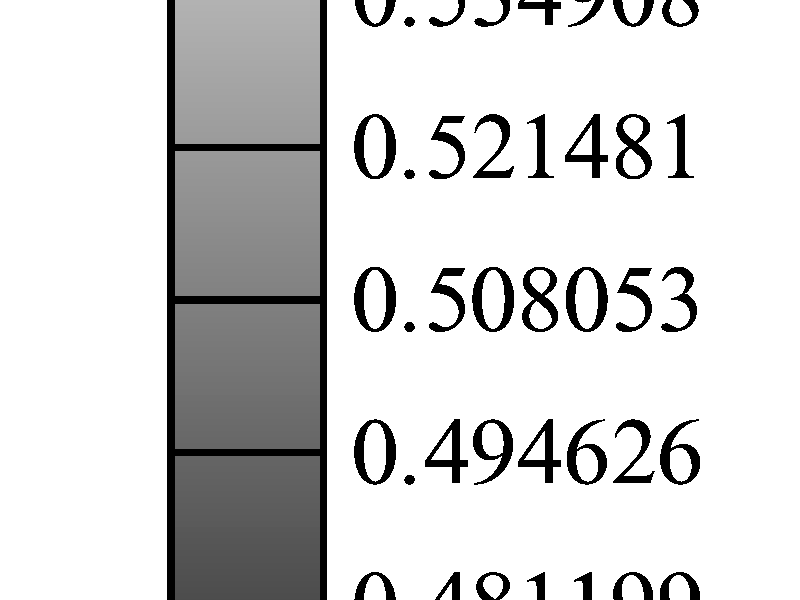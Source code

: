 #version 3.7;
#include "shapes.inc"
background {color rgb<1.000000,1.000000,1.000000>}
camera {
orthographic
right x*image_width/image_height
location <0.000000, 0.500000, -5.000000>
look_at <0.050000, 0.500000, 0.000000>
angle 6.000000
sky <0.000000, 0.000000, 0.000000>
}
light_source { <0.000000, 0.500000, -5.000000> rgb<1.000000, 1.000000, 1.000000> shadowless}

global_settings { assumed_gamma 2.2 }
union {

mesh2 {
  vertex_vectors {
    2002,
    <0.000000000000,0.000000000000,0.000000000000>,
    <-0.100000000000,0.000000000000,0.000000000000>,
    <0.000000000000,0.000000000000,0.001000000000>,
    <-0.100000000000,0.000000000000,0.001000000000>,
    <0.000000000000,0.000000000000,0.002000000000>,
    <-0.100000000000,0.000000000000,0.002000000000>,
    <0.000000000000,0.000000000000,0.003000000000>,
    <-0.100000000000,0.000000000000,0.003000000000>,
    <0.000000000000,0.000000000000,0.004000000000>,
    <-0.100000000000,0.000000000000,0.004000000000>,
    <0.000000000000,0.000000000000,0.005000000000>,
    <-0.100000000000,0.000000000000,0.005000000000>,
    <0.000000000000,0.000000000000,0.006000000000>,
    <-0.100000000000,0.000000000000,0.006000000000>,
    <0.000000000000,0.000000000000,0.007000000000>,
    <-0.100000000000,0.000000000000,0.007000000000>,
    <0.000000000000,0.000000000000,0.008000000000>,
    <-0.100000000000,0.000000000000,0.008000000000>,
    <0.000000000000,0.000000000000,0.009000000000>,
    <-0.100000000000,0.000000000000,0.009000000000>,
    <0.000000000000,0.000000000000,0.010000000000>,
    <-0.100000000000,0.000000000000,0.010000000000>,
    <0.000000000000,0.000000000000,0.011000000000>,
    <-0.100000000000,0.000000000000,0.011000000000>,
    <0.000000000000,0.000000000000,0.012000000000>,
    <-0.100000000000,0.000000000000,0.012000000000>,
    <0.000000000000,0.000000000000,0.013000000000>,
    <-0.100000000000,0.000000000000,0.013000000000>,
    <0.000000000000,0.000000000000,0.014000000000>,
    <-0.100000000000,0.000000000000,0.014000000000>,
    <0.000000000000,0.000000000000,0.015000000000>,
    <-0.100000000000,0.000000000000,0.015000000000>,
    <0.000000000000,0.000000000000,0.016000000000>,
    <-0.100000000000,0.000000000000,0.016000000000>,
    <0.000000000000,0.000000000000,0.017000000000>,
    <-0.100000000000,0.000000000000,0.017000000000>,
    <0.000000000000,0.000000000000,0.018000000000>,
    <-0.100000000000,0.000000000000,0.018000000000>,
    <0.000000000000,0.000000000000,0.019000000000>,
    <-0.100000000000,0.000000000000,0.019000000000>,
    <0.000000000000,0.000000000000,0.020000000000>,
    <-0.100000000000,0.000000000000,0.020000000000>,
    <0.000000000000,0.000000000000,0.021000000000>,
    <-0.100000000000,0.000000000000,0.021000000000>,
    <0.000000000000,0.000000000000,0.022000000000>,
    <-0.100000000000,0.000000000000,0.022000000000>,
    <0.000000000000,0.000000000000,0.023000000000>,
    <-0.100000000000,0.000000000000,0.023000000000>,
    <0.000000000000,0.000000000000,0.024000000000>,
    <-0.100000000000,0.000000000000,0.024000000000>,
    <0.000000000000,0.000000000000,0.025000000000>,
    <-0.100000000000,0.000000000000,0.025000000000>,
    <0.000000000000,0.000000000000,0.026000000000>,
    <-0.100000000000,0.000000000000,0.026000000000>,
    <0.000000000000,0.000000000000,0.027000000000>,
    <-0.100000000000,0.000000000000,0.027000000000>,
    <0.000000000000,0.000000000000,0.028000000000>,
    <-0.100000000000,0.000000000000,0.028000000000>,
    <0.000000000000,0.000000000000,0.029000000000>,
    <-0.100000000000,0.000000000000,0.029000000000>,
    <0.000000000000,0.000000000000,0.030000000000>,
    <-0.100000000000,0.000000000000,0.030000000000>,
    <0.000000000000,0.000000000000,0.031000000000>,
    <-0.100000000000,0.000000000000,0.031000000000>,
    <0.000000000000,0.000000000000,0.032000000000>,
    <-0.100000000000,0.000000000000,0.032000000000>,
    <0.000000000000,0.000000000000,0.033000000000>,
    <-0.100000000000,0.000000000000,0.033000000000>,
    <0.000000000000,0.000000000000,0.034000000000>,
    <-0.100000000000,0.000000000000,0.034000000000>,
    <0.000000000000,0.000000000000,0.035000000000>,
    <-0.100000000000,0.000000000000,0.035000000000>,
    <0.000000000000,0.000000000000,0.036000000000>,
    <-0.100000000000,0.000000000000,0.036000000000>,
    <0.000000000000,0.000000000000,0.037000000000>,
    <-0.100000000000,0.000000000000,0.037000000000>,
    <0.000000000000,0.000000000000,0.038000000000>,
    <-0.100000000000,0.000000000000,0.038000000000>,
    <0.000000000000,0.000000000000,0.039000000000>,
    <-0.100000000000,0.000000000000,0.039000000000>,
    <0.000000000000,0.000000000000,0.040000000000>,
    <-0.100000000000,0.000000000000,0.040000000000>,
    <0.000000000000,0.000000000000,0.041000000000>,
    <-0.100000000000,0.000000000000,0.041000000000>,
    <0.000000000000,0.000000000000,0.042000000000>,
    <-0.100000000000,0.000000000000,0.042000000000>,
    <0.000000000000,0.000000000000,0.043000000000>,
    <-0.100000000000,0.000000000000,0.043000000000>,
    <0.000000000000,0.000000000000,0.044000000000>,
    <-0.100000000000,0.000000000000,0.044000000000>,
    <0.000000000000,0.000000000000,0.045000000000>,
    <-0.100000000000,0.000000000000,0.045000000000>,
    <0.000000000000,0.000000000000,0.046000000000>,
    <-0.100000000000,0.000000000000,0.046000000000>,
    <0.000000000000,0.000000000000,0.047000000000>,
    <-0.100000000000,0.000000000000,0.047000000000>,
    <0.000000000000,0.000000000000,0.048000000000>,
    <-0.100000000000,0.000000000000,0.048000000000>,
    <0.000000000000,0.000000000000,0.049000000000>,
    <-0.100000000000,0.000000000000,0.049000000000>,
    <0.000000000000,0.000000000000,0.050000000000>,
    <-0.100000000000,0.000000000000,0.050000000000>,
    <0.000000000000,0.000000000000,0.051000000000>,
    <-0.100000000000,0.000000000000,0.051000000000>,
    <0.000000000000,0.000000000000,0.052000000000>,
    <-0.100000000000,0.000000000000,0.052000000000>,
    <0.000000000000,0.000000000000,0.053000000000>,
    <-0.100000000000,0.000000000000,0.053000000000>,
    <0.000000000000,0.000000000000,0.054000000000>,
    <-0.100000000000,0.000000000000,0.054000000000>,
    <0.000000000000,0.000000000000,0.055000000000>,
    <-0.100000000000,0.000000000000,0.055000000000>,
    <0.000000000000,0.000000000000,0.056000000000>,
    <-0.100000000000,0.000000000000,0.056000000000>,
    <0.000000000000,0.000000000000,0.057000000000>,
    <-0.100000000000,0.000000000000,0.057000000000>,
    <0.000000000000,0.000000000000,0.058000000000>,
    <-0.100000000000,0.000000000000,0.058000000000>,
    <0.000000000000,0.000000000000,0.059000000000>,
    <-0.100000000000,0.000000000000,0.059000000000>,
    <0.000000000000,0.000000000000,0.060000000000>,
    <-0.100000000000,0.000000000000,0.060000000000>,
    <0.000000000000,0.000000000000,0.061000000000>,
    <-0.100000000000,0.000000000000,0.061000000000>,
    <0.000000000000,0.000000000000,0.062000000000>,
    <-0.100000000000,0.000000000000,0.062000000000>,
    <0.000000000000,0.000000000000,0.063000000000>,
    <-0.100000000000,0.000000000000,0.063000000000>,
    <0.000000000000,0.000000000000,0.064000000000>,
    <-0.100000000000,0.000000000000,0.064000000000>,
    <0.000000000000,0.000000000000,0.065000000000>,
    <-0.100000000000,0.000000000000,0.065000000000>,
    <0.000000000000,0.000000000000,0.066000000000>,
    <-0.100000000000,0.000000000000,0.066000000000>,
    <0.000000000000,0.000000000000,0.067000000000>,
    <-0.100000000000,0.000000000000,0.067000000000>,
    <0.000000000000,0.000000000000,0.068000000000>,
    <-0.100000000000,0.000000000000,0.068000000000>,
    <0.000000000000,0.000000000000,0.069000000000>,
    <-0.100000000000,0.000000000000,0.069000000000>,
    <0.000000000000,0.000000000000,0.070000000000>,
    <-0.100000000000,0.000000000000,0.070000000000>,
    <0.000000000000,0.000000000000,0.071000000000>,
    <-0.100000000000,0.000000000000,0.071000000000>,
    <0.000000000000,0.000000000000,0.072000000000>,
    <-0.100000000000,0.000000000000,0.072000000000>,
    <0.000000000000,0.000000000000,0.073000000000>,
    <-0.100000000000,0.000000000000,0.073000000000>,
    <0.000000000000,0.000000000000,0.074000000000>,
    <-0.100000000000,0.000000000000,0.074000000000>,
    <0.000000000000,0.000000000000,0.075000000000>,
    <-0.100000000000,0.000000000000,0.075000000000>,
    <0.000000000000,0.000000000000,0.076000000000>,
    <-0.100000000000,0.000000000000,0.076000000000>,
    <0.000000000000,0.000000000000,0.077000000000>,
    <-0.100000000000,0.000000000000,0.077000000000>,
    <0.000000000000,0.000000000000,0.078000000000>,
    <-0.100000000000,0.000000000000,0.078000000000>,
    <0.000000000000,0.000000000000,0.079000000000>,
    <-0.100000000000,0.000000000000,0.079000000000>,
    <0.000000000000,0.000000000000,0.080000000000>,
    <-0.100000000000,0.000000000000,0.080000000000>,
    <0.000000000000,0.000000000000,0.081000000000>,
    <-0.100000000000,0.000000000000,0.081000000000>,
    <0.000000000000,0.000000000000,0.082000000000>,
    <-0.100000000000,0.000000000000,0.082000000000>,
    <0.000000000000,0.000000000000,0.083000000000>,
    <-0.100000000000,0.000000000000,0.083000000000>,
    <0.000000000000,0.000000000000,0.084000000000>,
    <-0.100000000000,0.000000000000,0.084000000000>,
    <0.000000000000,0.000000000000,0.085000000000>,
    <-0.100000000000,0.000000000000,0.085000000000>,
    <0.000000000000,0.000000000000,0.086000000000>,
    <-0.100000000000,0.000000000000,0.086000000000>,
    <0.000000000000,0.000000000000,0.087000000000>,
    <-0.100000000000,0.000000000000,0.087000000000>,
    <0.000000000000,0.000000000000,0.088000000000>,
    <-0.100000000000,0.000000000000,0.088000000000>,
    <0.000000000000,0.000000000000,0.089000000000>,
    <-0.100000000000,0.000000000000,0.089000000000>,
    <0.000000000000,0.000000000000,0.090000000000>,
    <-0.100000000000,0.000000000000,0.090000000000>,
    <0.000000000000,0.000000000000,0.091000000000>,
    <-0.100000000000,0.000000000000,0.091000000000>,
    <0.000000000000,0.000000000000,0.092000000000>,
    <-0.100000000000,0.000000000000,0.092000000000>,
    <0.000000000000,0.000000000000,0.093000000000>,
    <-0.100000000000,0.000000000000,0.093000000000>,
    <0.000000000000,0.000000000000,0.094000000000>,
    <-0.100000000000,0.000000000000,0.094000000000>,
    <0.000000000000,0.000000000000,0.095000000000>,
    <-0.100000000000,0.000000000000,0.095000000000>,
    <0.000000000000,0.000000000000,0.096000000000>,
    <-0.100000000000,0.000000000000,0.096000000000>,
    <0.000000000000,0.000000000000,0.097000000000>,
    <-0.100000000000,0.000000000000,0.097000000000>,
    <0.000000000000,0.000000000000,0.098000000000>,
    <-0.100000000000,0.000000000000,0.098000000000>,
    <0.000000000000,0.000000000000,0.099000000000>,
    <-0.100000000000,0.000000000000,0.099000000000>,
    <0.000000000000,0.000000000000,0.100000000000>,
    <-0.100000000000,0.000000000000,0.100000000000>,
    <0.000000000000,0.000000000000,0.101000000000>,
    <-0.100000000000,0.000000000000,0.101000000000>,
    <0.000000000000,0.000000000000,0.102000000000>,
    <-0.100000000000,0.000000000000,0.102000000000>,
    <0.000000000000,0.000000000000,0.103000000000>,
    <-0.100000000000,0.000000000000,0.103000000000>,
    <0.000000000000,0.000000000000,0.104000000000>,
    <-0.100000000000,0.000000000000,0.104000000000>,
    <0.000000000000,0.000000000000,0.105000000000>,
    <-0.100000000000,0.000000000000,0.105000000000>,
    <0.000000000000,0.000000000000,0.106000000000>,
    <-0.100000000000,0.000000000000,0.106000000000>,
    <0.000000000000,0.000000000000,0.107000000000>,
    <-0.100000000000,0.000000000000,0.107000000000>,
    <0.000000000000,0.000000000000,0.108000000000>,
    <-0.100000000000,0.000000000000,0.108000000000>,
    <0.000000000000,0.000000000000,0.109000000000>,
    <-0.100000000000,0.000000000000,0.109000000000>,
    <0.000000000000,0.000000000000,0.110000000000>,
    <-0.100000000000,0.000000000000,0.110000000000>,
    <0.000000000000,0.000000000000,0.111000000000>,
    <-0.100000000000,0.000000000000,0.111000000000>,
    <0.000000000000,0.000000000000,0.112000000000>,
    <-0.100000000000,0.000000000000,0.112000000000>,
    <0.000000000000,0.000000000000,0.113000000000>,
    <-0.100000000000,0.000000000000,0.113000000000>,
    <0.000000000000,0.000000000000,0.114000000000>,
    <-0.100000000000,0.000000000000,0.114000000000>,
    <0.000000000000,0.000000000000,0.115000000000>,
    <-0.100000000000,0.000000000000,0.115000000000>,
    <0.000000000000,0.000000000000,0.116000000000>,
    <-0.100000000000,0.000000000000,0.116000000000>,
    <0.000000000000,0.000000000000,0.117000000000>,
    <-0.100000000000,0.000000000000,0.117000000000>,
    <0.000000000000,0.000000000000,0.118000000000>,
    <-0.100000000000,0.000000000000,0.118000000000>,
    <0.000000000000,0.000000000000,0.119000000000>,
    <-0.100000000000,0.000000000000,0.119000000000>,
    <0.000000000000,0.000000000000,0.120000000000>,
    <-0.100000000000,0.000000000000,0.120000000000>,
    <0.000000000000,0.000000000000,0.121000000000>,
    <-0.100000000000,0.000000000000,0.121000000000>,
    <0.000000000000,0.000000000000,0.122000000000>,
    <-0.100000000000,0.000000000000,0.122000000000>,
    <0.000000000000,0.000000000000,0.123000000000>,
    <-0.100000000000,0.000000000000,0.123000000000>,
    <0.000000000000,0.000000000000,0.124000000000>,
    <-0.100000000000,0.000000000000,0.124000000000>,
    <0.000000000000,0.000000000000,0.125000000000>,
    <-0.100000000000,0.000000000000,0.125000000000>,
    <0.000000000000,0.000000000000,0.126000000000>,
    <-0.100000000000,0.000000000000,0.126000000000>,
    <0.000000000000,0.000000000000,0.127000000000>,
    <-0.100000000000,0.000000000000,0.127000000000>,
    <0.000000000000,0.000000000000,0.128000000000>,
    <-0.100000000000,0.000000000000,0.128000000000>,
    <0.000000000000,0.000000000000,0.129000000000>,
    <-0.100000000000,0.000000000000,0.129000000000>,
    <0.000000000000,0.000000000000,0.130000000000>,
    <-0.100000000000,0.000000000000,0.130000000000>,
    <0.000000000000,0.000000000000,0.131000000000>,
    <-0.100000000000,0.000000000000,0.131000000000>,
    <0.000000000000,0.000000000000,0.132000000000>,
    <-0.100000000000,0.000000000000,0.132000000000>,
    <0.000000000000,0.000000000000,0.133000000000>,
    <-0.100000000000,0.000000000000,0.133000000000>,
    <0.000000000000,0.000000000000,0.134000000000>,
    <-0.100000000000,0.000000000000,0.134000000000>,
    <0.000000000000,0.000000000000,0.135000000000>,
    <-0.100000000000,0.000000000000,0.135000000000>,
    <0.000000000000,0.000000000000,0.136000000000>,
    <-0.100000000000,0.000000000000,0.136000000000>,
    <0.000000000000,0.000000000000,0.137000000000>,
    <-0.100000000000,0.000000000000,0.137000000000>,
    <0.000000000000,0.000000000000,0.138000000000>,
    <-0.100000000000,0.000000000000,0.138000000000>,
    <0.000000000000,0.000000000000,0.139000000000>,
    <-0.100000000000,0.000000000000,0.139000000000>,
    <0.000000000000,0.000000000000,0.140000000000>,
    <-0.100000000000,0.000000000000,0.140000000000>,
    <0.000000000000,0.000000000000,0.141000000000>,
    <-0.100000000000,0.000000000000,0.141000000000>,
    <0.000000000000,0.000000000000,0.142000000000>,
    <-0.100000000000,0.000000000000,0.142000000000>,
    <0.000000000000,0.000000000000,0.143000000000>,
    <-0.100000000000,0.000000000000,0.143000000000>,
    <0.000000000000,0.000000000000,0.144000000000>,
    <-0.100000000000,0.000000000000,0.144000000000>,
    <0.000000000000,0.000000000000,0.145000000000>,
    <-0.100000000000,0.000000000000,0.145000000000>,
    <0.000000000000,0.000000000000,0.146000000000>,
    <-0.100000000000,0.000000000000,0.146000000000>,
    <0.000000000000,0.000000000000,0.147000000000>,
    <-0.100000000000,0.000000000000,0.147000000000>,
    <0.000000000000,0.000000000000,0.148000000000>,
    <-0.100000000000,0.000000000000,0.148000000000>,
    <0.000000000000,0.000000000000,0.149000000000>,
    <-0.100000000000,0.000000000000,0.149000000000>,
    <0.000000000000,0.000000000000,0.150000000000>,
    <-0.100000000000,0.000000000000,0.150000000000>,
    <0.000000000000,0.000000000000,0.151000000000>,
    <-0.100000000000,0.000000000000,0.151000000000>,
    <0.000000000000,0.000000000000,0.152000000000>,
    <-0.100000000000,0.000000000000,0.152000000000>,
    <0.000000000000,0.000000000000,0.153000000000>,
    <-0.100000000000,0.000000000000,0.153000000000>,
    <0.000000000000,0.000000000000,0.154000000000>,
    <-0.100000000000,0.000000000000,0.154000000000>,
    <0.000000000000,0.000000000000,0.155000000000>,
    <-0.100000000000,0.000000000000,0.155000000000>,
    <0.000000000000,0.000000000000,0.156000000000>,
    <-0.100000000000,0.000000000000,0.156000000000>,
    <0.000000000000,0.000000000000,0.157000000000>,
    <-0.100000000000,0.000000000000,0.157000000000>,
    <0.000000000000,0.000000000000,0.158000000000>,
    <-0.100000000000,0.000000000000,0.158000000000>,
    <0.000000000000,0.000000000000,0.159000000000>,
    <-0.100000000000,0.000000000000,0.159000000000>,
    <0.000000000000,0.000000000000,0.160000000000>,
    <-0.100000000000,0.000000000000,0.160000000000>,
    <0.000000000000,0.000000000000,0.161000000000>,
    <-0.100000000000,0.000000000000,0.161000000000>,
    <0.000000000000,0.000000000000,0.162000000000>,
    <-0.100000000000,0.000000000000,0.162000000000>,
    <0.000000000000,0.000000000000,0.163000000000>,
    <-0.100000000000,0.000000000000,0.163000000000>,
    <0.000000000000,0.000000000000,0.164000000000>,
    <-0.100000000000,0.000000000000,0.164000000000>,
    <0.000000000000,0.000000000000,0.165000000000>,
    <-0.100000000000,0.000000000000,0.165000000000>,
    <0.000000000000,0.000000000000,0.166000000000>,
    <-0.100000000000,0.000000000000,0.166000000000>,
    <0.000000000000,0.000000000000,0.167000000000>,
    <-0.100000000000,0.000000000000,0.167000000000>,
    <0.000000000000,0.000000000000,0.168000000000>,
    <-0.100000000000,0.000000000000,0.168000000000>,
    <0.000000000000,0.000000000000,0.169000000000>,
    <-0.100000000000,0.000000000000,0.169000000000>,
    <0.000000000000,0.000000000000,0.170000000000>,
    <-0.100000000000,0.000000000000,0.170000000000>,
    <0.000000000000,0.000000000000,0.171000000000>,
    <-0.100000000000,0.000000000000,0.171000000000>,
    <0.000000000000,0.000000000000,0.172000000000>,
    <-0.100000000000,0.000000000000,0.172000000000>,
    <0.000000000000,0.000000000000,0.173000000000>,
    <-0.100000000000,0.000000000000,0.173000000000>,
    <0.000000000000,0.000000000000,0.174000000000>,
    <-0.100000000000,0.000000000000,0.174000000000>,
    <0.000000000000,0.000000000000,0.175000000000>,
    <-0.100000000000,0.000000000000,0.175000000000>,
    <0.000000000000,0.000000000000,0.176000000000>,
    <-0.100000000000,0.000000000000,0.176000000000>,
    <0.000000000000,0.000000000000,0.177000000000>,
    <-0.100000000000,0.000000000000,0.177000000000>,
    <0.000000000000,0.000000000000,0.178000000000>,
    <-0.100000000000,0.000000000000,0.178000000000>,
    <0.000000000000,0.000000000000,0.179000000000>,
    <-0.100000000000,0.000000000000,0.179000000000>,
    <0.000000000000,0.000000000000,0.180000000000>,
    <-0.100000000000,0.000000000000,0.180000000000>,
    <0.000000000000,0.000000000000,0.181000000000>,
    <-0.100000000000,0.000000000000,0.181000000000>,
    <0.000000000000,0.000000000000,0.182000000000>,
    <-0.100000000000,0.000000000000,0.182000000000>,
    <0.000000000000,0.000000000000,0.183000000000>,
    <-0.100000000000,0.000000000000,0.183000000000>,
    <0.000000000000,0.000000000000,0.184000000000>,
    <-0.100000000000,0.000000000000,0.184000000000>,
    <0.000000000000,0.000000000000,0.185000000000>,
    <-0.100000000000,0.000000000000,0.185000000000>,
    <0.000000000000,0.000000000000,0.186000000000>,
    <-0.100000000000,0.000000000000,0.186000000000>,
    <0.000000000000,0.000000000000,0.187000000000>,
    <-0.100000000000,0.000000000000,0.187000000000>,
    <0.000000000000,0.000000000000,0.188000000000>,
    <-0.100000000000,0.000000000000,0.188000000000>,
    <0.000000000000,0.000000000000,0.189000000000>,
    <-0.100000000000,0.000000000000,0.189000000000>,
    <0.000000000000,0.000000000000,0.190000000000>,
    <-0.100000000000,0.000000000000,0.190000000000>,
    <0.000000000000,0.000000000000,0.191000000000>,
    <-0.100000000000,0.000000000000,0.191000000000>,
    <0.000000000000,0.000000000000,0.192000000000>,
    <-0.100000000000,0.000000000000,0.192000000000>,
    <0.000000000000,0.000000000000,0.193000000000>,
    <-0.100000000000,0.000000000000,0.193000000000>,
    <0.000000000000,0.000000000000,0.194000000000>,
    <-0.100000000000,0.000000000000,0.194000000000>,
    <0.000000000000,0.000000000000,0.195000000000>,
    <-0.100000000000,0.000000000000,0.195000000000>,
    <0.000000000000,0.000000000000,0.196000000000>,
    <-0.100000000000,0.000000000000,0.196000000000>,
    <0.000000000000,0.000000000000,0.197000000000>,
    <-0.100000000000,0.000000000000,0.197000000000>,
    <0.000000000000,0.000000000000,0.198000000000>,
    <-0.100000000000,0.000000000000,0.198000000000>,
    <0.000000000000,0.000000000000,0.199000000000>,
    <-0.100000000000,0.000000000000,0.199000000000>,
    <0.000000000000,0.000000000000,0.200000000000>,
    <-0.100000000000,0.000000000000,0.200000000000>,
    <0.000000000000,0.000000000000,0.201000000000>,
    <-0.100000000000,0.000000000000,0.201000000000>,
    <0.000000000000,0.000000000000,0.202000000000>,
    <-0.100000000000,0.000000000000,0.202000000000>,
    <0.000000000000,0.000000000000,0.203000000000>,
    <-0.100000000000,0.000000000000,0.203000000000>,
    <0.000000000000,0.000000000000,0.204000000000>,
    <-0.100000000000,0.000000000000,0.204000000000>,
    <0.000000000000,0.000000000000,0.205000000000>,
    <-0.100000000000,0.000000000000,0.205000000000>,
    <0.000000000000,0.000000000000,0.206000000000>,
    <-0.100000000000,0.000000000000,0.206000000000>,
    <0.000000000000,0.000000000000,0.207000000000>,
    <-0.100000000000,0.000000000000,0.207000000000>,
    <0.000000000000,0.000000000000,0.208000000000>,
    <-0.100000000000,0.000000000000,0.208000000000>,
    <0.000000000000,0.000000000000,0.209000000000>,
    <-0.100000000000,0.000000000000,0.209000000000>,
    <0.000000000000,0.000000000000,0.210000000000>,
    <-0.100000000000,0.000000000000,0.210000000000>,
    <0.000000000000,0.000000000000,0.211000000000>,
    <-0.100000000000,0.000000000000,0.211000000000>,
    <0.000000000000,0.000000000000,0.212000000000>,
    <-0.100000000000,0.000000000000,0.212000000000>,
    <0.000000000000,0.000000000000,0.213000000000>,
    <-0.100000000000,0.000000000000,0.213000000000>,
    <0.000000000000,0.000000000000,0.214000000000>,
    <-0.100000000000,0.000000000000,0.214000000000>,
    <0.000000000000,0.000000000000,0.215000000000>,
    <-0.100000000000,0.000000000000,0.215000000000>,
    <0.000000000000,0.000000000000,0.216000000000>,
    <-0.100000000000,0.000000000000,0.216000000000>,
    <0.000000000000,0.000000000000,0.217000000000>,
    <-0.100000000000,0.000000000000,0.217000000000>,
    <0.000000000000,0.000000000000,0.218000000000>,
    <-0.100000000000,0.000000000000,0.218000000000>,
    <0.000000000000,0.000000000000,0.219000000000>,
    <-0.100000000000,0.000000000000,0.219000000000>,
    <0.000000000000,0.000000000000,0.220000000000>,
    <-0.100000000000,0.000000000000,0.220000000000>,
    <0.000000000000,0.000000000000,0.221000000000>,
    <-0.100000000000,0.000000000000,0.221000000000>,
    <0.000000000000,0.000000000000,0.222000000000>,
    <-0.100000000000,0.000000000000,0.222000000000>,
    <0.000000000000,0.000000000000,0.223000000000>,
    <-0.100000000000,0.000000000000,0.223000000000>,
    <0.000000000000,0.000000000000,0.224000000000>,
    <-0.100000000000,0.000000000000,0.224000000000>,
    <0.000000000000,0.000000000000,0.225000000000>,
    <-0.100000000000,0.000000000000,0.225000000000>,
    <0.000000000000,0.000000000000,0.226000000000>,
    <-0.100000000000,0.000000000000,0.226000000000>,
    <0.000000000000,0.000000000000,0.227000000000>,
    <-0.100000000000,0.000000000000,0.227000000000>,
    <0.000000000000,0.000000000000,0.228000000000>,
    <-0.100000000000,0.000000000000,0.228000000000>,
    <0.000000000000,0.000000000000,0.229000000000>,
    <-0.100000000000,0.000000000000,0.229000000000>,
    <0.000000000000,0.000000000000,0.230000000000>,
    <-0.100000000000,0.000000000000,0.230000000000>,
    <0.000000000000,0.000000000000,0.231000000000>,
    <-0.100000000000,0.000000000000,0.231000000000>,
    <0.000000000000,0.000000000000,0.232000000000>,
    <-0.100000000000,0.000000000000,0.232000000000>,
    <0.000000000000,0.000000000000,0.233000000000>,
    <-0.100000000000,0.000000000000,0.233000000000>,
    <0.000000000000,0.000000000000,0.234000000000>,
    <-0.100000000000,0.000000000000,0.234000000000>,
    <0.000000000000,0.000000000000,0.235000000000>,
    <-0.100000000000,0.000000000000,0.235000000000>,
    <0.000000000000,0.000000000000,0.236000000000>,
    <-0.100000000000,0.000000000000,0.236000000000>,
    <0.000000000000,0.000000000000,0.237000000000>,
    <-0.100000000000,0.000000000000,0.237000000000>,
    <0.000000000000,0.000000000000,0.238000000000>,
    <-0.100000000000,0.000000000000,0.238000000000>,
    <0.000000000000,0.000000000000,0.239000000000>,
    <-0.100000000000,0.000000000000,0.239000000000>,
    <0.000000000000,0.000000000000,0.240000000000>,
    <-0.100000000000,0.000000000000,0.240000000000>,
    <0.000000000000,0.000000000000,0.241000000000>,
    <-0.100000000000,0.000000000000,0.241000000000>,
    <0.000000000000,0.000000000000,0.242000000000>,
    <-0.100000000000,0.000000000000,0.242000000000>,
    <0.000000000000,0.000000000000,0.243000000000>,
    <-0.100000000000,0.000000000000,0.243000000000>,
    <0.000000000000,0.000000000000,0.244000000000>,
    <-0.100000000000,0.000000000000,0.244000000000>,
    <0.000000000000,0.000000000000,0.245000000000>,
    <-0.100000000000,0.000000000000,0.245000000000>,
    <0.000000000000,0.000000000000,0.246000000000>,
    <-0.100000000000,0.000000000000,0.246000000000>,
    <0.000000000000,0.000000000000,0.247000000000>,
    <-0.100000000000,0.000000000000,0.247000000000>,
    <0.000000000000,0.000000000000,0.248000000000>,
    <-0.100000000000,0.000000000000,0.248000000000>,
    <0.000000000000,0.000000000000,0.249000000000>,
    <-0.100000000000,0.000000000000,0.249000000000>,
    <0.000000000000,0.000000000000,0.250000000000>,
    <-0.100000000000,0.000000000000,0.250000000000>,
    <0.000000000000,0.000000000000,0.251000000000>,
    <-0.100000000000,0.000000000000,0.251000000000>,
    <0.000000000000,0.000000000000,0.252000000000>,
    <-0.100000000000,0.000000000000,0.252000000000>,
    <0.000000000000,0.000000000000,0.253000000000>,
    <-0.100000000000,0.000000000000,0.253000000000>,
    <0.000000000000,0.000000000000,0.254000000000>,
    <-0.100000000000,0.000000000000,0.254000000000>,
    <0.000000000000,0.000000000000,0.255000000000>,
    <-0.100000000000,0.000000000000,0.255000000000>,
    <0.000000000000,0.000000000000,0.256000000000>,
    <-0.100000000000,0.000000000000,0.256000000000>,
    <0.000000000000,0.000000000000,0.257000000000>,
    <-0.100000000000,0.000000000000,0.257000000000>,
    <0.000000000000,0.000000000000,0.258000000000>,
    <-0.100000000000,0.000000000000,0.258000000000>,
    <0.000000000000,0.000000000000,0.259000000000>,
    <-0.100000000000,0.000000000000,0.259000000000>,
    <0.000000000000,0.000000000000,0.260000000000>,
    <-0.100000000000,0.000000000000,0.260000000000>,
    <0.000000000000,0.000000000000,0.261000000000>,
    <-0.100000000000,0.000000000000,0.261000000000>,
    <0.000000000000,0.000000000000,0.262000000000>,
    <-0.100000000000,0.000000000000,0.262000000000>,
    <0.000000000000,0.000000000000,0.263000000000>,
    <-0.100000000000,0.000000000000,0.263000000000>,
    <0.000000000000,0.000000000000,0.264000000000>,
    <-0.100000000000,0.000000000000,0.264000000000>,
    <0.000000000000,0.000000000000,0.265000000000>,
    <-0.100000000000,0.000000000000,0.265000000000>,
    <0.000000000000,0.000000000000,0.266000000000>,
    <-0.100000000000,0.000000000000,0.266000000000>,
    <0.000000000000,0.000000000000,0.267000000000>,
    <-0.100000000000,0.000000000000,0.267000000000>,
    <0.000000000000,0.000000000000,0.268000000000>,
    <-0.100000000000,0.000000000000,0.268000000000>,
    <0.000000000000,0.000000000000,0.269000000000>,
    <-0.100000000000,0.000000000000,0.269000000000>,
    <0.000000000000,0.000000000000,0.270000000000>,
    <-0.100000000000,0.000000000000,0.270000000000>,
    <0.000000000000,0.000000000000,0.271000000000>,
    <-0.100000000000,0.000000000000,0.271000000000>,
    <0.000000000000,0.000000000000,0.272000000000>,
    <-0.100000000000,0.000000000000,0.272000000000>,
    <0.000000000000,0.000000000000,0.273000000000>,
    <-0.100000000000,0.000000000000,0.273000000000>,
    <0.000000000000,0.000000000000,0.274000000000>,
    <-0.100000000000,0.000000000000,0.274000000000>,
    <0.000000000000,0.000000000000,0.275000000000>,
    <-0.100000000000,0.000000000000,0.275000000000>,
    <0.000000000000,0.000000000000,0.276000000000>,
    <-0.100000000000,0.000000000000,0.276000000000>,
    <0.000000000000,0.000000000000,0.277000000000>,
    <-0.100000000000,0.000000000000,0.277000000000>,
    <0.000000000000,0.000000000000,0.278000000000>,
    <-0.100000000000,0.000000000000,0.278000000000>,
    <0.000000000000,0.000000000000,0.279000000000>,
    <-0.100000000000,0.000000000000,0.279000000000>,
    <0.000000000000,0.000000000000,0.280000000000>,
    <-0.100000000000,0.000000000000,0.280000000000>,
    <0.000000000000,0.000000000000,0.281000000000>,
    <-0.100000000000,0.000000000000,0.281000000000>,
    <0.000000000000,0.000000000000,0.282000000000>,
    <-0.100000000000,0.000000000000,0.282000000000>,
    <0.000000000000,0.000000000000,0.283000000000>,
    <-0.100000000000,0.000000000000,0.283000000000>,
    <0.000000000000,0.000000000000,0.284000000000>,
    <-0.100000000000,0.000000000000,0.284000000000>,
    <0.000000000000,0.000000000000,0.285000000000>,
    <-0.100000000000,0.000000000000,0.285000000000>,
    <0.000000000000,0.000000000000,0.286000000000>,
    <-0.100000000000,0.000000000000,0.286000000000>,
    <0.000000000000,0.000000000000,0.287000000000>,
    <-0.100000000000,0.000000000000,0.287000000000>,
    <0.000000000000,0.000000000000,0.288000000000>,
    <-0.100000000000,0.000000000000,0.288000000000>,
    <0.000000000000,0.000000000000,0.289000000000>,
    <-0.100000000000,0.000000000000,0.289000000000>,
    <0.000000000000,0.000000000000,0.290000000000>,
    <-0.100000000000,0.000000000000,0.290000000000>,
    <0.000000000000,0.000000000000,0.291000000000>,
    <-0.100000000000,0.000000000000,0.291000000000>,
    <0.000000000000,0.000000000000,0.292000000000>,
    <-0.100000000000,0.000000000000,0.292000000000>,
    <0.000000000000,0.000000000000,0.293000000000>,
    <-0.100000000000,0.000000000000,0.293000000000>,
    <0.000000000000,0.000000000000,0.294000000000>,
    <-0.100000000000,0.000000000000,0.294000000000>,
    <0.000000000000,0.000000000000,0.295000000000>,
    <-0.100000000000,0.000000000000,0.295000000000>,
    <0.000000000000,0.000000000000,0.296000000000>,
    <-0.100000000000,0.000000000000,0.296000000000>,
    <0.000000000000,0.000000000000,0.297000000000>,
    <-0.100000000000,0.000000000000,0.297000000000>,
    <0.000000000000,0.000000000000,0.298000000000>,
    <-0.100000000000,0.000000000000,0.298000000000>,
    <0.000000000000,0.000000000000,0.299000000000>,
    <-0.100000000000,0.000000000000,0.299000000000>,
    <0.000000000000,0.000000000000,0.300000000000>,
    <-0.100000000000,0.000000000000,0.300000000000>,
    <0.000000000000,0.000000000000,0.301000000000>,
    <-0.100000000000,0.000000000000,0.301000000000>,
    <0.000000000000,0.000000000000,0.302000000000>,
    <-0.100000000000,0.000000000000,0.302000000000>,
    <0.000000000000,0.000000000000,0.303000000000>,
    <-0.100000000000,0.000000000000,0.303000000000>,
    <0.000000000000,0.000000000000,0.304000000000>,
    <-0.100000000000,0.000000000000,0.304000000000>,
    <0.000000000000,0.000000000000,0.305000000000>,
    <-0.100000000000,0.000000000000,0.305000000000>,
    <0.000000000000,0.000000000000,0.306000000000>,
    <-0.100000000000,0.000000000000,0.306000000000>,
    <0.000000000000,0.000000000000,0.307000000000>,
    <-0.100000000000,0.000000000000,0.307000000000>,
    <0.000000000000,0.000000000000,0.308000000000>,
    <-0.100000000000,0.000000000000,0.308000000000>,
    <0.000000000000,0.000000000000,0.309000000000>,
    <-0.100000000000,0.000000000000,0.309000000000>,
    <0.000000000000,0.000000000000,0.310000000000>,
    <-0.100000000000,0.000000000000,0.310000000000>,
    <0.000000000000,0.000000000000,0.311000000000>,
    <-0.100000000000,0.000000000000,0.311000000000>,
    <0.000000000000,0.000000000000,0.312000000000>,
    <-0.100000000000,0.000000000000,0.312000000000>,
    <0.000000000000,0.000000000000,0.313000000000>,
    <-0.100000000000,0.000000000000,0.313000000000>,
    <0.000000000000,0.000000000000,0.314000000000>,
    <-0.100000000000,0.000000000000,0.314000000000>,
    <0.000000000000,0.000000000000,0.315000000000>,
    <-0.100000000000,0.000000000000,0.315000000000>,
    <0.000000000000,0.000000000000,0.316000000000>,
    <-0.100000000000,0.000000000000,0.316000000000>,
    <0.000000000000,0.000000000000,0.317000000000>,
    <-0.100000000000,0.000000000000,0.317000000000>,
    <0.000000000000,0.000000000000,0.318000000000>,
    <-0.100000000000,0.000000000000,0.318000000000>,
    <0.000000000000,0.000000000000,0.319000000000>,
    <-0.100000000000,0.000000000000,0.319000000000>,
    <0.000000000000,0.000000000000,0.320000000000>,
    <-0.100000000000,0.000000000000,0.320000000000>,
    <0.000000000000,0.000000000000,0.321000000000>,
    <-0.100000000000,0.000000000000,0.321000000000>,
    <0.000000000000,0.000000000000,0.322000000000>,
    <-0.100000000000,0.000000000000,0.322000000000>,
    <0.000000000000,0.000000000000,0.323000000000>,
    <-0.100000000000,0.000000000000,0.323000000000>,
    <0.000000000000,0.000000000000,0.324000000000>,
    <-0.100000000000,0.000000000000,0.324000000000>,
    <0.000000000000,0.000000000000,0.325000000000>,
    <-0.100000000000,0.000000000000,0.325000000000>,
    <0.000000000000,0.000000000000,0.326000000000>,
    <-0.100000000000,0.000000000000,0.326000000000>,
    <0.000000000000,0.000000000000,0.327000000000>,
    <-0.100000000000,0.000000000000,0.327000000000>,
    <0.000000000000,0.000000000000,0.328000000000>,
    <-0.100000000000,0.000000000000,0.328000000000>,
    <0.000000000000,0.000000000000,0.329000000000>,
    <-0.100000000000,0.000000000000,0.329000000000>,
    <0.000000000000,0.000000000000,0.330000000000>,
    <-0.100000000000,0.000000000000,0.330000000000>,
    <0.000000000000,0.000000000000,0.331000000000>,
    <-0.100000000000,0.000000000000,0.331000000000>,
    <0.000000000000,0.000000000000,0.332000000000>,
    <-0.100000000000,0.000000000000,0.332000000000>,
    <0.000000000000,0.000000000000,0.333000000000>,
    <-0.100000000000,0.000000000000,0.333000000000>,
    <0.000000000000,0.000000000000,0.334000000000>,
    <-0.100000000000,0.000000000000,0.334000000000>,
    <0.000000000000,0.000000000000,0.335000000000>,
    <-0.100000000000,0.000000000000,0.335000000000>,
    <0.000000000000,0.000000000000,0.336000000000>,
    <-0.100000000000,0.000000000000,0.336000000000>,
    <0.000000000000,0.000000000000,0.337000000000>,
    <-0.100000000000,0.000000000000,0.337000000000>,
    <0.000000000000,0.000000000000,0.338000000000>,
    <-0.100000000000,0.000000000000,0.338000000000>,
    <0.000000000000,0.000000000000,0.339000000000>,
    <-0.100000000000,0.000000000000,0.339000000000>,
    <0.000000000000,0.000000000000,0.340000000000>,
    <-0.100000000000,0.000000000000,0.340000000000>,
    <0.000000000000,0.000000000000,0.341000000000>,
    <-0.100000000000,0.000000000000,0.341000000000>,
    <0.000000000000,0.000000000000,0.342000000000>,
    <-0.100000000000,0.000000000000,0.342000000000>,
    <0.000000000000,0.000000000000,0.343000000000>,
    <-0.100000000000,0.000000000000,0.343000000000>,
    <0.000000000000,0.000000000000,0.344000000000>,
    <-0.100000000000,0.000000000000,0.344000000000>,
    <0.000000000000,0.000000000000,0.345000000000>,
    <-0.100000000000,0.000000000000,0.345000000000>,
    <0.000000000000,0.000000000000,0.346000000000>,
    <-0.100000000000,0.000000000000,0.346000000000>,
    <0.000000000000,0.000000000000,0.347000000000>,
    <-0.100000000000,0.000000000000,0.347000000000>,
    <0.000000000000,0.000000000000,0.348000000000>,
    <-0.100000000000,0.000000000000,0.348000000000>,
    <0.000000000000,0.000000000000,0.349000000000>,
    <-0.100000000000,0.000000000000,0.349000000000>,
    <0.000000000000,0.000000000000,0.350000000000>,
    <-0.100000000000,0.000000000000,0.350000000000>,
    <0.000000000000,0.000000000000,0.351000000000>,
    <-0.100000000000,0.000000000000,0.351000000000>,
    <0.000000000000,0.000000000000,0.352000000000>,
    <-0.100000000000,0.000000000000,0.352000000000>,
    <0.000000000000,0.000000000000,0.353000000000>,
    <-0.100000000000,0.000000000000,0.353000000000>,
    <0.000000000000,0.000000000000,0.354000000000>,
    <-0.100000000000,0.000000000000,0.354000000000>,
    <0.000000000000,0.000000000000,0.355000000000>,
    <-0.100000000000,0.000000000000,0.355000000000>,
    <0.000000000000,0.000000000000,0.356000000000>,
    <-0.100000000000,0.000000000000,0.356000000000>,
    <0.000000000000,0.000000000000,0.357000000000>,
    <-0.100000000000,0.000000000000,0.357000000000>,
    <0.000000000000,0.000000000000,0.358000000000>,
    <-0.100000000000,0.000000000000,0.358000000000>,
    <0.000000000000,0.000000000000,0.359000000000>,
    <-0.100000000000,0.000000000000,0.359000000000>,
    <0.000000000000,0.000000000000,0.360000000000>,
    <-0.100000000000,0.000000000000,0.360000000000>,
    <0.000000000000,0.000000000000,0.361000000000>,
    <-0.100000000000,0.000000000000,0.361000000000>,
    <0.000000000000,0.000000000000,0.362000000000>,
    <-0.100000000000,0.000000000000,0.362000000000>,
    <0.000000000000,0.000000000000,0.363000000000>,
    <-0.100000000000,0.000000000000,0.363000000000>,
    <0.000000000000,0.000000000000,0.364000000000>,
    <-0.100000000000,0.000000000000,0.364000000000>,
    <0.000000000000,0.000000000000,0.365000000000>,
    <-0.100000000000,0.000000000000,0.365000000000>,
    <0.000000000000,0.000000000000,0.366000000000>,
    <-0.100000000000,0.000000000000,0.366000000000>,
    <0.000000000000,0.000000000000,0.367000000000>,
    <-0.100000000000,0.000000000000,0.367000000000>,
    <0.000000000000,0.000000000000,0.368000000000>,
    <-0.100000000000,0.000000000000,0.368000000000>,
    <0.000000000000,0.000000000000,0.369000000000>,
    <-0.100000000000,0.000000000000,0.369000000000>,
    <0.000000000000,0.000000000000,0.370000000000>,
    <-0.100000000000,0.000000000000,0.370000000000>,
    <0.000000000000,0.000000000000,0.371000000000>,
    <-0.100000000000,0.000000000000,0.371000000000>,
    <0.000000000000,0.000000000000,0.372000000000>,
    <-0.100000000000,0.000000000000,0.372000000000>,
    <0.000000000000,0.000000000000,0.373000000000>,
    <-0.100000000000,0.000000000000,0.373000000000>,
    <0.000000000000,0.000000000000,0.374000000000>,
    <-0.100000000000,0.000000000000,0.374000000000>,
    <0.000000000000,0.000000000000,0.375000000000>,
    <-0.100000000000,0.000000000000,0.375000000000>,
    <0.000000000000,0.000000000000,0.376000000000>,
    <-0.100000000000,0.000000000000,0.376000000000>,
    <0.000000000000,0.000000000000,0.377000000000>,
    <-0.100000000000,0.000000000000,0.377000000000>,
    <0.000000000000,0.000000000000,0.378000000000>,
    <-0.100000000000,0.000000000000,0.378000000000>,
    <0.000000000000,0.000000000000,0.379000000000>,
    <-0.100000000000,0.000000000000,0.379000000000>,
    <0.000000000000,0.000000000000,0.380000000000>,
    <-0.100000000000,0.000000000000,0.380000000000>,
    <0.000000000000,0.000000000000,0.381000000000>,
    <-0.100000000000,0.000000000000,0.381000000000>,
    <0.000000000000,0.000000000000,0.382000000000>,
    <-0.100000000000,0.000000000000,0.382000000000>,
    <0.000000000000,0.000000000000,0.383000000000>,
    <-0.100000000000,0.000000000000,0.383000000000>,
    <0.000000000000,0.000000000000,0.384000000000>,
    <-0.100000000000,0.000000000000,0.384000000000>,
    <0.000000000000,0.000000000000,0.385000000000>,
    <-0.100000000000,0.000000000000,0.385000000000>,
    <0.000000000000,0.000000000000,0.386000000000>,
    <-0.100000000000,0.000000000000,0.386000000000>,
    <0.000000000000,0.000000000000,0.387000000000>,
    <-0.100000000000,0.000000000000,0.387000000000>,
    <0.000000000000,0.000000000000,0.388000000000>,
    <-0.100000000000,0.000000000000,0.388000000000>,
    <0.000000000000,0.000000000000,0.389000000000>,
    <-0.100000000000,0.000000000000,0.389000000000>,
    <0.000000000000,0.000000000000,0.390000000000>,
    <-0.100000000000,0.000000000000,0.390000000000>,
    <0.000000000000,0.000000000000,0.391000000000>,
    <-0.100000000000,0.000000000000,0.391000000000>,
    <0.000000000000,0.000000000000,0.392000000000>,
    <-0.100000000000,0.000000000000,0.392000000000>,
    <0.000000000000,0.000000000000,0.393000000000>,
    <-0.100000000000,0.000000000000,0.393000000000>,
    <0.000000000000,0.000000000000,0.394000000000>,
    <-0.100000000000,0.000000000000,0.394000000000>,
    <0.000000000000,0.000000000000,0.395000000000>,
    <-0.100000000000,0.000000000000,0.395000000000>,
    <0.000000000000,0.000000000000,0.396000000000>,
    <-0.100000000000,0.000000000000,0.396000000000>,
    <0.000000000000,0.000000000000,0.397000000000>,
    <-0.100000000000,0.000000000000,0.397000000000>,
    <0.000000000000,0.000000000000,0.398000000000>,
    <-0.100000000000,0.000000000000,0.398000000000>,
    <0.000000000000,0.000000000000,0.399000000000>,
    <-0.100000000000,0.000000000000,0.399000000000>,
    <0.000000000000,0.000000000000,0.400000000000>,
    <-0.100000000000,0.000000000000,0.400000000000>,
    <0.000000000000,0.000000000000,0.401000000000>,
    <-0.100000000000,0.000000000000,0.401000000000>,
    <0.000000000000,0.000000000000,0.402000000000>,
    <-0.100000000000,0.000000000000,0.402000000000>,
    <0.000000000000,0.000000000000,0.403000000000>,
    <-0.100000000000,0.000000000000,0.403000000000>,
    <0.000000000000,0.000000000000,0.404000000000>,
    <-0.100000000000,0.000000000000,0.404000000000>,
    <0.000000000000,0.000000000000,0.405000000000>,
    <-0.100000000000,0.000000000000,0.405000000000>,
    <0.000000000000,0.000000000000,0.406000000000>,
    <-0.100000000000,0.000000000000,0.406000000000>,
    <0.000000000000,0.000000000000,0.407000000000>,
    <-0.100000000000,0.000000000000,0.407000000000>,
    <0.000000000000,0.000000000000,0.408000000000>,
    <-0.100000000000,0.000000000000,0.408000000000>,
    <0.000000000000,0.000000000000,0.409000000000>,
    <-0.100000000000,0.000000000000,0.409000000000>,
    <0.000000000000,0.000000000000,0.410000000000>,
    <-0.100000000000,0.000000000000,0.410000000000>,
    <0.000000000000,0.000000000000,0.411000000000>,
    <-0.100000000000,0.000000000000,0.411000000000>,
    <0.000000000000,0.000000000000,0.412000000000>,
    <-0.100000000000,0.000000000000,0.412000000000>,
    <0.000000000000,0.000000000000,0.413000000000>,
    <-0.100000000000,0.000000000000,0.413000000000>,
    <0.000000000000,0.000000000000,0.414000000000>,
    <-0.100000000000,0.000000000000,0.414000000000>,
    <0.000000000000,0.000000000000,0.415000000000>,
    <-0.100000000000,0.000000000000,0.415000000000>,
    <0.000000000000,0.000000000000,0.416000000000>,
    <-0.100000000000,0.000000000000,0.416000000000>,
    <0.000000000000,0.000000000000,0.417000000000>,
    <-0.100000000000,0.000000000000,0.417000000000>,
    <0.000000000000,0.000000000000,0.418000000000>,
    <-0.100000000000,0.000000000000,0.418000000000>,
    <0.000000000000,0.000000000000,0.419000000000>,
    <-0.100000000000,0.000000000000,0.419000000000>,
    <0.000000000000,0.000000000000,0.420000000000>,
    <-0.100000000000,0.000000000000,0.420000000000>,
    <0.000000000000,0.000000000000,0.421000000000>,
    <-0.100000000000,0.000000000000,0.421000000000>,
    <0.000000000000,0.000000000000,0.422000000000>,
    <-0.100000000000,0.000000000000,0.422000000000>,
    <0.000000000000,0.000000000000,0.423000000000>,
    <-0.100000000000,0.000000000000,0.423000000000>,
    <0.000000000000,0.000000000000,0.424000000000>,
    <-0.100000000000,0.000000000000,0.424000000000>,
    <0.000000000000,0.000000000000,0.425000000000>,
    <-0.100000000000,0.000000000000,0.425000000000>,
    <0.000000000000,0.000000000000,0.426000000000>,
    <-0.100000000000,0.000000000000,0.426000000000>,
    <0.000000000000,0.000000000000,0.427000000000>,
    <-0.100000000000,0.000000000000,0.427000000000>,
    <0.000000000000,0.000000000000,0.428000000000>,
    <-0.100000000000,0.000000000000,0.428000000000>,
    <0.000000000000,0.000000000000,0.429000000000>,
    <-0.100000000000,0.000000000000,0.429000000000>,
    <0.000000000000,0.000000000000,0.430000000000>,
    <-0.100000000000,0.000000000000,0.430000000000>,
    <0.000000000000,0.000000000000,0.431000000000>,
    <-0.100000000000,0.000000000000,0.431000000000>,
    <0.000000000000,0.000000000000,0.432000000000>,
    <-0.100000000000,0.000000000000,0.432000000000>,
    <0.000000000000,0.000000000000,0.433000000000>,
    <-0.100000000000,0.000000000000,0.433000000000>,
    <0.000000000000,0.000000000000,0.434000000000>,
    <-0.100000000000,0.000000000000,0.434000000000>,
    <0.000000000000,0.000000000000,0.435000000000>,
    <-0.100000000000,0.000000000000,0.435000000000>,
    <0.000000000000,0.000000000000,0.436000000000>,
    <-0.100000000000,0.000000000000,0.436000000000>,
    <0.000000000000,0.000000000000,0.437000000000>,
    <-0.100000000000,0.000000000000,0.437000000000>,
    <0.000000000000,0.000000000000,0.438000000000>,
    <-0.100000000000,0.000000000000,0.438000000000>,
    <0.000000000000,0.000000000000,0.439000000000>,
    <-0.100000000000,0.000000000000,0.439000000000>,
    <0.000000000000,0.000000000000,0.440000000000>,
    <-0.100000000000,0.000000000000,0.440000000000>,
    <0.000000000000,0.000000000000,0.441000000000>,
    <-0.100000000000,0.000000000000,0.441000000000>,
    <0.000000000000,0.000000000000,0.442000000000>,
    <-0.100000000000,0.000000000000,0.442000000000>,
    <0.000000000000,0.000000000000,0.443000000000>,
    <-0.100000000000,0.000000000000,0.443000000000>,
    <0.000000000000,0.000000000000,0.444000000000>,
    <-0.100000000000,0.000000000000,0.444000000000>,
    <0.000000000000,0.000000000000,0.445000000000>,
    <-0.100000000000,0.000000000000,0.445000000000>,
    <0.000000000000,0.000000000000,0.446000000000>,
    <-0.100000000000,0.000000000000,0.446000000000>,
    <0.000000000000,0.000000000000,0.447000000000>,
    <-0.100000000000,0.000000000000,0.447000000000>,
    <0.000000000000,0.000000000000,0.448000000000>,
    <-0.100000000000,0.000000000000,0.448000000000>,
    <0.000000000000,0.000000000000,0.449000000000>,
    <-0.100000000000,0.000000000000,0.449000000000>,
    <0.000000000000,0.000000000000,0.450000000000>,
    <-0.100000000000,0.000000000000,0.450000000000>,
    <0.000000000000,0.000000000000,0.451000000000>,
    <-0.100000000000,0.000000000000,0.451000000000>,
    <0.000000000000,0.000000000000,0.452000000000>,
    <-0.100000000000,0.000000000000,0.452000000000>,
    <0.000000000000,0.000000000000,0.453000000000>,
    <-0.100000000000,0.000000000000,0.453000000000>,
    <0.000000000000,0.000000000000,0.454000000000>,
    <-0.100000000000,0.000000000000,0.454000000000>,
    <0.000000000000,0.000000000000,0.455000000000>,
    <-0.100000000000,0.000000000000,0.455000000000>,
    <0.000000000000,0.000000000000,0.456000000000>,
    <-0.100000000000,0.000000000000,0.456000000000>,
    <0.000000000000,0.000000000000,0.457000000000>,
    <-0.100000000000,0.000000000000,0.457000000000>,
    <0.000000000000,0.000000000000,0.458000000000>,
    <-0.100000000000,0.000000000000,0.458000000000>,
    <0.000000000000,0.000000000000,0.459000000000>,
    <-0.100000000000,0.000000000000,0.459000000000>,
    <0.000000000000,0.000000000000,0.460000000000>,
    <-0.100000000000,0.000000000000,0.460000000000>,
    <0.000000000000,0.000000000000,0.461000000000>,
    <-0.100000000000,0.000000000000,0.461000000000>,
    <0.000000000000,0.000000000000,0.462000000000>,
    <-0.100000000000,0.000000000000,0.462000000000>,
    <0.000000000000,0.000000000000,0.463000000000>,
    <-0.100000000000,0.000000000000,0.463000000000>,
    <0.000000000000,0.000000000000,0.464000000000>,
    <-0.100000000000,0.000000000000,0.464000000000>,
    <0.000000000000,0.000000000000,0.465000000000>,
    <-0.100000000000,0.000000000000,0.465000000000>,
    <0.000000000000,0.000000000000,0.466000000000>,
    <-0.100000000000,0.000000000000,0.466000000000>,
    <0.000000000000,0.000000000000,0.467000000000>,
    <-0.100000000000,0.000000000000,0.467000000000>,
    <0.000000000000,0.000000000000,0.468000000000>,
    <-0.100000000000,0.000000000000,0.468000000000>,
    <0.000000000000,0.000000000000,0.469000000000>,
    <-0.100000000000,0.000000000000,0.469000000000>,
    <0.000000000000,0.000000000000,0.470000000000>,
    <-0.100000000000,0.000000000000,0.470000000000>,
    <0.000000000000,0.000000000000,0.471000000000>,
    <-0.100000000000,0.000000000000,0.471000000000>,
    <0.000000000000,0.000000000000,0.472000000000>,
    <-0.100000000000,0.000000000000,0.472000000000>,
    <0.000000000000,0.000000000000,0.473000000000>,
    <-0.100000000000,0.000000000000,0.473000000000>,
    <0.000000000000,0.000000000000,0.474000000000>,
    <-0.100000000000,0.000000000000,0.474000000000>,
    <0.000000000000,0.000000000000,0.475000000000>,
    <-0.100000000000,0.000000000000,0.475000000000>,
    <0.000000000000,0.000000000000,0.476000000000>,
    <-0.100000000000,0.000000000000,0.476000000000>,
    <0.000000000000,0.000000000000,0.477000000000>,
    <-0.100000000000,0.000000000000,0.477000000000>,
    <0.000000000000,0.000000000000,0.478000000000>,
    <-0.100000000000,0.000000000000,0.478000000000>,
    <0.000000000000,0.000000000000,0.479000000000>,
    <-0.100000000000,0.000000000000,0.479000000000>,
    <0.000000000000,0.000000000000,0.480000000000>,
    <-0.100000000000,0.000000000000,0.480000000000>,
    <0.000000000000,0.000000000000,0.481000000000>,
    <-0.100000000000,0.000000000000,0.481000000000>,
    <0.000000000000,0.000000000000,0.482000000000>,
    <-0.100000000000,0.000000000000,0.482000000000>,
    <0.000000000000,0.000000000000,0.483000000000>,
    <-0.100000000000,0.000000000000,0.483000000000>,
    <0.000000000000,0.000000000000,0.484000000000>,
    <-0.100000000000,0.000000000000,0.484000000000>,
    <0.000000000000,0.000000000000,0.485000000000>,
    <-0.100000000000,0.000000000000,0.485000000000>,
    <0.000000000000,0.000000000000,0.486000000000>,
    <-0.100000000000,0.000000000000,0.486000000000>,
    <0.000000000000,0.000000000000,0.487000000000>,
    <-0.100000000000,0.000000000000,0.487000000000>,
    <0.000000000000,0.000000000000,0.488000000000>,
    <-0.100000000000,0.000000000000,0.488000000000>,
    <0.000000000000,0.000000000000,0.489000000000>,
    <-0.100000000000,0.000000000000,0.489000000000>,
    <0.000000000000,0.000000000000,0.490000000000>,
    <-0.100000000000,0.000000000000,0.490000000000>,
    <0.000000000000,0.000000000000,0.491000000000>,
    <-0.100000000000,0.000000000000,0.491000000000>,
    <0.000000000000,0.000000000000,0.492000000000>,
    <-0.100000000000,0.000000000000,0.492000000000>,
    <0.000000000000,0.000000000000,0.493000000000>,
    <-0.100000000000,0.000000000000,0.493000000000>,
    <0.000000000000,0.000000000000,0.494000000000>,
    <-0.100000000000,0.000000000000,0.494000000000>,
    <0.000000000000,0.000000000000,0.495000000000>,
    <-0.100000000000,0.000000000000,0.495000000000>,
    <0.000000000000,0.000000000000,0.496000000000>,
    <-0.100000000000,0.000000000000,0.496000000000>,
    <0.000000000000,0.000000000000,0.497000000000>,
    <-0.100000000000,0.000000000000,0.497000000000>,
    <0.000000000000,0.000000000000,0.498000000000>,
    <-0.100000000000,0.000000000000,0.498000000000>,
    <0.000000000000,0.000000000000,0.499000000000>,
    <-0.100000000000,0.000000000000,0.499000000000>,
    <0.000000000000,0.000000000000,0.500000000000>,
    <-0.100000000000,0.000000000000,0.500000000000>,
    <0.000000000000,0.000000000000,0.501000000000>,
    <-0.100000000000,0.000000000000,0.501000000000>,
    <0.000000000000,0.000000000000,0.502000000000>,
    <-0.100000000000,0.000000000000,0.502000000000>,
    <0.000000000000,0.000000000000,0.503000000000>,
    <-0.100000000000,0.000000000000,0.503000000000>,
    <0.000000000000,0.000000000000,0.504000000000>,
    <-0.100000000000,0.000000000000,0.504000000000>,
    <0.000000000000,0.000000000000,0.505000000000>,
    <-0.100000000000,0.000000000000,0.505000000000>,
    <0.000000000000,0.000000000000,0.506000000000>,
    <-0.100000000000,0.000000000000,0.506000000000>,
    <0.000000000000,0.000000000000,0.507000000000>,
    <-0.100000000000,0.000000000000,0.507000000000>,
    <0.000000000000,0.000000000000,0.508000000000>,
    <-0.100000000000,0.000000000000,0.508000000000>,
    <0.000000000000,0.000000000000,0.509000000000>,
    <-0.100000000000,0.000000000000,0.509000000000>,
    <0.000000000000,0.000000000000,0.510000000000>,
    <-0.100000000000,0.000000000000,0.510000000000>,
    <0.000000000000,0.000000000000,0.511000000000>,
    <-0.100000000000,0.000000000000,0.511000000000>,
    <0.000000000000,0.000000000000,0.512000000000>,
    <-0.100000000000,0.000000000000,0.512000000000>,
    <0.000000000000,0.000000000000,0.513000000000>,
    <-0.100000000000,0.000000000000,0.513000000000>,
    <0.000000000000,0.000000000000,0.514000000000>,
    <-0.100000000000,0.000000000000,0.514000000000>,
    <0.000000000000,0.000000000000,0.515000000000>,
    <-0.100000000000,0.000000000000,0.515000000000>,
    <0.000000000000,0.000000000000,0.516000000000>,
    <-0.100000000000,0.000000000000,0.516000000000>,
    <0.000000000000,0.000000000000,0.517000000000>,
    <-0.100000000000,0.000000000000,0.517000000000>,
    <0.000000000000,0.000000000000,0.518000000000>,
    <-0.100000000000,0.000000000000,0.518000000000>,
    <0.000000000000,0.000000000000,0.519000000000>,
    <-0.100000000000,0.000000000000,0.519000000000>,
    <0.000000000000,0.000000000000,0.520000000000>,
    <-0.100000000000,0.000000000000,0.520000000000>,
    <0.000000000000,0.000000000000,0.521000000000>,
    <-0.100000000000,0.000000000000,0.521000000000>,
    <0.000000000000,0.000000000000,0.522000000000>,
    <-0.100000000000,0.000000000000,0.522000000000>,
    <0.000000000000,0.000000000000,0.523000000000>,
    <-0.100000000000,0.000000000000,0.523000000000>,
    <0.000000000000,0.000000000000,0.524000000000>,
    <-0.100000000000,0.000000000000,0.524000000000>,
    <0.000000000000,0.000000000000,0.525000000000>,
    <-0.100000000000,0.000000000000,0.525000000000>,
    <0.000000000000,0.000000000000,0.526000000000>,
    <-0.100000000000,0.000000000000,0.526000000000>,
    <0.000000000000,0.000000000000,0.527000000000>,
    <-0.100000000000,0.000000000000,0.527000000000>,
    <0.000000000000,0.000000000000,0.528000000000>,
    <-0.100000000000,0.000000000000,0.528000000000>,
    <0.000000000000,0.000000000000,0.529000000000>,
    <-0.100000000000,0.000000000000,0.529000000000>,
    <0.000000000000,0.000000000000,0.530000000000>,
    <-0.100000000000,0.000000000000,0.530000000000>,
    <0.000000000000,0.000000000000,0.531000000000>,
    <-0.100000000000,0.000000000000,0.531000000000>,
    <0.000000000000,0.000000000000,0.532000000000>,
    <-0.100000000000,0.000000000000,0.532000000000>,
    <0.000000000000,0.000000000000,0.533000000000>,
    <-0.100000000000,0.000000000000,0.533000000000>,
    <0.000000000000,0.000000000000,0.534000000000>,
    <-0.100000000000,0.000000000000,0.534000000000>,
    <0.000000000000,0.000000000000,0.535000000000>,
    <-0.100000000000,0.000000000000,0.535000000000>,
    <0.000000000000,0.000000000000,0.536000000000>,
    <-0.100000000000,0.000000000000,0.536000000000>,
    <0.000000000000,0.000000000000,0.537000000000>,
    <-0.100000000000,0.000000000000,0.537000000000>,
    <0.000000000000,0.000000000000,0.538000000000>,
    <-0.100000000000,0.000000000000,0.538000000000>,
    <0.000000000000,0.000000000000,0.539000000000>,
    <-0.100000000000,0.000000000000,0.539000000000>,
    <0.000000000000,0.000000000000,0.540000000000>,
    <-0.100000000000,0.000000000000,0.540000000000>,
    <0.000000000000,0.000000000000,0.541000000000>,
    <-0.100000000000,0.000000000000,0.541000000000>,
    <0.000000000000,0.000000000000,0.542000000000>,
    <-0.100000000000,0.000000000000,0.542000000000>,
    <0.000000000000,0.000000000000,0.543000000000>,
    <-0.100000000000,0.000000000000,0.543000000000>,
    <0.000000000000,0.000000000000,0.544000000000>,
    <-0.100000000000,0.000000000000,0.544000000000>,
    <0.000000000000,0.000000000000,0.545000000000>,
    <-0.100000000000,0.000000000000,0.545000000000>,
    <0.000000000000,0.000000000000,0.546000000000>,
    <-0.100000000000,0.000000000000,0.546000000000>,
    <0.000000000000,0.000000000000,0.547000000000>,
    <-0.100000000000,0.000000000000,0.547000000000>,
    <0.000000000000,0.000000000000,0.548000000000>,
    <-0.100000000000,0.000000000000,0.548000000000>,
    <0.000000000000,0.000000000000,0.549000000000>,
    <-0.100000000000,0.000000000000,0.549000000000>,
    <0.000000000000,0.000000000000,0.550000000000>,
    <-0.100000000000,0.000000000000,0.550000000000>,
    <0.000000000000,0.000000000000,0.551000000000>,
    <-0.100000000000,0.000000000000,0.551000000000>,
    <0.000000000000,0.000000000000,0.552000000000>,
    <-0.100000000000,0.000000000000,0.552000000000>,
    <0.000000000000,0.000000000000,0.553000000000>,
    <-0.100000000000,0.000000000000,0.553000000000>,
    <0.000000000000,0.000000000000,0.554000000000>,
    <-0.100000000000,0.000000000000,0.554000000000>,
    <0.000000000000,0.000000000000,0.555000000000>,
    <-0.100000000000,0.000000000000,0.555000000000>,
    <0.000000000000,0.000000000000,0.556000000000>,
    <-0.100000000000,0.000000000000,0.556000000000>,
    <0.000000000000,0.000000000000,0.557000000000>,
    <-0.100000000000,0.000000000000,0.557000000000>,
    <0.000000000000,0.000000000000,0.558000000000>,
    <-0.100000000000,0.000000000000,0.558000000000>,
    <0.000000000000,0.000000000000,0.559000000000>,
    <-0.100000000000,0.000000000000,0.559000000000>,
    <0.000000000000,0.000000000000,0.560000000000>,
    <-0.100000000000,0.000000000000,0.560000000000>,
    <0.000000000000,0.000000000000,0.561000000000>,
    <-0.100000000000,0.000000000000,0.561000000000>,
    <0.000000000000,0.000000000000,0.562000000000>,
    <-0.100000000000,0.000000000000,0.562000000000>,
    <0.000000000000,0.000000000000,0.563000000000>,
    <-0.100000000000,0.000000000000,0.563000000000>,
    <0.000000000000,0.000000000000,0.564000000000>,
    <-0.100000000000,0.000000000000,0.564000000000>,
    <0.000000000000,0.000000000000,0.565000000000>,
    <-0.100000000000,0.000000000000,0.565000000000>,
    <0.000000000000,0.000000000000,0.566000000000>,
    <-0.100000000000,0.000000000000,0.566000000000>,
    <0.000000000000,0.000000000000,0.567000000000>,
    <-0.100000000000,0.000000000000,0.567000000000>,
    <0.000000000000,0.000000000000,0.568000000000>,
    <-0.100000000000,0.000000000000,0.568000000000>,
    <0.000000000000,0.000000000000,0.569000000000>,
    <-0.100000000000,0.000000000000,0.569000000000>,
    <0.000000000000,0.000000000000,0.570000000000>,
    <-0.100000000000,0.000000000000,0.570000000000>,
    <0.000000000000,0.000000000000,0.571000000000>,
    <-0.100000000000,0.000000000000,0.571000000000>,
    <0.000000000000,0.000000000000,0.572000000000>,
    <-0.100000000000,0.000000000000,0.572000000000>,
    <0.000000000000,0.000000000000,0.573000000000>,
    <-0.100000000000,0.000000000000,0.573000000000>,
    <0.000000000000,0.000000000000,0.574000000000>,
    <-0.100000000000,0.000000000000,0.574000000000>,
    <0.000000000000,0.000000000000,0.575000000000>,
    <-0.100000000000,0.000000000000,0.575000000000>,
    <0.000000000000,0.000000000000,0.576000000000>,
    <-0.100000000000,0.000000000000,0.576000000000>,
    <0.000000000000,0.000000000000,0.577000000000>,
    <-0.100000000000,0.000000000000,0.577000000000>,
    <0.000000000000,0.000000000000,0.578000000000>,
    <-0.100000000000,0.000000000000,0.578000000000>,
    <0.000000000000,0.000000000000,0.579000000000>,
    <-0.100000000000,0.000000000000,0.579000000000>,
    <0.000000000000,0.000000000000,0.580000000000>,
    <-0.100000000000,0.000000000000,0.580000000000>,
    <0.000000000000,0.000000000000,0.581000000000>,
    <-0.100000000000,0.000000000000,0.581000000000>,
    <0.000000000000,0.000000000000,0.582000000000>,
    <-0.100000000000,0.000000000000,0.582000000000>,
    <0.000000000000,0.000000000000,0.583000000000>,
    <-0.100000000000,0.000000000000,0.583000000000>,
    <0.000000000000,0.000000000000,0.584000000000>,
    <-0.100000000000,0.000000000000,0.584000000000>,
    <0.000000000000,0.000000000000,0.585000000000>,
    <-0.100000000000,0.000000000000,0.585000000000>,
    <0.000000000000,0.000000000000,0.586000000000>,
    <-0.100000000000,0.000000000000,0.586000000000>,
    <0.000000000000,0.000000000000,0.587000000000>,
    <-0.100000000000,0.000000000000,0.587000000000>,
    <0.000000000000,0.000000000000,0.588000000000>,
    <-0.100000000000,0.000000000000,0.588000000000>,
    <0.000000000000,0.000000000000,0.589000000000>,
    <-0.100000000000,0.000000000000,0.589000000000>,
    <0.000000000000,0.000000000000,0.590000000000>,
    <-0.100000000000,0.000000000000,0.590000000000>,
    <0.000000000000,0.000000000000,0.591000000000>,
    <-0.100000000000,0.000000000000,0.591000000000>,
    <0.000000000000,0.000000000000,0.592000000000>,
    <-0.100000000000,0.000000000000,0.592000000000>,
    <0.000000000000,0.000000000000,0.593000000000>,
    <-0.100000000000,0.000000000000,0.593000000000>,
    <0.000000000000,0.000000000000,0.594000000000>,
    <-0.100000000000,0.000000000000,0.594000000000>,
    <0.000000000000,0.000000000000,0.595000000000>,
    <-0.100000000000,0.000000000000,0.595000000000>,
    <0.000000000000,0.000000000000,0.596000000000>,
    <-0.100000000000,0.000000000000,0.596000000000>,
    <0.000000000000,0.000000000000,0.597000000000>,
    <-0.100000000000,0.000000000000,0.597000000000>,
    <0.000000000000,0.000000000000,0.598000000000>,
    <-0.100000000000,0.000000000000,0.598000000000>,
    <0.000000000000,0.000000000000,0.599000000000>,
    <-0.100000000000,0.000000000000,0.599000000000>,
    <0.000000000000,0.000000000000,0.600000000000>,
    <-0.100000000000,0.000000000000,0.600000000000>,
    <0.000000000000,0.000000000000,0.601000000000>,
    <-0.100000000000,0.000000000000,0.601000000000>,
    <0.000000000000,0.000000000000,0.602000000000>,
    <-0.100000000000,0.000000000000,0.602000000000>,
    <0.000000000000,0.000000000000,0.603000000000>,
    <-0.100000000000,0.000000000000,0.603000000000>,
    <0.000000000000,0.000000000000,0.604000000000>,
    <-0.100000000000,0.000000000000,0.604000000000>,
    <0.000000000000,0.000000000000,0.605000000000>,
    <-0.100000000000,0.000000000000,0.605000000000>,
    <0.000000000000,0.000000000000,0.606000000000>,
    <-0.100000000000,0.000000000000,0.606000000000>,
    <0.000000000000,0.000000000000,0.607000000000>,
    <-0.100000000000,0.000000000000,0.607000000000>,
    <0.000000000000,0.000000000000,0.608000000000>,
    <-0.100000000000,0.000000000000,0.608000000000>,
    <0.000000000000,0.000000000000,0.609000000000>,
    <-0.100000000000,0.000000000000,0.609000000000>,
    <0.000000000000,0.000000000000,0.610000000000>,
    <-0.100000000000,0.000000000000,0.610000000000>,
    <0.000000000000,0.000000000000,0.611000000000>,
    <-0.100000000000,0.000000000000,0.611000000000>,
    <0.000000000000,0.000000000000,0.612000000000>,
    <-0.100000000000,0.000000000000,0.612000000000>,
    <0.000000000000,0.000000000000,0.613000000000>,
    <-0.100000000000,0.000000000000,0.613000000000>,
    <0.000000000000,0.000000000000,0.614000000000>,
    <-0.100000000000,0.000000000000,0.614000000000>,
    <0.000000000000,0.000000000000,0.615000000000>,
    <-0.100000000000,0.000000000000,0.615000000000>,
    <0.000000000000,0.000000000000,0.616000000000>,
    <-0.100000000000,0.000000000000,0.616000000000>,
    <0.000000000000,0.000000000000,0.617000000000>,
    <-0.100000000000,0.000000000000,0.617000000000>,
    <0.000000000000,0.000000000000,0.618000000000>,
    <-0.100000000000,0.000000000000,0.618000000000>,
    <0.000000000000,0.000000000000,0.619000000000>,
    <-0.100000000000,0.000000000000,0.619000000000>,
    <0.000000000000,0.000000000000,0.620000000000>,
    <-0.100000000000,0.000000000000,0.620000000000>,
    <0.000000000000,0.000000000000,0.621000000000>,
    <-0.100000000000,0.000000000000,0.621000000000>,
    <0.000000000000,0.000000000000,0.622000000000>,
    <-0.100000000000,0.000000000000,0.622000000000>,
    <0.000000000000,0.000000000000,0.623000000000>,
    <-0.100000000000,0.000000000000,0.623000000000>,
    <0.000000000000,0.000000000000,0.624000000000>,
    <-0.100000000000,0.000000000000,0.624000000000>,
    <0.000000000000,0.000000000000,0.625000000000>,
    <-0.100000000000,0.000000000000,0.625000000000>,
    <0.000000000000,0.000000000000,0.626000000000>,
    <-0.100000000000,0.000000000000,0.626000000000>,
    <0.000000000000,0.000000000000,0.627000000000>,
    <-0.100000000000,0.000000000000,0.627000000000>,
    <0.000000000000,0.000000000000,0.628000000000>,
    <-0.100000000000,0.000000000000,0.628000000000>,
    <0.000000000000,0.000000000000,0.629000000000>,
    <-0.100000000000,0.000000000000,0.629000000000>,
    <0.000000000000,0.000000000000,0.630000000000>,
    <-0.100000000000,0.000000000000,0.630000000000>,
    <0.000000000000,0.000000000000,0.631000000000>,
    <-0.100000000000,0.000000000000,0.631000000000>,
    <0.000000000000,0.000000000000,0.632000000000>,
    <-0.100000000000,0.000000000000,0.632000000000>,
    <0.000000000000,0.000000000000,0.633000000000>,
    <-0.100000000000,0.000000000000,0.633000000000>,
    <0.000000000000,0.000000000000,0.634000000000>,
    <-0.100000000000,0.000000000000,0.634000000000>,
    <0.000000000000,0.000000000000,0.635000000000>,
    <-0.100000000000,0.000000000000,0.635000000000>,
    <0.000000000000,0.000000000000,0.636000000000>,
    <-0.100000000000,0.000000000000,0.636000000000>,
    <0.000000000000,0.000000000000,0.637000000000>,
    <-0.100000000000,0.000000000000,0.637000000000>,
    <0.000000000000,0.000000000000,0.638000000000>,
    <-0.100000000000,0.000000000000,0.638000000000>,
    <0.000000000000,0.000000000000,0.639000000000>,
    <-0.100000000000,0.000000000000,0.639000000000>,
    <0.000000000000,0.000000000000,0.640000000000>,
    <-0.100000000000,0.000000000000,0.640000000000>,
    <0.000000000000,0.000000000000,0.641000000000>,
    <-0.100000000000,0.000000000000,0.641000000000>,
    <0.000000000000,0.000000000000,0.642000000000>,
    <-0.100000000000,0.000000000000,0.642000000000>,
    <0.000000000000,0.000000000000,0.643000000000>,
    <-0.100000000000,0.000000000000,0.643000000000>,
    <0.000000000000,0.000000000000,0.644000000000>,
    <-0.100000000000,0.000000000000,0.644000000000>,
    <0.000000000000,0.000000000000,0.645000000000>,
    <-0.100000000000,0.000000000000,0.645000000000>,
    <0.000000000000,0.000000000000,0.646000000000>,
    <-0.100000000000,0.000000000000,0.646000000000>,
    <0.000000000000,0.000000000000,0.647000000000>,
    <-0.100000000000,0.000000000000,0.647000000000>,
    <0.000000000000,0.000000000000,0.648000000000>,
    <-0.100000000000,0.000000000000,0.648000000000>,
    <0.000000000000,0.000000000000,0.649000000000>,
    <-0.100000000000,0.000000000000,0.649000000000>,
    <0.000000000000,0.000000000000,0.650000000000>,
    <-0.100000000000,0.000000000000,0.650000000000>,
    <0.000000000000,0.000000000000,0.651000000000>,
    <-0.100000000000,0.000000000000,0.651000000000>,
    <0.000000000000,0.000000000000,0.652000000000>,
    <-0.100000000000,0.000000000000,0.652000000000>,
    <0.000000000000,0.000000000000,0.653000000000>,
    <-0.100000000000,0.000000000000,0.653000000000>,
    <0.000000000000,0.000000000000,0.654000000000>,
    <-0.100000000000,0.000000000000,0.654000000000>,
    <0.000000000000,0.000000000000,0.655000000000>,
    <-0.100000000000,0.000000000000,0.655000000000>,
    <0.000000000000,0.000000000000,0.656000000000>,
    <-0.100000000000,0.000000000000,0.656000000000>,
    <0.000000000000,0.000000000000,0.657000000000>,
    <-0.100000000000,0.000000000000,0.657000000000>,
    <0.000000000000,0.000000000000,0.658000000000>,
    <-0.100000000000,0.000000000000,0.658000000000>,
    <0.000000000000,0.000000000000,0.659000000000>,
    <-0.100000000000,0.000000000000,0.659000000000>,
    <0.000000000000,0.000000000000,0.660000000000>,
    <-0.100000000000,0.000000000000,0.660000000000>,
    <0.000000000000,0.000000000000,0.661000000000>,
    <-0.100000000000,0.000000000000,0.661000000000>,
    <0.000000000000,0.000000000000,0.662000000000>,
    <-0.100000000000,0.000000000000,0.662000000000>,
    <0.000000000000,0.000000000000,0.663000000000>,
    <-0.100000000000,0.000000000000,0.663000000000>,
    <0.000000000000,0.000000000000,0.664000000000>,
    <-0.100000000000,0.000000000000,0.664000000000>,
    <0.000000000000,0.000000000000,0.665000000000>,
    <-0.100000000000,0.000000000000,0.665000000000>,
    <0.000000000000,0.000000000000,0.666000000000>,
    <-0.100000000000,0.000000000000,0.666000000000>,
    <0.000000000000,0.000000000000,0.667000000000>,
    <-0.100000000000,0.000000000000,0.667000000000>,
    <0.000000000000,0.000000000000,0.668000000000>,
    <-0.100000000000,0.000000000000,0.668000000000>,
    <0.000000000000,0.000000000000,0.669000000000>,
    <-0.100000000000,0.000000000000,0.669000000000>,
    <0.000000000000,0.000000000000,0.670000000000>,
    <-0.100000000000,0.000000000000,0.670000000000>,
    <0.000000000000,0.000000000000,0.671000000000>,
    <-0.100000000000,0.000000000000,0.671000000000>,
    <0.000000000000,0.000000000000,0.672000000000>,
    <-0.100000000000,0.000000000000,0.672000000000>,
    <0.000000000000,0.000000000000,0.673000000000>,
    <-0.100000000000,0.000000000000,0.673000000000>,
    <0.000000000000,0.000000000000,0.674000000000>,
    <-0.100000000000,0.000000000000,0.674000000000>,
    <0.000000000000,0.000000000000,0.675000000000>,
    <-0.100000000000,0.000000000000,0.675000000000>,
    <0.000000000000,0.000000000000,0.676000000000>,
    <-0.100000000000,0.000000000000,0.676000000000>,
    <0.000000000000,0.000000000000,0.677000000000>,
    <-0.100000000000,0.000000000000,0.677000000000>,
    <0.000000000000,0.000000000000,0.678000000000>,
    <-0.100000000000,0.000000000000,0.678000000000>,
    <0.000000000000,0.000000000000,0.679000000000>,
    <-0.100000000000,0.000000000000,0.679000000000>,
    <0.000000000000,0.000000000000,0.680000000000>,
    <-0.100000000000,0.000000000000,0.680000000000>,
    <0.000000000000,0.000000000000,0.681000000000>,
    <-0.100000000000,0.000000000000,0.681000000000>,
    <0.000000000000,0.000000000000,0.682000000000>,
    <-0.100000000000,0.000000000000,0.682000000000>,
    <0.000000000000,0.000000000000,0.683000000000>,
    <-0.100000000000,0.000000000000,0.683000000000>,
    <0.000000000000,0.000000000000,0.684000000000>,
    <-0.100000000000,0.000000000000,0.684000000000>,
    <0.000000000000,0.000000000000,0.685000000000>,
    <-0.100000000000,0.000000000000,0.685000000000>,
    <0.000000000000,0.000000000000,0.686000000000>,
    <-0.100000000000,0.000000000000,0.686000000000>,
    <0.000000000000,0.000000000000,0.687000000000>,
    <-0.100000000000,0.000000000000,0.687000000000>,
    <0.000000000000,0.000000000000,0.688000000000>,
    <-0.100000000000,0.000000000000,0.688000000000>,
    <0.000000000000,0.000000000000,0.689000000000>,
    <-0.100000000000,0.000000000000,0.689000000000>,
    <0.000000000000,0.000000000000,0.690000000000>,
    <-0.100000000000,0.000000000000,0.690000000000>,
    <0.000000000000,0.000000000000,0.691000000000>,
    <-0.100000000000,0.000000000000,0.691000000000>,
    <0.000000000000,0.000000000000,0.692000000000>,
    <-0.100000000000,0.000000000000,0.692000000000>,
    <0.000000000000,0.000000000000,0.693000000000>,
    <-0.100000000000,0.000000000000,0.693000000000>,
    <0.000000000000,0.000000000000,0.694000000000>,
    <-0.100000000000,0.000000000000,0.694000000000>,
    <0.000000000000,0.000000000000,0.695000000000>,
    <-0.100000000000,0.000000000000,0.695000000000>,
    <0.000000000000,0.000000000000,0.696000000000>,
    <-0.100000000000,0.000000000000,0.696000000000>,
    <0.000000000000,0.000000000000,0.697000000000>,
    <-0.100000000000,0.000000000000,0.697000000000>,
    <0.000000000000,0.000000000000,0.698000000000>,
    <-0.100000000000,0.000000000000,0.698000000000>,
    <0.000000000000,0.000000000000,0.699000000000>,
    <-0.100000000000,0.000000000000,0.699000000000>,
    <0.000000000000,0.000000000000,0.700000000000>,
    <-0.100000000000,0.000000000000,0.700000000000>,
    <0.000000000000,0.000000000000,0.701000000000>,
    <-0.100000000000,0.000000000000,0.701000000000>,
    <0.000000000000,0.000000000000,0.702000000000>,
    <-0.100000000000,0.000000000000,0.702000000000>,
    <0.000000000000,0.000000000000,0.703000000000>,
    <-0.100000000000,0.000000000000,0.703000000000>,
    <0.000000000000,0.000000000000,0.704000000000>,
    <-0.100000000000,0.000000000000,0.704000000000>,
    <0.000000000000,0.000000000000,0.705000000000>,
    <-0.100000000000,0.000000000000,0.705000000000>,
    <0.000000000000,0.000000000000,0.706000000000>,
    <-0.100000000000,0.000000000000,0.706000000000>,
    <0.000000000000,0.000000000000,0.707000000000>,
    <-0.100000000000,0.000000000000,0.707000000000>,
    <0.000000000000,0.000000000000,0.708000000000>,
    <-0.100000000000,0.000000000000,0.708000000000>,
    <0.000000000000,0.000000000000,0.709000000000>,
    <-0.100000000000,0.000000000000,0.709000000000>,
    <0.000000000000,0.000000000000,0.710000000000>,
    <-0.100000000000,0.000000000000,0.710000000000>,
    <0.000000000000,0.000000000000,0.711000000000>,
    <-0.100000000000,0.000000000000,0.711000000000>,
    <0.000000000000,0.000000000000,0.712000000000>,
    <-0.100000000000,0.000000000000,0.712000000000>,
    <0.000000000000,0.000000000000,0.713000000000>,
    <-0.100000000000,0.000000000000,0.713000000000>,
    <0.000000000000,0.000000000000,0.714000000000>,
    <-0.100000000000,0.000000000000,0.714000000000>,
    <0.000000000000,0.000000000000,0.715000000000>,
    <-0.100000000000,0.000000000000,0.715000000000>,
    <0.000000000000,0.000000000000,0.716000000000>,
    <-0.100000000000,0.000000000000,0.716000000000>,
    <0.000000000000,0.000000000000,0.717000000000>,
    <-0.100000000000,0.000000000000,0.717000000000>,
    <0.000000000000,0.000000000000,0.718000000000>,
    <-0.100000000000,0.000000000000,0.718000000000>,
    <0.000000000000,0.000000000000,0.719000000000>,
    <-0.100000000000,0.000000000000,0.719000000000>,
    <0.000000000000,0.000000000000,0.720000000000>,
    <-0.100000000000,0.000000000000,0.720000000000>,
    <0.000000000000,0.000000000000,0.721000000000>,
    <-0.100000000000,0.000000000000,0.721000000000>,
    <0.000000000000,0.000000000000,0.722000000000>,
    <-0.100000000000,0.000000000000,0.722000000000>,
    <0.000000000000,0.000000000000,0.723000000000>,
    <-0.100000000000,0.000000000000,0.723000000000>,
    <0.000000000000,0.000000000000,0.724000000000>,
    <-0.100000000000,0.000000000000,0.724000000000>,
    <0.000000000000,0.000000000000,0.725000000000>,
    <-0.100000000000,0.000000000000,0.725000000000>,
    <0.000000000000,0.000000000000,0.726000000000>,
    <-0.100000000000,0.000000000000,0.726000000000>,
    <0.000000000000,0.000000000000,0.727000000000>,
    <-0.100000000000,0.000000000000,0.727000000000>,
    <0.000000000000,0.000000000000,0.728000000000>,
    <-0.100000000000,0.000000000000,0.728000000000>,
    <0.000000000000,0.000000000000,0.729000000000>,
    <-0.100000000000,0.000000000000,0.729000000000>,
    <0.000000000000,0.000000000000,0.730000000000>,
    <-0.100000000000,0.000000000000,0.730000000000>,
    <0.000000000000,0.000000000000,0.731000000000>,
    <-0.100000000000,0.000000000000,0.731000000000>,
    <0.000000000000,0.000000000000,0.732000000000>,
    <-0.100000000000,0.000000000000,0.732000000000>,
    <0.000000000000,0.000000000000,0.733000000000>,
    <-0.100000000000,0.000000000000,0.733000000000>,
    <0.000000000000,0.000000000000,0.734000000000>,
    <-0.100000000000,0.000000000000,0.734000000000>,
    <0.000000000000,0.000000000000,0.735000000000>,
    <-0.100000000000,0.000000000000,0.735000000000>,
    <0.000000000000,0.000000000000,0.736000000000>,
    <-0.100000000000,0.000000000000,0.736000000000>,
    <0.000000000000,0.000000000000,0.737000000000>,
    <-0.100000000000,0.000000000000,0.737000000000>,
    <0.000000000000,0.000000000000,0.738000000000>,
    <-0.100000000000,0.000000000000,0.738000000000>,
    <0.000000000000,0.000000000000,0.739000000000>,
    <-0.100000000000,0.000000000000,0.739000000000>,
    <0.000000000000,0.000000000000,0.740000000000>,
    <-0.100000000000,0.000000000000,0.740000000000>,
    <0.000000000000,0.000000000000,0.741000000000>,
    <-0.100000000000,0.000000000000,0.741000000000>,
    <0.000000000000,0.000000000000,0.742000000000>,
    <-0.100000000000,0.000000000000,0.742000000000>,
    <0.000000000000,0.000000000000,0.743000000000>,
    <-0.100000000000,0.000000000000,0.743000000000>,
    <0.000000000000,0.000000000000,0.744000000000>,
    <-0.100000000000,0.000000000000,0.744000000000>,
    <0.000000000000,0.000000000000,0.745000000000>,
    <-0.100000000000,0.000000000000,0.745000000000>,
    <0.000000000000,0.000000000000,0.746000000000>,
    <-0.100000000000,0.000000000000,0.746000000000>,
    <0.000000000000,0.000000000000,0.747000000000>,
    <-0.100000000000,0.000000000000,0.747000000000>,
    <0.000000000000,0.000000000000,0.748000000000>,
    <-0.100000000000,0.000000000000,0.748000000000>,
    <0.000000000000,0.000000000000,0.749000000000>,
    <-0.100000000000,0.000000000000,0.749000000000>,
    <0.000000000000,0.000000000000,0.750000000000>,
    <-0.100000000000,0.000000000000,0.750000000000>,
    <0.000000000000,0.000000000000,0.751000000000>,
    <-0.100000000000,0.000000000000,0.751000000000>,
    <0.000000000000,0.000000000000,0.752000000000>,
    <-0.100000000000,0.000000000000,0.752000000000>,
    <0.000000000000,0.000000000000,0.753000000000>,
    <-0.100000000000,0.000000000000,0.753000000000>,
    <0.000000000000,0.000000000000,0.754000000000>,
    <-0.100000000000,0.000000000000,0.754000000000>,
    <0.000000000000,0.000000000000,0.755000000000>,
    <-0.100000000000,0.000000000000,0.755000000000>,
    <0.000000000000,0.000000000000,0.756000000000>,
    <-0.100000000000,0.000000000000,0.756000000000>,
    <0.000000000000,0.000000000000,0.757000000000>,
    <-0.100000000000,0.000000000000,0.757000000000>,
    <0.000000000000,0.000000000000,0.758000000000>,
    <-0.100000000000,0.000000000000,0.758000000000>,
    <0.000000000000,0.000000000000,0.759000000000>,
    <-0.100000000000,0.000000000000,0.759000000000>,
    <0.000000000000,0.000000000000,0.760000000000>,
    <-0.100000000000,0.000000000000,0.760000000000>,
    <0.000000000000,0.000000000000,0.761000000000>,
    <-0.100000000000,0.000000000000,0.761000000000>,
    <0.000000000000,0.000000000000,0.762000000000>,
    <-0.100000000000,0.000000000000,0.762000000000>,
    <0.000000000000,0.000000000000,0.763000000000>,
    <-0.100000000000,0.000000000000,0.763000000000>,
    <0.000000000000,0.000000000000,0.764000000000>,
    <-0.100000000000,0.000000000000,0.764000000000>,
    <0.000000000000,0.000000000000,0.765000000000>,
    <-0.100000000000,0.000000000000,0.765000000000>,
    <0.000000000000,0.000000000000,0.766000000000>,
    <-0.100000000000,0.000000000000,0.766000000000>,
    <0.000000000000,0.000000000000,0.767000000000>,
    <-0.100000000000,0.000000000000,0.767000000000>,
    <0.000000000000,0.000000000000,0.768000000000>,
    <-0.100000000000,0.000000000000,0.768000000000>,
    <0.000000000000,0.000000000000,0.769000000000>,
    <-0.100000000000,0.000000000000,0.769000000000>,
    <0.000000000000,0.000000000000,0.770000000000>,
    <-0.100000000000,0.000000000000,0.770000000000>,
    <0.000000000000,0.000000000000,0.771000000000>,
    <-0.100000000000,0.000000000000,0.771000000000>,
    <0.000000000000,0.000000000000,0.772000000000>,
    <-0.100000000000,0.000000000000,0.772000000000>,
    <0.000000000000,0.000000000000,0.773000000000>,
    <-0.100000000000,0.000000000000,0.773000000000>,
    <0.000000000000,0.000000000000,0.774000000000>,
    <-0.100000000000,0.000000000000,0.774000000000>,
    <0.000000000000,0.000000000000,0.775000000000>,
    <-0.100000000000,0.000000000000,0.775000000000>,
    <0.000000000000,0.000000000000,0.776000000000>,
    <-0.100000000000,0.000000000000,0.776000000000>,
    <0.000000000000,0.000000000000,0.777000000000>,
    <-0.100000000000,0.000000000000,0.777000000000>,
    <0.000000000000,0.000000000000,0.778000000000>,
    <-0.100000000000,0.000000000000,0.778000000000>,
    <0.000000000000,0.000000000000,0.779000000000>,
    <-0.100000000000,0.000000000000,0.779000000000>,
    <0.000000000000,0.000000000000,0.780000000000>,
    <-0.100000000000,0.000000000000,0.780000000000>,
    <0.000000000000,0.000000000000,0.781000000000>,
    <-0.100000000000,0.000000000000,0.781000000000>,
    <0.000000000000,0.000000000000,0.782000000000>,
    <-0.100000000000,0.000000000000,0.782000000000>,
    <0.000000000000,0.000000000000,0.783000000000>,
    <-0.100000000000,0.000000000000,0.783000000000>,
    <0.000000000000,0.000000000000,0.784000000000>,
    <-0.100000000000,0.000000000000,0.784000000000>,
    <0.000000000000,0.000000000000,0.785000000000>,
    <-0.100000000000,0.000000000000,0.785000000000>,
    <0.000000000000,0.000000000000,0.786000000000>,
    <-0.100000000000,0.000000000000,0.786000000000>,
    <0.000000000000,0.000000000000,0.787000000000>,
    <-0.100000000000,0.000000000000,0.787000000000>,
    <0.000000000000,0.000000000000,0.788000000000>,
    <-0.100000000000,0.000000000000,0.788000000000>,
    <0.000000000000,0.000000000000,0.789000000000>,
    <-0.100000000000,0.000000000000,0.789000000000>,
    <0.000000000000,0.000000000000,0.790000000000>,
    <-0.100000000000,0.000000000000,0.790000000000>,
    <0.000000000000,0.000000000000,0.791000000000>,
    <-0.100000000000,0.000000000000,0.791000000000>,
    <0.000000000000,0.000000000000,0.792000000000>,
    <-0.100000000000,0.000000000000,0.792000000000>,
    <0.000000000000,0.000000000000,0.793000000000>,
    <-0.100000000000,0.000000000000,0.793000000000>,
    <0.000000000000,0.000000000000,0.794000000000>,
    <-0.100000000000,0.000000000000,0.794000000000>,
    <0.000000000000,0.000000000000,0.795000000000>,
    <-0.100000000000,0.000000000000,0.795000000000>,
    <0.000000000000,0.000000000000,0.796000000000>,
    <-0.100000000000,0.000000000000,0.796000000000>,
    <0.000000000000,0.000000000000,0.797000000000>,
    <-0.100000000000,0.000000000000,0.797000000000>,
    <0.000000000000,0.000000000000,0.798000000000>,
    <-0.100000000000,0.000000000000,0.798000000000>,
    <0.000000000000,0.000000000000,0.799000000000>,
    <-0.100000000000,0.000000000000,0.799000000000>,
    <0.000000000000,0.000000000000,0.800000000000>,
    <-0.100000000000,0.000000000000,0.800000000000>,
    <0.000000000000,0.000000000000,0.801000000000>,
    <-0.100000000000,0.000000000000,0.801000000000>,
    <0.000000000000,0.000000000000,0.802000000000>,
    <-0.100000000000,0.000000000000,0.802000000000>,
    <0.000000000000,0.000000000000,0.803000000000>,
    <-0.100000000000,0.000000000000,0.803000000000>,
    <0.000000000000,0.000000000000,0.804000000000>,
    <-0.100000000000,0.000000000000,0.804000000000>,
    <0.000000000000,0.000000000000,0.805000000000>,
    <-0.100000000000,0.000000000000,0.805000000000>,
    <0.000000000000,0.000000000000,0.806000000000>,
    <-0.100000000000,0.000000000000,0.806000000000>,
    <0.000000000000,0.000000000000,0.807000000000>,
    <-0.100000000000,0.000000000000,0.807000000000>,
    <0.000000000000,0.000000000000,0.808000000000>,
    <-0.100000000000,0.000000000000,0.808000000000>,
    <0.000000000000,0.000000000000,0.809000000000>,
    <-0.100000000000,0.000000000000,0.809000000000>,
    <0.000000000000,0.000000000000,0.810000000000>,
    <-0.100000000000,0.000000000000,0.810000000000>,
    <0.000000000000,0.000000000000,0.811000000000>,
    <-0.100000000000,0.000000000000,0.811000000000>,
    <0.000000000000,0.000000000000,0.812000000000>,
    <-0.100000000000,0.000000000000,0.812000000000>,
    <0.000000000000,0.000000000000,0.813000000000>,
    <-0.100000000000,0.000000000000,0.813000000000>,
    <0.000000000000,0.000000000000,0.814000000000>,
    <-0.100000000000,0.000000000000,0.814000000000>,
    <0.000000000000,0.000000000000,0.815000000000>,
    <-0.100000000000,0.000000000000,0.815000000000>,
    <0.000000000000,0.000000000000,0.816000000000>,
    <-0.100000000000,0.000000000000,0.816000000000>,
    <0.000000000000,0.000000000000,0.817000000000>,
    <-0.100000000000,0.000000000000,0.817000000000>,
    <0.000000000000,0.000000000000,0.818000000000>,
    <-0.100000000000,0.000000000000,0.818000000000>,
    <0.000000000000,0.000000000000,0.819000000000>,
    <-0.100000000000,0.000000000000,0.819000000000>,
    <0.000000000000,0.000000000000,0.820000000000>,
    <-0.100000000000,0.000000000000,0.820000000000>,
    <0.000000000000,0.000000000000,0.821000000000>,
    <-0.100000000000,0.000000000000,0.821000000000>,
    <0.000000000000,0.000000000000,0.822000000000>,
    <-0.100000000000,0.000000000000,0.822000000000>,
    <0.000000000000,0.000000000000,0.823000000000>,
    <-0.100000000000,0.000000000000,0.823000000000>,
    <0.000000000000,0.000000000000,0.824000000000>,
    <-0.100000000000,0.000000000000,0.824000000000>,
    <0.000000000000,0.000000000000,0.825000000000>,
    <-0.100000000000,0.000000000000,0.825000000000>,
    <0.000000000000,0.000000000000,0.826000000000>,
    <-0.100000000000,0.000000000000,0.826000000000>,
    <0.000000000000,0.000000000000,0.827000000000>,
    <-0.100000000000,0.000000000000,0.827000000000>,
    <0.000000000000,0.000000000000,0.828000000000>,
    <-0.100000000000,0.000000000000,0.828000000000>,
    <0.000000000000,0.000000000000,0.829000000000>,
    <-0.100000000000,0.000000000000,0.829000000000>,
    <0.000000000000,0.000000000000,0.830000000000>,
    <-0.100000000000,0.000000000000,0.830000000000>,
    <0.000000000000,0.000000000000,0.831000000000>,
    <-0.100000000000,0.000000000000,0.831000000000>,
    <0.000000000000,0.000000000000,0.832000000000>,
    <-0.100000000000,0.000000000000,0.832000000000>,
    <0.000000000000,0.000000000000,0.833000000000>,
    <-0.100000000000,0.000000000000,0.833000000000>,
    <0.000000000000,0.000000000000,0.834000000000>,
    <-0.100000000000,0.000000000000,0.834000000000>,
    <0.000000000000,0.000000000000,0.835000000000>,
    <-0.100000000000,0.000000000000,0.835000000000>,
    <0.000000000000,0.000000000000,0.836000000000>,
    <-0.100000000000,0.000000000000,0.836000000000>,
    <0.000000000000,0.000000000000,0.837000000000>,
    <-0.100000000000,0.000000000000,0.837000000000>,
    <0.000000000000,0.000000000000,0.838000000000>,
    <-0.100000000000,0.000000000000,0.838000000000>,
    <0.000000000000,0.000000000000,0.839000000000>,
    <-0.100000000000,0.000000000000,0.839000000000>,
    <0.000000000000,0.000000000000,0.840000000000>,
    <-0.100000000000,0.000000000000,0.840000000000>,
    <0.000000000000,0.000000000000,0.841000000000>,
    <-0.100000000000,0.000000000000,0.841000000000>,
    <0.000000000000,0.000000000000,0.842000000000>,
    <-0.100000000000,0.000000000000,0.842000000000>,
    <0.000000000000,0.000000000000,0.843000000000>,
    <-0.100000000000,0.000000000000,0.843000000000>,
    <0.000000000000,0.000000000000,0.844000000000>,
    <-0.100000000000,0.000000000000,0.844000000000>,
    <0.000000000000,0.000000000000,0.845000000000>,
    <-0.100000000000,0.000000000000,0.845000000000>,
    <0.000000000000,0.000000000000,0.846000000000>,
    <-0.100000000000,0.000000000000,0.846000000000>,
    <0.000000000000,0.000000000000,0.847000000000>,
    <-0.100000000000,0.000000000000,0.847000000000>,
    <0.000000000000,0.000000000000,0.848000000000>,
    <-0.100000000000,0.000000000000,0.848000000000>,
    <0.000000000000,0.000000000000,0.849000000000>,
    <-0.100000000000,0.000000000000,0.849000000000>,
    <0.000000000000,0.000000000000,0.850000000000>,
    <-0.100000000000,0.000000000000,0.850000000000>,
    <0.000000000000,0.000000000000,0.851000000000>,
    <-0.100000000000,0.000000000000,0.851000000000>,
    <0.000000000000,0.000000000000,0.852000000000>,
    <-0.100000000000,0.000000000000,0.852000000000>,
    <0.000000000000,0.000000000000,0.853000000000>,
    <-0.100000000000,0.000000000000,0.853000000000>,
    <0.000000000000,0.000000000000,0.854000000000>,
    <-0.100000000000,0.000000000000,0.854000000000>,
    <0.000000000000,0.000000000000,0.855000000000>,
    <-0.100000000000,0.000000000000,0.855000000000>,
    <0.000000000000,0.000000000000,0.856000000000>,
    <-0.100000000000,0.000000000000,0.856000000000>,
    <0.000000000000,0.000000000000,0.857000000000>,
    <-0.100000000000,0.000000000000,0.857000000000>,
    <0.000000000000,0.000000000000,0.858000000000>,
    <-0.100000000000,0.000000000000,0.858000000000>,
    <0.000000000000,0.000000000000,0.859000000000>,
    <-0.100000000000,0.000000000000,0.859000000000>,
    <0.000000000000,0.000000000000,0.860000000000>,
    <-0.100000000000,0.000000000000,0.860000000000>,
    <0.000000000000,0.000000000000,0.861000000000>,
    <-0.100000000000,0.000000000000,0.861000000000>,
    <0.000000000000,0.000000000000,0.862000000000>,
    <-0.100000000000,0.000000000000,0.862000000000>,
    <0.000000000000,0.000000000000,0.863000000000>,
    <-0.100000000000,0.000000000000,0.863000000000>,
    <0.000000000000,0.000000000000,0.864000000000>,
    <-0.100000000000,0.000000000000,0.864000000000>,
    <0.000000000000,0.000000000000,0.865000000000>,
    <-0.100000000000,0.000000000000,0.865000000000>,
    <0.000000000000,0.000000000000,0.866000000000>,
    <-0.100000000000,0.000000000000,0.866000000000>,
    <0.000000000000,0.000000000000,0.867000000000>,
    <-0.100000000000,0.000000000000,0.867000000000>,
    <0.000000000000,0.000000000000,0.868000000000>,
    <-0.100000000000,0.000000000000,0.868000000000>,
    <0.000000000000,0.000000000000,0.869000000000>,
    <-0.100000000000,0.000000000000,0.869000000000>,
    <0.000000000000,0.000000000000,0.870000000000>,
    <-0.100000000000,0.000000000000,0.870000000000>,
    <0.000000000000,0.000000000000,0.871000000000>,
    <-0.100000000000,0.000000000000,0.871000000000>,
    <0.000000000000,0.000000000000,0.872000000000>,
    <-0.100000000000,0.000000000000,0.872000000000>,
    <0.000000000000,0.000000000000,0.873000000000>,
    <-0.100000000000,0.000000000000,0.873000000000>,
    <0.000000000000,0.000000000000,0.874000000000>,
    <-0.100000000000,0.000000000000,0.874000000000>,
    <0.000000000000,0.000000000000,0.875000000000>,
    <-0.100000000000,0.000000000000,0.875000000000>,
    <0.000000000000,0.000000000000,0.876000000000>,
    <-0.100000000000,0.000000000000,0.876000000000>,
    <0.000000000000,0.000000000000,0.877000000000>,
    <-0.100000000000,0.000000000000,0.877000000000>,
    <0.000000000000,0.000000000000,0.878000000000>,
    <-0.100000000000,0.000000000000,0.878000000000>,
    <0.000000000000,0.000000000000,0.879000000000>,
    <-0.100000000000,0.000000000000,0.879000000000>,
    <0.000000000000,0.000000000000,0.880000000000>,
    <-0.100000000000,0.000000000000,0.880000000000>,
    <0.000000000000,0.000000000000,0.881000000000>,
    <-0.100000000000,0.000000000000,0.881000000000>,
    <0.000000000000,0.000000000000,0.882000000000>,
    <-0.100000000000,0.000000000000,0.882000000000>,
    <0.000000000000,0.000000000000,0.883000000000>,
    <-0.100000000000,0.000000000000,0.883000000000>,
    <0.000000000000,0.000000000000,0.884000000000>,
    <-0.100000000000,0.000000000000,0.884000000000>,
    <0.000000000000,0.000000000000,0.885000000000>,
    <-0.100000000000,0.000000000000,0.885000000000>,
    <0.000000000000,0.000000000000,0.886000000000>,
    <-0.100000000000,0.000000000000,0.886000000000>,
    <0.000000000000,0.000000000000,0.887000000000>,
    <-0.100000000000,0.000000000000,0.887000000000>,
    <0.000000000000,0.000000000000,0.888000000000>,
    <-0.100000000000,0.000000000000,0.888000000000>,
    <0.000000000000,0.000000000000,0.889000000000>,
    <-0.100000000000,0.000000000000,0.889000000000>,
    <0.000000000000,0.000000000000,0.890000000000>,
    <-0.100000000000,0.000000000000,0.890000000000>,
    <0.000000000000,0.000000000000,0.891000000000>,
    <-0.100000000000,0.000000000000,0.891000000000>,
    <0.000000000000,0.000000000000,0.892000000000>,
    <-0.100000000000,0.000000000000,0.892000000000>,
    <0.000000000000,0.000000000000,0.893000000000>,
    <-0.100000000000,0.000000000000,0.893000000000>,
    <0.000000000000,0.000000000000,0.894000000000>,
    <-0.100000000000,0.000000000000,0.894000000000>,
    <0.000000000000,0.000000000000,0.895000000000>,
    <-0.100000000000,0.000000000000,0.895000000000>,
    <0.000000000000,0.000000000000,0.896000000000>,
    <-0.100000000000,0.000000000000,0.896000000000>,
    <0.000000000000,0.000000000000,0.897000000000>,
    <-0.100000000000,0.000000000000,0.897000000000>,
    <0.000000000000,0.000000000000,0.898000000000>,
    <-0.100000000000,0.000000000000,0.898000000000>,
    <0.000000000000,0.000000000000,0.899000000000>,
    <-0.100000000000,0.000000000000,0.899000000000>,
    <0.000000000000,0.000000000000,0.900000000000>,
    <-0.100000000000,0.000000000000,0.900000000000>,
    <0.000000000000,0.000000000000,0.901000000000>,
    <-0.100000000000,0.000000000000,0.901000000000>,
    <0.000000000000,0.000000000000,0.902000000000>,
    <-0.100000000000,0.000000000000,0.902000000000>,
    <0.000000000000,0.000000000000,0.903000000000>,
    <-0.100000000000,0.000000000000,0.903000000000>,
    <0.000000000000,0.000000000000,0.904000000000>,
    <-0.100000000000,0.000000000000,0.904000000000>,
    <0.000000000000,0.000000000000,0.905000000000>,
    <-0.100000000000,0.000000000000,0.905000000000>,
    <0.000000000000,0.000000000000,0.906000000000>,
    <-0.100000000000,0.000000000000,0.906000000000>,
    <0.000000000000,0.000000000000,0.907000000000>,
    <-0.100000000000,0.000000000000,0.907000000000>,
    <0.000000000000,0.000000000000,0.908000000000>,
    <-0.100000000000,0.000000000000,0.908000000000>,
    <0.000000000000,0.000000000000,0.909000000000>,
    <-0.100000000000,0.000000000000,0.909000000000>,
    <0.000000000000,0.000000000000,0.910000000000>,
    <-0.100000000000,0.000000000000,0.910000000000>,
    <0.000000000000,0.000000000000,0.911000000000>,
    <-0.100000000000,0.000000000000,0.911000000000>,
    <0.000000000000,0.000000000000,0.912000000000>,
    <-0.100000000000,0.000000000000,0.912000000000>,
    <0.000000000000,0.000000000000,0.913000000000>,
    <-0.100000000000,0.000000000000,0.913000000000>,
    <0.000000000000,0.000000000000,0.914000000000>,
    <-0.100000000000,0.000000000000,0.914000000000>,
    <0.000000000000,0.000000000000,0.915000000000>,
    <-0.100000000000,0.000000000000,0.915000000000>,
    <0.000000000000,0.000000000000,0.916000000000>,
    <-0.100000000000,0.000000000000,0.916000000000>,
    <0.000000000000,0.000000000000,0.917000000000>,
    <-0.100000000000,0.000000000000,0.917000000000>,
    <0.000000000000,0.000000000000,0.918000000000>,
    <-0.100000000000,0.000000000000,0.918000000000>,
    <0.000000000000,0.000000000000,0.919000000000>,
    <-0.100000000000,0.000000000000,0.919000000000>,
    <0.000000000000,0.000000000000,0.920000000000>,
    <-0.100000000000,0.000000000000,0.920000000000>,
    <0.000000000000,0.000000000000,0.921000000000>,
    <-0.100000000000,0.000000000000,0.921000000000>,
    <0.000000000000,0.000000000000,0.922000000000>,
    <-0.100000000000,0.000000000000,0.922000000000>,
    <0.000000000000,0.000000000000,0.923000000000>,
    <-0.100000000000,0.000000000000,0.923000000000>,
    <0.000000000000,0.000000000000,0.924000000000>,
    <-0.100000000000,0.000000000000,0.924000000000>,
    <0.000000000000,0.000000000000,0.925000000000>,
    <-0.100000000000,0.000000000000,0.925000000000>,
    <0.000000000000,0.000000000000,0.926000000000>,
    <-0.100000000000,0.000000000000,0.926000000000>,
    <0.000000000000,0.000000000000,0.927000000000>,
    <-0.100000000000,0.000000000000,0.927000000000>,
    <0.000000000000,0.000000000000,0.928000000000>,
    <-0.100000000000,0.000000000000,0.928000000000>,
    <0.000000000000,0.000000000000,0.929000000000>,
    <-0.100000000000,0.000000000000,0.929000000000>,
    <0.000000000000,0.000000000000,0.930000000000>,
    <-0.100000000000,0.000000000000,0.930000000000>,
    <0.000000000000,0.000000000000,0.931000000000>,
    <-0.100000000000,0.000000000000,0.931000000000>,
    <0.000000000000,0.000000000000,0.932000000000>,
    <-0.100000000000,0.000000000000,0.932000000000>,
    <0.000000000000,0.000000000000,0.933000000000>,
    <-0.100000000000,0.000000000000,0.933000000000>,
    <0.000000000000,0.000000000000,0.934000000000>,
    <-0.100000000000,0.000000000000,0.934000000000>,
    <0.000000000000,0.000000000000,0.935000000000>,
    <-0.100000000000,0.000000000000,0.935000000000>,
    <0.000000000000,0.000000000000,0.936000000000>,
    <-0.100000000000,0.000000000000,0.936000000000>,
    <0.000000000000,0.000000000000,0.937000000000>,
    <-0.100000000000,0.000000000000,0.937000000000>,
    <0.000000000000,0.000000000000,0.938000000000>,
    <-0.100000000000,0.000000000000,0.938000000000>,
    <0.000000000000,0.000000000000,0.939000000000>,
    <-0.100000000000,0.000000000000,0.939000000000>,
    <0.000000000000,0.000000000000,0.940000000000>,
    <-0.100000000000,0.000000000000,0.940000000000>,
    <0.000000000000,0.000000000000,0.941000000000>,
    <-0.100000000000,0.000000000000,0.941000000000>,
    <0.000000000000,0.000000000000,0.942000000000>,
    <-0.100000000000,0.000000000000,0.942000000000>,
    <0.000000000000,0.000000000000,0.943000000000>,
    <-0.100000000000,0.000000000000,0.943000000000>,
    <0.000000000000,0.000000000000,0.944000000000>,
    <-0.100000000000,0.000000000000,0.944000000000>,
    <0.000000000000,0.000000000000,0.945000000000>,
    <-0.100000000000,0.000000000000,0.945000000000>,
    <0.000000000000,0.000000000000,0.946000000000>,
    <-0.100000000000,0.000000000000,0.946000000000>,
    <0.000000000000,0.000000000000,0.947000000000>,
    <-0.100000000000,0.000000000000,0.947000000000>,
    <0.000000000000,0.000000000000,0.948000000000>,
    <-0.100000000000,0.000000000000,0.948000000000>,
    <0.000000000000,0.000000000000,0.949000000000>,
    <-0.100000000000,0.000000000000,0.949000000000>,
    <0.000000000000,0.000000000000,0.950000000000>,
    <-0.100000000000,0.000000000000,0.950000000000>,
    <0.000000000000,0.000000000000,0.951000000000>,
    <-0.100000000000,0.000000000000,0.951000000000>,
    <0.000000000000,0.000000000000,0.952000000000>,
    <-0.100000000000,0.000000000000,0.952000000000>,
    <0.000000000000,0.000000000000,0.953000000000>,
    <-0.100000000000,0.000000000000,0.953000000000>,
    <0.000000000000,0.000000000000,0.954000000000>,
    <-0.100000000000,0.000000000000,0.954000000000>,
    <0.000000000000,0.000000000000,0.955000000000>,
    <-0.100000000000,0.000000000000,0.955000000000>,
    <0.000000000000,0.000000000000,0.956000000000>,
    <-0.100000000000,0.000000000000,0.956000000000>,
    <0.000000000000,0.000000000000,0.957000000000>,
    <-0.100000000000,0.000000000000,0.957000000000>,
    <0.000000000000,0.000000000000,0.958000000000>,
    <-0.100000000000,0.000000000000,0.958000000000>,
    <0.000000000000,0.000000000000,0.959000000000>,
    <-0.100000000000,0.000000000000,0.959000000000>,
    <0.000000000000,0.000000000000,0.960000000000>,
    <-0.100000000000,0.000000000000,0.960000000000>,
    <0.000000000000,0.000000000000,0.961000000000>,
    <-0.100000000000,0.000000000000,0.961000000000>,
    <0.000000000000,0.000000000000,0.962000000000>,
    <-0.100000000000,0.000000000000,0.962000000000>,
    <0.000000000000,0.000000000000,0.963000000000>,
    <-0.100000000000,0.000000000000,0.963000000000>,
    <0.000000000000,0.000000000000,0.964000000000>,
    <-0.100000000000,0.000000000000,0.964000000000>,
    <0.000000000000,0.000000000000,0.965000000000>,
    <-0.100000000000,0.000000000000,0.965000000000>,
    <0.000000000000,0.000000000000,0.966000000000>,
    <-0.100000000000,0.000000000000,0.966000000000>,
    <0.000000000000,0.000000000000,0.967000000000>,
    <-0.100000000000,0.000000000000,0.967000000000>,
    <0.000000000000,0.000000000000,0.968000000000>,
    <-0.100000000000,0.000000000000,0.968000000000>,
    <0.000000000000,0.000000000000,0.969000000000>,
    <-0.100000000000,0.000000000000,0.969000000000>,
    <0.000000000000,0.000000000000,0.970000000000>,
    <-0.100000000000,0.000000000000,0.970000000000>,
    <0.000000000000,0.000000000000,0.971000000000>,
    <-0.100000000000,0.000000000000,0.971000000000>,
    <0.000000000000,0.000000000000,0.972000000000>,
    <-0.100000000000,0.000000000000,0.972000000000>,
    <0.000000000000,0.000000000000,0.973000000000>,
    <-0.100000000000,0.000000000000,0.973000000000>,
    <0.000000000000,0.000000000000,0.974000000000>,
    <-0.100000000000,0.000000000000,0.974000000000>,
    <0.000000000000,0.000000000000,0.975000000000>,
    <-0.100000000000,0.000000000000,0.975000000000>,
    <0.000000000000,0.000000000000,0.976000000000>,
    <-0.100000000000,0.000000000000,0.976000000000>,
    <0.000000000000,0.000000000000,0.977000000000>,
    <-0.100000000000,0.000000000000,0.977000000000>,
    <0.000000000000,0.000000000000,0.978000000000>,
    <-0.100000000000,0.000000000000,0.978000000000>,
    <0.000000000000,0.000000000000,0.979000000000>,
    <-0.100000000000,0.000000000000,0.979000000000>,
    <0.000000000000,0.000000000000,0.980000000000>,
    <-0.100000000000,0.000000000000,0.980000000000>,
    <0.000000000000,0.000000000000,0.981000000000>,
    <-0.100000000000,0.000000000000,0.981000000000>,
    <0.000000000000,0.000000000000,0.982000000000>,
    <-0.100000000000,0.000000000000,0.982000000000>,
    <0.000000000000,0.000000000000,0.983000000000>,
    <-0.100000000000,0.000000000000,0.983000000000>,
    <0.000000000000,0.000000000000,0.984000000000>,
    <-0.100000000000,0.000000000000,0.984000000000>,
    <0.000000000000,0.000000000000,0.985000000000>,
    <-0.100000000000,0.000000000000,0.985000000000>,
    <0.000000000000,0.000000000000,0.986000000000>,
    <-0.100000000000,0.000000000000,0.986000000000>,
    <0.000000000000,0.000000000000,0.987000000000>,
    <-0.100000000000,0.000000000000,0.987000000000>,
    <0.000000000000,0.000000000000,0.988000000000>,
    <-0.100000000000,0.000000000000,0.988000000000>,
    <0.000000000000,0.000000000000,0.989000000000>,
    <-0.100000000000,0.000000000000,0.989000000000>,
    <0.000000000000,0.000000000000,0.990000000000>,
    <-0.100000000000,0.000000000000,0.990000000000>,
    <0.000000000000,0.000000000000,0.991000000000>,
    <-0.100000000000,0.000000000000,0.991000000000>,
    <0.000000000000,0.000000000000,0.992000000000>,
    <-0.100000000000,0.000000000000,0.992000000000>,
    <0.000000000000,0.000000000000,0.993000000000>,
    <-0.100000000000,0.000000000000,0.993000000000>,
    <0.000000000000,0.000000000000,0.994000000000>,
    <-0.100000000000,0.000000000000,0.994000000000>,
    <0.000000000000,0.000000000000,0.995000000000>,
    <-0.100000000000,0.000000000000,0.995000000000>,
    <0.000000000000,0.000000000000,0.996000000000>,
    <-0.100000000000,0.000000000000,0.996000000000>,
    <0.000000000000,0.000000000000,0.997000000000>,
    <-0.100000000000,0.000000000000,0.997000000000>,
    <0.000000000000,0.000000000000,0.998000000000>,
    <-0.100000000000,0.000000000000,0.998000000000>,
    <0.000000000000,0.000000000000,0.999000000000>,
    <-0.100000000000,0.000000000000,0.999000000000>,
    <0.000000000000,0.000000000000,1.000000000000>,
    <-0.100000000000,0.000000000000,1.000000000000> 
  }
  texture_list {
    2000,
    texture{pigment{rgb<0.000000000000,0.000000000000,0.000000000000>} finish {ambient 0.600000 diffuse 0.600000 reflection 0.000000}}
    texture{pigment{rgb<0.000000000000,0.000000000000,0.000000000000>} finish {ambient 0.600000 diffuse 0.600000 reflection 0.000000}}
    texture{pigment{rgb<0.000000000000,0.000000000000,0.000000000000>} finish {ambient 0.600000 diffuse 0.600000 reflection 0.000000}}
    texture{pigment{rgb<0.000000000000,0.000000000000,0.000000000000>} finish {ambient 0.600000 diffuse 0.600000 reflection 0.000000}}
    texture{pigment{rgb<0.003921568627,0.003921568627,0.003921568627>} finish {ambient 0.600000 diffuse 0.600000 reflection 0.000000}}
    texture{pigment{rgb<0.003921568627,0.003921568627,0.003921568627>} finish {ambient 0.600000 diffuse 0.600000 reflection 0.000000}}
    texture{pigment{rgb<0.003921568627,0.003921568627,0.003921568627>} finish {ambient 0.600000 diffuse 0.600000 reflection 0.000000}}
    texture{pigment{rgb<0.003921568627,0.003921568627,0.003921568627>} finish {ambient 0.600000 diffuse 0.600000 reflection 0.000000}}
    texture{pigment{rgb<0.003921568627,0.003921568627,0.003921568627>} finish {ambient 0.600000 diffuse 0.600000 reflection 0.000000}}
    texture{pigment{rgb<0.003921568627,0.003921568627,0.003921568627>} finish {ambient 0.600000 diffuse 0.600000 reflection 0.000000}}
    texture{pigment{rgb<0.003921568627,0.003921568627,0.003921568627>} finish {ambient 0.600000 diffuse 0.600000 reflection 0.000000}}
    texture{pigment{rgb<0.003921568627,0.003921568627,0.003921568627>} finish {ambient 0.600000 diffuse 0.600000 reflection 0.000000}}
    texture{pigment{rgb<0.007843137255,0.007843137255,0.007843137255>} finish {ambient 0.600000 diffuse 0.600000 reflection 0.000000}}
    texture{pigment{rgb<0.007843137255,0.007843137255,0.007843137255>} finish {ambient 0.600000 diffuse 0.600000 reflection 0.000000}}
    texture{pigment{rgb<0.007843137255,0.007843137255,0.007843137255>} finish {ambient 0.600000 diffuse 0.600000 reflection 0.000000}}
    texture{pigment{rgb<0.007843137255,0.007843137255,0.007843137255>} finish {ambient 0.600000 diffuse 0.600000 reflection 0.000000}}
    texture{pigment{rgb<0.007843137255,0.007843137255,0.007843137255>} finish {ambient 0.600000 diffuse 0.600000 reflection 0.000000}}
    texture{pigment{rgb<0.007843137255,0.007843137255,0.007843137255>} finish {ambient 0.600000 diffuse 0.600000 reflection 0.000000}}
    texture{pigment{rgb<0.007843137255,0.007843137255,0.007843137255>} finish {ambient 0.600000 diffuse 0.600000 reflection 0.000000}}
    texture{pigment{rgb<0.007843137255,0.007843137255,0.007843137255>} finish {ambient 0.600000 diffuse 0.600000 reflection 0.000000}}
    texture{pigment{rgb<0.011764705882,0.011764705882,0.011764705882>} finish {ambient 0.600000 diffuse 0.600000 reflection 0.000000}}
    texture{pigment{rgb<0.011764705882,0.011764705882,0.011764705882>} finish {ambient 0.600000 diffuse 0.600000 reflection 0.000000}}
    texture{pigment{rgb<0.011764705882,0.011764705882,0.011764705882>} finish {ambient 0.600000 diffuse 0.600000 reflection 0.000000}}
    texture{pigment{rgb<0.011764705882,0.011764705882,0.011764705882>} finish {ambient 0.600000 diffuse 0.600000 reflection 0.000000}}
    texture{pigment{rgb<0.011764705882,0.011764705882,0.011764705882>} finish {ambient 0.600000 diffuse 0.600000 reflection 0.000000}}
    texture{pigment{rgb<0.011764705882,0.011764705882,0.011764705882>} finish {ambient 0.600000 diffuse 0.600000 reflection 0.000000}}
    texture{pigment{rgb<0.011764705882,0.011764705882,0.011764705882>} finish {ambient 0.600000 diffuse 0.600000 reflection 0.000000}}
    texture{pigment{rgb<0.011764705882,0.011764705882,0.011764705882>} finish {ambient 0.600000 diffuse 0.600000 reflection 0.000000}}
    texture{pigment{rgb<0.015686274510,0.015686274510,0.015686274510>} finish {ambient 0.600000 diffuse 0.600000 reflection 0.000000}}
    texture{pigment{rgb<0.015686274510,0.015686274510,0.015686274510>} finish {ambient 0.600000 diffuse 0.600000 reflection 0.000000}}
    texture{pigment{rgb<0.015686274510,0.015686274510,0.015686274510>} finish {ambient 0.600000 diffuse 0.600000 reflection 0.000000}}
    texture{pigment{rgb<0.015686274510,0.015686274510,0.015686274510>} finish {ambient 0.600000 diffuse 0.600000 reflection 0.000000}}
    texture{pigment{rgb<0.015686274510,0.015686274510,0.015686274510>} finish {ambient 0.600000 diffuse 0.600000 reflection 0.000000}}
    texture{pigment{rgb<0.015686274510,0.015686274510,0.015686274510>} finish {ambient 0.600000 diffuse 0.600000 reflection 0.000000}}
    texture{pigment{rgb<0.015686274510,0.015686274510,0.015686274510>} finish {ambient 0.600000 diffuse 0.600000 reflection 0.000000}}
    texture{pigment{rgb<0.015686274510,0.015686274510,0.015686274510>} finish {ambient 0.600000 diffuse 0.600000 reflection 0.000000}}
    texture{pigment{rgb<0.019607843137,0.019607843137,0.019607843137>} finish {ambient 0.600000 diffuse 0.600000 reflection 0.000000}}
    texture{pigment{rgb<0.019607843137,0.019607843137,0.019607843137>} finish {ambient 0.600000 diffuse 0.600000 reflection 0.000000}}
    texture{pigment{rgb<0.019607843137,0.019607843137,0.019607843137>} finish {ambient 0.600000 diffuse 0.600000 reflection 0.000000}}
    texture{pigment{rgb<0.019607843137,0.019607843137,0.019607843137>} finish {ambient 0.600000 diffuse 0.600000 reflection 0.000000}}
    texture{pigment{rgb<0.019607843137,0.019607843137,0.019607843137>} finish {ambient 0.600000 diffuse 0.600000 reflection 0.000000}}
    texture{pigment{rgb<0.019607843137,0.019607843137,0.019607843137>} finish {ambient 0.600000 diffuse 0.600000 reflection 0.000000}}
    texture{pigment{rgb<0.019607843137,0.019607843137,0.019607843137>} finish {ambient 0.600000 diffuse 0.600000 reflection 0.000000}}
    texture{pigment{rgb<0.019607843137,0.019607843137,0.019607843137>} finish {ambient 0.600000 diffuse 0.600000 reflection 0.000000}}
    texture{pigment{rgb<0.023529411765,0.023529411765,0.023529411765>} finish {ambient 0.600000 diffuse 0.600000 reflection 0.000000}}
    texture{pigment{rgb<0.023529411765,0.023529411765,0.023529411765>} finish {ambient 0.600000 diffuse 0.600000 reflection 0.000000}}
    texture{pigment{rgb<0.023529411765,0.023529411765,0.023529411765>} finish {ambient 0.600000 diffuse 0.600000 reflection 0.000000}}
    texture{pigment{rgb<0.023529411765,0.023529411765,0.023529411765>} finish {ambient 0.600000 diffuse 0.600000 reflection 0.000000}}
    texture{pigment{rgb<0.023529411765,0.023529411765,0.023529411765>} finish {ambient 0.600000 diffuse 0.600000 reflection 0.000000}}
    texture{pigment{rgb<0.023529411765,0.023529411765,0.023529411765>} finish {ambient 0.600000 diffuse 0.600000 reflection 0.000000}}
    texture{pigment{rgb<0.023529411765,0.023529411765,0.023529411765>} finish {ambient 0.600000 diffuse 0.600000 reflection 0.000000}}
    texture{pigment{rgb<0.023529411765,0.023529411765,0.023529411765>} finish {ambient 0.600000 diffuse 0.600000 reflection 0.000000}}
    texture{pigment{rgb<0.027450980392,0.027450980392,0.027450980392>} finish {ambient 0.600000 diffuse 0.600000 reflection 0.000000}}
    texture{pigment{rgb<0.027450980392,0.027450980392,0.027450980392>} finish {ambient 0.600000 diffuse 0.600000 reflection 0.000000}}
    texture{pigment{rgb<0.027450980392,0.027450980392,0.027450980392>} finish {ambient 0.600000 diffuse 0.600000 reflection 0.000000}}
    texture{pigment{rgb<0.027450980392,0.027450980392,0.027450980392>} finish {ambient 0.600000 diffuse 0.600000 reflection 0.000000}}
    texture{pigment{rgb<0.027450980392,0.027450980392,0.027450980392>} finish {ambient 0.600000 diffuse 0.600000 reflection 0.000000}}
    texture{pigment{rgb<0.027450980392,0.027450980392,0.027450980392>} finish {ambient 0.600000 diffuse 0.600000 reflection 0.000000}}
    texture{pigment{rgb<0.027450980392,0.027450980392,0.027450980392>} finish {ambient 0.600000 diffuse 0.600000 reflection 0.000000}}
    texture{pigment{rgb<0.027450980392,0.027450980392,0.027450980392>} finish {ambient 0.600000 diffuse 0.600000 reflection 0.000000}}
    texture{pigment{rgb<0.031372549020,0.031372549020,0.031372549020>} finish {ambient 0.600000 diffuse 0.600000 reflection 0.000000}}
    texture{pigment{rgb<0.031372549020,0.031372549020,0.031372549020>} finish {ambient 0.600000 diffuse 0.600000 reflection 0.000000}}
    texture{pigment{rgb<0.031372549020,0.031372549020,0.031372549020>} finish {ambient 0.600000 diffuse 0.600000 reflection 0.000000}}
    texture{pigment{rgb<0.031372549020,0.031372549020,0.031372549020>} finish {ambient 0.600000 diffuse 0.600000 reflection 0.000000}}
    texture{pigment{rgb<0.031372549020,0.031372549020,0.031372549020>} finish {ambient 0.600000 diffuse 0.600000 reflection 0.000000}}
    texture{pigment{rgb<0.031372549020,0.031372549020,0.031372549020>} finish {ambient 0.600000 diffuse 0.600000 reflection 0.000000}}
    texture{pigment{rgb<0.031372549020,0.031372549020,0.031372549020>} finish {ambient 0.600000 diffuse 0.600000 reflection 0.000000}}
    texture{pigment{rgb<0.031372549020,0.031372549020,0.031372549020>} finish {ambient 0.600000 diffuse 0.600000 reflection 0.000000}}
    texture{pigment{rgb<0.035294117647,0.035294117647,0.035294117647>} finish {ambient 0.600000 diffuse 0.600000 reflection 0.000000}}
    texture{pigment{rgb<0.035294117647,0.035294117647,0.035294117647>} finish {ambient 0.600000 diffuse 0.600000 reflection 0.000000}}
    texture{pigment{rgb<0.035294117647,0.035294117647,0.035294117647>} finish {ambient 0.600000 diffuse 0.600000 reflection 0.000000}}
    texture{pigment{rgb<0.035294117647,0.035294117647,0.035294117647>} finish {ambient 0.600000 diffuse 0.600000 reflection 0.000000}}
    texture{pigment{rgb<0.035294117647,0.035294117647,0.035294117647>} finish {ambient 0.600000 diffuse 0.600000 reflection 0.000000}}
    texture{pigment{rgb<0.035294117647,0.035294117647,0.035294117647>} finish {ambient 0.600000 diffuse 0.600000 reflection 0.000000}}
    texture{pigment{rgb<0.035294117647,0.035294117647,0.035294117647>} finish {ambient 0.600000 diffuse 0.600000 reflection 0.000000}}
    texture{pigment{rgb<0.035294117647,0.035294117647,0.035294117647>} finish {ambient 0.600000 diffuse 0.600000 reflection 0.000000}}
    texture{pigment{rgb<0.039215686275,0.039215686275,0.039215686275>} finish {ambient 0.600000 diffuse 0.600000 reflection 0.000000}}
    texture{pigment{rgb<0.039215686275,0.039215686275,0.039215686275>} finish {ambient 0.600000 diffuse 0.600000 reflection 0.000000}}
    texture{pigment{rgb<0.039215686275,0.039215686275,0.039215686275>} finish {ambient 0.600000 diffuse 0.600000 reflection 0.000000}}
    texture{pigment{rgb<0.039215686275,0.039215686275,0.039215686275>} finish {ambient 0.600000 diffuse 0.600000 reflection 0.000000}}
    texture{pigment{rgb<0.039215686275,0.039215686275,0.039215686275>} finish {ambient 0.600000 diffuse 0.600000 reflection 0.000000}}
    texture{pigment{rgb<0.039215686275,0.039215686275,0.039215686275>} finish {ambient 0.600000 diffuse 0.600000 reflection 0.000000}}
    texture{pigment{rgb<0.039215686275,0.039215686275,0.039215686275>} finish {ambient 0.600000 diffuse 0.600000 reflection 0.000000}}
    texture{pigment{rgb<0.039215686275,0.039215686275,0.039215686275>} finish {ambient 0.600000 diffuse 0.600000 reflection 0.000000}}
    texture{pigment{rgb<0.043137254902,0.043137254902,0.043137254902>} finish {ambient 0.600000 diffuse 0.600000 reflection 0.000000}}
    texture{pigment{rgb<0.043137254902,0.043137254902,0.043137254902>} finish {ambient 0.600000 diffuse 0.600000 reflection 0.000000}}
    texture{pigment{rgb<0.043137254902,0.043137254902,0.043137254902>} finish {ambient 0.600000 diffuse 0.600000 reflection 0.000000}}
    texture{pigment{rgb<0.043137254902,0.043137254902,0.043137254902>} finish {ambient 0.600000 diffuse 0.600000 reflection 0.000000}}
    texture{pigment{rgb<0.043137254902,0.043137254902,0.043137254902>} finish {ambient 0.600000 diffuse 0.600000 reflection 0.000000}}
    texture{pigment{rgb<0.043137254902,0.043137254902,0.043137254902>} finish {ambient 0.600000 diffuse 0.600000 reflection 0.000000}}
    texture{pigment{rgb<0.043137254902,0.043137254902,0.043137254902>} finish {ambient 0.600000 diffuse 0.600000 reflection 0.000000}}
    texture{pigment{rgb<0.043137254902,0.043137254902,0.043137254902>} finish {ambient 0.600000 diffuse 0.600000 reflection 0.000000}}
    texture{pigment{rgb<0.047058823529,0.047058823529,0.047058823529>} finish {ambient 0.600000 diffuse 0.600000 reflection 0.000000}}
    texture{pigment{rgb<0.047058823529,0.047058823529,0.047058823529>} finish {ambient 0.600000 diffuse 0.600000 reflection 0.000000}}
    texture{pigment{rgb<0.047058823529,0.047058823529,0.047058823529>} finish {ambient 0.600000 diffuse 0.600000 reflection 0.000000}}
    texture{pigment{rgb<0.047058823529,0.047058823529,0.047058823529>} finish {ambient 0.600000 diffuse 0.600000 reflection 0.000000}}
    texture{pigment{rgb<0.047058823529,0.047058823529,0.047058823529>} finish {ambient 0.600000 diffuse 0.600000 reflection 0.000000}}
    texture{pigment{rgb<0.047058823529,0.047058823529,0.047058823529>} finish {ambient 0.600000 diffuse 0.600000 reflection 0.000000}}
    texture{pigment{rgb<0.047058823529,0.047058823529,0.047058823529>} finish {ambient 0.600000 diffuse 0.600000 reflection 0.000000}}
    texture{pigment{rgb<0.047058823529,0.047058823529,0.047058823529>} finish {ambient 0.600000 diffuse 0.600000 reflection 0.000000}}
    texture{pigment{rgb<0.050980392157,0.050980392157,0.050980392157>} finish {ambient 0.600000 diffuse 0.600000 reflection 0.000000}}
    texture{pigment{rgb<0.050980392157,0.050980392157,0.050980392157>} finish {ambient 0.600000 diffuse 0.600000 reflection 0.000000}}
    texture{pigment{rgb<0.050980392157,0.050980392157,0.050980392157>} finish {ambient 0.600000 diffuse 0.600000 reflection 0.000000}}
    texture{pigment{rgb<0.050980392157,0.050980392157,0.050980392157>} finish {ambient 0.600000 diffuse 0.600000 reflection 0.000000}}
    texture{pigment{rgb<0.050980392157,0.050980392157,0.050980392157>} finish {ambient 0.600000 diffuse 0.600000 reflection 0.000000}}
    texture{pigment{rgb<0.050980392157,0.050980392157,0.050980392157>} finish {ambient 0.600000 diffuse 0.600000 reflection 0.000000}}
    texture{pigment{rgb<0.054901960784,0.054901960784,0.054901960784>} finish {ambient 0.600000 diffuse 0.600000 reflection 0.000000}}
    texture{pigment{rgb<0.054901960784,0.054901960784,0.054901960784>} finish {ambient 0.600000 diffuse 0.600000 reflection 0.000000}}
    texture{pigment{rgb<0.054901960784,0.054901960784,0.054901960784>} finish {ambient 0.600000 diffuse 0.600000 reflection 0.000000}}
    texture{pigment{rgb<0.054901960784,0.054901960784,0.054901960784>} finish {ambient 0.600000 diffuse 0.600000 reflection 0.000000}}
    texture{pigment{rgb<0.054901960784,0.054901960784,0.054901960784>} finish {ambient 0.600000 diffuse 0.600000 reflection 0.000000}}
    texture{pigment{rgb<0.054901960784,0.054901960784,0.054901960784>} finish {ambient 0.600000 diffuse 0.600000 reflection 0.000000}}
    texture{pigment{rgb<0.054901960784,0.054901960784,0.054901960784>} finish {ambient 0.600000 diffuse 0.600000 reflection 0.000000}}
    texture{pigment{rgb<0.054901960784,0.054901960784,0.054901960784>} finish {ambient 0.600000 diffuse 0.600000 reflection 0.000000}}
    texture{pigment{rgb<0.058823529412,0.058823529412,0.058823529412>} finish {ambient 0.600000 diffuse 0.600000 reflection 0.000000}}
    texture{pigment{rgb<0.058823529412,0.058823529412,0.058823529412>} finish {ambient 0.600000 diffuse 0.600000 reflection 0.000000}}
    texture{pigment{rgb<0.058823529412,0.058823529412,0.058823529412>} finish {ambient 0.600000 diffuse 0.600000 reflection 0.000000}}
    texture{pigment{rgb<0.058823529412,0.058823529412,0.058823529412>} finish {ambient 0.600000 diffuse 0.600000 reflection 0.000000}}
    texture{pigment{rgb<0.058823529412,0.058823529412,0.058823529412>} finish {ambient 0.600000 diffuse 0.600000 reflection 0.000000}}
    texture{pigment{rgb<0.058823529412,0.058823529412,0.058823529412>} finish {ambient 0.600000 diffuse 0.600000 reflection 0.000000}}
    texture{pigment{rgb<0.058823529412,0.058823529412,0.058823529412>} finish {ambient 0.600000 diffuse 0.600000 reflection 0.000000}}
    texture{pigment{rgb<0.058823529412,0.058823529412,0.058823529412>} finish {ambient 0.600000 diffuse 0.600000 reflection 0.000000}}
    texture{pigment{rgb<0.062745098039,0.062745098039,0.062745098039>} finish {ambient 0.600000 diffuse 0.600000 reflection 0.000000}}
    texture{pigment{rgb<0.062745098039,0.062745098039,0.062745098039>} finish {ambient 0.600000 diffuse 0.600000 reflection 0.000000}}
    texture{pigment{rgb<0.062745098039,0.062745098039,0.062745098039>} finish {ambient 0.600000 diffuse 0.600000 reflection 0.000000}}
    texture{pigment{rgb<0.062745098039,0.062745098039,0.062745098039>} finish {ambient 0.600000 diffuse 0.600000 reflection 0.000000}}
    texture{pigment{rgb<0.062745098039,0.062745098039,0.062745098039>} finish {ambient 0.600000 diffuse 0.600000 reflection 0.000000}}
    texture{pigment{rgb<0.062745098039,0.062745098039,0.062745098039>} finish {ambient 0.600000 diffuse 0.600000 reflection 0.000000}}
    texture{pigment{rgb<0.062745098039,0.062745098039,0.062745098039>} finish {ambient 0.600000 diffuse 0.600000 reflection 0.000000}}
    texture{pigment{rgb<0.062745098039,0.062745098039,0.062745098039>} finish {ambient 0.600000 diffuse 0.600000 reflection 0.000000}}
    texture{pigment{rgb<0.066666666667,0.066666666667,0.066666666667>} finish {ambient 0.600000 diffuse 0.600000 reflection 0.000000}}
    texture{pigment{rgb<0.066666666667,0.066666666667,0.066666666667>} finish {ambient 0.600000 diffuse 0.600000 reflection 0.000000}}
    texture{pigment{rgb<0.066666666667,0.066666666667,0.066666666667>} finish {ambient 0.600000 diffuse 0.600000 reflection 0.000000}}
    texture{pigment{rgb<0.066666666667,0.066666666667,0.066666666667>} finish {ambient 0.600000 diffuse 0.600000 reflection 0.000000}}
    texture{pigment{rgb<0.066666666667,0.066666666667,0.066666666667>} finish {ambient 0.600000 diffuse 0.600000 reflection 0.000000}}
    texture{pigment{rgb<0.066666666667,0.066666666667,0.066666666667>} finish {ambient 0.600000 diffuse 0.600000 reflection 0.000000}}
    texture{pigment{rgb<0.066666666667,0.066666666667,0.066666666667>} finish {ambient 0.600000 diffuse 0.600000 reflection 0.000000}}
    texture{pigment{rgb<0.066666666667,0.066666666667,0.066666666667>} finish {ambient 0.600000 diffuse 0.600000 reflection 0.000000}}
    texture{pigment{rgb<0.070588235294,0.070588235294,0.070588235294>} finish {ambient 0.600000 diffuse 0.600000 reflection 0.000000}}
    texture{pigment{rgb<0.070588235294,0.070588235294,0.070588235294>} finish {ambient 0.600000 diffuse 0.600000 reflection 0.000000}}
    texture{pigment{rgb<0.070588235294,0.070588235294,0.070588235294>} finish {ambient 0.600000 diffuse 0.600000 reflection 0.000000}}
    texture{pigment{rgb<0.070588235294,0.070588235294,0.070588235294>} finish {ambient 0.600000 diffuse 0.600000 reflection 0.000000}}
    texture{pigment{rgb<0.070588235294,0.070588235294,0.070588235294>} finish {ambient 0.600000 diffuse 0.600000 reflection 0.000000}}
    texture{pigment{rgb<0.070588235294,0.070588235294,0.070588235294>} finish {ambient 0.600000 diffuse 0.600000 reflection 0.000000}}
    texture{pigment{rgb<0.070588235294,0.070588235294,0.070588235294>} finish {ambient 0.600000 diffuse 0.600000 reflection 0.000000}}
    texture{pigment{rgb<0.070588235294,0.070588235294,0.070588235294>} finish {ambient 0.600000 diffuse 0.600000 reflection 0.000000}}
    texture{pigment{rgb<0.074509803922,0.074509803922,0.074509803922>} finish {ambient 0.600000 diffuse 0.600000 reflection 0.000000}}
    texture{pigment{rgb<0.074509803922,0.074509803922,0.074509803922>} finish {ambient 0.600000 diffuse 0.600000 reflection 0.000000}}
    texture{pigment{rgb<0.074509803922,0.074509803922,0.074509803922>} finish {ambient 0.600000 diffuse 0.600000 reflection 0.000000}}
    texture{pigment{rgb<0.074509803922,0.074509803922,0.074509803922>} finish {ambient 0.600000 diffuse 0.600000 reflection 0.000000}}
    texture{pigment{rgb<0.074509803922,0.074509803922,0.074509803922>} finish {ambient 0.600000 diffuse 0.600000 reflection 0.000000}}
    texture{pigment{rgb<0.074509803922,0.074509803922,0.074509803922>} finish {ambient 0.600000 diffuse 0.600000 reflection 0.000000}}
    texture{pigment{rgb<0.074509803922,0.074509803922,0.074509803922>} finish {ambient 0.600000 diffuse 0.600000 reflection 0.000000}}
    texture{pigment{rgb<0.074509803922,0.074509803922,0.074509803922>} finish {ambient 0.600000 diffuse 0.600000 reflection 0.000000}}
    texture{pigment{rgb<0.078431372549,0.078431372549,0.078431372549>} finish {ambient 0.600000 diffuse 0.600000 reflection 0.000000}}
    texture{pigment{rgb<0.078431372549,0.078431372549,0.078431372549>} finish {ambient 0.600000 diffuse 0.600000 reflection 0.000000}}
    texture{pigment{rgb<0.078431372549,0.078431372549,0.078431372549>} finish {ambient 0.600000 diffuse 0.600000 reflection 0.000000}}
    texture{pigment{rgb<0.078431372549,0.078431372549,0.078431372549>} finish {ambient 0.600000 diffuse 0.600000 reflection 0.000000}}
    texture{pigment{rgb<0.078431372549,0.078431372549,0.078431372549>} finish {ambient 0.600000 diffuse 0.600000 reflection 0.000000}}
    texture{pigment{rgb<0.078431372549,0.078431372549,0.078431372549>} finish {ambient 0.600000 diffuse 0.600000 reflection 0.000000}}
    texture{pigment{rgb<0.078431372549,0.078431372549,0.078431372549>} finish {ambient 0.600000 diffuse 0.600000 reflection 0.000000}}
    texture{pigment{rgb<0.078431372549,0.078431372549,0.078431372549>} finish {ambient 0.600000 diffuse 0.600000 reflection 0.000000}}
    texture{pigment{rgb<0.082352941176,0.082352941176,0.082352941176>} finish {ambient 0.600000 diffuse 0.600000 reflection 0.000000}}
    texture{pigment{rgb<0.082352941176,0.082352941176,0.082352941176>} finish {ambient 0.600000 diffuse 0.600000 reflection 0.000000}}
    texture{pigment{rgb<0.082352941176,0.082352941176,0.082352941176>} finish {ambient 0.600000 diffuse 0.600000 reflection 0.000000}}
    texture{pigment{rgb<0.082352941176,0.082352941176,0.082352941176>} finish {ambient 0.600000 diffuse 0.600000 reflection 0.000000}}
    texture{pigment{rgb<0.082352941176,0.082352941176,0.082352941176>} finish {ambient 0.600000 diffuse 0.600000 reflection 0.000000}}
    texture{pigment{rgb<0.082352941176,0.082352941176,0.082352941176>} finish {ambient 0.600000 diffuse 0.600000 reflection 0.000000}}
    texture{pigment{rgb<0.082352941176,0.082352941176,0.082352941176>} finish {ambient 0.600000 diffuse 0.600000 reflection 0.000000}}
    texture{pigment{rgb<0.082352941176,0.082352941176,0.082352941176>} finish {ambient 0.600000 diffuse 0.600000 reflection 0.000000}}
    texture{pigment{rgb<0.086274509804,0.086274509804,0.086274509804>} finish {ambient 0.600000 diffuse 0.600000 reflection 0.000000}}
    texture{pigment{rgb<0.086274509804,0.086274509804,0.086274509804>} finish {ambient 0.600000 diffuse 0.600000 reflection 0.000000}}
    texture{pigment{rgb<0.086274509804,0.086274509804,0.086274509804>} finish {ambient 0.600000 diffuse 0.600000 reflection 0.000000}}
    texture{pigment{rgb<0.086274509804,0.086274509804,0.086274509804>} finish {ambient 0.600000 diffuse 0.600000 reflection 0.000000}}
    texture{pigment{rgb<0.086274509804,0.086274509804,0.086274509804>} finish {ambient 0.600000 diffuse 0.600000 reflection 0.000000}}
    texture{pigment{rgb<0.086274509804,0.086274509804,0.086274509804>} finish {ambient 0.600000 diffuse 0.600000 reflection 0.000000}}
    texture{pigment{rgb<0.086274509804,0.086274509804,0.086274509804>} finish {ambient 0.600000 diffuse 0.600000 reflection 0.000000}}
    texture{pigment{rgb<0.086274509804,0.086274509804,0.086274509804>} finish {ambient 0.600000 diffuse 0.600000 reflection 0.000000}}
    texture{pigment{rgb<0.090196078431,0.090196078431,0.090196078431>} finish {ambient 0.600000 diffuse 0.600000 reflection 0.000000}}
    texture{pigment{rgb<0.090196078431,0.090196078431,0.090196078431>} finish {ambient 0.600000 diffuse 0.600000 reflection 0.000000}}
    texture{pigment{rgb<0.090196078431,0.090196078431,0.090196078431>} finish {ambient 0.600000 diffuse 0.600000 reflection 0.000000}}
    texture{pigment{rgb<0.090196078431,0.090196078431,0.090196078431>} finish {ambient 0.600000 diffuse 0.600000 reflection 0.000000}}
    texture{pigment{rgb<0.090196078431,0.090196078431,0.090196078431>} finish {ambient 0.600000 diffuse 0.600000 reflection 0.000000}}
    texture{pigment{rgb<0.090196078431,0.090196078431,0.090196078431>} finish {ambient 0.600000 diffuse 0.600000 reflection 0.000000}}
    texture{pigment{rgb<0.090196078431,0.090196078431,0.090196078431>} finish {ambient 0.600000 diffuse 0.600000 reflection 0.000000}}
    texture{pigment{rgb<0.090196078431,0.090196078431,0.090196078431>} finish {ambient 0.600000 diffuse 0.600000 reflection 0.000000}}
    texture{pigment{rgb<0.094117647059,0.094117647059,0.094117647059>} finish {ambient 0.600000 diffuse 0.600000 reflection 0.000000}}
    texture{pigment{rgb<0.094117647059,0.094117647059,0.094117647059>} finish {ambient 0.600000 diffuse 0.600000 reflection 0.000000}}
    texture{pigment{rgb<0.094117647059,0.094117647059,0.094117647059>} finish {ambient 0.600000 diffuse 0.600000 reflection 0.000000}}
    texture{pigment{rgb<0.094117647059,0.094117647059,0.094117647059>} finish {ambient 0.600000 diffuse 0.600000 reflection 0.000000}}
    texture{pigment{rgb<0.094117647059,0.094117647059,0.094117647059>} finish {ambient 0.600000 diffuse 0.600000 reflection 0.000000}}
    texture{pigment{rgb<0.094117647059,0.094117647059,0.094117647059>} finish {ambient 0.600000 diffuse 0.600000 reflection 0.000000}}
    texture{pigment{rgb<0.094117647059,0.094117647059,0.094117647059>} finish {ambient 0.600000 diffuse 0.600000 reflection 0.000000}}
    texture{pigment{rgb<0.094117647059,0.094117647059,0.094117647059>} finish {ambient 0.600000 diffuse 0.600000 reflection 0.000000}}
    texture{pigment{rgb<0.098039215686,0.098039215686,0.098039215686>} finish {ambient 0.600000 diffuse 0.600000 reflection 0.000000}}
    texture{pigment{rgb<0.098039215686,0.098039215686,0.098039215686>} finish {ambient 0.600000 diffuse 0.600000 reflection 0.000000}}
    texture{pigment{rgb<0.098039215686,0.098039215686,0.098039215686>} finish {ambient 0.600000 diffuse 0.600000 reflection 0.000000}}
    texture{pigment{rgb<0.098039215686,0.098039215686,0.098039215686>} finish {ambient 0.600000 diffuse 0.600000 reflection 0.000000}}
    texture{pigment{rgb<0.098039215686,0.098039215686,0.098039215686>} finish {ambient 0.600000 diffuse 0.600000 reflection 0.000000}}
    texture{pigment{rgb<0.098039215686,0.098039215686,0.098039215686>} finish {ambient 0.600000 diffuse 0.600000 reflection 0.000000}}
    texture{pigment{rgb<0.098039215686,0.098039215686,0.098039215686>} finish {ambient 0.600000 diffuse 0.600000 reflection 0.000000}}
    texture{pigment{rgb<0.098039215686,0.098039215686,0.098039215686>} finish {ambient 0.600000 diffuse 0.600000 reflection 0.000000}}
    texture{pigment{rgb<0.101960784314,0.101960784314,0.101960784314>} finish {ambient 0.600000 diffuse 0.600000 reflection 0.000000}}
    texture{pigment{rgb<0.101960784314,0.101960784314,0.101960784314>} finish {ambient 0.600000 diffuse 0.600000 reflection 0.000000}}
    texture{pigment{rgb<0.101960784314,0.101960784314,0.101960784314>} finish {ambient 0.600000 diffuse 0.600000 reflection 0.000000}}
    texture{pigment{rgb<0.101960784314,0.101960784314,0.101960784314>} finish {ambient 0.600000 diffuse 0.600000 reflection 0.000000}}
    texture{pigment{rgb<0.101960784314,0.101960784314,0.101960784314>} finish {ambient 0.600000 diffuse 0.600000 reflection 0.000000}}
    texture{pigment{rgb<0.101960784314,0.101960784314,0.101960784314>} finish {ambient 0.600000 diffuse 0.600000 reflection 0.000000}}
    texture{pigment{rgb<0.105882352941,0.105882352941,0.105882352941>} finish {ambient 0.600000 diffuse 0.600000 reflection 0.000000}}
    texture{pigment{rgb<0.105882352941,0.105882352941,0.105882352941>} finish {ambient 0.600000 diffuse 0.600000 reflection 0.000000}}
    texture{pigment{rgb<0.105882352941,0.105882352941,0.105882352941>} finish {ambient 0.600000 diffuse 0.600000 reflection 0.000000}}
    texture{pigment{rgb<0.105882352941,0.105882352941,0.105882352941>} finish {ambient 0.600000 diffuse 0.600000 reflection 0.000000}}
    texture{pigment{rgb<0.105882352941,0.105882352941,0.105882352941>} finish {ambient 0.600000 diffuse 0.600000 reflection 0.000000}}
    texture{pigment{rgb<0.105882352941,0.105882352941,0.105882352941>} finish {ambient 0.600000 diffuse 0.600000 reflection 0.000000}}
    texture{pigment{rgb<0.105882352941,0.105882352941,0.105882352941>} finish {ambient 0.600000 diffuse 0.600000 reflection 0.000000}}
    texture{pigment{rgb<0.105882352941,0.105882352941,0.105882352941>} finish {ambient 0.600000 diffuse 0.600000 reflection 0.000000}}
    texture{pigment{rgb<0.109803921569,0.109803921569,0.109803921569>} finish {ambient 0.600000 diffuse 0.600000 reflection 0.000000}}
    texture{pigment{rgb<0.109803921569,0.109803921569,0.109803921569>} finish {ambient 0.600000 diffuse 0.600000 reflection 0.000000}}
    texture{pigment{rgb<0.109803921569,0.109803921569,0.109803921569>} finish {ambient 0.600000 diffuse 0.600000 reflection 0.000000}}
    texture{pigment{rgb<0.109803921569,0.109803921569,0.109803921569>} finish {ambient 0.600000 diffuse 0.600000 reflection 0.000000}}
    texture{pigment{rgb<0.109803921569,0.109803921569,0.109803921569>} finish {ambient 0.600000 diffuse 0.600000 reflection 0.000000}}
    texture{pigment{rgb<0.109803921569,0.109803921569,0.109803921569>} finish {ambient 0.600000 diffuse 0.600000 reflection 0.000000}}
    texture{pigment{rgb<0.109803921569,0.109803921569,0.109803921569>} finish {ambient 0.600000 diffuse 0.600000 reflection 0.000000}}
    texture{pigment{rgb<0.109803921569,0.109803921569,0.109803921569>} finish {ambient 0.600000 diffuse 0.600000 reflection 0.000000}}
    texture{pigment{rgb<0.113725490196,0.113725490196,0.113725490196>} finish {ambient 0.600000 diffuse 0.600000 reflection 0.000000}}
    texture{pigment{rgb<0.113725490196,0.113725490196,0.113725490196>} finish {ambient 0.600000 diffuse 0.600000 reflection 0.000000}}
    texture{pigment{rgb<0.113725490196,0.113725490196,0.113725490196>} finish {ambient 0.600000 diffuse 0.600000 reflection 0.000000}}
    texture{pigment{rgb<0.113725490196,0.113725490196,0.113725490196>} finish {ambient 0.600000 diffuse 0.600000 reflection 0.000000}}
    texture{pigment{rgb<0.113725490196,0.113725490196,0.113725490196>} finish {ambient 0.600000 diffuse 0.600000 reflection 0.000000}}
    texture{pigment{rgb<0.113725490196,0.113725490196,0.113725490196>} finish {ambient 0.600000 diffuse 0.600000 reflection 0.000000}}
    texture{pigment{rgb<0.113725490196,0.113725490196,0.113725490196>} finish {ambient 0.600000 diffuse 0.600000 reflection 0.000000}}
    texture{pigment{rgb<0.113725490196,0.113725490196,0.113725490196>} finish {ambient 0.600000 diffuse 0.600000 reflection 0.000000}}
    texture{pigment{rgb<0.117647058824,0.117647058824,0.117647058824>} finish {ambient 0.600000 diffuse 0.600000 reflection 0.000000}}
    texture{pigment{rgb<0.117647058824,0.117647058824,0.117647058824>} finish {ambient 0.600000 diffuse 0.600000 reflection 0.000000}}
    texture{pigment{rgb<0.117647058824,0.117647058824,0.117647058824>} finish {ambient 0.600000 diffuse 0.600000 reflection 0.000000}}
    texture{pigment{rgb<0.117647058824,0.117647058824,0.117647058824>} finish {ambient 0.600000 diffuse 0.600000 reflection 0.000000}}
    texture{pigment{rgb<0.117647058824,0.117647058824,0.117647058824>} finish {ambient 0.600000 diffuse 0.600000 reflection 0.000000}}
    texture{pigment{rgb<0.117647058824,0.117647058824,0.117647058824>} finish {ambient 0.600000 diffuse 0.600000 reflection 0.000000}}
    texture{pigment{rgb<0.117647058824,0.117647058824,0.117647058824>} finish {ambient 0.600000 diffuse 0.600000 reflection 0.000000}}
    texture{pigment{rgb<0.117647058824,0.117647058824,0.117647058824>} finish {ambient 0.600000 diffuse 0.600000 reflection 0.000000}}
    texture{pigment{rgb<0.121568627451,0.121568627451,0.121568627451>} finish {ambient 0.600000 diffuse 0.600000 reflection 0.000000}}
    texture{pigment{rgb<0.121568627451,0.121568627451,0.121568627451>} finish {ambient 0.600000 diffuse 0.600000 reflection 0.000000}}
    texture{pigment{rgb<0.121568627451,0.121568627451,0.121568627451>} finish {ambient 0.600000 diffuse 0.600000 reflection 0.000000}}
    texture{pigment{rgb<0.121568627451,0.121568627451,0.121568627451>} finish {ambient 0.600000 diffuse 0.600000 reflection 0.000000}}
    texture{pigment{rgb<0.121568627451,0.121568627451,0.121568627451>} finish {ambient 0.600000 diffuse 0.600000 reflection 0.000000}}
    texture{pigment{rgb<0.121568627451,0.121568627451,0.121568627451>} finish {ambient 0.600000 diffuse 0.600000 reflection 0.000000}}
    texture{pigment{rgb<0.121568627451,0.121568627451,0.121568627451>} finish {ambient 0.600000 diffuse 0.600000 reflection 0.000000}}
    texture{pigment{rgb<0.121568627451,0.121568627451,0.121568627451>} finish {ambient 0.600000 diffuse 0.600000 reflection 0.000000}}
    texture{pigment{rgb<0.125490196078,0.125490196078,0.125490196078>} finish {ambient 0.600000 diffuse 0.600000 reflection 0.000000}}
    texture{pigment{rgb<0.125490196078,0.125490196078,0.125490196078>} finish {ambient 0.600000 diffuse 0.600000 reflection 0.000000}}
    texture{pigment{rgb<0.125490196078,0.125490196078,0.125490196078>} finish {ambient 0.600000 diffuse 0.600000 reflection 0.000000}}
    texture{pigment{rgb<0.125490196078,0.125490196078,0.125490196078>} finish {ambient 0.600000 diffuse 0.600000 reflection 0.000000}}
    texture{pigment{rgb<0.125490196078,0.125490196078,0.125490196078>} finish {ambient 0.600000 diffuse 0.600000 reflection 0.000000}}
    texture{pigment{rgb<0.125490196078,0.125490196078,0.125490196078>} finish {ambient 0.600000 diffuse 0.600000 reflection 0.000000}}
    texture{pigment{rgb<0.125490196078,0.125490196078,0.125490196078>} finish {ambient 0.600000 diffuse 0.600000 reflection 0.000000}}
    texture{pigment{rgb<0.125490196078,0.125490196078,0.125490196078>} finish {ambient 0.600000 diffuse 0.600000 reflection 0.000000}}
    texture{pigment{rgb<0.129411764706,0.129411764706,0.129411764706>} finish {ambient 0.600000 diffuse 0.600000 reflection 0.000000}}
    texture{pigment{rgb<0.129411764706,0.129411764706,0.129411764706>} finish {ambient 0.600000 diffuse 0.600000 reflection 0.000000}}
    texture{pigment{rgb<0.129411764706,0.129411764706,0.129411764706>} finish {ambient 0.600000 diffuse 0.600000 reflection 0.000000}}
    texture{pigment{rgb<0.129411764706,0.129411764706,0.129411764706>} finish {ambient 0.600000 diffuse 0.600000 reflection 0.000000}}
    texture{pigment{rgb<0.129411764706,0.129411764706,0.129411764706>} finish {ambient 0.600000 diffuse 0.600000 reflection 0.000000}}
    texture{pigment{rgb<0.129411764706,0.129411764706,0.129411764706>} finish {ambient 0.600000 diffuse 0.600000 reflection 0.000000}}
    texture{pigment{rgb<0.129411764706,0.129411764706,0.129411764706>} finish {ambient 0.600000 diffuse 0.600000 reflection 0.000000}}
    texture{pigment{rgb<0.129411764706,0.129411764706,0.129411764706>} finish {ambient 0.600000 diffuse 0.600000 reflection 0.000000}}
    texture{pigment{rgb<0.133333333333,0.133333333333,0.133333333333>} finish {ambient 0.600000 diffuse 0.600000 reflection 0.000000}}
    texture{pigment{rgb<0.133333333333,0.133333333333,0.133333333333>} finish {ambient 0.600000 diffuse 0.600000 reflection 0.000000}}
    texture{pigment{rgb<0.133333333333,0.133333333333,0.133333333333>} finish {ambient 0.600000 diffuse 0.600000 reflection 0.000000}}
    texture{pigment{rgb<0.133333333333,0.133333333333,0.133333333333>} finish {ambient 0.600000 diffuse 0.600000 reflection 0.000000}}
    texture{pigment{rgb<0.133333333333,0.133333333333,0.133333333333>} finish {ambient 0.600000 diffuse 0.600000 reflection 0.000000}}
    texture{pigment{rgb<0.133333333333,0.133333333333,0.133333333333>} finish {ambient 0.600000 diffuse 0.600000 reflection 0.000000}}
    texture{pigment{rgb<0.133333333333,0.133333333333,0.133333333333>} finish {ambient 0.600000 diffuse 0.600000 reflection 0.000000}}
    texture{pigment{rgb<0.133333333333,0.133333333333,0.133333333333>} finish {ambient 0.600000 diffuse 0.600000 reflection 0.000000}}
    texture{pigment{rgb<0.137254901961,0.137254901961,0.137254901961>} finish {ambient 0.600000 diffuse 0.600000 reflection 0.000000}}
    texture{pigment{rgb<0.137254901961,0.137254901961,0.137254901961>} finish {ambient 0.600000 diffuse 0.600000 reflection 0.000000}}
    texture{pigment{rgb<0.137254901961,0.137254901961,0.137254901961>} finish {ambient 0.600000 diffuse 0.600000 reflection 0.000000}}
    texture{pigment{rgb<0.137254901961,0.137254901961,0.137254901961>} finish {ambient 0.600000 diffuse 0.600000 reflection 0.000000}}
    texture{pigment{rgb<0.137254901961,0.137254901961,0.137254901961>} finish {ambient 0.600000 diffuse 0.600000 reflection 0.000000}}
    texture{pigment{rgb<0.137254901961,0.137254901961,0.137254901961>} finish {ambient 0.600000 diffuse 0.600000 reflection 0.000000}}
    texture{pigment{rgb<0.137254901961,0.137254901961,0.137254901961>} finish {ambient 0.600000 diffuse 0.600000 reflection 0.000000}}
    texture{pigment{rgb<0.137254901961,0.137254901961,0.137254901961>} finish {ambient 0.600000 diffuse 0.600000 reflection 0.000000}}
    texture{pigment{rgb<0.141176470588,0.141176470588,0.141176470588>} finish {ambient 0.600000 diffuse 0.600000 reflection 0.000000}}
    texture{pigment{rgb<0.141176470588,0.141176470588,0.141176470588>} finish {ambient 0.600000 diffuse 0.600000 reflection 0.000000}}
    texture{pigment{rgb<0.141176470588,0.141176470588,0.141176470588>} finish {ambient 0.600000 diffuse 0.600000 reflection 0.000000}}
    texture{pigment{rgb<0.141176470588,0.141176470588,0.141176470588>} finish {ambient 0.600000 diffuse 0.600000 reflection 0.000000}}
    texture{pigment{rgb<0.141176470588,0.141176470588,0.141176470588>} finish {ambient 0.600000 diffuse 0.600000 reflection 0.000000}}
    texture{pigment{rgb<0.141176470588,0.141176470588,0.141176470588>} finish {ambient 0.600000 diffuse 0.600000 reflection 0.000000}}
    texture{pigment{rgb<0.141176470588,0.141176470588,0.141176470588>} finish {ambient 0.600000 diffuse 0.600000 reflection 0.000000}}
    texture{pigment{rgb<0.141176470588,0.141176470588,0.141176470588>} finish {ambient 0.600000 diffuse 0.600000 reflection 0.000000}}
    texture{pigment{rgb<0.145098039216,0.145098039216,0.145098039216>} finish {ambient 0.600000 diffuse 0.600000 reflection 0.000000}}
    texture{pigment{rgb<0.145098039216,0.145098039216,0.145098039216>} finish {ambient 0.600000 diffuse 0.600000 reflection 0.000000}}
    texture{pigment{rgb<0.145098039216,0.145098039216,0.145098039216>} finish {ambient 0.600000 diffuse 0.600000 reflection 0.000000}}
    texture{pigment{rgb<0.145098039216,0.145098039216,0.145098039216>} finish {ambient 0.600000 diffuse 0.600000 reflection 0.000000}}
    texture{pigment{rgb<0.145098039216,0.145098039216,0.145098039216>} finish {ambient 0.600000 diffuse 0.600000 reflection 0.000000}}
    texture{pigment{rgb<0.145098039216,0.145098039216,0.145098039216>} finish {ambient 0.600000 diffuse 0.600000 reflection 0.000000}}
    texture{pigment{rgb<0.145098039216,0.145098039216,0.145098039216>} finish {ambient 0.600000 diffuse 0.600000 reflection 0.000000}}
    texture{pigment{rgb<0.145098039216,0.145098039216,0.145098039216>} finish {ambient 0.600000 diffuse 0.600000 reflection 0.000000}}
    texture{pigment{rgb<0.149019607843,0.149019607843,0.149019607843>} finish {ambient 0.600000 diffuse 0.600000 reflection 0.000000}}
    texture{pigment{rgb<0.149019607843,0.149019607843,0.149019607843>} finish {ambient 0.600000 diffuse 0.600000 reflection 0.000000}}
    texture{pigment{rgb<0.149019607843,0.149019607843,0.149019607843>} finish {ambient 0.600000 diffuse 0.600000 reflection 0.000000}}
    texture{pigment{rgb<0.149019607843,0.149019607843,0.149019607843>} finish {ambient 0.600000 diffuse 0.600000 reflection 0.000000}}
    texture{pigment{rgb<0.149019607843,0.149019607843,0.149019607843>} finish {ambient 0.600000 diffuse 0.600000 reflection 0.000000}}
    texture{pigment{rgb<0.149019607843,0.149019607843,0.149019607843>} finish {ambient 0.600000 diffuse 0.600000 reflection 0.000000}}
    texture{pigment{rgb<0.152941176471,0.152941176471,0.152941176471>} finish {ambient 0.600000 diffuse 0.600000 reflection 0.000000}}
    texture{pigment{rgb<0.152941176471,0.152941176471,0.152941176471>} finish {ambient 0.600000 diffuse 0.600000 reflection 0.000000}}
    texture{pigment{rgb<0.152941176471,0.152941176471,0.152941176471>} finish {ambient 0.600000 diffuse 0.600000 reflection 0.000000}}
    texture{pigment{rgb<0.152941176471,0.152941176471,0.152941176471>} finish {ambient 0.600000 diffuse 0.600000 reflection 0.000000}}
    texture{pigment{rgb<0.152941176471,0.152941176471,0.152941176471>} finish {ambient 0.600000 diffuse 0.600000 reflection 0.000000}}
    texture{pigment{rgb<0.152941176471,0.152941176471,0.152941176471>} finish {ambient 0.600000 diffuse 0.600000 reflection 0.000000}}
    texture{pigment{rgb<0.152941176471,0.152941176471,0.152941176471>} finish {ambient 0.600000 diffuse 0.600000 reflection 0.000000}}
    texture{pigment{rgb<0.152941176471,0.152941176471,0.152941176471>} finish {ambient 0.600000 diffuse 0.600000 reflection 0.000000}}
    texture{pigment{rgb<0.156862745098,0.156862745098,0.156862745098>} finish {ambient 0.600000 diffuse 0.600000 reflection 0.000000}}
    texture{pigment{rgb<0.156862745098,0.156862745098,0.156862745098>} finish {ambient 0.600000 diffuse 0.600000 reflection 0.000000}}
    texture{pigment{rgb<0.156862745098,0.156862745098,0.156862745098>} finish {ambient 0.600000 diffuse 0.600000 reflection 0.000000}}
    texture{pigment{rgb<0.156862745098,0.156862745098,0.156862745098>} finish {ambient 0.600000 diffuse 0.600000 reflection 0.000000}}
    texture{pigment{rgb<0.156862745098,0.156862745098,0.156862745098>} finish {ambient 0.600000 diffuse 0.600000 reflection 0.000000}}
    texture{pigment{rgb<0.156862745098,0.156862745098,0.156862745098>} finish {ambient 0.600000 diffuse 0.600000 reflection 0.000000}}
    texture{pigment{rgb<0.156862745098,0.156862745098,0.156862745098>} finish {ambient 0.600000 diffuse 0.600000 reflection 0.000000}}
    texture{pigment{rgb<0.156862745098,0.156862745098,0.156862745098>} finish {ambient 0.600000 diffuse 0.600000 reflection 0.000000}}
    texture{pigment{rgb<0.160784313725,0.160784313725,0.160784313725>} finish {ambient 0.600000 diffuse 0.600000 reflection 0.000000}}
    texture{pigment{rgb<0.160784313725,0.160784313725,0.160784313725>} finish {ambient 0.600000 diffuse 0.600000 reflection 0.000000}}
    texture{pigment{rgb<0.160784313725,0.160784313725,0.160784313725>} finish {ambient 0.600000 diffuse 0.600000 reflection 0.000000}}
    texture{pigment{rgb<0.160784313725,0.160784313725,0.160784313725>} finish {ambient 0.600000 diffuse 0.600000 reflection 0.000000}}
    texture{pigment{rgb<0.160784313725,0.160784313725,0.160784313725>} finish {ambient 0.600000 diffuse 0.600000 reflection 0.000000}}
    texture{pigment{rgb<0.160784313725,0.160784313725,0.160784313725>} finish {ambient 0.600000 diffuse 0.600000 reflection 0.000000}}
    texture{pigment{rgb<0.160784313725,0.160784313725,0.160784313725>} finish {ambient 0.600000 diffuse 0.600000 reflection 0.000000}}
    texture{pigment{rgb<0.160784313725,0.160784313725,0.160784313725>} finish {ambient 0.600000 diffuse 0.600000 reflection 0.000000}}
    texture{pigment{rgb<0.164705882353,0.164705882353,0.164705882353>} finish {ambient 0.600000 diffuse 0.600000 reflection 0.000000}}
    texture{pigment{rgb<0.164705882353,0.164705882353,0.164705882353>} finish {ambient 0.600000 diffuse 0.600000 reflection 0.000000}}
    texture{pigment{rgb<0.164705882353,0.164705882353,0.164705882353>} finish {ambient 0.600000 diffuse 0.600000 reflection 0.000000}}
    texture{pigment{rgb<0.164705882353,0.164705882353,0.164705882353>} finish {ambient 0.600000 diffuse 0.600000 reflection 0.000000}}
    texture{pigment{rgb<0.164705882353,0.164705882353,0.164705882353>} finish {ambient 0.600000 diffuse 0.600000 reflection 0.000000}}
    texture{pigment{rgb<0.164705882353,0.164705882353,0.164705882353>} finish {ambient 0.600000 diffuse 0.600000 reflection 0.000000}}
    texture{pigment{rgb<0.164705882353,0.164705882353,0.164705882353>} finish {ambient 0.600000 diffuse 0.600000 reflection 0.000000}}
    texture{pigment{rgb<0.164705882353,0.164705882353,0.164705882353>} finish {ambient 0.600000 diffuse 0.600000 reflection 0.000000}}
    texture{pigment{rgb<0.168627450980,0.168627450980,0.168627450980>} finish {ambient 0.600000 diffuse 0.600000 reflection 0.000000}}
    texture{pigment{rgb<0.168627450980,0.168627450980,0.168627450980>} finish {ambient 0.600000 diffuse 0.600000 reflection 0.000000}}
    texture{pigment{rgb<0.168627450980,0.168627450980,0.168627450980>} finish {ambient 0.600000 diffuse 0.600000 reflection 0.000000}}
    texture{pigment{rgb<0.168627450980,0.168627450980,0.168627450980>} finish {ambient 0.600000 diffuse 0.600000 reflection 0.000000}}
    texture{pigment{rgb<0.168627450980,0.168627450980,0.168627450980>} finish {ambient 0.600000 diffuse 0.600000 reflection 0.000000}}
    texture{pigment{rgb<0.168627450980,0.168627450980,0.168627450980>} finish {ambient 0.600000 diffuse 0.600000 reflection 0.000000}}
    texture{pigment{rgb<0.168627450980,0.168627450980,0.168627450980>} finish {ambient 0.600000 diffuse 0.600000 reflection 0.000000}}
    texture{pigment{rgb<0.168627450980,0.168627450980,0.168627450980>} finish {ambient 0.600000 diffuse 0.600000 reflection 0.000000}}
    texture{pigment{rgb<0.172549019608,0.172549019608,0.172549019608>} finish {ambient 0.600000 diffuse 0.600000 reflection 0.000000}}
    texture{pigment{rgb<0.172549019608,0.172549019608,0.172549019608>} finish {ambient 0.600000 diffuse 0.600000 reflection 0.000000}}
    texture{pigment{rgb<0.172549019608,0.172549019608,0.172549019608>} finish {ambient 0.600000 diffuse 0.600000 reflection 0.000000}}
    texture{pigment{rgb<0.172549019608,0.172549019608,0.172549019608>} finish {ambient 0.600000 diffuse 0.600000 reflection 0.000000}}
    texture{pigment{rgb<0.172549019608,0.172549019608,0.172549019608>} finish {ambient 0.600000 diffuse 0.600000 reflection 0.000000}}
    texture{pigment{rgb<0.172549019608,0.172549019608,0.172549019608>} finish {ambient 0.600000 diffuse 0.600000 reflection 0.000000}}
    texture{pigment{rgb<0.172549019608,0.172549019608,0.172549019608>} finish {ambient 0.600000 diffuse 0.600000 reflection 0.000000}}
    texture{pigment{rgb<0.172549019608,0.172549019608,0.172549019608>} finish {ambient 0.600000 diffuse 0.600000 reflection 0.000000}}
    texture{pigment{rgb<0.176470588235,0.176470588235,0.176470588235>} finish {ambient 0.600000 diffuse 0.600000 reflection 0.000000}}
    texture{pigment{rgb<0.176470588235,0.176470588235,0.176470588235>} finish {ambient 0.600000 diffuse 0.600000 reflection 0.000000}}
    texture{pigment{rgb<0.176470588235,0.176470588235,0.176470588235>} finish {ambient 0.600000 diffuse 0.600000 reflection 0.000000}}
    texture{pigment{rgb<0.176470588235,0.176470588235,0.176470588235>} finish {ambient 0.600000 diffuse 0.600000 reflection 0.000000}}
    texture{pigment{rgb<0.176470588235,0.176470588235,0.176470588235>} finish {ambient 0.600000 diffuse 0.600000 reflection 0.000000}}
    texture{pigment{rgb<0.176470588235,0.176470588235,0.176470588235>} finish {ambient 0.600000 diffuse 0.600000 reflection 0.000000}}
    texture{pigment{rgb<0.176470588235,0.176470588235,0.176470588235>} finish {ambient 0.600000 diffuse 0.600000 reflection 0.000000}}
    texture{pigment{rgb<0.176470588235,0.176470588235,0.176470588235>} finish {ambient 0.600000 diffuse 0.600000 reflection 0.000000}}
    texture{pigment{rgb<0.180392156863,0.180392156863,0.180392156863>} finish {ambient 0.600000 diffuse 0.600000 reflection 0.000000}}
    texture{pigment{rgb<0.180392156863,0.180392156863,0.180392156863>} finish {ambient 0.600000 diffuse 0.600000 reflection 0.000000}}
    texture{pigment{rgb<0.180392156863,0.180392156863,0.180392156863>} finish {ambient 0.600000 diffuse 0.600000 reflection 0.000000}}
    texture{pigment{rgb<0.180392156863,0.180392156863,0.180392156863>} finish {ambient 0.600000 diffuse 0.600000 reflection 0.000000}}
    texture{pigment{rgb<0.180392156863,0.180392156863,0.180392156863>} finish {ambient 0.600000 diffuse 0.600000 reflection 0.000000}}
    texture{pigment{rgb<0.180392156863,0.180392156863,0.180392156863>} finish {ambient 0.600000 diffuse 0.600000 reflection 0.000000}}
    texture{pigment{rgb<0.180392156863,0.180392156863,0.180392156863>} finish {ambient 0.600000 diffuse 0.600000 reflection 0.000000}}
    texture{pigment{rgb<0.180392156863,0.180392156863,0.180392156863>} finish {ambient 0.600000 diffuse 0.600000 reflection 0.000000}}
    texture{pigment{rgb<0.184313725490,0.184313725490,0.184313725490>} finish {ambient 0.600000 diffuse 0.600000 reflection 0.000000}}
    texture{pigment{rgb<0.184313725490,0.184313725490,0.184313725490>} finish {ambient 0.600000 diffuse 0.600000 reflection 0.000000}}
    texture{pigment{rgb<0.184313725490,0.184313725490,0.184313725490>} finish {ambient 0.600000 diffuse 0.600000 reflection 0.000000}}
    texture{pigment{rgb<0.184313725490,0.184313725490,0.184313725490>} finish {ambient 0.600000 diffuse 0.600000 reflection 0.000000}}
    texture{pigment{rgb<0.184313725490,0.184313725490,0.184313725490>} finish {ambient 0.600000 diffuse 0.600000 reflection 0.000000}}
    texture{pigment{rgb<0.184313725490,0.184313725490,0.184313725490>} finish {ambient 0.600000 diffuse 0.600000 reflection 0.000000}}
    texture{pigment{rgb<0.184313725490,0.184313725490,0.184313725490>} finish {ambient 0.600000 diffuse 0.600000 reflection 0.000000}}
    texture{pigment{rgb<0.184313725490,0.184313725490,0.184313725490>} finish {ambient 0.600000 diffuse 0.600000 reflection 0.000000}}
    texture{pigment{rgb<0.188235294118,0.188235294118,0.188235294118>} finish {ambient 0.600000 diffuse 0.600000 reflection 0.000000}}
    texture{pigment{rgb<0.188235294118,0.188235294118,0.188235294118>} finish {ambient 0.600000 diffuse 0.600000 reflection 0.000000}}
    texture{pigment{rgb<0.188235294118,0.188235294118,0.188235294118>} finish {ambient 0.600000 diffuse 0.600000 reflection 0.000000}}
    texture{pigment{rgb<0.188235294118,0.188235294118,0.188235294118>} finish {ambient 0.600000 diffuse 0.600000 reflection 0.000000}}
    texture{pigment{rgb<0.188235294118,0.188235294118,0.188235294118>} finish {ambient 0.600000 diffuse 0.600000 reflection 0.000000}}
    texture{pigment{rgb<0.188235294118,0.188235294118,0.188235294118>} finish {ambient 0.600000 diffuse 0.600000 reflection 0.000000}}
    texture{pigment{rgb<0.188235294118,0.188235294118,0.188235294118>} finish {ambient 0.600000 diffuse 0.600000 reflection 0.000000}}
    texture{pigment{rgb<0.188235294118,0.188235294118,0.188235294118>} finish {ambient 0.600000 diffuse 0.600000 reflection 0.000000}}
    texture{pigment{rgb<0.192156862745,0.192156862745,0.192156862745>} finish {ambient 0.600000 diffuse 0.600000 reflection 0.000000}}
    texture{pigment{rgb<0.192156862745,0.192156862745,0.192156862745>} finish {ambient 0.600000 diffuse 0.600000 reflection 0.000000}}
    texture{pigment{rgb<0.192156862745,0.192156862745,0.192156862745>} finish {ambient 0.600000 diffuse 0.600000 reflection 0.000000}}
    texture{pigment{rgb<0.192156862745,0.192156862745,0.192156862745>} finish {ambient 0.600000 diffuse 0.600000 reflection 0.000000}}
    texture{pigment{rgb<0.192156862745,0.192156862745,0.192156862745>} finish {ambient 0.600000 diffuse 0.600000 reflection 0.000000}}
    texture{pigment{rgb<0.192156862745,0.192156862745,0.192156862745>} finish {ambient 0.600000 diffuse 0.600000 reflection 0.000000}}
    texture{pigment{rgb<0.192156862745,0.192156862745,0.192156862745>} finish {ambient 0.600000 diffuse 0.600000 reflection 0.000000}}
    texture{pigment{rgb<0.192156862745,0.192156862745,0.192156862745>} finish {ambient 0.600000 diffuse 0.600000 reflection 0.000000}}
    texture{pigment{rgb<0.196078431373,0.196078431373,0.196078431373>} finish {ambient 0.600000 diffuse 0.600000 reflection 0.000000}}
    texture{pigment{rgb<0.196078431373,0.196078431373,0.196078431373>} finish {ambient 0.600000 diffuse 0.600000 reflection 0.000000}}
    texture{pigment{rgb<0.196078431373,0.196078431373,0.196078431373>} finish {ambient 0.600000 diffuse 0.600000 reflection 0.000000}}
    texture{pigment{rgb<0.196078431373,0.196078431373,0.196078431373>} finish {ambient 0.600000 diffuse 0.600000 reflection 0.000000}}
    texture{pigment{rgb<0.196078431373,0.196078431373,0.196078431373>} finish {ambient 0.600000 diffuse 0.600000 reflection 0.000000}}
    texture{pigment{rgb<0.196078431373,0.196078431373,0.196078431373>} finish {ambient 0.600000 diffuse 0.600000 reflection 0.000000}}
    texture{pigment{rgb<0.196078431373,0.196078431373,0.196078431373>} finish {ambient 0.600000 diffuse 0.600000 reflection 0.000000}}
    texture{pigment{rgb<0.196078431373,0.196078431373,0.196078431373>} finish {ambient 0.600000 diffuse 0.600000 reflection 0.000000}}
    texture{pigment{rgb<0.200000000000,0.200000000000,0.200000000000>} finish {ambient 0.600000 diffuse 0.600000 reflection 0.000000}}
    texture{pigment{rgb<0.200000000000,0.200000000000,0.200000000000>} finish {ambient 0.600000 diffuse 0.600000 reflection 0.000000}}
    texture{pigment{rgb<0.200000000000,0.200000000000,0.200000000000>} finish {ambient 0.600000 diffuse 0.600000 reflection 0.000000}}
    texture{pigment{rgb<0.200000000000,0.200000000000,0.200000000000>} finish {ambient 0.600000 diffuse 0.600000 reflection 0.000000}}
    texture{pigment{rgb<0.200000000000,0.200000000000,0.200000000000>} finish {ambient 0.600000 diffuse 0.600000 reflection 0.000000}}
    texture{pigment{rgb<0.200000000000,0.200000000000,0.200000000000>} finish {ambient 0.600000 diffuse 0.600000 reflection 0.000000}}
    texture{pigment{rgb<0.203921568627,0.203921568627,0.203921568627>} finish {ambient 0.600000 diffuse 0.600000 reflection 0.000000}}
    texture{pigment{rgb<0.203921568627,0.203921568627,0.203921568627>} finish {ambient 0.600000 diffuse 0.600000 reflection 0.000000}}
    texture{pigment{rgb<0.203921568627,0.203921568627,0.203921568627>} finish {ambient 0.600000 diffuse 0.600000 reflection 0.000000}}
    texture{pigment{rgb<0.203921568627,0.203921568627,0.203921568627>} finish {ambient 0.600000 diffuse 0.600000 reflection 0.000000}}
    texture{pigment{rgb<0.203921568627,0.203921568627,0.203921568627>} finish {ambient 0.600000 diffuse 0.600000 reflection 0.000000}}
    texture{pigment{rgb<0.203921568627,0.203921568627,0.203921568627>} finish {ambient 0.600000 diffuse 0.600000 reflection 0.000000}}
    texture{pigment{rgb<0.203921568627,0.203921568627,0.203921568627>} finish {ambient 0.600000 diffuse 0.600000 reflection 0.000000}}
    texture{pigment{rgb<0.203921568627,0.203921568627,0.203921568627>} finish {ambient 0.600000 diffuse 0.600000 reflection 0.000000}}
    texture{pigment{rgb<0.207843137255,0.207843137255,0.207843137255>} finish {ambient 0.600000 diffuse 0.600000 reflection 0.000000}}
    texture{pigment{rgb<0.207843137255,0.207843137255,0.207843137255>} finish {ambient 0.600000 diffuse 0.600000 reflection 0.000000}}
    texture{pigment{rgb<0.207843137255,0.207843137255,0.207843137255>} finish {ambient 0.600000 diffuse 0.600000 reflection 0.000000}}
    texture{pigment{rgb<0.207843137255,0.207843137255,0.207843137255>} finish {ambient 0.600000 diffuse 0.600000 reflection 0.000000}}
    texture{pigment{rgb<0.207843137255,0.207843137255,0.207843137255>} finish {ambient 0.600000 diffuse 0.600000 reflection 0.000000}}
    texture{pigment{rgb<0.207843137255,0.207843137255,0.207843137255>} finish {ambient 0.600000 diffuse 0.600000 reflection 0.000000}}
    texture{pigment{rgb<0.207843137255,0.207843137255,0.207843137255>} finish {ambient 0.600000 diffuse 0.600000 reflection 0.000000}}
    texture{pigment{rgb<0.207843137255,0.207843137255,0.207843137255>} finish {ambient 0.600000 diffuse 0.600000 reflection 0.000000}}
    texture{pigment{rgb<0.211764705882,0.211764705882,0.211764705882>} finish {ambient 0.600000 diffuse 0.600000 reflection 0.000000}}
    texture{pigment{rgb<0.211764705882,0.211764705882,0.211764705882>} finish {ambient 0.600000 diffuse 0.600000 reflection 0.000000}}
    texture{pigment{rgb<0.211764705882,0.211764705882,0.211764705882>} finish {ambient 0.600000 diffuse 0.600000 reflection 0.000000}}
    texture{pigment{rgb<0.211764705882,0.211764705882,0.211764705882>} finish {ambient 0.600000 diffuse 0.600000 reflection 0.000000}}
    texture{pigment{rgb<0.211764705882,0.211764705882,0.211764705882>} finish {ambient 0.600000 diffuse 0.600000 reflection 0.000000}}
    texture{pigment{rgb<0.211764705882,0.211764705882,0.211764705882>} finish {ambient 0.600000 diffuse 0.600000 reflection 0.000000}}
    texture{pigment{rgb<0.211764705882,0.211764705882,0.211764705882>} finish {ambient 0.600000 diffuse 0.600000 reflection 0.000000}}
    texture{pigment{rgb<0.211764705882,0.211764705882,0.211764705882>} finish {ambient 0.600000 diffuse 0.600000 reflection 0.000000}}
    texture{pigment{rgb<0.215686274510,0.215686274510,0.215686274510>} finish {ambient 0.600000 diffuse 0.600000 reflection 0.000000}}
    texture{pigment{rgb<0.215686274510,0.215686274510,0.215686274510>} finish {ambient 0.600000 diffuse 0.600000 reflection 0.000000}}
    texture{pigment{rgb<0.215686274510,0.215686274510,0.215686274510>} finish {ambient 0.600000 diffuse 0.600000 reflection 0.000000}}
    texture{pigment{rgb<0.215686274510,0.215686274510,0.215686274510>} finish {ambient 0.600000 diffuse 0.600000 reflection 0.000000}}
    texture{pigment{rgb<0.215686274510,0.215686274510,0.215686274510>} finish {ambient 0.600000 diffuse 0.600000 reflection 0.000000}}
    texture{pigment{rgb<0.215686274510,0.215686274510,0.215686274510>} finish {ambient 0.600000 diffuse 0.600000 reflection 0.000000}}
    texture{pigment{rgb<0.215686274510,0.215686274510,0.215686274510>} finish {ambient 0.600000 diffuse 0.600000 reflection 0.000000}}
    texture{pigment{rgb<0.215686274510,0.215686274510,0.215686274510>} finish {ambient 0.600000 diffuse 0.600000 reflection 0.000000}}
    texture{pigment{rgb<0.219607843137,0.219607843137,0.219607843137>} finish {ambient 0.600000 diffuse 0.600000 reflection 0.000000}}
    texture{pigment{rgb<0.219607843137,0.219607843137,0.219607843137>} finish {ambient 0.600000 diffuse 0.600000 reflection 0.000000}}
    texture{pigment{rgb<0.219607843137,0.219607843137,0.219607843137>} finish {ambient 0.600000 diffuse 0.600000 reflection 0.000000}}
    texture{pigment{rgb<0.219607843137,0.219607843137,0.219607843137>} finish {ambient 0.600000 diffuse 0.600000 reflection 0.000000}}
    texture{pigment{rgb<0.219607843137,0.219607843137,0.219607843137>} finish {ambient 0.600000 diffuse 0.600000 reflection 0.000000}}
    texture{pigment{rgb<0.219607843137,0.219607843137,0.219607843137>} finish {ambient 0.600000 diffuse 0.600000 reflection 0.000000}}
    texture{pigment{rgb<0.219607843137,0.219607843137,0.219607843137>} finish {ambient 0.600000 diffuse 0.600000 reflection 0.000000}}
    texture{pigment{rgb<0.219607843137,0.219607843137,0.219607843137>} finish {ambient 0.600000 diffuse 0.600000 reflection 0.000000}}
    texture{pigment{rgb<0.223529411765,0.223529411765,0.223529411765>} finish {ambient 0.600000 diffuse 0.600000 reflection 0.000000}}
    texture{pigment{rgb<0.223529411765,0.223529411765,0.223529411765>} finish {ambient 0.600000 diffuse 0.600000 reflection 0.000000}}
    texture{pigment{rgb<0.223529411765,0.223529411765,0.223529411765>} finish {ambient 0.600000 diffuse 0.600000 reflection 0.000000}}
    texture{pigment{rgb<0.223529411765,0.223529411765,0.223529411765>} finish {ambient 0.600000 diffuse 0.600000 reflection 0.000000}}
    texture{pigment{rgb<0.223529411765,0.223529411765,0.223529411765>} finish {ambient 0.600000 diffuse 0.600000 reflection 0.000000}}
    texture{pigment{rgb<0.223529411765,0.223529411765,0.223529411765>} finish {ambient 0.600000 diffuse 0.600000 reflection 0.000000}}
    texture{pigment{rgb<0.223529411765,0.223529411765,0.223529411765>} finish {ambient 0.600000 diffuse 0.600000 reflection 0.000000}}
    texture{pigment{rgb<0.223529411765,0.223529411765,0.223529411765>} finish {ambient 0.600000 diffuse 0.600000 reflection 0.000000}}
    texture{pigment{rgb<0.227450980392,0.227450980392,0.227450980392>} finish {ambient 0.600000 diffuse 0.600000 reflection 0.000000}}
    texture{pigment{rgb<0.227450980392,0.227450980392,0.227450980392>} finish {ambient 0.600000 diffuse 0.600000 reflection 0.000000}}
    texture{pigment{rgb<0.227450980392,0.227450980392,0.227450980392>} finish {ambient 0.600000 diffuse 0.600000 reflection 0.000000}}
    texture{pigment{rgb<0.227450980392,0.227450980392,0.227450980392>} finish {ambient 0.600000 diffuse 0.600000 reflection 0.000000}}
    texture{pigment{rgb<0.227450980392,0.227450980392,0.227450980392>} finish {ambient 0.600000 diffuse 0.600000 reflection 0.000000}}
    texture{pigment{rgb<0.227450980392,0.227450980392,0.227450980392>} finish {ambient 0.600000 diffuse 0.600000 reflection 0.000000}}
    texture{pigment{rgb<0.227450980392,0.227450980392,0.227450980392>} finish {ambient 0.600000 diffuse 0.600000 reflection 0.000000}}
    texture{pigment{rgb<0.227450980392,0.227450980392,0.227450980392>} finish {ambient 0.600000 diffuse 0.600000 reflection 0.000000}}
    texture{pigment{rgb<0.231372549020,0.231372549020,0.231372549020>} finish {ambient 0.600000 diffuse 0.600000 reflection 0.000000}}
    texture{pigment{rgb<0.231372549020,0.231372549020,0.231372549020>} finish {ambient 0.600000 diffuse 0.600000 reflection 0.000000}}
    texture{pigment{rgb<0.231372549020,0.231372549020,0.231372549020>} finish {ambient 0.600000 diffuse 0.600000 reflection 0.000000}}
    texture{pigment{rgb<0.231372549020,0.231372549020,0.231372549020>} finish {ambient 0.600000 diffuse 0.600000 reflection 0.000000}}
    texture{pigment{rgb<0.231372549020,0.231372549020,0.231372549020>} finish {ambient 0.600000 diffuse 0.600000 reflection 0.000000}}
    texture{pigment{rgb<0.231372549020,0.231372549020,0.231372549020>} finish {ambient 0.600000 diffuse 0.600000 reflection 0.000000}}
    texture{pigment{rgb<0.231372549020,0.231372549020,0.231372549020>} finish {ambient 0.600000 diffuse 0.600000 reflection 0.000000}}
    texture{pigment{rgb<0.231372549020,0.231372549020,0.231372549020>} finish {ambient 0.600000 diffuse 0.600000 reflection 0.000000}}
    texture{pigment{rgb<0.235294117647,0.235294117647,0.235294117647>} finish {ambient 0.600000 diffuse 0.600000 reflection 0.000000}}
    texture{pigment{rgb<0.235294117647,0.235294117647,0.235294117647>} finish {ambient 0.600000 diffuse 0.600000 reflection 0.000000}}
    texture{pigment{rgb<0.235294117647,0.235294117647,0.235294117647>} finish {ambient 0.600000 diffuse 0.600000 reflection 0.000000}}
    texture{pigment{rgb<0.235294117647,0.235294117647,0.235294117647>} finish {ambient 0.600000 diffuse 0.600000 reflection 0.000000}}
    texture{pigment{rgb<0.235294117647,0.235294117647,0.235294117647>} finish {ambient 0.600000 diffuse 0.600000 reflection 0.000000}}
    texture{pigment{rgb<0.235294117647,0.235294117647,0.235294117647>} finish {ambient 0.600000 diffuse 0.600000 reflection 0.000000}}
    texture{pigment{rgb<0.235294117647,0.235294117647,0.235294117647>} finish {ambient 0.600000 diffuse 0.600000 reflection 0.000000}}
    texture{pigment{rgb<0.235294117647,0.235294117647,0.235294117647>} finish {ambient 0.600000 diffuse 0.600000 reflection 0.000000}}
    texture{pigment{rgb<0.239215686275,0.239215686275,0.239215686275>} finish {ambient 0.600000 diffuse 0.600000 reflection 0.000000}}
    texture{pigment{rgb<0.239215686275,0.239215686275,0.239215686275>} finish {ambient 0.600000 diffuse 0.600000 reflection 0.000000}}
    texture{pigment{rgb<0.239215686275,0.239215686275,0.239215686275>} finish {ambient 0.600000 diffuse 0.600000 reflection 0.000000}}
    texture{pigment{rgb<0.239215686275,0.239215686275,0.239215686275>} finish {ambient 0.600000 diffuse 0.600000 reflection 0.000000}}
    texture{pigment{rgb<0.239215686275,0.239215686275,0.239215686275>} finish {ambient 0.600000 diffuse 0.600000 reflection 0.000000}}
    texture{pigment{rgb<0.239215686275,0.239215686275,0.239215686275>} finish {ambient 0.600000 diffuse 0.600000 reflection 0.000000}}
    texture{pigment{rgb<0.239215686275,0.239215686275,0.239215686275>} finish {ambient 0.600000 diffuse 0.600000 reflection 0.000000}}
    texture{pigment{rgb<0.239215686275,0.239215686275,0.239215686275>} finish {ambient 0.600000 diffuse 0.600000 reflection 0.000000}}
    texture{pigment{rgb<0.243137254902,0.243137254902,0.243137254902>} finish {ambient 0.600000 diffuse 0.600000 reflection 0.000000}}
    texture{pigment{rgb<0.243137254902,0.243137254902,0.243137254902>} finish {ambient 0.600000 diffuse 0.600000 reflection 0.000000}}
    texture{pigment{rgb<0.243137254902,0.243137254902,0.243137254902>} finish {ambient 0.600000 diffuse 0.600000 reflection 0.000000}}
    texture{pigment{rgb<0.243137254902,0.243137254902,0.243137254902>} finish {ambient 0.600000 diffuse 0.600000 reflection 0.000000}}
    texture{pigment{rgb<0.243137254902,0.243137254902,0.243137254902>} finish {ambient 0.600000 diffuse 0.600000 reflection 0.000000}}
    texture{pigment{rgb<0.243137254902,0.243137254902,0.243137254902>} finish {ambient 0.600000 diffuse 0.600000 reflection 0.000000}}
    texture{pigment{rgb<0.243137254902,0.243137254902,0.243137254902>} finish {ambient 0.600000 diffuse 0.600000 reflection 0.000000}}
    texture{pigment{rgb<0.243137254902,0.243137254902,0.243137254902>} finish {ambient 0.600000 diffuse 0.600000 reflection 0.000000}}
    texture{pigment{rgb<0.247058823529,0.247058823529,0.247058823529>} finish {ambient 0.600000 diffuse 0.600000 reflection 0.000000}}
    texture{pigment{rgb<0.247058823529,0.247058823529,0.247058823529>} finish {ambient 0.600000 diffuse 0.600000 reflection 0.000000}}
    texture{pigment{rgb<0.247058823529,0.247058823529,0.247058823529>} finish {ambient 0.600000 diffuse 0.600000 reflection 0.000000}}
    texture{pigment{rgb<0.247058823529,0.247058823529,0.247058823529>} finish {ambient 0.600000 diffuse 0.600000 reflection 0.000000}}
    texture{pigment{rgb<0.247058823529,0.247058823529,0.247058823529>} finish {ambient 0.600000 diffuse 0.600000 reflection 0.000000}}
    texture{pigment{rgb<0.247058823529,0.247058823529,0.247058823529>} finish {ambient 0.600000 diffuse 0.600000 reflection 0.000000}}
    texture{pigment{rgb<0.247058823529,0.247058823529,0.247058823529>} finish {ambient 0.600000 diffuse 0.600000 reflection 0.000000}}
    texture{pigment{rgb<0.247058823529,0.247058823529,0.247058823529>} finish {ambient 0.600000 diffuse 0.600000 reflection 0.000000}}
    texture{pigment{rgb<0.250980392157,0.250980392157,0.250980392157>} finish {ambient 0.600000 diffuse 0.600000 reflection 0.000000}}
    texture{pigment{rgb<0.250980392157,0.250980392157,0.250980392157>} finish {ambient 0.600000 diffuse 0.600000 reflection 0.000000}}
    texture{pigment{rgb<0.250980392157,0.250980392157,0.250980392157>} finish {ambient 0.600000 diffuse 0.600000 reflection 0.000000}}
    texture{pigment{rgb<0.250980392157,0.250980392157,0.250980392157>} finish {ambient 0.600000 diffuse 0.600000 reflection 0.000000}}
    texture{pigment{rgb<0.250980392157,0.250980392157,0.250980392157>} finish {ambient 0.600000 diffuse 0.600000 reflection 0.000000}}
    texture{pigment{rgb<0.250980392157,0.250980392157,0.250980392157>} finish {ambient 0.600000 diffuse 0.600000 reflection 0.000000}}
    texture{pigment{rgb<0.254901960784,0.254901960784,0.254901960784>} finish {ambient 0.600000 diffuse 0.600000 reflection 0.000000}}
    texture{pigment{rgb<0.254901960784,0.254901960784,0.254901960784>} finish {ambient 0.600000 diffuse 0.600000 reflection 0.000000}}
    texture{pigment{rgb<0.254901960784,0.254901960784,0.254901960784>} finish {ambient 0.600000 diffuse 0.600000 reflection 0.000000}}
    texture{pigment{rgb<0.254901960784,0.254901960784,0.254901960784>} finish {ambient 0.600000 diffuse 0.600000 reflection 0.000000}}
    texture{pigment{rgb<0.254901960784,0.254901960784,0.254901960784>} finish {ambient 0.600000 diffuse 0.600000 reflection 0.000000}}
    texture{pigment{rgb<0.254901960784,0.254901960784,0.254901960784>} finish {ambient 0.600000 diffuse 0.600000 reflection 0.000000}}
    texture{pigment{rgb<0.254901960784,0.254901960784,0.254901960784>} finish {ambient 0.600000 diffuse 0.600000 reflection 0.000000}}
    texture{pigment{rgb<0.254901960784,0.254901960784,0.254901960784>} finish {ambient 0.600000 diffuse 0.600000 reflection 0.000000}}
    texture{pigment{rgb<0.258823529412,0.258823529412,0.258823529412>} finish {ambient 0.600000 diffuse 0.600000 reflection 0.000000}}
    texture{pigment{rgb<0.258823529412,0.258823529412,0.258823529412>} finish {ambient 0.600000 diffuse 0.600000 reflection 0.000000}}
    texture{pigment{rgb<0.258823529412,0.258823529412,0.258823529412>} finish {ambient 0.600000 diffuse 0.600000 reflection 0.000000}}
    texture{pigment{rgb<0.258823529412,0.258823529412,0.258823529412>} finish {ambient 0.600000 diffuse 0.600000 reflection 0.000000}}
    texture{pigment{rgb<0.258823529412,0.258823529412,0.258823529412>} finish {ambient 0.600000 diffuse 0.600000 reflection 0.000000}}
    texture{pigment{rgb<0.258823529412,0.258823529412,0.258823529412>} finish {ambient 0.600000 diffuse 0.600000 reflection 0.000000}}
    texture{pigment{rgb<0.258823529412,0.258823529412,0.258823529412>} finish {ambient 0.600000 diffuse 0.600000 reflection 0.000000}}
    texture{pigment{rgb<0.258823529412,0.258823529412,0.258823529412>} finish {ambient 0.600000 diffuse 0.600000 reflection 0.000000}}
    texture{pigment{rgb<0.262745098039,0.262745098039,0.262745098039>} finish {ambient 0.600000 diffuse 0.600000 reflection 0.000000}}
    texture{pigment{rgb<0.262745098039,0.262745098039,0.262745098039>} finish {ambient 0.600000 diffuse 0.600000 reflection 0.000000}}
    texture{pigment{rgb<0.262745098039,0.262745098039,0.262745098039>} finish {ambient 0.600000 diffuse 0.600000 reflection 0.000000}}
    texture{pigment{rgb<0.262745098039,0.262745098039,0.262745098039>} finish {ambient 0.600000 diffuse 0.600000 reflection 0.000000}}
    texture{pigment{rgb<0.262745098039,0.262745098039,0.262745098039>} finish {ambient 0.600000 diffuse 0.600000 reflection 0.000000}}
    texture{pigment{rgb<0.262745098039,0.262745098039,0.262745098039>} finish {ambient 0.600000 diffuse 0.600000 reflection 0.000000}}
    texture{pigment{rgb<0.262745098039,0.262745098039,0.262745098039>} finish {ambient 0.600000 diffuse 0.600000 reflection 0.000000}}
    texture{pigment{rgb<0.262745098039,0.262745098039,0.262745098039>} finish {ambient 0.600000 diffuse 0.600000 reflection 0.000000}}
    texture{pigment{rgb<0.266666666667,0.266666666667,0.266666666667>} finish {ambient 0.600000 diffuse 0.600000 reflection 0.000000}}
    texture{pigment{rgb<0.266666666667,0.266666666667,0.266666666667>} finish {ambient 0.600000 diffuse 0.600000 reflection 0.000000}}
    texture{pigment{rgb<0.266666666667,0.266666666667,0.266666666667>} finish {ambient 0.600000 diffuse 0.600000 reflection 0.000000}}
    texture{pigment{rgb<0.266666666667,0.266666666667,0.266666666667>} finish {ambient 0.600000 diffuse 0.600000 reflection 0.000000}}
    texture{pigment{rgb<0.266666666667,0.266666666667,0.266666666667>} finish {ambient 0.600000 diffuse 0.600000 reflection 0.000000}}
    texture{pigment{rgb<0.266666666667,0.266666666667,0.266666666667>} finish {ambient 0.600000 diffuse 0.600000 reflection 0.000000}}
    texture{pigment{rgb<0.266666666667,0.266666666667,0.266666666667>} finish {ambient 0.600000 diffuse 0.600000 reflection 0.000000}}
    texture{pigment{rgb<0.266666666667,0.266666666667,0.266666666667>} finish {ambient 0.600000 diffuse 0.600000 reflection 0.000000}}
    texture{pigment{rgb<0.270588235294,0.270588235294,0.270588235294>} finish {ambient 0.600000 diffuse 0.600000 reflection 0.000000}}
    texture{pigment{rgb<0.270588235294,0.270588235294,0.270588235294>} finish {ambient 0.600000 diffuse 0.600000 reflection 0.000000}}
    texture{pigment{rgb<0.270588235294,0.270588235294,0.270588235294>} finish {ambient 0.600000 diffuse 0.600000 reflection 0.000000}}
    texture{pigment{rgb<0.270588235294,0.270588235294,0.270588235294>} finish {ambient 0.600000 diffuse 0.600000 reflection 0.000000}}
    texture{pigment{rgb<0.270588235294,0.270588235294,0.270588235294>} finish {ambient 0.600000 diffuse 0.600000 reflection 0.000000}}
    texture{pigment{rgb<0.270588235294,0.270588235294,0.270588235294>} finish {ambient 0.600000 diffuse 0.600000 reflection 0.000000}}
    texture{pigment{rgb<0.270588235294,0.270588235294,0.270588235294>} finish {ambient 0.600000 diffuse 0.600000 reflection 0.000000}}
    texture{pigment{rgb<0.270588235294,0.270588235294,0.270588235294>} finish {ambient 0.600000 diffuse 0.600000 reflection 0.000000}}
    texture{pigment{rgb<0.274509803922,0.274509803922,0.274509803922>} finish {ambient 0.600000 diffuse 0.600000 reflection 0.000000}}
    texture{pigment{rgb<0.274509803922,0.274509803922,0.274509803922>} finish {ambient 0.600000 diffuse 0.600000 reflection 0.000000}}
    texture{pigment{rgb<0.274509803922,0.274509803922,0.274509803922>} finish {ambient 0.600000 diffuse 0.600000 reflection 0.000000}}
    texture{pigment{rgb<0.274509803922,0.274509803922,0.274509803922>} finish {ambient 0.600000 diffuse 0.600000 reflection 0.000000}}
    texture{pigment{rgb<0.274509803922,0.274509803922,0.274509803922>} finish {ambient 0.600000 diffuse 0.600000 reflection 0.000000}}
    texture{pigment{rgb<0.274509803922,0.274509803922,0.274509803922>} finish {ambient 0.600000 diffuse 0.600000 reflection 0.000000}}
    texture{pigment{rgb<0.274509803922,0.274509803922,0.274509803922>} finish {ambient 0.600000 diffuse 0.600000 reflection 0.000000}}
    texture{pigment{rgb<0.274509803922,0.274509803922,0.274509803922>} finish {ambient 0.600000 diffuse 0.600000 reflection 0.000000}}
    texture{pigment{rgb<0.278431372549,0.278431372549,0.278431372549>} finish {ambient 0.600000 diffuse 0.600000 reflection 0.000000}}
    texture{pigment{rgb<0.278431372549,0.278431372549,0.278431372549>} finish {ambient 0.600000 diffuse 0.600000 reflection 0.000000}}
    texture{pigment{rgb<0.278431372549,0.278431372549,0.278431372549>} finish {ambient 0.600000 diffuse 0.600000 reflection 0.000000}}
    texture{pigment{rgb<0.278431372549,0.278431372549,0.278431372549>} finish {ambient 0.600000 diffuse 0.600000 reflection 0.000000}}
    texture{pigment{rgb<0.278431372549,0.278431372549,0.278431372549>} finish {ambient 0.600000 diffuse 0.600000 reflection 0.000000}}
    texture{pigment{rgb<0.278431372549,0.278431372549,0.278431372549>} finish {ambient 0.600000 diffuse 0.600000 reflection 0.000000}}
    texture{pigment{rgb<0.278431372549,0.278431372549,0.278431372549>} finish {ambient 0.600000 diffuse 0.600000 reflection 0.000000}}
    texture{pigment{rgb<0.278431372549,0.278431372549,0.278431372549>} finish {ambient 0.600000 diffuse 0.600000 reflection 0.000000}}
    texture{pigment{rgb<0.282352941176,0.282352941176,0.282352941176>} finish {ambient 0.600000 diffuse 0.600000 reflection 0.000000}}
    texture{pigment{rgb<0.282352941176,0.282352941176,0.282352941176>} finish {ambient 0.600000 diffuse 0.600000 reflection 0.000000}}
    texture{pigment{rgb<0.282352941176,0.282352941176,0.282352941176>} finish {ambient 0.600000 diffuse 0.600000 reflection 0.000000}}
    texture{pigment{rgb<0.282352941176,0.282352941176,0.282352941176>} finish {ambient 0.600000 diffuse 0.600000 reflection 0.000000}}
    texture{pigment{rgb<0.282352941176,0.282352941176,0.282352941176>} finish {ambient 0.600000 diffuse 0.600000 reflection 0.000000}}
    texture{pigment{rgb<0.282352941176,0.282352941176,0.282352941176>} finish {ambient 0.600000 diffuse 0.600000 reflection 0.000000}}
    texture{pigment{rgb<0.282352941176,0.282352941176,0.282352941176>} finish {ambient 0.600000 diffuse 0.600000 reflection 0.000000}}
    texture{pigment{rgb<0.282352941176,0.282352941176,0.282352941176>} finish {ambient 0.600000 diffuse 0.600000 reflection 0.000000}}
    texture{pigment{rgb<0.286274509804,0.286274509804,0.286274509804>} finish {ambient 0.600000 diffuse 0.600000 reflection 0.000000}}
    texture{pigment{rgb<0.286274509804,0.286274509804,0.286274509804>} finish {ambient 0.600000 diffuse 0.600000 reflection 0.000000}}
    texture{pigment{rgb<0.286274509804,0.286274509804,0.286274509804>} finish {ambient 0.600000 diffuse 0.600000 reflection 0.000000}}
    texture{pigment{rgb<0.286274509804,0.286274509804,0.286274509804>} finish {ambient 0.600000 diffuse 0.600000 reflection 0.000000}}
    texture{pigment{rgb<0.286274509804,0.286274509804,0.286274509804>} finish {ambient 0.600000 diffuse 0.600000 reflection 0.000000}}
    texture{pigment{rgb<0.286274509804,0.286274509804,0.286274509804>} finish {ambient 0.600000 diffuse 0.600000 reflection 0.000000}}
    texture{pigment{rgb<0.286274509804,0.286274509804,0.286274509804>} finish {ambient 0.600000 diffuse 0.600000 reflection 0.000000}}
    texture{pigment{rgb<0.286274509804,0.286274509804,0.286274509804>} finish {ambient 0.600000 diffuse 0.600000 reflection 0.000000}}
    texture{pigment{rgb<0.290196078431,0.290196078431,0.290196078431>} finish {ambient 0.600000 diffuse 0.600000 reflection 0.000000}}
    texture{pigment{rgb<0.290196078431,0.290196078431,0.290196078431>} finish {ambient 0.600000 diffuse 0.600000 reflection 0.000000}}
    texture{pigment{rgb<0.290196078431,0.290196078431,0.290196078431>} finish {ambient 0.600000 diffuse 0.600000 reflection 0.000000}}
    texture{pigment{rgb<0.290196078431,0.290196078431,0.290196078431>} finish {ambient 0.600000 diffuse 0.600000 reflection 0.000000}}
    texture{pigment{rgb<0.290196078431,0.290196078431,0.290196078431>} finish {ambient 0.600000 diffuse 0.600000 reflection 0.000000}}
    texture{pigment{rgb<0.290196078431,0.290196078431,0.290196078431>} finish {ambient 0.600000 diffuse 0.600000 reflection 0.000000}}
    texture{pigment{rgb<0.290196078431,0.290196078431,0.290196078431>} finish {ambient 0.600000 diffuse 0.600000 reflection 0.000000}}
    texture{pigment{rgb<0.290196078431,0.290196078431,0.290196078431>} finish {ambient 0.600000 diffuse 0.600000 reflection 0.000000}}
    texture{pigment{rgb<0.294117647059,0.294117647059,0.294117647059>} finish {ambient 0.600000 diffuse 0.600000 reflection 0.000000}}
    texture{pigment{rgb<0.294117647059,0.294117647059,0.294117647059>} finish {ambient 0.600000 diffuse 0.600000 reflection 0.000000}}
    texture{pigment{rgb<0.294117647059,0.294117647059,0.294117647059>} finish {ambient 0.600000 diffuse 0.600000 reflection 0.000000}}
    texture{pigment{rgb<0.294117647059,0.294117647059,0.294117647059>} finish {ambient 0.600000 diffuse 0.600000 reflection 0.000000}}
    texture{pigment{rgb<0.294117647059,0.294117647059,0.294117647059>} finish {ambient 0.600000 diffuse 0.600000 reflection 0.000000}}
    texture{pigment{rgb<0.294117647059,0.294117647059,0.294117647059>} finish {ambient 0.600000 diffuse 0.600000 reflection 0.000000}}
    texture{pigment{rgb<0.294117647059,0.294117647059,0.294117647059>} finish {ambient 0.600000 diffuse 0.600000 reflection 0.000000}}
    texture{pigment{rgb<0.294117647059,0.294117647059,0.294117647059>} finish {ambient 0.600000 diffuse 0.600000 reflection 0.000000}}
    texture{pigment{rgb<0.298039215686,0.298039215686,0.298039215686>} finish {ambient 0.600000 diffuse 0.600000 reflection 0.000000}}
    texture{pigment{rgb<0.298039215686,0.298039215686,0.298039215686>} finish {ambient 0.600000 diffuse 0.600000 reflection 0.000000}}
    texture{pigment{rgb<0.298039215686,0.298039215686,0.298039215686>} finish {ambient 0.600000 diffuse 0.600000 reflection 0.000000}}
    texture{pigment{rgb<0.298039215686,0.298039215686,0.298039215686>} finish {ambient 0.600000 diffuse 0.600000 reflection 0.000000}}
    texture{pigment{rgb<0.298039215686,0.298039215686,0.298039215686>} finish {ambient 0.600000 diffuse 0.600000 reflection 0.000000}}
    texture{pigment{rgb<0.298039215686,0.298039215686,0.298039215686>} finish {ambient 0.600000 diffuse 0.600000 reflection 0.000000}}
    texture{pigment{rgb<0.298039215686,0.298039215686,0.298039215686>} finish {ambient 0.600000 diffuse 0.600000 reflection 0.000000}}
    texture{pigment{rgb<0.298039215686,0.298039215686,0.298039215686>} finish {ambient 0.600000 diffuse 0.600000 reflection 0.000000}}
    texture{pigment{rgb<0.301960784314,0.301960784314,0.301960784314>} finish {ambient 0.600000 diffuse 0.600000 reflection 0.000000}}
    texture{pigment{rgb<0.301960784314,0.301960784314,0.301960784314>} finish {ambient 0.600000 diffuse 0.600000 reflection 0.000000}}
    texture{pigment{rgb<0.301960784314,0.301960784314,0.301960784314>} finish {ambient 0.600000 diffuse 0.600000 reflection 0.000000}}
    texture{pigment{rgb<0.301960784314,0.301960784314,0.301960784314>} finish {ambient 0.600000 diffuse 0.600000 reflection 0.000000}}
    texture{pigment{rgb<0.301960784314,0.301960784314,0.301960784314>} finish {ambient 0.600000 diffuse 0.600000 reflection 0.000000}}
    texture{pigment{rgb<0.301960784314,0.301960784314,0.301960784314>} finish {ambient 0.600000 diffuse 0.600000 reflection 0.000000}}
    texture{pigment{rgb<0.305882352941,0.305882352941,0.305882352941>} finish {ambient 0.600000 diffuse 0.600000 reflection 0.000000}}
    texture{pigment{rgb<0.305882352941,0.305882352941,0.305882352941>} finish {ambient 0.600000 diffuse 0.600000 reflection 0.000000}}
    texture{pigment{rgb<0.305882352941,0.305882352941,0.305882352941>} finish {ambient 0.600000 diffuse 0.600000 reflection 0.000000}}
    texture{pigment{rgb<0.305882352941,0.305882352941,0.305882352941>} finish {ambient 0.600000 diffuse 0.600000 reflection 0.000000}}
    texture{pigment{rgb<0.305882352941,0.305882352941,0.305882352941>} finish {ambient 0.600000 diffuse 0.600000 reflection 0.000000}}
    texture{pigment{rgb<0.305882352941,0.305882352941,0.305882352941>} finish {ambient 0.600000 diffuse 0.600000 reflection 0.000000}}
    texture{pigment{rgb<0.305882352941,0.305882352941,0.305882352941>} finish {ambient 0.600000 diffuse 0.600000 reflection 0.000000}}
    texture{pigment{rgb<0.305882352941,0.305882352941,0.305882352941>} finish {ambient 0.600000 diffuse 0.600000 reflection 0.000000}}
    texture{pigment{rgb<0.309803921569,0.309803921569,0.309803921569>} finish {ambient 0.600000 diffuse 0.600000 reflection 0.000000}}
    texture{pigment{rgb<0.309803921569,0.309803921569,0.309803921569>} finish {ambient 0.600000 diffuse 0.600000 reflection 0.000000}}
    texture{pigment{rgb<0.309803921569,0.309803921569,0.309803921569>} finish {ambient 0.600000 diffuse 0.600000 reflection 0.000000}}
    texture{pigment{rgb<0.309803921569,0.309803921569,0.309803921569>} finish {ambient 0.600000 diffuse 0.600000 reflection 0.000000}}
    texture{pigment{rgb<0.309803921569,0.309803921569,0.309803921569>} finish {ambient 0.600000 diffuse 0.600000 reflection 0.000000}}
    texture{pigment{rgb<0.309803921569,0.309803921569,0.309803921569>} finish {ambient 0.600000 diffuse 0.600000 reflection 0.000000}}
    texture{pigment{rgb<0.309803921569,0.309803921569,0.309803921569>} finish {ambient 0.600000 diffuse 0.600000 reflection 0.000000}}
    texture{pigment{rgb<0.309803921569,0.309803921569,0.309803921569>} finish {ambient 0.600000 diffuse 0.600000 reflection 0.000000}}
    texture{pigment{rgb<0.313725490196,0.313725490196,0.313725490196>} finish {ambient 0.600000 diffuse 0.600000 reflection 0.000000}}
    texture{pigment{rgb<0.313725490196,0.313725490196,0.313725490196>} finish {ambient 0.600000 diffuse 0.600000 reflection 0.000000}}
    texture{pigment{rgb<0.313725490196,0.313725490196,0.313725490196>} finish {ambient 0.600000 diffuse 0.600000 reflection 0.000000}}
    texture{pigment{rgb<0.313725490196,0.313725490196,0.313725490196>} finish {ambient 0.600000 diffuse 0.600000 reflection 0.000000}}
    texture{pigment{rgb<0.313725490196,0.313725490196,0.313725490196>} finish {ambient 0.600000 diffuse 0.600000 reflection 0.000000}}
    texture{pigment{rgb<0.313725490196,0.313725490196,0.313725490196>} finish {ambient 0.600000 diffuse 0.600000 reflection 0.000000}}
    texture{pigment{rgb<0.313725490196,0.313725490196,0.313725490196>} finish {ambient 0.600000 diffuse 0.600000 reflection 0.000000}}
    texture{pigment{rgb<0.313725490196,0.313725490196,0.313725490196>} finish {ambient 0.600000 diffuse 0.600000 reflection 0.000000}}
    texture{pigment{rgb<0.317647058824,0.317647058824,0.317647058824>} finish {ambient 0.600000 diffuse 0.600000 reflection 0.000000}}
    texture{pigment{rgb<0.317647058824,0.317647058824,0.317647058824>} finish {ambient 0.600000 diffuse 0.600000 reflection 0.000000}}
    texture{pigment{rgb<0.317647058824,0.317647058824,0.317647058824>} finish {ambient 0.600000 diffuse 0.600000 reflection 0.000000}}
    texture{pigment{rgb<0.317647058824,0.317647058824,0.317647058824>} finish {ambient 0.600000 diffuse 0.600000 reflection 0.000000}}
    texture{pigment{rgb<0.317647058824,0.317647058824,0.317647058824>} finish {ambient 0.600000 diffuse 0.600000 reflection 0.000000}}
    texture{pigment{rgb<0.317647058824,0.317647058824,0.317647058824>} finish {ambient 0.600000 diffuse 0.600000 reflection 0.000000}}
    texture{pigment{rgb<0.317647058824,0.317647058824,0.317647058824>} finish {ambient 0.600000 diffuse 0.600000 reflection 0.000000}}
    texture{pigment{rgb<0.317647058824,0.317647058824,0.317647058824>} finish {ambient 0.600000 diffuse 0.600000 reflection 0.000000}}
    texture{pigment{rgb<0.321568627451,0.321568627451,0.321568627451>} finish {ambient 0.600000 diffuse 0.600000 reflection 0.000000}}
    texture{pigment{rgb<0.321568627451,0.321568627451,0.321568627451>} finish {ambient 0.600000 diffuse 0.600000 reflection 0.000000}}
    texture{pigment{rgb<0.321568627451,0.321568627451,0.321568627451>} finish {ambient 0.600000 diffuse 0.600000 reflection 0.000000}}
    texture{pigment{rgb<0.321568627451,0.321568627451,0.321568627451>} finish {ambient 0.600000 diffuse 0.600000 reflection 0.000000}}
    texture{pigment{rgb<0.321568627451,0.321568627451,0.321568627451>} finish {ambient 0.600000 diffuse 0.600000 reflection 0.000000}}
    texture{pigment{rgb<0.321568627451,0.321568627451,0.321568627451>} finish {ambient 0.600000 diffuse 0.600000 reflection 0.000000}}
    texture{pigment{rgb<0.321568627451,0.321568627451,0.321568627451>} finish {ambient 0.600000 diffuse 0.600000 reflection 0.000000}}
    texture{pigment{rgb<0.321568627451,0.321568627451,0.321568627451>} finish {ambient 0.600000 diffuse 0.600000 reflection 0.000000}}
    texture{pigment{rgb<0.325490196078,0.325490196078,0.325490196078>} finish {ambient 0.600000 diffuse 0.600000 reflection 0.000000}}
    texture{pigment{rgb<0.325490196078,0.325490196078,0.325490196078>} finish {ambient 0.600000 diffuse 0.600000 reflection 0.000000}}
    texture{pigment{rgb<0.325490196078,0.325490196078,0.325490196078>} finish {ambient 0.600000 diffuse 0.600000 reflection 0.000000}}
    texture{pigment{rgb<0.325490196078,0.325490196078,0.325490196078>} finish {ambient 0.600000 diffuse 0.600000 reflection 0.000000}}
    texture{pigment{rgb<0.325490196078,0.325490196078,0.325490196078>} finish {ambient 0.600000 diffuse 0.600000 reflection 0.000000}}
    texture{pigment{rgb<0.325490196078,0.325490196078,0.325490196078>} finish {ambient 0.600000 diffuse 0.600000 reflection 0.000000}}
    texture{pigment{rgb<0.325490196078,0.325490196078,0.325490196078>} finish {ambient 0.600000 diffuse 0.600000 reflection 0.000000}}
    texture{pigment{rgb<0.325490196078,0.325490196078,0.325490196078>} finish {ambient 0.600000 diffuse 0.600000 reflection 0.000000}}
    texture{pigment{rgb<0.329411764706,0.329411764706,0.329411764706>} finish {ambient 0.600000 diffuse 0.600000 reflection 0.000000}}
    texture{pigment{rgb<0.329411764706,0.329411764706,0.329411764706>} finish {ambient 0.600000 diffuse 0.600000 reflection 0.000000}}
    texture{pigment{rgb<0.329411764706,0.329411764706,0.329411764706>} finish {ambient 0.600000 diffuse 0.600000 reflection 0.000000}}
    texture{pigment{rgb<0.329411764706,0.329411764706,0.329411764706>} finish {ambient 0.600000 diffuse 0.600000 reflection 0.000000}}
    texture{pigment{rgb<0.329411764706,0.329411764706,0.329411764706>} finish {ambient 0.600000 diffuse 0.600000 reflection 0.000000}}
    texture{pigment{rgb<0.329411764706,0.329411764706,0.329411764706>} finish {ambient 0.600000 diffuse 0.600000 reflection 0.000000}}
    texture{pigment{rgb<0.329411764706,0.329411764706,0.329411764706>} finish {ambient 0.600000 diffuse 0.600000 reflection 0.000000}}
    texture{pigment{rgb<0.329411764706,0.329411764706,0.329411764706>} finish {ambient 0.600000 diffuse 0.600000 reflection 0.000000}}
    texture{pigment{rgb<0.333333333333,0.333333333333,0.333333333333>} finish {ambient 0.600000 diffuse 0.600000 reflection 0.000000}}
    texture{pigment{rgb<0.333333333333,0.333333333333,0.333333333333>} finish {ambient 0.600000 diffuse 0.600000 reflection 0.000000}}
    texture{pigment{rgb<0.333333333333,0.333333333333,0.333333333333>} finish {ambient 0.600000 diffuse 0.600000 reflection 0.000000}}
    texture{pigment{rgb<0.333333333333,0.333333333333,0.333333333333>} finish {ambient 0.600000 diffuse 0.600000 reflection 0.000000}}
    texture{pigment{rgb<0.333333333333,0.333333333333,0.333333333333>} finish {ambient 0.600000 diffuse 0.600000 reflection 0.000000}}
    texture{pigment{rgb<0.333333333333,0.333333333333,0.333333333333>} finish {ambient 0.600000 diffuse 0.600000 reflection 0.000000}}
    texture{pigment{rgb<0.333333333333,0.333333333333,0.333333333333>} finish {ambient 0.600000 diffuse 0.600000 reflection 0.000000}}
    texture{pigment{rgb<0.333333333333,0.333333333333,0.333333333333>} finish {ambient 0.600000 diffuse 0.600000 reflection 0.000000}}
    texture{pigment{rgb<0.337254901961,0.337254901961,0.337254901961>} finish {ambient 0.600000 diffuse 0.600000 reflection 0.000000}}
    texture{pigment{rgb<0.337254901961,0.337254901961,0.337254901961>} finish {ambient 0.600000 diffuse 0.600000 reflection 0.000000}}
    texture{pigment{rgb<0.337254901961,0.337254901961,0.337254901961>} finish {ambient 0.600000 diffuse 0.600000 reflection 0.000000}}
    texture{pigment{rgb<0.337254901961,0.337254901961,0.337254901961>} finish {ambient 0.600000 diffuse 0.600000 reflection 0.000000}}
    texture{pigment{rgb<0.337254901961,0.337254901961,0.337254901961>} finish {ambient 0.600000 diffuse 0.600000 reflection 0.000000}}
    texture{pigment{rgb<0.337254901961,0.337254901961,0.337254901961>} finish {ambient 0.600000 diffuse 0.600000 reflection 0.000000}}
    texture{pigment{rgb<0.337254901961,0.337254901961,0.337254901961>} finish {ambient 0.600000 diffuse 0.600000 reflection 0.000000}}
    texture{pigment{rgb<0.337254901961,0.337254901961,0.337254901961>} finish {ambient 0.600000 diffuse 0.600000 reflection 0.000000}}
    texture{pigment{rgb<0.341176470588,0.341176470588,0.341176470588>} finish {ambient 0.600000 diffuse 0.600000 reflection 0.000000}}
    texture{pigment{rgb<0.341176470588,0.341176470588,0.341176470588>} finish {ambient 0.600000 diffuse 0.600000 reflection 0.000000}}
    texture{pigment{rgb<0.341176470588,0.341176470588,0.341176470588>} finish {ambient 0.600000 diffuse 0.600000 reflection 0.000000}}
    texture{pigment{rgb<0.341176470588,0.341176470588,0.341176470588>} finish {ambient 0.600000 diffuse 0.600000 reflection 0.000000}}
    texture{pigment{rgb<0.341176470588,0.341176470588,0.341176470588>} finish {ambient 0.600000 diffuse 0.600000 reflection 0.000000}}
    texture{pigment{rgb<0.341176470588,0.341176470588,0.341176470588>} finish {ambient 0.600000 diffuse 0.600000 reflection 0.000000}}
    texture{pigment{rgb<0.341176470588,0.341176470588,0.341176470588>} finish {ambient 0.600000 diffuse 0.600000 reflection 0.000000}}
    texture{pigment{rgb<0.341176470588,0.341176470588,0.341176470588>} finish {ambient 0.600000 diffuse 0.600000 reflection 0.000000}}
    texture{pigment{rgb<0.345098039216,0.345098039216,0.345098039216>} finish {ambient 0.600000 diffuse 0.600000 reflection 0.000000}}
    texture{pigment{rgb<0.345098039216,0.345098039216,0.345098039216>} finish {ambient 0.600000 diffuse 0.600000 reflection 0.000000}}
    texture{pigment{rgb<0.345098039216,0.345098039216,0.345098039216>} finish {ambient 0.600000 diffuse 0.600000 reflection 0.000000}}
    texture{pigment{rgb<0.345098039216,0.345098039216,0.345098039216>} finish {ambient 0.600000 diffuse 0.600000 reflection 0.000000}}
    texture{pigment{rgb<0.345098039216,0.345098039216,0.345098039216>} finish {ambient 0.600000 diffuse 0.600000 reflection 0.000000}}
    texture{pigment{rgb<0.345098039216,0.345098039216,0.345098039216>} finish {ambient 0.600000 diffuse 0.600000 reflection 0.000000}}
    texture{pigment{rgb<0.345098039216,0.345098039216,0.345098039216>} finish {ambient 0.600000 diffuse 0.600000 reflection 0.000000}}
    texture{pigment{rgb<0.345098039216,0.345098039216,0.345098039216>} finish {ambient 0.600000 diffuse 0.600000 reflection 0.000000}}
    texture{pigment{rgb<0.349019607843,0.349019607843,0.349019607843>} finish {ambient 0.600000 diffuse 0.600000 reflection 0.000000}}
    texture{pigment{rgb<0.349019607843,0.349019607843,0.349019607843>} finish {ambient 0.600000 diffuse 0.600000 reflection 0.000000}}
    texture{pigment{rgb<0.349019607843,0.349019607843,0.349019607843>} finish {ambient 0.600000 diffuse 0.600000 reflection 0.000000}}
    texture{pigment{rgb<0.349019607843,0.349019607843,0.349019607843>} finish {ambient 0.600000 diffuse 0.600000 reflection 0.000000}}
    texture{pigment{rgb<0.349019607843,0.349019607843,0.349019607843>} finish {ambient 0.600000 diffuse 0.600000 reflection 0.000000}}
    texture{pigment{rgb<0.349019607843,0.349019607843,0.349019607843>} finish {ambient 0.600000 diffuse 0.600000 reflection 0.000000}}
    texture{pigment{rgb<0.352941176471,0.352941176471,0.352941176471>} finish {ambient 0.600000 diffuse 0.600000 reflection 0.000000}}
    texture{pigment{rgb<0.352941176471,0.352941176471,0.352941176471>} finish {ambient 0.600000 diffuse 0.600000 reflection 0.000000}}
    texture{pigment{rgb<0.352941176471,0.352941176471,0.352941176471>} finish {ambient 0.600000 diffuse 0.600000 reflection 0.000000}}
    texture{pigment{rgb<0.352941176471,0.352941176471,0.352941176471>} finish {ambient 0.600000 diffuse 0.600000 reflection 0.000000}}
    texture{pigment{rgb<0.352941176471,0.352941176471,0.352941176471>} finish {ambient 0.600000 diffuse 0.600000 reflection 0.000000}}
    texture{pigment{rgb<0.352941176471,0.352941176471,0.352941176471>} finish {ambient 0.600000 diffuse 0.600000 reflection 0.000000}}
    texture{pigment{rgb<0.352941176471,0.352941176471,0.352941176471>} finish {ambient 0.600000 diffuse 0.600000 reflection 0.000000}}
    texture{pigment{rgb<0.352941176471,0.352941176471,0.352941176471>} finish {ambient 0.600000 diffuse 0.600000 reflection 0.000000}}
    texture{pigment{rgb<0.356862745098,0.356862745098,0.356862745098>} finish {ambient 0.600000 diffuse 0.600000 reflection 0.000000}}
    texture{pigment{rgb<0.356862745098,0.356862745098,0.356862745098>} finish {ambient 0.600000 diffuse 0.600000 reflection 0.000000}}
    texture{pigment{rgb<0.356862745098,0.356862745098,0.356862745098>} finish {ambient 0.600000 diffuse 0.600000 reflection 0.000000}}
    texture{pigment{rgb<0.356862745098,0.356862745098,0.356862745098>} finish {ambient 0.600000 diffuse 0.600000 reflection 0.000000}}
    texture{pigment{rgb<0.356862745098,0.356862745098,0.356862745098>} finish {ambient 0.600000 diffuse 0.600000 reflection 0.000000}}
    texture{pigment{rgb<0.356862745098,0.356862745098,0.356862745098>} finish {ambient 0.600000 diffuse 0.600000 reflection 0.000000}}
    texture{pigment{rgb<0.356862745098,0.356862745098,0.356862745098>} finish {ambient 0.600000 diffuse 0.600000 reflection 0.000000}}
    texture{pigment{rgb<0.356862745098,0.356862745098,0.356862745098>} finish {ambient 0.600000 diffuse 0.600000 reflection 0.000000}}
    texture{pigment{rgb<0.360784313725,0.360784313725,0.360784313725>} finish {ambient 0.600000 diffuse 0.600000 reflection 0.000000}}
    texture{pigment{rgb<0.360784313725,0.360784313725,0.360784313725>} finish {ambient 0.600000 diffuse 0.600000 reflection 0.000000}}
    texture{pigment{rgb<0.360784313725,0.360784313725,0.360784313725>} finish {ambient 0.600000 diffuse 0.600000 reflection 0.000000}}
    texture{pigment{rgb<0.360784313725,0.360784313725,0.360784313725>} finish {ambient 0.600000 diffuse 0.600000 reflection 0.000000}}
    texture{pigment{rgb<0.360784313725,0.360784313725,0.360784313725>} finish {ambient 0.600000 diffuse 0.600000 reflection 0.000000}}
    texture{pigment{rgb<0.360784313725,0.360784313725,0.360784313725>} finish {ambient 0.600000 diffuse 0.600000 reflection 0.000000}}
    texture{pigment{rgb<0.360784313725,0.360784313725,0.360784313725>} finish {ambient 0.600000 diffuse 0.600000 reflection 0.000000}}
    texture{pigment{rgb<0.360784313725,0.360784313725,0.360784313725>} finish {ambient 0.600000 diffuse 0.600000 reflection 0.000000}}
    texture{pigment{rgb<0.364705882353,0.364705882353,0.364705882353>} finish {ambient 0.600000 diffuse 0.600000 reflection 0.000000}}
    texture{pigment{rgb<0.364705882353,0.364705882353,0.364705882353>} finish {ambient 0.600000 diffuse 0.600000 reflection 0.000000}}
    texture{pigment{rgb<0.364705882353,0.364705882353,0.364705882353>} finish {ambient 0.600000 diffuse 0.600000 reflection 0.000000}}
    texture{pigment{rgb<0.364705882353,0.364705882353,0.364705882353>} finish {ambient 0.600000 diffuse 0.600000 reflection 0.000000}}
    texture{pigment{rgb<0.364705882353,0.364705882353,0.364705882353>} finish {ambient 0.600000 diffuse 0.600000 reflection 0.000000}}
    texture{pigment{rgb<0.364705882353,0.364705882353,0.364705882353>} finish {ambient 0.600000 diffuse 0.600000 reflection 0.000000}}
    texture{pigment{rgb<0.364705882353,0.364705882353,0.364705882353>} finish {ambient 0.600000 diffuse 0.600000 reflection 0.000000}}
    texture{pigment{rgb<0.364705882353,0.364705882353,0.364705882353>} finish {ambient 0.600000 diffuse 0.600000 reflection 0.000000}}
    texture{pigment{rgb<0.368627450980,0.368627450980,0.368627450980>} finish {ambient 0.600000 diffuse 0.600000 reflection 0.000000}}
    texture{pigment{rgb<0.368627450980,0.368627450980,0.368627450980>} finish {ambient 0.600000 diffuse 0.600000 reflection 0.000000}}
    texture{pigment{rgb<0.368627450980,0.368627450980,0.368627450980>} finish {ambient 0.600000 diffuse 0.600000 reflection 0.000000}}
    texture{pigment{rgb<0.368627450980,0.368627450980,0.368627450980>} finish {ambient 0.600000 diffuse 0.600000 reflection 0.000000}}
    texture{pigment{rgb<0.368627450980,0.368627450980,0.368627450980>} finish {ambient 0.600000 diffuse 0.600000 reflection 0.000000}}
    texture{pigment{rgb<0.368627450980,0.368627450980,0.368627450980>} finish {ambient 0.600000 diffuse 0.600000 reflection 0.000000}}
    texture{pigment{rgb<0.368627450980,0.368627450980,0.368627450980>} finish {ambient 0.600000 diffuse 0.600000 reflection 0.000000}}
    texture{pigment{rgb<0.368627450980,0.368627450980,0.368627450980>} finish {ambient 0.600000 diffuse 0.600000 reflection 0.000000}}
    texture{pigment{rgb<0.372549019608,0.372549019608,0.372549019608>} finish {ambient 0.600000 diffuse 0.600000 reflection 0.000000}}
    texture{pigment{rgb<0.372549019608,0.372549019608,0.372549019608>} finish {ambient 0.600000 diffuse 0.600000 reflection 0.000000}}
    texture{pigment{rgb<0.372549019608,0.372549019608,0.372549019608>} finish {ambient 0.600000 diffuse 0.600000 reflection 0.000000}}
    texture{pigment{rgb<0.372549019608,0.372549019608,0.372549019608>} finish {ambient 0.600000 diffuse 0.600000 reflection 0.000000}}
    texture{pigment{rgb<0.372549019608,0.372549019608,0.372549019608>} finish {ambient 0.600000 diffuse 0.600000 reflection 0.000000}}
    texture{pigment{rgb<0.372549019608,0.372549019608,0.372549019608>} finish {ambient 0.600000 diffuse 0.600000 reflection 0.000000}}
    texture{pigment{rgb<0.372549019608,0.372549019608,0.372549019608>} finish {ambient 0.600000 diffuse 0.600000 reflection 0.000000}}
    texture{pigment{rgb<0.372549019608,0.372549019608,0.372549019608>} finish {ambient 0.600000 diffuse 0.600000 reflection 0.000000}}
    texture{pigment{rgb<0.376470588235,0.376470588235,0.376470588235>} finish {ambient 0.600000 diffuse 0.600000 reflection 0.000000}}
    texture{pigment{rgb<0.376470588235,0.376470588235,0.376470588235>} finish {ambient 0.600000 diffuse 0.600000 reflection 0.000000}}
    texture{pigment{rgb<0.376470588235,0.376470588235,0.376470588235>} finish {ambient 0.600000 diffuse 0.600000 reflection 0.000000}}
    texture{pigment{rgb<0.376470588235,0.376470588235,0.376470588235>} finish {ambient 0.600000 diffuse 0.600000 reflection 0.000000}}
    texture{pigment{rgb<0.376470588235,0.376470588235,0.376470588235>} finish {ambient 0.600000 diffuse 0.600000 reflection 0.000000}}
    texture{pigment{rgb<0.376470588235,0.376470588235,0.376470588235>} finish {ambient 0.600000 diffuse 0.600000 reflection 0.000000}}
    texture{pigment{rgb<0.376470588235,0.376470588235,0.376470588235>} finish {ambient 0.600000 diffuse 0.600000 reflection 0.000000}}
    texture{pigment{rgb<0.376470588235,0.376470588235,0.376470588235>} finish {ambient 0.600000 diffuse 0.600000 reflection 0.000000}}
    texture{pigment{rgb<0.380392156863,0.380392156863,0.380392156863>} finish {ambient 0.600000 diffuse 0.600000 reflection 0.000000}}
    texture{pigment{rgb<0.380392156863,0.380392156863,0.380392156863>} finish {ambient 0.600000 diffuse 0.600000 reflection 0.000000}}
    texture{pigment{rgb<0.380392156863,0.380392156863,0.380392156863>} finish {ambient 0.600000 diffuse 0.600000 reflection 0.000000}}
    texture{pigment{rgb<0.380392156863,0.380392156863,0.380392156863>} finish {ambient 0.600000 diffuse 0.600000 reflection 0.000000}}
    texture{pigment{rgb<0.380392156863,0.380392156863,0.380392156863>} finish {ambient 0.600000 diffuse 0.600000 reflection 0.000000}}
    texture{pigment{rgb<0.380392156863,0.380392156863,0.380392156863>} finish {ambient 0.600000 diffuse 0.600000 reflection 0.000000}}
    texture{pigment{rgb<0.380392156863,0.380392156863,0.380392156863>} finish {ambient 0.600000 diffuse 0.600000 reflection 0.000000}}
    texture{pigment{rgb<0.380392156863,0.380392156863,0.380392156863>} finish {ambient 0.600000 diffuse 0.600000 reflection 0.000000}}
    texture{pigment{rgb<0.384313725490,0.384313725490,0.384313725490>} finish {ambient 0.600000 diffuse 0.600000 reflection 0.000000}}
    texture{pigment{rgb<0.384313725490,0.384313725490,0.384313725490>} finish {ambient 0.600000 diffuse 0.600000 reflection 0.000000}}
    texture{pigment{rgb<0.384313725490,0.384313725490,0.384313725490>} finish {ambient 0.600000 diffuse 0.600000 reflection 0.000000}}
    texture{pigment{rgb<0.384313725490,0.384313725490,0.384313725490>} finish {ambient 0.600000 diffuse 0.600000 reflection 0.000000}}
    texture{pigment{rgb<0.384313725490,0.384313725490,0.384313725490>} finish {ambient 0.600000 diffuse 0.600000 reflection 0.000000}}
    texture{pigment{rgb<0.384313725490,0.384313725490,0.384313725490>} finish {ambient 0.600000 diffuse 0.600000 reflection 0.000000}}
    texture{pigment{rgb<0.384313725490,0.384313725490,0.384313725490>} finish {ambient 0.600000 diffuse 0.600000 reflection 0.000000}}
    texture{pigment{rgb<0.384313725490,0.384313725490,0.384313725490>} finish {ambient 0.600000 diffuse 0.600000 reflection 0.000000}}
    texture{pigment{rgb<0.388235294118,0.388235294118,0.388235294118>} finish {ambient 0.600000 diffuse 0.600000 reflection 0.000000}}
    texture{pigment{rgb<0.388235294118,0.388235294118,0.388235294118>} finish {ambient 0.600000 diffuse 0.600000 reflection 0.000000}}
    texture{pigment{rgb<0.388235294118,0.388235294118,0.388235294118>} finish {ambient 0.600000 diffuse 0.600000 reflection 0.000000}}
    texture{pigment{rgb<0.388235294118,0.388235294118,0.388235294118>} finish {ambient 0.600000 diffuse 0.600000 reflection 0.000000}}
    texture{pigment{rgb<0.388235294118,0.388235294118,0.388235294118>} finish {ambient 0.600000 diffuse 0.600000 reflection 0.000000}}
    texture{pigment{rgb<0.388235294118,0.388235294118,0.388235294118>} finish {ambient 0.600000 diffuse 0.600000 reflection 0.000000}}
    texture{pigment{rgb<0.388235294118,0.388235294118,0.388235294118>} finish {ambient 0.600000 diffuse 0.600000 reflection 0.000000}}
    texture{pigment{rgb<0.388235294118,0.388235294118,0.388235294118>} finish {ambient 0.600000 diffuse 0.600000 reflection 0.000000}}
    texture{pigment{rgb<0.392156862745,0.392156862745,0.392156862745>} finish {ambient 0.600000 diffuse 0.600000 reflection 0.000000}}
    texture{pigment{rgb<0.392156862745,0.392156862745,0.392156862745>} finish {ambient 0.600000 diffuse 0.600000 reflection 0.000000}}
    texture{pigment{rgb<0.392156862745,0.392156862745,0.392156862745>} finish {ambient 0.600000 diffuse 0.600000 reflection 0.000000}}
    texture{pigment{rgb<0.392156862745,0.392156862745,0.392156862745>} finish {ambient 0.600000 diffuse 0.600000 reflection 0.000000}}
    texture{pigment{rgb<0.392156862745,0.392156862745,0.392156862745>} finish {ambient 0.600000 diffuse 0.600000 reflection 0.000000}}
    texture{pigment{rgb<0.392156862745,0.392156862745,0.392156862745>} finish {ambient 0.600000 diffuse 0.600000 reflection 0.000000}}
    texture{pigment{rgb<0.392156862745,0.392156862745,0.392156862745>} finish {ambient 0.600000 diffuse 0.600000 reflection 0.000000}}
    texture{pigment{rgb<0.392156862745,0.392156862745,0.392156862745>} finish {ambient 0.600000 diffuse 0.600000 reflection 0.000000}}
    texture{pigment{rgb<0.396078431373,0.396078431373,0.396078431373>} finish {ambient 0.600000 diffuse 0.600000 reflection 0.000000}}
    texture{pigment{rgb<0.396078431373,0.396078431373,0.396078431373>} finish {ambient 0.600000 diffuse 0.600000 reflection 0.000000}}
    texture{pigment{rgb<0.396078431373,0.396078431373,0.396078431373>} finish {ambient 0.600000 diffuse 0.600000 reflection 0.000000}}
    texture{pigment{rgb<0.396078431373,0.396078431373,0.396078431373>} finish {ambient 0.600000 diffuse 0.600000 reflection 0.000000}}
    texture{pigment{rgb<0.396078431373,0.396078431373,0.396078431373>} finish {ambient 0.600000 diffuse 0.600000 reflection 0.000000}}
    texture{pigment{rgb<0.396078431373,0.396078431373,0.396078431373>} finish {ambient 0.600000 diffuse 0.600000 reflection 0.000000}}
    texture{pigment{rgb<0.396078431373,0.396078431373,0.396078431373>} finish {ambient 0.600000 diffuse 0.600000 reflection 0.000000}}
    texture{pigment{rgb<0.396078431373,0.396078431373,0.396078431373>} finish {ambient 0.600000 diffuse 0.600000 reflection 0.000000}}
    texture{pigment{rgb<0.400000000000,0.400000000000,0.400000000000>} finish {ambient 0.600000 diffuse 0.600000 reflection 0.000000}}
    texture{pigment{rgb<0.400000000000,0.400000000000,0.400000000000>} finish {ambient 0.600000 diffuse 0.600000 reflection 0.000000}}
    texture{pigment{rgb<0.400000000000,0.400000000000,0.400000000000>} finish {ambient 0.600000 diffuse 0.600000 reflection 0.000000}}
    texture{pigment{rgb<0.400000000000,0.400000000000,0.400000000000>} finish {ambient 0.600000 diffuse 0.600000 reflection 0.000000}}
    texture{pigment{rgb<0.400000000000,0.400000000000,0.400000000000>} finish {ambient 0.600000 diffuse 0.600000 reflection 0.000000}}
    texture{pigment{rgb<0.400000000000,0.400000000000,0.400000000000>} finish {ambient 0.600000 diffuse 0.600000 reflection 0.000000}}
    texture{pigment{rgb<0.403921568627,0.403921568627,0.403921568627>} finish {ambient 0.600000 diffuse 0.600000 reflection 0.000000}}
    texture{pigment{rgb<0.403921568627,0.403921568627,0.403921568627>} finish {ambient 0.600000 diffuse 0.600000 reflection 0.000000}}
    texture{pigment{rgb<0.403921568627,0.403921568627,0.403921568627>} finish {ambient 0.600000 diffuse 0.600000 reflection 0.000000}}
    texture{pigment{rgb<0.403921568627,0.403921568627,0.403921568627>} finish {ambient 0.600000 diffuse 0.600000 reflection 0.000000}}
    texture{pigment{rgb<0.403921568627,0.403921568627,0.403921568627>} finish {ambient 0.600000 diffuse 0.600000 reflection 0.000000}}
    texture{pigment{rgb<0.403921568627,0.403921568627,0.403921568627>} finish {ambient 0.600000 diffuse 0.600000 reflection 0.000000}}
    texture{pigment{rgb<0.403921568627,0.403921568627,0.403921568627>} finish {ambient 0.600000 diffuse 0.600000 reflection 0.000000}}
    texture{pigment{rgb<0.403921568627,0.403921568627,0.403921568627>} finish {ambient 0.600000 diffuse 0.600000 reflection 0.000000}}
    texture{pigment{rgb<0.407843137255,0.407843137255,0.407843137255>} finish {ambient 0.600000 diffuse 0.600000 reflection 0.000000}}
    texture{pigment{rgb<0.407843137255,0.407843137255,0.407843137255>} finish {ambient 0.600000 diffuse 0.600000 reflection 0.000000}}
    texture{pigment{rgb<0.407843137255,0.407843137255,0.407843137255>} finish {ambient 0.600000 diffuse 0.600000 reflection 0.000000}}
    texture{pigment{rgb<0.407843137255,0.407843137255,0.407843137255>} finish {ambient 0.600000 diffuse 0.600000 reflection 0.000000}}
    texture{pigment{rgb<0.407843137255,0.407843137255,0.407843137255>} finish {ambient 0.600000 diffuse 0.600000 reflection 0.000000}}
    texture{pigment{rgb<0.407843137255,0.407843137255,0.407843137255>} finish {ambient 0.600000 diffuse 0.600000 reflection 0.000000}}
    texture{pigment{rgb<0.407843137255,0.407843137255,0.407843137255>} finish {ambient 0.600000 diffuse 0.600000 reflection 0.000000}}
    texture{pigment{rgb<0.407843137255,0.407843137255,0.407843137255>} finish {ambient 0.600000 diffuse 0.600000 reflection 0.000000}}
    texture{pigment{rgb<0.411764705882,0.411764705882,0.411764705882>} finish {ambient 0.600000 diffuse 0.600000 reflection 0.000000}}
    texture{pigment{rgb<0.411764705882,0.411764705882,0.411764705882>} finish {ambient 0.600000 diffuse 0.600000 reflection 0.000000}}
    texture{pigment{rgb<0.411764705882,0.411764705882,0.411764705882>} finish {ambient 0.600000 diffuse 0.600000 reflection 0.000000}}
    texture{pigment{rgb<0.411764705882,0.411764705882,0.411764705882>} finish {ambient 0.600000 diffuse 0.600000 reflection 0.000000}}
    texture{pigment{rgb<0.411764705882,0.411764705882,0.411764705882>} finish {ambient 0.600000 diffuse 0.600000 reflection 0.000000}}
    texture{pigment{rgb<0.411764705882,0.411764705882,0.411764705882>} finish {ambient 0.600000 diffuse 0.600000 reflection 0.000000}}
    texture{pigment{rgb<0.411764705882,0.411764705882,0.411764705882>} finish {ambient 0.600000 diffuse 0.600000 reflection 0.000000}}
    texture{pigment{rgb<0.411764705882,0.411764705882,0.411764705882>} finish {ambient 0.600000 diffuse 0.600000 reflection 0.000000}}
    texture{pigment{rgb<0.415686274510,0.415686274510,0.415686274510>} finish {ambient 0.600000 diffuse 0.600000 reflection 0.000000}}
    texture{pigment{rgb<0.415686274510,0.415686274510,0.415686274510>} finish {ambient 0.600000 diffuse 0.600000 reflection 0.000000}}
    texture{pigment{rgb<0.415686274510,0.415686274510,0.415686274510>} finish {ambient 0.600000 diffuse 0.600000 reflection 0.000000}}
    texture{pigment{rgb<0.415686274510,0.415686274510,0.415686274510>} finish {ambient 0.600000 diffuse 0.600000 reflection 0.000000}}
    texture{pigment{rgb<0.415686274510,0.415686274510,0.415686274510>} finish {ambient 0.600000 diffuse 0.600000 reflection 0.000000}}
    texture{pigment{rgb<0.415686274510,0.415686274510,0.415686274510>} finish {ambient 0.600000 diffuse 0.600000 reflection 0.000000}}
    texture{pigment{rgb<0.415686274510,0.415686274510,0.415686274510>} finish {ambient 0.600000 diffuse 0.600000 reflection 0.000000}}
    texture{pigment{rgb<0.415686274510,0.415686274510,0.415686274510>} finish {ambient 0.600000 diffuse 0.600000 reflection 0.000000}}
    texture{pigment{rgb<0.419607843137,0.419607843137,0.419607843137>} finish {ambient 0.600000 diffuse 0.600000 reflection 0.000000}}
    texture{pigment{rgb<0.419607843137,0.419607843137,0.419607843137>} finish {ambient 0.600000 diffuse 0.600000 reflection 0.000000}}
    texture{pigment{rgb<0.419607843137,0.419607843137,0.419607843137>} finish {ambient 0.600000 diffuse 0.600000 reflection 0.000000}}
    texture{pigment{rgb<0.419607843137,0.419607843137,0.419607843137>} finish {ambient 0.600000 diffuse 0.600000 reflection 0.000000}}
    texture{pigment{rgb<0.419607843137,0.419607843137,0.419607843137>} finish {ambient 0.600000 diffuse 0.600000 reflection 0.000000}}
    texture{pigment{rgb<0.419607843137,0.419607843137,0.419607843137>} finish {ambient 0.600000 diffuse 0.600000 reflection 0.000000}}
    texture{pigment{rgb<0.419607843137,0.419607843137,0.419607843137>} finish {ambient 0.600000 diffuse 0.600000 reflection 0.000000}}
    texture{pigment{rgb<0.419607843137,0.419607843137,0.419607843137>} finish {ambient 0.600000 diffuse 0.600000 reflection 0.000000}}
    texture{pigment{rgb<0.423529411765,0.423529411765,0.423529411765>} finish {ambient 0.600000 diffuse 0.600000 reflection 0.000000}}
    texture{pigment{rgb<0.423529411765,0.423529411765,0.423529411765>} finish {ambient 0.600000 diffuse 0.600000 reflection 0.000000}}
    texture{pigment{rgb<0.423529411765,0.423529411765,0.423529411765>} finish {ambient 0.600000 diffuse 0.600000 reflection 0.000000}}
    texture{pigment{rgb<0.423529411765,0.423529411765,0.423529411765>} finish {ambient 0.600000 diffuse 0.600000 reflection 0.000000}}
    texture{pigment{rgb<0.423529411765,0.423529411765,0.423529411765>} finish {ambient 0.600000 diffuse 0.600000 reflection 0.000000}}
    texture{pigment{rgb<0.423529411765,0.423529411765,0.423529411765>} finish {ambient 0.600000 diffuse 0.600000 reflection 0.000000}}
    texture{pigment{rgb<0.423529411765,0.423529411765,0.423529411765>} finish {ambient 0.600000 diffuse 0.600000 reflection 0.000000}}
    texture{pigment{rgb<0.423529411765,0.423529411765,0.423529411765>} finish {ambient 0.600000 diffuse 0.600000 reflection 0.000000}}
    texture{pigment{rgb<0.427450980392,0.427450980392,0.427450980392>} finish {ambient 0.600000 diffuse 0.600000 reflection 0.000000}}
    texture{pigment{rgb<0.427450980392,0.427450980392,0.427450980392>} finish {ambient 0.600000 diffuse 0.600000 reflection 0.000000}}
    texture{pigment{rgb<0.427450980392,0.427450980392,0.427450980392>} finish {ambient 0.600000 diffuse 0.600000 reflection 0.000000}}
    texture{pigment{rgb<0.427450980392,0.427450980392,0.427450980392>} finish {ambient 0.600000 diffuse 0.600000 reflection 0.000000}}
    texture{pigment{rgb<0.427450980392,0.427450980392,0.427450980392>} finish {ambient 0.600000 diffuse 0.600000 reflection 0.000000}}
    texture{pigment{rgb<0.427450980392,0.427450980392,0.427450980392>} finish {ambient 0.600000 diffuse 0.600000 reflection 0.000000}}
    texture{pigment{rgb<0.427450980392,0.427450980392,0.427450980392>} finish {ambient 0.600000 diffuse 0.600000 reflection 0.000000}}
    texture{pigment{rgb<0.427450980392,0.427450980392,0.427450980392>} finish {ambient 0.600000 diffuse 0.600000 reflection 0.000000}}
    texture{pigment{rgb<0.431372549020,0.431372549020,0.431372549020>} finish {ambient 0.600000 diffuse 0.600000 reflection 0.000000}}
    texture{pigment{rgb<0.431372549020,0.431372549020,0.431372549020>} finish {ambient 0.600000 diffuse 0.600000 reflection 0.000000}}
    texture{pigment{rgb<0.431372549020,0.431372549020,0.431372549020>} finish {ambient 0.600000 diffuse 0.600000 reflection 0.000000}}
    texture{pigment{rgb<0.431372549020,0.431372549020,0.431372549020>} finish {ambient 0.600000 diffuse 0.600000 reflection 0.000000}}
    texture{pigment{rgb<0.431372549020,0.431372549020,0.431372549020>} finish {ambient 0.600000 diffuse 0.600000 reflection 0.000000}}
    texture{pigment{rgb<0.431372549020,0.431372549020,0.431372549020>} finish {ambient 0.600000 diffuse 0.600000 reflection 0.000000}}
    texture{pigment{rgb<0.431372549020,0.431372549020,0.431372549020>} finish {ambient 0.600000 diffuse 0.600000 reflection 0.000000}}
    texture{pigment{rgb<0.431372549020,0.431372549020,0.431372549020>} finish {ambient 0.600000 diffuse 0.600000 reflection 0.000000}}
    texture{pigment{rgb<0.435294117647,0.435294117647,0.435294117647>} finish {ambient 0.600000 diffuse 0.600000 reflection 0.000000}}
    texture{pigment{rgb<0.435294117647,0.435294117647,0.435294117647>} finish {ambient 0.600000 diffuse 0.600000 reflection 0.000000}}
    texture{pigment{rgb<0.435294117647,0.435294117647,0.435294117647>} finish {ambient 0.600000 diffuse 0.600000 reflection 0.000000}}
    texture{pigment{rgb<0.435294117647,0.435294117647,0.435294117647>} finish {ambient 0.600000 diffuse 0.600000 reflection 0.000000}}
    texture{pigment{rgb<0.435294117647,0.435294117647,0.435294117647>} finish {ambient 0.600000 diffuse 0.600000 reflection 0.000000}}
    texture{pigment{rgb<0.435294117647,0.435294117647,0.435294117647>} finish {ambient 0.600000 diffuse 0.600000 reflection 0.000000}}
    texture{pigment{rgb<0.435294117647,0.435294117647,0.435294117647>} finish {ambient 0.600000 diffuse 0.600000 reflection 0.000000}}
    texture{pigment{rgb<0.435294117647,0.435294117647,0.435294117647>} finish {ambient 0.600000 diffuse 0.600000 reflection 0.000000}}
    texture{pigment{rgb<0.439215686275,0.439215686275,0.439215686275>} finish {ambient 0.600000 diffuse 0.600000 reflection 0.000000}}
    texture{pigment{rgb<0.439215686275,0.439215686275,0.439215686275>} finish {ambient 0.600000 diffuse 0.600000 reflection 0.000000}}
    texture{pigment{rgb<0.439215686275,0.439215686275,0.439215686275>} finish {ambient 0.600000 diffuse 0.600000 reflection 0.000000}}
    texture{pigment{rgb<0.439215686275,0.439215686275,0.439215686275>} finish {ambient 0.600000 diffuse 0.600000 reflection 0.000000}}
    texture{pigment{rgb<0.439215686275,0.439215686275,0.439215686275>} finish {ambient 0.600000 diffuse 0.600000 reflection 0.000000}}
    texture{pigment{rgb<0.439215686275,0.439215686275,0.439215686275>} finish {ambient 0.600000 diffuse 0.600000 reflection 0.000000}}
    texture{pigment{rgb<0.439215686275,0.439215686275,0.439215686275>} finish {ambient 0.600000 diffuse 0.600000 reflection 0.000000}}
    texture{pigment{rgb<0.439215686275,0.439215686275,0.439215686275>} finish {ambient 0.600000 diffuse 0.600000 reflection 0.000000}}
    texture{pigment{rgb<0.443137254902,0.443137254902,0.443137254902>} finish {ambient 0.600000 diffuse 0.600000 reflection 0.000000}}
    texture{pigment{rgb<0.443137254902,0.443137254902,0.443137254902>} finish {ambient 0.600000 diffuse 0.600000 reflection 0.000000}}
    texture{pigment{rgb<0.443137254902,0.443137254902,0.443137254902>} finish {ambient 0.600000 diffuse 0.600000 reflection 0.000000}}
    texture{pigment{rgb<0.443137254902,0.443137254902,0.443137254902>} finish {ambient 0.600000 diffuse 0.600000 reflection 0.000000}}
    texture{pigment{rgb<0.443137254902,0.443137254902,0.443137254902>} finish {ambient 0.600000 diffuse 0.600000 reflection 0.000000}}
    texture{pigment{rgb<0.443137254902,0.443137254902,0.443137254902>} finish {ambient 0.600000 diffuse 0.600000 reflection 0.000000}}
    texture{pigment{rgb<0.443137254902,0.443137254902,0.443137254902>} finish {ambient 0.600000 diffuse 0.600000 reflection 0.000000}}
    texture{pigment{rgb<0.443137254902,0.443137254902,0.443137254902>} finish {ambient 0.600000 diffuse 0.600000 reflection 0.000000}}
    texture{pigment{rgb<0.447058823529,0.447058823529,0.447058823529>} finish {ambient 0.600000 diffuse 0.600000 reflection 0.000000}}
    texture{pigment{rgb<0.447058823529,0.447058823529,0.447058823529>} finish {ambient 0.600000 diffuse 0.600000 reflection 0.000000}}
    texture{pigment{rgb<0.447058823529,0.447058823529,0.447058823529>} finish {ambient 0.600000 diffuse 0.600000 reflection 0.000000}}
    texture{pigment{rgb<0.447058823529,0.447058823529,0.447058823529>} finish {ambient 0.600000 diffuse 0.600000 reflection 0.000000}}
    texture{pigment{rgb<0.447058823529,0.447058823529,0.447058823529>} finish {ambient 0.600000 diffuse 0.600000 reflection 0.000000}}
    texture{pigment{rgb<0.447058823529,0.447058823529,0.447058823529>} finish {ambient 0.600000 diffuse 0.600000 reflection 0.000000}}
    texture{pigment{rgb<0.447058823529,0.447058823529,0.447058823529>} finish {ambient 0.600000 diffuse 0.600000 reflection 0.000000}}
    texture{pigment{rgb<0.447058823529,0.447058823529,0.447058823529>} finish {ambient 0.600000 diffuse 0.600000 reflection 0.000000}}
    texture{pigment{rgb<0.450980392157,0.450980392157,0.450980392157>} finish {ambient 0.600000 diffuse 0.600000 reflection 0.000000}}
    texture{pigment{rgb<0.450980392157,0.450980392157,0.450980392157>} finish {ambient 0.600000 diffuse 0.600000 reflection 0.000000}}
    texture{pigment{rgb<0.450980392157,0.450980392157,0.450980392157>} finish {ambient 0.600000 diffuse 0.600000 reflection 0.000000}}
    texture{pigment{rgb<0.450980392157,0.450980392157,0.450980392157>} finish {ambient 0.600000 diffuse 0.600000 reflection 0.000000}}
    texture{pigment{rgb<0.450980392157,0.450980392157,0.450980392157>} finish {ambient 0.600000 diffuse 0.600000 reflection 0.000000}}
    texture{pigment{rgb<0.450980392157,0.450980392157,0.450980392157>} finish {ambient 0.600000 diffuse 0.600000 reflection 0.000000}}
    texture{pigment{rgb<0.454901960784,0.454901960784,0.454901960784>} finish {ambient 0.600000 diffuse 0.600000 reflection 0.000000}}
    texture{pigment{rgb<0.454901960784,0.454901960784,0.454901960784>} finish {ambient 0.600000 diffuse 0.600000 reflection 0.000000}}
    texture{pigment{rgb<0.454901960784,0.454901960784,0.454901960784>} finish {ambient 0.600000 diffuse 0.600000 reflection 0.000000}}
    texture{pigment{rgb<0.454901960784,0.454901960784,0.454901960784>} finish {ambient 0.600000 diffuse 0.600000 reflection 0.000000}}
    texture{pigment{rgb<0.454901960784,0.454901960784,0.454901960784>} finish {ambient 0.600000 diffuse 0.600000 reflection 0.000000}}
    texture{pigment{rgb<0.454901960784,0.454901960784,0.454901960784>} finish {ambient 0.600000 diffuse 0.600000 reflection 0.000000}}
    texture{pigment{rgb<0.454901960784,0.454901960784,0.454901960784>} finish {ambient 0.600000 diffuse 0.600000 reflection 0.000000}}
    texture{pigment{rgb<0.454901960784,0.454901960784,0.454901960784>} finish {ambient 0.600000 diffuse 0.600000 reflection 0.000000}}
    texture{pigment{rgb<0.458823529412,0.458823529412,0.458823529412>} finish {ambient 0.600000 diffuse 0.600000 reflection 0.000000}}
    texture{pigment{rgb<0.458823529412,0.458823529412,0.458823529412>} finish {ambient 0.600000 diffuse 0.600000 reflection 0.000000}}
    texture{pigment{rgb<0.458823529412,0.458823529412,0.458823529412>} finish {ambient 0.600000 diffuse 0.600000 reflection 0.000000}}
    texture{pigment{rgb<0.458823529412,0.458823529412,0.458823529412>} finish {ambient 0.600000 diffuse 0.600000 reflection 0.000000}}
    texture{pigment{rgb<0.458823529412,0.458823529412,0.458823529412>} finish {ambient 0.600000 diffuse 0.600000 reflection 0.000000}}
    texture{pigment{rgb<0.458823529412,0.458823529412,0.458823529412>} finish {ambient 0.600000 diffuse 0.600000 reflection 0.000000}}
    texture{pigment{rgb<0.458823529412,0.458823529412,0.458823529412>} finish {ambient 0.600000 diffuse 0.600000 reflection 0.000000}}
    texture{pigment{rgb<0.458823529412,0.458823529412,0.458823529412>} finish {ambient 0.600000 diffuse 0.600000 reflection 0.000000}}
    texture{pigment{rgb<0.462745098039,0.462745098039,0.462745098039>} finish {ambient 0.600000 diffuse 0.600000 reflection 0.000000}}
    texture{pigment{rgb<0.462745098039,0.462745098039,0.462745098039>} finish {ambient 0.600000 diffuse 0.600000 reflection 0.000000}}
    texture{pigment{rgb<0.462745098039,0.462745098039,0.462745098039>} finish {ambient 0.600000 diffuse 0.600000 reflection 0.000000}}
    texture{pigment{rgb<0.462745098039,0.462745098039,0.462745098039>} finish {ambient 0.600000 diffuse 0.600000 reflection 0.000000}}
    texture{pigment{rgb<0.462745098039,0.462745098039,0.462745098039>} finish {ambient 0.600000 diffuse 0.600000 reflection 0.000000}}
    texture{pigment{rgb<0.462745098039,0.462745098039,0.462745098039>} finish {ambient 0.600000 diffuse 0.600000 reflection 0.000000}}
    texture{pigment{rgb<0.462745098039,0.462745098039,0.462745098039>} finish {ambient 0.600000 diffuse 0.600000 reflection 0.000000}}
    texture{pigment{rgb<0.462745098039,0.462745098039,0.462745098039>} finish {ambient 0.600000 diffuse 0.600000 reflection 0.000000}}
    texture{pigment{rgb<0.466666666667,0.466666666667,0.466666666667>} finish {ambient 0.600000 diffuse 0.600000 reflection 0.000000}}
    texture{pigment{rgb<0.466666666667,0.466666666667,0.466666666667>} finish {ambient 0.600000 diffuse 0.600000 reflection 0.000000}}
    texture{pigment{rgb<0.466666666667,0.466666666667,0.466666666667>} finish {ambient 0.600000 diffuse 0.600000 reflection 0.000000}}
    texture{pigment{rgb<0.466666666667,0.466666666667,0.466666666667>} finish {ambient 0.600000 diffuse 0.600000 reflection 0.000000}}
    texture{pigment{rgb<0.466666666667,0.466666666667,0.466666666667>} finish {ambient 0.600000 diffuse 0.600000 reflection 0.000000}}
    texture{pigment{rgb<0.466666666667,0.466666666667,0.466666666667>} finish {ambient 0.600000 diffuse 0.600000 reflection 0.000000}}
    texture{pigment{rgb<0.466666666667,0.466666666667,0.466666666667>} finish {ambient 0.600000 diffuse 0.600000 reflection 0.000000}}
    texture{pigment{rgb<0.466666666667,0.466666666667,0.466666666667>} finish {ambient 0.600000 diffuse 0.600000 reflection 0.000000}}
    texture{pigment{rgb<0.470588235294,0.470588235294,0.470588235294>} finish {ambient 0.600000 diffuse 0.600000 reflection 0.000000}}
    texture{pigment{rgb<0.470588235294,0.470588235294,0.470588235294>} finish {ambient 0.600000 diffuse 0.600000 reflection 0.000000}}
    texture{pigment{rgb<0.470588235294,0.470588235294,0.470588235294>} finish {ambient 0.600000 diffuse 0.600000 reflection 0.000000}}
    texture{pigment{rgb<0.470588235294,0.470588235294,0.470588235294>} finish {ambient 0.600000 diffuse 0.600000 reflection 0.000000}}
    texture{pigment{rgb<0.470588235294,0.470588235294,0.470588235294>} finish {ambient 0.600000 diffuse 0.600000 reflection 0.000000}}
    texture{pigment{rgb<0.470588235294,0.470588235294,0.470588235294>} finish {ambient 0.600000 diffuse 0.600000 reflection 0.000000}}
    texture{pigment{rgb<0.470588235294,0.470588235294,0.470588235294>} finish {ambient 0.600000 diffuse 0.600000 reflection 0.000000}}
    texture{pigment{rgb<0.470588235294,0.470588235294,0.470588235294>} finish {ambient 0.600000 diffuse 0.600000 reflection 0.000000}}
    texture{pigment{rgb<0.474509803922,0.474509803922,0.474509803922>} finish {ambient 0.600000 diffuse 0.600000 reflection 0.000000}}
    texture{pigment{rgb<0.474509803922,0.474509803922,0.474509803922>} finish {ambient 0.600000 diffuse 0.600000 reflection 0.000000}}
    texture{pigment{rgb<0.474509803922,0.474509803922,0.474509803922>} finish {ambient 0.600000 diffuse 0.600000 reflection 0.000000}}
    texture{pigment{rgb<0.474509803922,0.474509803922,0.474509803922>} finish {ambient 0.600000 diffuse 0.600000 reflection 0.000000}}
    texture{pigment{rgb<0.474509803922,0.474509803922,0.474509803922>} finish {ambient 0.600000 diffuse 0.600000 reflection 0.000000}}
    texture{pigment{rgb<0.474509803922,0.474509803922,0.474509803922>} finish {ambient 0.600000 diffuse 0.600000 reflection 0.000000}}
    texture{pigment{rgb<0.474509803922,0.474509803922,0.474509803922>} finish {ambient 0.600000 diffuse 0.600000 reflection 0.000000}}
    texture{pigment{rgb<0.474509803922,0.474509803922,0.474509803922>} finish {ambient 0.600000 diffuse 0.600000 reflection 0.000000}}
    texture{pigment{rgb<0.478431372549,0.478431372549,0.478431372549>} finish {ambient 0.600000 diffuse 0.600000 reflection 0.000000}}
    texture{pigment{rgb<0.478431372549,0.478431372549,0.478431372549>} finish {ambient 0.600000 diffuse 0.600000 reflection 0.000000}}
    texture{pigment{rgb<0.478431372549,0.478431372549,0.478431372549>} finish {ambient 0.600000 diffuse 0.600000 reflection 0.000000}}
    texture{pigment{rgb<0.478431372549,0.478431372549,0.478431372549>} finish {ambient 0.600000 diffuse 0.600000 reflection 0.000000}}
    texture{pigment{rgb<0.478431372549,0.478431372549,0.478431372549>} finish {ambient 0.600000 diffuse 0.600000 reflection 0.000000}}
    texture{pigment{rgb<0.478431372549,0.478431372549,0.478431372549>} finish {ambient 0.600000 diffuse 0.600000 reflection 0.000000}}
    texture{pigment{rgb<0.478431372549,0.478431372549,0.478431372549>} finish {ambient 0.600000 diffuse 0.600000 reflection 0.000000}}
    texture{pigment{rgb<0.478431372549,0.478431372549,0.478431372549>} finish {ambient 0.600000 diffuse 0.600000 reflection 0.000000}}
    texture{pigment{rgb<0.482352941176,0.482352941176,0.482352941176>} finish {ambient 0.600000 diffuse 0.600000 reflection 0.000000}}
    texture{pigment{rgb<0.482352941176,0.482352941176,0.482352941176>} finish {ambient 0.600000 diffuse 0.600000 reflection 0.000000}}
    texture{pigment{rgb<0.482352941176,0.482352941176,0.482352941176>} finish {ambient 0.600000 diffuse 0.600000 reflection 0.000000}}
    texture{pigment{rgb<0.482352941176,0.482352941176,0.482352941176>} finish {ambient 0.600000 diffuse 0.600000 reflection 0.000000}}
    texture{pigment{rgb<0.482352941176,0.482352941176,0.482352941176>} finish {ambient 0.600000 diffuse 0.600000 reflection 0.000000}}
    texture{pigment{rgb<0.482352941176,0.482352941176,0.482352941176>} finish {ambient 0.600000 diffuse 0.600000 reflection 0.000000}}
    texture{pigment{rgb<0.482352941176,0.482352941176,0.482352941176>} finish {ambient 0.600000 diffuse 0.600000 reflection 0.000000}}
    texture{pigment{rgb<0.482352941176,0.482352941176,0.482352941176>} finish {ambient 0.600000 diffuse 0.600000 reflection 0.000000}}
    texture{pigment{rgb<0.486274509804,0.486274509804,0.486274509804>} finish {ambient 0.600000 diffuse 0.600000 reflection 0.000000}}
    texture{pigment{rgb<0.486274509804,0.486274509804,0.486274509804>} finish {ambient 0.600000 diffuse 0.600000 reflection 0.000000}}
    texture{pigment{rgb<0.486274509804,0.486274509804,0.486274509804>} finish {ambient 0.600000 diffuse 0.600000 reflection 0.000000}}
    texture{pigment{rgb<0.486274509804,0.486274509804,0.486274509804>} finish {ambient 0.600000 diffuse 0.600000 reflection 0.000000}}
    texture{pigment{rgb<0.486274509804,0.486274509804,0.486274509804>} finish {ambient 0.600000 diffuse 0.600000 reflection 0.000000}}
    texture{pigment{rgb<0.486274509804,0.486274509804,0.486274509804>} finish {ambient 0.600000 diffuse 0.600000 reflection 0.000000}}
    texture{pigment{rgb<0.486274509804,0.486274509804,0.486274509804>} finish {ambient 0.600000 diffuse 0.600000 reflection 0.000000}}
    texture{pigment{rgb<0.486274509804,0.486274509804,0.486274509804>} finish {ambient 0.600000 diffuse 0.600000 reflection 0.000000}}
    texture{pigment{rgb<0.490196078431,0.490196078431,0.490196078431>} finish {ambient 0.600000 diffuse 0.600000 reflection 0.000000}}
    texture{pigment{rgb<0.490196078431,0.490196078431,0.490196078431>} finish {ambient 0.600000 diffuse 0.600000 reflection 0.000000}}
    texture{pigment{rgb<0.490196078431,0.490196078431,0.490196078431>} finish {ambient 0.600000 diffuse 0.600000 reflection 0.000000}}
    texture{pigment{rgb<0.490196078431,0.490196078431,0.490196078431>} finish {ambient 0.600000 diffuse 0.600000 reflection 0.000000}}
    texture{pigment{rgb<0.490196078431,0.490196078431,0.490196078431>} finish {ambient 0.600000 diffuse 0.600000 reflection 0.000000}}
    texture{pigment{rgb<0.490196078431,0.490196078431,0.490196078431>} finish {ambient 0.600000 diffuse 0.600000 reflection 0.000000}}
    texture{pigment{rgb<0.490196078431,0.490196078431,0.490196078431>} finish {ambient 0.600000 diffuse 0.600000 reflection 0.000000}}
    texture{pigment{rgb<0.490196078431,0.490196078431,0.490196078431>} finish {ambient 0.600000 diffuse 0.600000 reflection 0.000000}}
    texture{pigment{rgb<0.494117647059,0.494117647059,0.494117647059>} finish {ambient 0.600000 diffuse 0.600000 reflection 0.000000}}
    texture{pigment{rgb<0.494117647059,0.494117647059,0.494117647059>} finish {ambient 0.600000 diffuse 0.600000 reflection 0.000000}}
    texture{pigment{rgb<0.494117647059,0.494117647059,0.494117647059>} finish {ambient 0.600000 diffuse 0.600000 reflection 0.000000}}
    texture{pigment{rgb<0.494117647059,0.494117647059,0.494117647059>} finish {ambient 0.600000 diffuse 0.600000 reflection 0.000000}}
    texture{pigment{rgb<0.494117647059,0.494117647059,0.494117647059>} finish {ambient 0.600000 diffuse 0.600000 reflection 0.000000}}
    texture{pigment{rgb<0.494117647059,0.494117647059,0.494117647059>} finish {ambient 0.600000 diffuse 0.600000 reflection 0.000000}}
    texture{pigment{rgb<0.494117647059,0.494117647059,0.494117647059>} finish {ambient 0.600000 diffuse 0.600000 reflection 0.000000}}
    texture{pigment{rgb<0.494117647059,0.494117647059,0.494117647059>} finish {ambient 0.600000 diffuse 0.600000 reflection 0.000000}}
    texture{pigment{rgb<0.498039215686,0.498039215686,0.498039215686>} finish {ambient 0.600000 diffuse 0.600000 reflection 0.000000}}
    texture{pigment{rgb<0.498039215686,0.498039215686,0.498039215686>} finish {ambient 0.600000 diffuse 0.600000 reflection 0.000000}}
    texture{pigment{rgb<0.498039215686,0.498039215686,0.498039215686>} finish {ambient 0.600000 diffuse 0.600000 reflection 0.000000}}
    texture{pigment{rgb<0.498039215686,0.498039215686,0.498039215686>} finish {ambient 0.600000 diffuse 0.600000 reflection 0.000000}}
    texture{pigment{rgb<0.498039215686,0.498039215686,0.498039215686>} finish {ambient 0.600000 diffuse 0.600000 reflection 0.000000}}
    texture{pigment{rgb<0.498039215686,0.498039215686,0.498039215686>} finish {ambient 0.600000 diffuse 0.600000 reflection 0.000000}}
    texture{pigment{rgb<0.498039215686,0.498039215686,0.498039215686>} finish {ambient 0.600000 diffuse 0.600000 reflection 0.000000}}
    texture{pigment{rgb<0.498039215686,0.498039215686,0.498039215686>} finish {ambient 0.600000 diffuse 0.600000 reflection 0.000000}}
    texture{pigment{rgb<0.501960784314,0.501960784314,0.501960784314>} finish {ambient 0.600000 diffuse 0.600000 reflection 0.000000}}
    texture{pigment{rgb<0.501960784314,0.501960784314,0.501960784314>} finish {ambient 0.600000 diffuse 0.600000 reflection 0.000000}}
    texture{pigment{rgb<0.501960784314,0.501960784314,0.501960784314>} finish {ambient 0.600000 diffuse 0.600000 reflection 0.000000}}
    texture{pigment{rgb<0.501960784314,0.501960784314,0.501960784314>} finish {ambient 0.600000 diffuse 0.600000 reflection 0.000000}}
    texture{pigment{rgb<0.501960784314,0.501960784314,0.501960784314>} finish {ambient 0.600000 diffuse 0.600000 reflection 0.000000}}
    texture{pigment{rgb<0.501960784314,0.501960784314,0.501960784314>} finish {ambient 0.600000 diffuse 0.600000 reflection 0.000000}}
    texture{pigment{rgb<0.505882352941,0.505882352941,0.505882352941>} finish {ambient 0.600000 diffuse 0.600000 reflection 0.000000}}
    texture{pigment{rgb<0.505882352941,0.505882352941,0.505882352941>} finish {ambient 0.600000 diffuse 0.600000 reflection 0.000000}}
    texture{pigment{rgb<0.505882352941,0.505882352941,0.505882352941>} finish {ambient 0.600000 diffuse 0.600000 reflection 0.000000}}
    texture{pigment{rgb<0.505882352941,0.505882352941,0.505882352941>} finish {ambient 0.600000 diffuse 0.600000 reflection 0.000000}}
    texture{pigment{rgb<0.505882352941,0.505882352941,0.505882352941>} finish {ambient 0.600000 diffuse 0.600000 reflection 0.000000}}
    texture{pigment{rgb<0.505882352941,0.505882352941,0.505882352941>} finish {ambient 0.600000 diffuse 0.600000 reflection 0.000000}}
    texture{pigment{rgb<0.505882352941,0.505882352941,0.505882352941>} finish {ambient 0.600000 diffuse 0.600000 reflection 0.000000}}
    texture{pigment{rgb<0.505882352941,0.505882352941,0.505882352941>} finish {ambient 0.600000 diffuse 0.600000 reflection 0.000000}}
    texture{pigment{rgb<0.509803921569,0.509803921569,0.509803921569>} finish {ambient 0.600000 diffuse 0.600000 reflection 0.000000}}
    texture{pigment{rgb<0.509803921569,0.509803921569,0.509803921569>} finish {ambient 0.600000 diffuse 0.600000 reflection 0.000000}}
    texture{pigment{rgb<0.509803921569,0.509803921569,0.509803921569>} finish {ambient 0.600000 diffuse 0.600000 reflection 0.000000}}
    texture{pigment{rgb<0.509803921569,0.509803921569,0.509803921569>} finish {ambient 0.600000 diffuse 0.600000 reflection 0.000000}}
    texture{pigment{rgb<0.509803921569,0.509803921569,0.509803921569>} finish {ambient 0.600000 diffuse 0.600000 reflection 0.000000}}
    texture{pigment{rgb<0.509803921569,0.509803921569,0.509803921569>} finish {ambient 0.600000 diffuse 0.600000 reflection 0.000000}}
    texture{pigment{rgb<0.509803921569,0.509803921569,0.509803921569>} finish {ambient 0.600000 diffuse 0.600000 reflection 0.000000}}
    texture{pigment{rgb<0.509803921569,0.509803921569,0.509803921569>} finish {ambient 0.600000 diffuse 0.600000 reflection 0.000000}}
    texture{pigment{rgb<0.513725490196,0.513725490196,0.513725490196>} finish {ambient 0.600000 diffuse 0.600000 reflection 0.000000}}
    texture{pigment{rgb<0.513725490196,0.513725490196,0.513725490196>} finish {ambient 0.600000 diffuse 0.600000 reflection 0.000000}}
    texture{pigment{rgb<0.513725490196,0.513725490196,0.513725490196>} finish {ambient 0.600000 diffuse 0.600000 reflection 0.000000}}
    texture{pigment{rgb<0.513725490196,0.513725490196,0.513725490196>} finish {ambient 0.600000 diffuse 0.600000 reflection 0.000000}}
    texture{pigment{rgb<0.513725490196,0.513725490196,0.513725490196>} finish {ambient 0.600000 diffuse 0.600000 reflection 0.000000}}
    texture{pigment{rgb<0.513725490196,0.513725490196,0.513725490196>} finish {ambient 0.600000 diffuse 0.600000 reflection 0.000000}}
    texture{pigment{rgb<0.513725490196,0.513725490196,0.513725490196>} finish {ambient 0.600000 diffuse 0.600000 reflection 0.000000}}
    texture{pigment{rgb<0.513725490196,0.513725490196,0.513725490196>} finish {ambient 0.600000 diffuse 0.600000 reflection 0.000000}}
    texture{pigment{rgb<0.517647058824,0.517647058824,0.517647058824>} finish {ambient 0.600000 diffuse 0.600000 reflection 0.000000}}
    texture{pigment{rgb<0.517647058824,0.517647058824,0.517647058824>} finish {ambient 0.600000 diffuse 0.600000 reflection 0.000000}}
    texture{pigment{rgb<0.517647058824,0.517647058824,0.517647058824>} finish {ambient 0.600000 diffuse 0.600000 reflection 0.000000}}
    texture{pigment{rgb<0.517647058824,0.517647058824,0.517647058824>} finish {ambient 0.600000 diffuse 0.600000 reflection 0.000000}}
    texture{pigment{rgb<0.517647058824,0.517647058824,0.517647058824>} finish {ambient 0.600000 diffuse 0.600000 reflection 0.000000}}
    texture{pigment{rgb<0.517647058824,0.517647058824,0.517647058824>} finish {ambient 0.600000 diffuse 0.600000 reflection 0.000000}}
    texture{pigment{rgb<0.517647058824,0.517647058824,0.517647058824>} finish {ambient 0.600000 diffuse 0.600000 reflection 0.000000}}
    texture{pigment{rgb<0.517647058824,0.517647058824,0.517647058824>} finish {ambient 0.600000 diffuse 0.600000 reflection 0.000000}}
    texture{pigment{rgb<0.521568627451,0.521568627451,0.521568627451>} finish {ambient 0.600000 diffuse 0.600000 reflection 0.000000}}
    texture{pigment{rgb<0.521568627451,0.521568627451,0.521568627451>} finish {ambient 0.600000 diffuse 0.600000 reflection 0.000000}}
    texture{pigment{rgb<0.521568627451,0.521568627451,0.521568627451>} finish {ambient 0.600000 diffuse 0.600000 reflection 0.000000}}
    texture{pigment{rgb<0.521568627451,0.521568627451,0.521568627451>} finish {ambient 0.600000 diffuse 0.600000 reflection 0.000000}}
    texture{pigment{rgb<0.521568627451,0.521568627451,0.521568627451>} finish {ambient 0.600000 diffuse 0.600000 reflection 0.000000}}
    texture{pigment{rgb<0.521568627451,0.521568627451,0.521568627451>} finish {ambient 0.600000 diffuse 0.600000 reflection 0.000000}}
    texture{pigment{rgb<0.521568627451,0.521568627451,0.521568627451>} finish {ambient 0.600000 diffuse 0.600000 reflection 0.000000}}
    texture{pigment{rgb<0.521568627451,0.521568627451,0.521568627451>} finish {ambient 0.600000 diffuse 0.600000 reflection 0.000000}}
    texture{pigment{rgb<0.525490196078,0.525490196078,0.525490196078>} finish {ambient 0.600000 diffuse 0.600000 reflection 0.000000}}
    texture{pigment{rgb<0.525490196078,0.525490196078,0.525490196078>} finish {ambient 0.600000 diffuse 0.600000 reflection 0.000000}}
    texture{pigment{rgb<0.525490196078,0.525490196078,0.525490196078>} finish {ambient 0.600000 diffuse 0.600000 reflection 0.000000}}
    texture{pigment{rgb<0.525490196078,0.525490196078,0.525490196078>} finish {ambient 0.600000 diffuse 0.600000 reflection 0.000000}}
    texture{pigment{rgb<0.525490196078,0.525490196078,0.525490196078>} finish {ambient 0.600000 diffuse 0.600000 reflection 0.000000}}
    texture{pigment{rgb<0.525490196078,0.525490196078,0.525490196078>} finish {ambient 0.600000 diffuse 0.600000 reflection 0.000000}}
    texture{pigment{rgb<0.525490196078,0.525490196078,0.525490196078>} finish {ambient 0.600000 diffuse 0.600000 reflection 0.000000}}
    texture{pigment{rgb<0.525490196078,0.525490196078,0.525490196078>} finish {ambient 0.600000 diffuse 0.600000 reflection 0.000000}}
    texture{pigment{rgb<0.529411764706,0.529411764706,0.529411764706>} finish {ambient 0.600000 diffuse 0.600000 reflection 0.000000}}
    texture{pigment{rgb<0.529411764706,0.529411764706,0.529411764706>} finish {ambient 0.600000 diffuse 0.600000 reflection 0.000000}}
    texture{pigment{rgb<0.529411764706,0.529411764706,0.529411764706>} finish {ambient 0.600000 diffuse 0.600000 reflection 0.000000}}
    texture{pigment{rgb<0.529411764706,0.529411764706,0.529411764706>} finish {ambient 0.600000 diffuse 0.600000 reflection 0.000000}}
    texture{pigment{rgb<0.529411764706,0.529411764706,0.529411764706>} finish {ambient 0.600000 diffuse 0.600000 reflection 0.000000}}
    texture{pigment{rgb<0.529411764706,0.529411764706,0.529411764706>} finish {ambient 0.600000 diffuse 0.600000 reflection 0.000000}}
    texture{pigment{rgb<0.529411764706,0.529411764706,0.529411764706>} finish {ambient 0.600000 diffuse 0.600000 reflection 0.000000}}
    texture{pigment{rgb<0.529411764706,0.529411764706,0.529411764706>} finish {ambient 0.600000 diffuse 0.600000 reflection 0.000000}}
    texture{pigment{rgb<0.533333333333,0.533333333333,0.533333333333>} finish {ambient 0.600000 diffuse 0.600000 reflection 0.000000}}
    texture{pigment{rgb<0.533333333333,0.533333333333,0.533333333333>} finish {ambient 0.600000 diffuse 0.600000 reflection 0.000000}}
    texture{pigment{rgb<0.533333333333,0.533333333333,0.533333333333>} finish {ambient 0.600000 diffuse 0.600000 reflection 0.000000}}
    texture{pigment{rgb<0.533333333333,0.533333333333,0.533333333333>} finish {ambient 0.600000 diffuse 0.600000 reflection 0.000000}}
    texture{pigment{rgb<0.533333333333,0.533333333333,0.533333333333>} finish {ambient 0.600000 diffuse 0.600000 reflection 0.000000}}
    texture{pigment{rgb<0.533333333333,0.533333333333,0.533333333333>} finish {ambient 0.600000 diffuse 0.600000 reflection 0.000000}}
    texture{pigment{rgb<0.533333333333,0.533333333333,0.533333333333>} finish {ambient 0.600000 diffuse 0.600000 reflection 0.000000}}
    texture{pigment{rgb<0.533333333333,0.533333333333,0.533333333333>} finish {ambient 0.600000 diffuse 0.600000 reflection 0.000000}}
    texture{pigment{rgb<0.537254901961,0.537254901961,0.537254901961>} finish {ambient 0.600000 diffuse 0.600000 reflection 0.000000}}
    texture{pigment{rgb<0.537254901961,0.537254901961,0.537254901961>} finish {ambient 0.600000 diffuse 0.600000 reflection 0.000000}}
    texture{pigment{rgb<0.537254901961,0.537254901961,0.537254901961>} finish {ambient 0.600000 diffuse 0.600000 reflection 0.000000}}
    texture{pigment{rgb<0.537254901961,0.537254901961,0.537254901961>} finish {ambient 0.600000 diffuse 0.600000 reflection 0.000000}}
    texture{pigment{rgb<0.537254901961,0.537254901961,0.537254901961>} finish {ambient 0.600000 diffuse 0.600000 reflection 0.000000}}
    texture{pigment{rgb<0.537254901961,0.537254901961,0.537254901961>} finish {ambient 0.600000 diffuse 0.600000 reflection 0.000000}}
    texture{pigment{rgb<0.537254901961,0.537254901961,0.537254901961>} finish {ambient 0.600000 diffuse 0.600000 reflection 0.000000}}
    texture{pigment{rgb<0.537254901961,0.537254901961,0.537254901961>} finish {ambient 0.600000 diffuse 0.600000 reflection 0.000000}}
    texture{pigment{rgb<0.541176470588,0.541176470588,0.541176470588>} finish {ambient 0.600000 diffuse 0.600000 reflection 0.000000}}
    texture{pigment{rgb<0.541176470588,0.541176470588,0.541176470588>} finish {ambient 0.600000 diffuse 0.600000 reflection 0.000000}}
    texture{pigment{rgb<0.541176470588,0.541176470588,0.541176470588>} finish {ambient 0.600000 diffuse 0.600000 reflection 0.000000}}
    texture{pigment{rgb<0.541176470588,0.541176470588,0.541176470588>} finish {ambient 0.600000 diffuse 0.600000 reflection 0.000000}}
    texture{pigment{rgb<0.541176470588,0.541176470588,0.541176470588>} finish {ambient 0.600000 diffuse 0.600000 reflection 0.000000}}
    texture{pigment{rgb<0.541176470588,0.541176470588,0.541176470588>} finish {ambient 0.600000 diffuse 0.600000 reflection 0.000000}}
    texture{pigment{rgb<0.541176470588,0.541176470588,0.541176470588>} finish {ambient 0.600000 diffuse 0.600000 reflection 0.000000}}
    texture{pigment{rgb<0.541176470588,0.541176470588,0.541176470588>} finish {ambient 0.600000 diffuse 0.600000 reflection 0.000000}}
    texture{pigment{rgb<0.545098039216,0.545098039216,0.545098039216>} finish {ambient 0.600000 diffuse 0.600000 reflection 0.000000}}
    texture{pigment{rgb<0.545098039216,0.545098039216,0.545098039216>} finish {ambient 0.600000 diffuse 0.600000 reflection 0.000000}}
    texture{pigment{rgb<0.545098039216,0.545098039216,0.545098039216>} finish {ambient 0.600000 diffuse 0.600000 reflection 0.000000}}
    texture{pigment{rgb<0.545098039216,0.545098039216,0.545098039216>} finish {ambient 0.600000 diffuse 0.600000 reflection 0.000000}}
    texture{pigment{rgb<0.545098039216,0.545098039216,0.545098039216>} finish {ambient 0.600000 diffuse 0.600000 reflection 0.000000}}
    texture{pigment{rgb<0.545098039216,0.545098039216,0.545098039216>} finish {ambient 0.600000 diffuse 0.600000 reflection 0.000000}}
    texture{pigment{rgb<0.545098039216,0.545098039216,0.545098039216>} finish {ambient 0.600000 diffuse 0.600000 reflection 0.000000}}
    texture{pigment{rgb<0.545098039216,0.545098039216,0.545098039216>} finish {ambient 0.600000 diffuse 0.600000 reflection 0.000000}}
    texture{pigment{rgb<0.549019607843,0.549019607843,0.549019607843>} finish {ambient 0.600000 diffuse 0.600000 reflection 0.000000}}
    texture{pigment{rgb<0.549019607843,0.549019607843,0.549019607843>} finish {ambient 0.600000 diffuse 0.600000 reflection 0.000000}}
    texture{pigment{rgb<0.549019607843,0.549019607843,0.549019607843>} finish {ambient 0.600000 diffuse 0.600000 reflection 0.000000}}
    texture{pigment{rgb<0.549019607843,0.549019607843,0.549019607843>} finish {ambient 0.600000 diffuse 0.600000 reflection 0.000000}}
    texture{pigment{rgb<0.549019607843,0.549019607843,0.549019607843>} finish {ambient 0.600000 diffuse 0.600000 reflection 0.000000}}
    texture{pigment{rgb<0.549019607843,0.549019607843,0.549019607843>} finish {ambient 0.600000 diffuse 0.600000 reflection 0.000000}}
    texture{pigment{rgb<0.552941176471,0.552941176471,0.552941176471>} finish {ambient 0.600000 diffuse 0.600000 reflection 0.000000}}
    texture{pigment{rgb<0.552941176471,0.552941176471,0.552941176471>} finish {ambient 0.600000 diffuse 0.600000 reflection 0.000000}}
    texture{pigment{rgb<0.552941176471,0.552941176471,0.552941176471>} finish {ambient 0.600000 diffuse 0.600000 reflection 0.000000}}
    texture{pigment{rgb<0.552941176471,0.552941176471,0.552941176471>} finish {ambient 0.600000 diffuse 0.600000 reflection 0.000000}}
    texture{pigment{rgb<0.552941176471,0.552941176471,0.552941176471>} finish {ambient 0.600000 diffuse 0.600000 reflection 0.000000}}
    texture{pigment{rgb<0.552941176471,0.552941176471,0.552941176471>} finish {ambient 0.600000 diffuse 0.600000 reflection 0.000000}}
    texture{pigment{rgb<0.552941176471,0.552941176471,0.552941176471>} finish {ambient 0.600000 diffuse 0.600000 reflection 0.000000}}
    texture{pigment{rgb<0.552941176471,0.552941176471,0.552941176471>} finish {ambient 0.600000 diffuse 0.600000 reflection 0.000000}}
    texture{pigment{rgb<0.556862745098,0.556862745098,0.556862745098>} finish {ambient 0.600000 diffuse 0.600000 reflection 0.000000}}
    texture{pigment{rgb<0.556862745098,0.556862745098,0.556862745098>} finish {ambient 0.600000 diffuse 0.600000 reflection 0.000000}}
    texture{pigment{rgb<0.556862745098,0.556862745098,0.556862745098>} finish {ambient 0.600000 diffuse 0.600000 reflection 0.000000}}
    texture{pigment{rgb<0.556862745098,0.556862745098,0.556862745098>} finish {ambient 0.600000 diffuse 0.600000 reflection 0.000000}}
    texture{pigment{rgb<0.556862745098,0.556862745098,0.556862745098>} finish {ambient 0.600000 diffuse 0.600000 reflection 0.000000}}
    texture{pigment{rgb<0.556862745098,0.556862745098,0.556862745098>} finish {ambient 0.600000 diffuse 0.600000 reflection 0.000000}}
    texture{pigment{rgb<0.556862745098,0.556862745098,0.556862745098>} finish {ambient 0.600000 diffuse 0.600000 reflection 0.000000}}
    texture{pigment{rgb<0.556862745098,0.556862745098,0.556862745098>} finish {ambient 0.600000 diffuse 0.600000 reflection 0.000000}}
    texture{pigment{rgb<0.560784313725,0.560784313725,0.560784313725>} finish {ambient 0.600000 diffuse 0.600000 reflection 0.000000}}
    texture{pigment{rgb<0.560784313725,0.560784313725,0.560784313725>} finish {ambient 0.600000 diffuse 0.600000 reflection 0.000000}}
    texture{pigment{rgb<0.560784313725,0.560784313725,0.560784313725>} finish {ambient 0.600000 diffuse 0.600000 reflection 0.000000}}
    texture{pigment{rgb<0.560784313725,0.560784313725,0.560784313725>} finish {ambient 0.600000 diffuse 0.600000 reflection 0.000000}}
    texture{pigment{rgb<0.560784313725,0.560784313725,0.560784313725>} finish {ambient 0.600000 diffuse 0.600000 reflection 0.000000}}
    texture{pigment{rgb<0.560784313725,0.560784313725,0.560784313725>} finish {ambient 0.600000 diffuse 0.600000 reflection 0.000000}}
    texture{pigment{rgb<0.560784313725,0.560784313725,0.560784313725>} finish {ambient 0.600000 diffuse 0.600000 reflection 0.000000}}
    texture{pigment{rgb<0.560784313725,0.560784313725,0.560784313725>} finish {ambient 0.600000 diffuse 0.600000 reflection 0.000000}}
    texture{pigment{rgb<0.564705882353,0.564705882353,0.564705882353>} finish {ambient 0.600000 diffuse 0.600000 reflection 0.000000}}
    texture{pigment{rgb<0.564705882353,0.564705882353,0.564705882353>} finish {ambient 0.600000 diffuse 0.600000 reflection 0.000000}}
    texture{pigment{rgb<0.564705882353,0.564705882353,0.564705882353>} finish {ambient 0.600000 diffuse 0.600000 reflection 0.000000}}
    texture{pigment{rgb<0.564705882353,0.564705882353,0.564705882353>} finish {ambient 0.600000 diffuse 0.600000 reflection 0.000000}}
    texture{pigment{rgb<0.564705882353,0.564705882353,0.564705882353>} finish {ambient 0.600000 diffuse 0.600000 reflection 0.000000}}
    texture{pigment{rgb<0.564705882353,0.564705882353,0.564705882353>} finish {ambient 0.600000 diffuse 0.600000 reflection 0.000000}}
    texture{pigment{rgb<0.564705882353,0.564705882353,0.564705882353>} finish {ambient 0.600000 diffuse 0.600000 reflection 0.000000}}
    texture{pigment{rgb<0.564705882353,0.564705882353,0.564705882353>} finish {ambient 0.600000 diffuse 0.600000 reflection 0.000000}}
    texture{pigment{rgb<0.568627450980,0.568627450980,0.568627450980>} finish {ambient 0.600000 diffuse 0.600000 reflection 0.000000}}
    texture{pigment{rgb<0.568627450980,0.568627450980,0.568627450980>} finish {ambient 0.600000 diffuse 0.600000 reflection 0.000000}}
    texture{pigment{rgb<0.568627450980,0.568627450980,0.568627450980>} finish {ambient 0.600000 diffuse 0.600000 reflection 0.000000}}
    texture{pigment{rgb<0.568627450980,0.568627450980,0.568627450980>} finish {ambient 0.600000 diffuse 0.600000 reflection 0.000000}}
    texture{pigment{rgb<0.568627450980,0.568627450980,0.568627450980>} finish {ambient 0.600000 diffuse 0.600000 reflection 0.000000}}
    texture{pigment{rgb<0.568627450980,0.568627450980,0.568627450980>} finish {ambient 0.600000 diffuse 0.600000 reflection 0.000000}}
    texture{pigment{rgb<0.568627450980,0.568627450980,0.568627450980>} finish {ambient 0.600000 diffuse 0.600000 reflection 0.000000}}
    texture{pigment{rgb<0.568627450980,0.568627450980,0.568627450980>} finish {ambient 0.600000 diffuse 0.600000 reflection 0.000000}}
    texture{pigment{rgb<0.572549019608,0.572549019608,0.572549019608>} finish {ambient 0.600000 diffuse 0.600000 reflection 0.000000}}
    texture{pigment{rgb<0.572549019608,0.572549019608,0.572549019608>} finish {ambient 0.600000 diffuse 0.600000 reflection 0.000000}}
    texture{pigment{rgb<0.572549019608,0.572549019608,0.572549019608>} finish {ambient 0.600000 diffuse 0.600000 reflection 0.000000}}
    texture{pigment{rgb<0.572549019608,0.572549019608,0.572549019608>} finish {ambient 0.600000 diffuse 0.600000 reflection 0.000000}}
    texture{pigment{rgb<0.572549019608,0.572549019608,0.572549019608>} finish {ambient 0.600000 diffuse 0.600000 reflection 0.000000}}
    texture{pigment{rgb<0.572549019608,0.572549019608,0.572549019608>} finish {ambient 0.600000 diffuse 0.600000 reflection 0.000000}}
    texture{pigment{rgb<0.572549019608,0.572549019608,0.572549019608>} finish {ambient 0.600000 diffuse 0.600000 reflection 0.000000}}
    texture{pigment{rgb<0.572549019608,0.572549019608,0.572549019608>} finish {ambient 0.600000 diffuse 0.600000 reflection 0.000000}}
    texture{pigment{rgb<0.576470588235,0.576470588235,0.576470588235>} finish {ambient 0.600000 diffuse 0.600000 reflection 0.000000}}
    texture{pigment{rgb<0.576470588235,0.576470588235,0.576470588235>} finish {ambient 0.600000 diffuse 0.600000 reflection 0.000000}}
    texture{pigment{rgb<0.576470588235,0.576470588235,0.576470588235>} finish {ambient 0.600000 diffuse 0.600000 reflection 0.000000}}
    texture{pigment{rgb<0.576470588235,0.576470588235,0.576470588235>} finish {ambient 0.600000 diffuse 0.600000 reflection 0.000000}}
    texture{pigment{rgb<0.576470588235,0.576470588235,0.576470588235>} finish {ambient 0.600000 diffuse 0.600000 reflection 0.000000}}
    texture{pigment{rgb<0.576470588235,0.576470588235,0.576470588235>} finish {ambient 0.600000 diffuse 0.600000 reflection 0.000000}}
    texture{pigment{rgb<0.576470588235,0.576470588235,0.576470588235>} finish {ambient 0.600000 diffuse 0.600000 reflection 0.000000}}
    texture{pigment{rgb<0.576470588235,0.576470588235,0.576470588235>} finish {ambient 0.600000 diffuse 0.600000 reflection 0.000000}}
    texture{pigment{rgb<0.580392156863,0.580392156863,0.580392156863>} finish {ambient 0.600000 diffuse 0.600000 reflection 0.000000}}
    texture{pigment{rgb<0.580392156863,0.580392156863,0.580392156863>} finish {ambient 0.600000 diffuse 0.600000 reflection 0.000000}}
    texture{pigment{rgb<0.580392156863,0.580392156863,0.580392156863>} finish {ambient 0.600000 diffuse 0.600000 reflection 0.000000}}
    texture{pigment{rgb<0.580392156863,0.580392156863,0.580392156863>} finish {ambient 0.600000 diffuse 0.600000 reflection 0.000000}}
    texture{pigment{rgb<0.580392156863,0.580392156863,0.580392156863>} finish {ambient 0.600000 diffuse 0.600000 reflection 0.000000}}
    texture{pigment{rgb<0.580392156863,0.580392156863,0.580392156863>} finish {ambient 0.600000 diffuse 0.600000 reflection 0.000000}}
    texture{pigment{rgb<0.580392156863,0.580392156863,0.580392156863>} finish {ambient 0.600000 diffuse 0.600000 reflection 0.000000}}
    texture{pigment{rgb<0.580392156863,0.580392156863,0.580392156863>} finish {ambient 0.600000 diffuse 0.600000 reflection 0.000000}}
    texture{pigment{rgb<0.584313725490,0.584313725490,0.584313725490>} finish {ambient 0.600000 diffuse 0.600000 reflection 0.000000}}
    texture{pigment{rgb<0.584313725490,0.584313725490,0.584313725490>} finish {ambient 0.600000 diffuse 0.600000 reflection 0.000000}}
    texture{pigment{rgb<0.584313725490,0.584313725490,0.584313725490>} finish {ambient 0.600000 diffuse 0.600000 reflection 0.000000}}
    texture{pigment{rgb<0.584313725490,0.584313725490,0.584313725490>} finish {ambient 0.600000 diffuse 0.600000 reflection 0.000000}}
    texture{pigment{rgb<0.584313725490,0.584313725490,0.584313725490>} finish {ambient 0.600000 diffuse 0.600000 reflection 0.000000}}
    texture{pigment{rgb<0.584313725490,0.584313725490,0.584313725490>} finish {ambient 0.600000 diffuse 0.600000 reflection 0.000000}}
    texture{pigment{rgb<0.584313725490,0.584313725490,0.584313725490>} finish {ambient 0.600000 diffuse 0.600000 reflection 0.000000}}
    texture{pigment{rgb<0.584313725490,0.584313725490,0.584313725490>} finish {ambient 0.600000 diffuse 0.600000 reflection 0.000000}}
    texture{pigment{rgb<0.588235294118,0.588235294118,0.588235294118>} finish {ambient 0.600000 diffuse 0.600000 reflection 0.000000}}
    texture{pigment{rgb<0.588235294118,0.588235294118,0.588235294118>} finish {ambient 0.600000 diffuse 0.600000 reflection 0.000000}}
    texture{pigment{rgb<0.588235294118,0.588235294118,0.588235294118>} finish {ambient 0.600000 diffuse 0.600000 reflection 0.000000}}
    texture{pigment{rgb<0.588235294118,0.588235294118,0.588235294118>} finish {ambient 0.600000 diffuse 0.600000 reflection 0.000000}}
    texture{pigment{rgb<0.588235294118,0.588235294118,0.588235294118>} finish {ambient 0.600000 diffuse 0.600000 reflection 0.000000}}
    texture{pigment{rgb<0.588235294118,0.588235294118,0.588235294118>} finish {ambient 0.600000 diffuse 0.600000 reflection 0.000000}}
    texture{pigment{rgb<0.588235294118,0.588235294118,0.588235294118>} finish {ambient 0.600000 diffuse 0.600000 reflection 0.000000}}
    texture{pigment{rgb<0.588235294118,0.588235294118,0.588235294118>} finish {ambient 0.600000 diffuse 0.600000 reflection 0.000000}}
    texture{pigment{rgb<0.592156862745,0.592156862745,0.592156862745>} finish {ambient 0.600000 diffuse 0.600000 reflection 0.000000}}
    texture{pigment{rgb<0.592156862745,0.592156862745,0.592156862745>} finish {ambient 0.600000 diffuse 0.600000 reflection 0.000000}}
    texture{pigment{rgb<0.592156862745,0.592156862745,0.592156862745>} finish {ambient 0.600000 diffuse 0.600000 reflection 0.000000}}
    texture{pigment{rgb<0.592156862745,0.592156862745,0.592156862745>} finish {ambient 0.600000 diffuse 0.600000 reflection 0.000000}}
    texture{pigment{rgb<0.592156862745,0.592156862745,0.592156862745>} finish {ambient 0.600000 diffuse 0.600000 reflection 0.000000}}
    texture{pigment{rgb<0.592156862745,0.592156862745,0.592156862745>} finish {ambient 0.600000 diffuse 0.600000 reflection 0.000000}}
    texture{pigment{rgb<0.592156862745,0.592156862745,0.592156862745>} finish {ambient 0.600000 diffuse 0.600000 reflection 0.000000}}
    texture{pigment{rgb<0.592156862745,0.592156862745,0.592156862745>} finish {ambient 0.600000 diffuse 0.600000 reflection 0.000000}}
    texture{pigment{rgb<0.596078431373,0.596078431373,0.596078431373>} finish {ambient 0.600000 diffuse 0.600000 reflection 0.000000}}
    texture{pigment{rgb<0.596078431373,0.596078431373,0.596078431373>} finish {ambient 0.600000 diffuse 0.600000 reflection 0.000000}}
    texture{pigment{rgb<0.596078431373,0.596078431373,0.596078431373>} finish {ambient 0.600000 diffuse 0.600000 reflection 0.000000}}
    texture{pigment{rgb<0.596078431373,0.596078431373,0.596078431373>} finish {ambient 0.600000 diffuse 0.600000 reflection 0.000000}}
    texture{pigment{rgb<0.596078431373,0.596078431373,0.596078431373>} finish {ambient 0.600000 diffuse 0.600000 reflection 0.000000}}
    texture{pigment{rgb<0.596078431373,0.596078431373,0.596078431373>} finish {ambient 0.600000 diffuse 0.600000 reflection 0.000000}}
    texture{pigment{rgb<0.596078431373,0.596078431373,0.596078431373>} finish {ambient 0.600000 diffuse 0.600000 reflection 0.000000}}
    texture{pigment{rgb<0.596078431373,0.596078431373,0.596078431373>} finish {ambient 0.600000 diffuse 0.600000 reflection 0.000000}}
    texture{pigment{rgb<0.600000000000,0.600000000000,0.600000000000>} finish {ambient 0.600000 diffuse 0.600000 reflection 0.000000}}
    texture{pigment{rgb<0.600000000000,0.600000000000,0.600000000000>} finish {ambient 0.600000 diffuse 0.600000 reflection 0.000000}}
    texture{pigment{rgb<0.600000000000,0.600000000000,0.600000000000>} finish {ambient 0.600000 diffuse 0.600000 reflection 0.000000}}
    texture{pigment{rgb<0.600000000000,0.600000000000,0.600000000000>} finish {ambient 0.600000 diffuse 0.600000 reflection 0.000000}}
    texture{pigment{rgb<0.600000000000,0.600000000000,0.600000000000>} finish {ambient 0.600000 diffuse 0.600000 reflection 0.000000}}
    texture{pigment{rgb<0.600000000000,0.600000000000,0.600000000000>} finish {ambient 0.600000 diffuse 0.600000 reflection 0.000000}}
    texture{pigment{rgb<0.603921568627,0.603921568627,0.603921568627>} finish {ambient 0.600000 diffuse 0.600000 reflection 0.000000}}
    texture{pigment{rgb<0.603921568627,0.603921568627,0.603921568627>} finish {ambient 0.600000 diffuse 0.600000 reflection 0.000000}}
    texture{pigment{rgb<0.603921568627,0.603921568627,0.603921568627>} finish {ambient 0.600000 diffuse 0.600000 reflection 0.000000}}
    texture{pigment{rgb<0.603921568627,0.603921568627,0.603921568627>} finish {ambient 0.600000 diffuse 0.600000 reflection 0.000000}}
    texture{pigment{rgb<0.603921568627,0.603921568627,0.603921568627>} finish {ambient 0.600000 diffuse 0.600000 reflection 0.000000}}
    texture{pigment{rgb<0.603921568627,0.603921568627,0.603921568627>} finish {ambient 0.600000 diffuse 0.600000 reflection 0.000000}}
    texture{pigment{rgb<0.603921568627,0.603921568627,0.603921568627>} finish {ambient 0.600000 diffuse 0.600000 reflection 0.000000}}
    texture{pigment{rgb<0.603921568627,0.603921568627,0.603921568627>} finish {ambient 0.600000 diffuse 0.600000 reflection 0.000000}}
    texture{pigment{rgb<0.607843137255,0.607843137255,0.607843137255>} finish {ambient 0.600000 diffuse 0.600000 reflection 0.000000}}
    texture{pigment{rgb<0.607843137255,0.607843137255,0.607843137255>} finish {ambient 0.600000 diffuse 0.600000 reflection 0.000000}}
    texture{pigment{rgb<0.607843137255,0.607843137255,0.607843137255>} finish {ambient 0.600000 diffuse 0.600000 reflection 0.000000}}
    texture{pigment{rgb<0.607843137255,0.607843137255,0.607843137255>} finish {ambient 0.600000 diffuse 0.600000 reflection 0.000000}}
    texture{pigment{rgb<0.607843137255,0.607843137255,0.607843137255>} finish {ambient 0.600000 diffuse 0.600000 reflection 0.000000}}
    texture{pigment{rgb<0.607843137255,0.607843137255,0.607843137255>} finish {ambient 0.600000 diffuse 0.600000 reflection 0.000000}}
    texture{pigment{rgb<0.607843137255,0.607843137255,0.607843137255>} finish {ambient 0.600000 diffuse 0.600000 reflection 0.000000}}
    texture{pigment{rgb<0.607843137255,0.607843137255,0.607843137255>} finish {ambient 0.600000 diffuse 0.600000 reflection 0.000000}}
    texture{pigment{rgb<0.611764705882,0.611764705882,0.611764705882>} finish {ambient 0.600000 diffuse 0.600000 reflection 0.000000}}
    texture{pigment{rgb<0.611764705882,0.611764705882,0.611764705882>} finish {ambient 0.600000 diffuse 0.600000 reflection 0.000000}}
    texture{pigment{rgb<0.611764705882,0.611764705882,0.611764705882>} finish {ambient 0.600000 diffuse 0.600000 reflection 0.000000}}
    texture{pigment{rgb<0.611764705882,0.611764705882,0.611764705882>} finish {ambient 0.600000 diffuse 0.600000 reflection 0.000000}}
    texture{pigment{rgb<0.611764705882,0.611764705882,0.611764705882>} finish {ambient 0.600000 diffuse 0.600000 reflection 0.000000}}
    texture{pigment{rgb<0.611764705882,0.611764705882,0.611764705882>} finish {ambient 0.600000 diffuse 0.600000 reflection 0.000000}}
    texture{pigment{rgb<0.611764705882,0.611764705882,0.611764705882>} finish {ambient 0.600000 diffuse 0.600000 reflection 0.000000}}
    texture{pigment{rgb<0.611764705882,0.611764705882,0.611764705882>} finish {ambient 0.600000 diffuse 0.600000 reflection 0.000000}}
    texture{pigment{rgb<0.615686274510,0.615686274510,0.615686274510>} finish {ambient 0.600000 diffuse 0.600000 reflection 0.000000}}
    texture{pigment{rgb<0.615686274510,0.615686274510,0.615686274510>} finish {ambient 0.600000 diffuse 0.600000 reflection 0.000000}}
    texture{pigment{rgb<0.615686274510,0.615686274510,0.615686274510>} finish {ambient 0.600000 diffuse 0.600000 reflection 0.000000}}
    texture{pigment{rgb<0.615686274510,0.615686274510,0.615686274510>} finish {ambient 0.600000 diffuse 0.600000 reflection 0.000000}}
    texture{pigment{rgb<0.615686274510,0.615686274510,0.615686274510>} finish {ambient 0.600000 diffuse 0.600000 reflection 0.000000}}
    texture{pigment{rgb<0.615686274510,0.615686274510,0.615686274510>} finish {ambient 0.600000 diffuse 0.600000 reflection 0.000000}}
    texture{pigment{rgb<0.615686274510,0.615686274510,0.615686274510>} finish {ambient 0.600000 diffuse 0.600000 reflection 0.000000}}
    texture{pigment{rgb<0.615686274510,0.615686274510,0.615686274510>} finish {ambient 0.600000 diffuse 0.600000 reflection 0.000000}}
    texture{pigment{rgb<0.619607843137,0.619607843137,0.619607843137>} finish {ambient 0.600000 diffuse 0.600000 reflection 0.000000}}
    texture{pigment{rgb<0.619607843137,0.619607843137,0.619607843137>} finish {ambient 0.600000 diffuse 0.600000 reflection 0.000000}}
    texture{pigment{rgb<0.619607843137,0.619607843137,0.619607843137>} finish {ambient 0.600000 diffuse 0.600000 reflection 0.000000}}
    texture{pigment{rgb<0.619607843137,0.619607843137,0.619607843137>} finish {ambient 0.600000 diffuse 0.600000 reflection 0.000000}}
    texture{pigment{rgb<0.619607843137,0.619607843137,0.619607843137>} finish {ambient 0.600000 diffuse 0.600000 reflection 0.000000}}
    texture{pigment{rgb<0.619607843137,0.619607843137,0.619607843137>} finish {ambient 0.600000 diffuse 0.600000 reflection 0.000000}}
    texture{pigment{rgb<0.619607843137,0.619607843137,0.619607843137>} finish {ambient 0.600000 diffuse 0.600000 reflection 0.000000}}
    texture{pigment{rgb<0.619607843137,0.619607843137,0.619607843137>} finish {ambient 0.600000 diffuse 0.600000 reflection 0.000000}}
    texture{pigment{rgb<0.623529411765,0.623529411765,0.623529411765>} finish {ambient 0.600000 diffuse 0.600000 reflection 0.000000}}
    texture{pigment{rgb<0.623529411765,0.623529411765,0.623529411765>} finish {ambient 0.600000 diffuse 0.600000 reflection 0.000000}}
    texture{pigment{rgb<0.623529411765,0.623529411765,0.623529411765>} finish {ambient 0.600000 diffuse 0.600000 reflection 0.000000}}
    texture{pigment{rgb<0.623529411765,0.623529411765,0.623529411765>} finish {ambient 0.600000 diffuse 0.600000 reflection 0.000000}}
    texture{pigment{rgb<0.623529411765,0.623529411765,0.623529411765>} finish {ambient 0.600000 diffuse 0.600000 reflection 0.000000}}
    texture{pigment{rgb<0.623529411765,0.623529411765,0.623529411765>} finish {ambient 0.600000 diffuse 0.600000 reflection 0.000000}}
    texture{pigment{rgb<0.623529411765,0.623529411765,0.623529411765>} finish {ambient 0.600000 diffuse 0.600000 reflection 0.000000}}
    texture{pigment{rgb<0.623529411765,0.623529411765,0.623529411765>} finish {ambient 0.600000 diffuse 0.600000 reflection 0.000000}}
    texture{pigment{rgb<0.627450980392,0.627450980392,0.627450980392>} finish {ambient 0.600000 diffuse 0.600000 reflection 0.000000}}
    texture{pigment{rgb<0.627450980392,0.627450980392,0.627450980392>} finish {ambient 0.600000 diffuse 0.600000 reflection 0.000000}}
    texture{pigment{rgb<0.627450980392,0.627450980392,0.627450980392>} finish {ambient 0.600000 diffuse 0.600000 reflection 0.000000}}
    texture{pigment{rgb<0.627450980392,0.627450980392,0.627450980392>} finish {ambient 0.600000 diffuse 0.600000 reflection 0.000000}}
    texture{pigment{rgb<0.627450980392,0.627450980392,0.627450980392>} finish {ambient 0.600000 diffuse 0.600000 reflection 0.000000}}
    texture{pigment{rgb<0.627450980392,0.627450980392,0.627450980392>} finish {ambient 0.600000 diffuse 0.600000 reflection 0.000000}}
    texture{pigment{rgb<0.627450980392,0.627450980392,0.627450980392>} finish {ambient 0.600000 diffuse 0.600000 reflection 0.000000}}
    texture{pigment{rgb<0.627450980392,0.627450980392,0.627450980392>} finish {ambient 0.600000 diffuse 0.600000 reflection 0.000000}}
    texture{pigment{rgb<0.631372549020,0.631372549020,0.631372549020>} finish {ambient 0.600000 diffuse 0.600000 reflection 0.000000}}
    texture{pigment{rgb<0.631372549020,0.631372549020,0.631372549020>} finish {ambient 0.600000 diffuse 0.600000 reflection 0.000000}}
    texture{pigment{rgb<0.631372549020,0.631372549020,0.631372549020>} finish {ambient 0.600000 diffuse 0.600000 reflection 0.000000}}
    texture{pigment{rgb<0.631372549020,0.631372549020,0.631372549020>} finish {ambient 0.600000 diffuse 0.600000 reflection 0.000000}}
    texture{pigment{rgb<0.631372549020,0.631372549020,0.631372549020>} finish {ambient 0.600000 diffuse 0.600000 reflection 0.000000}}
    texture{pigment{rgb<0.631372549020,0.631372549020,0.631372549020>} finish {ambient 0.600000 diffuse 0.600000 reflection 0.000000}}
    texture{pigment{rgb<0.631372549020,0.631372549020,0.631372549020>} finish {ambient 0.600000 diffuse 0.600000 reflection 0.000000}}
    texture{pigment{rgb<0.631372549020,0.631372549020,0.631372549020>} finish {ambient 0.600000 diffuse 0.600000 reflection 0.000000}}
    texture{pigment{rgb<0.635294117647,0.635294117647,0.635294117647>} finish {ambient 0.600000 diffuse 0.600000 reflection 0.000000}}
    texture{pigment{rgb<0.635294117647,0.635294117647,0.635294117647>} finish {ambient 0.600000 diffuse 0.600000 reflection 0.000000}}
    texture{pigment{rgb<0.635294117647,0.635294117647,0.635294117647>} finish {ambient 0.600000 diffuse 0.600000 reflection 0.000000}}
    texture{pigment{rgb<0.635294117647,0.635294117647,0.635294117647>} finish {ambient 0.600000 diffuse 0.600000 reflection 0.000000}}
    texture{pigment{rgb<0.635294117647,0.635294117647,0.635294117647>} finish {ambient 0.600000 diffuse 0.600000 reflection 0.000000}}
    texture{pigment{rgb<0.635294117647,0.635294117647,0.635294117647>} finish {ambient 0.600000 diffuse 0.600000 reflection 0.000000}}
    texture{pigment{rgb<0.635294117647,0.635294117647,0.635294117647>} finish {ambient 0.600000 diffuse 0.600000 reflection 0.000000}}
    texture{pigment{rgb<0.635294117647,0.635294117647,0.635294117647>} finish {ambient 0.600000 diffuse 0.600000 reflection 0.000000}}
    texture{pigment{rgb<0.639215686275,0.639215686275,0.639215686275>} finish {ambient 0.600000 diffuse 0.600000 reflection 0.000000}}
    texture{pigment{rgb<0.639215686275,0.639215686275,0.639215686275>} finish {ambient 0.600000 diffuse 0.600000 reflection 0.000000}}
    texture{pigment{rgb<0.639215686275,0.639215686275,0.639215686275>} finish {ambient 0.600000 diffuse 0.600000 reflection 0.000000}}
    texture{pigment{rgb<0.639215686275,0.639215686275,0.639215686275>} finish {ambient 0.600000 diffuse 0.600000 reflection 0.000000}}
    texture{pigment{rgb<0.639215686275,0.639215686275,0.639215686275>} finish {ambient 0.600000 diffuse 0.600000 reflection 0.000000}}
    texture{pigment{rgb<0.639215686275,0.639215686275,0.639215686275>} finish {ambient 0.600000 diffuse 0.600000 reflection 0.000000}}
    texture{pigment{rgb<0.639215686275,0.639215686275,0.639215686275>} finish {ambient 0.600000 diffuse 0.600000 reflection 0.000000}}
    texture{pigment{rgb<0.639215686275,0.639215686275,0.639215686275>} finish {ambient 0.600000 diffuse 0.600000 reflection 0.000000}}
    texture{pigment{rgb<0.643137254902,0.643137254902,0.643137254902>} finish {ambient 0.600000 diffuse 0.600000 reflection 0.000000}}
    texture{pigment{rgb<0.643137254902,0.643137254902,0.643137254902>} finish {ambient 0.600000 diffuse 0.600000 reflection 0.000000}}
    texture{pigment{rgb<0.643137254902,0.643137254902,0.643137254902>} finish {ambient 0.600000 diffuse 0.600000 reflection 0.000000}}
    texture{pigment{rgb<0.643137254902,0.643137254902,0.643137254902>} finish {ambient 0.600000 diffuse 0.600000 reflection 0.000000}}
    texture{pigment{rgb<0.643137254902,0.643137254902,0.643137254902>} finish {ambient 0.600000 diffuse 0.600000 reflection 0.000000}}
    texture{pigment{rgb<0.643137254902,0.643137254902,0.643137254902>} finish {ambient 0.600000 diffuse 0.600000 reflection 0.000000}}
    texture{pigment{rgb<0.643137254902,0.643137254902,0.643137254902>} finish {ambient 0.600000 diffuse 0.600000 reflection 0.000000}}
    texture{pigment{rgb<0.643137254902,0.643137254902,0.643137254902>} finish {ambient 0.600000 diffuse 0.600000 reflection 0.000000}}
    texture{pigment{rgb<0.647058823529,0.647058823529,0.647058823529>} finish {ambient 0.600000 diffuse 0.600000 reflection 0.000000}}
    texture{pigment{rgb<0.647058823529,0.647058823529,0.647058823529>} finish {ambient 0.600000 diffuse 0.600000 reflection 0.000000}}
    texture{pigment{rgb<0.647058823529,0.647058823529,0.647058823529>} finish {ambient 0.600000 diffuse 0.600000 reflection 0.000000}}
    texture{pigment{rgb<0.647058823529,0.647058823529,0.647058823529>} finish {ambient 0.600000 diffuse 0.600000 reflection 0.000000}}
    texture{pigment{rgb<0.647058823529,0.647058823529,0.647058823529>} finish {ambient 0.600000 diffuse 0.600000 reflection 0.000000}}
    texture{pigment{rgb<0.647058823529,0.647058823529,0.647058823529>} finish {ambient 0.600000 diffuse 0.600000 reflection 0.000000}}
    texture{pigment{rgb<0.647058823529,0.647058823529,0.647058823529>} finish {ambient 0.600000 diffuse 0.600000 reflection 0.000000}}
    texture{pigment{rgb<0.647058823529,0.647058823529,0.647058823529>} finish {ambient 0.600000 diffuse 0.600000 reflection 0.000000}}
    texture{pigment{rgb<0.650980392157,0.650980392157,0.650980392157>} finish {ambient 0.600000 diffuse 0.600000 reflection 0.000000}}
    texture{pigment{rgb<0.650980392157,0.650980392157,0.650980392157>} finish {ambient 0.600000 diffuse 0.600000 reflection 0.000000}}
    texture{pigment{rgb<0.650980392157,0.650980392157,0.650980392157>} finish {ambient 0.600000 diffuse 0.600000 reflection 0.000000}}
    texture{pigment{rgb<0.650980392157,0.650980392157,0.650980392157>} finish {ambient 0.600000 diffuse 0.600000 reflection 0.000000}}
    texture{pigment{rgb<0.650980392157,0.650980392157,0.650980392157>} finish {ambient 0.600000 diffuse 0.600000 reflection 0.000000}}
    texture{pigment{rgb<0.650980392157,0.650980392157,0.650980392157>} finish {ambient 0.600000 diffuse 0.600000 reflection 0.000000}}
    texture{pigment{rgb<0.654901960784,0.654901960784,0.654901960784>} finish {ambient 0.600000 diffuse 0.600000 reflection 0.000000}}
    texture{pigment{rgb<0.654901960784,0.654901960784,0.654901960784>} finish {ambient 0.600000 diffuse 0.600000 reflection 0.000000}}
    texture{pigment{rgb<0.654901960784,0.654901960784,0.654901960784>} finish {ambient 0.600000 diffuse 0.600000 reflection 0.000000}}
    texture{pigment{rgb<0.654901960784,0.654901960784,0.654901960784>} finish {ambient 0.600000 diffuse 0.600000 reflection 0.000000}}
    texture{pigment{rgb<0.654901960784,0.654901960784,0.654901960784>} finish {ambient 0.600000 diffuse 0.600000 reflection 0.000000}}
    texture{pigment{rgb<0.654901960784,0.654901960784,0.654901960784>} finish {ambient 0.600000 diffuse 0.600000 reflection 0.000000}}
    texture{pigment{rgb<0.654901960784,0.654901960784,0.654901960784>} finish {ambient 0.600000 diffuse 0.600000 reflection 0.000000}}
    texture{pigment{rgb<0.654901960784,0.654901960784,0.654901960784>} finish {ambient 0.600000 diffuse 0.600000 reflection 0.000000}}
    texture{pigment{rgb<0.658823529412,0.658823529412,0.658823529412>} finish {ambient 0.600000 diffuse 0.600000 reflection 0.000000}}
    texture{pigment{rgb<0.658823529412,0.658823529412,0.658823529412>} finish {ambient 0.600000 diffuse 0.600000 reflection 0.000000}}
    texture{pigment{rgb<0.658823529412,0.658823529412,0.658823529412>} finish {ambient 0.600000 diffuse 0.600000 reflection 0.000000}}
    texture{pigment{rgb<0.658823529412,0.658823529412,0.658823529412>} finish {ambient 0.600000 diffuse 0.600000 reflection 0.000000}}
    texture{pigment{rgb<0.658823529412,0.658823529412,0.658823529412>} finish {ambient 0.600000 diffuse 0.600000 reflection 0.000000}}
    texture{pigment{rgb<0.658823529412,0.658823529412,0.658823529412>} finish {ambient 0.600000 diffuse 0.600000 reflection 0.000000}}
    texture{pigment{rgb<0.658823529412,0.658823529412,0.658823529412>} finish {ambient 0.600000 diffuse 0.600000 reflection 0.000000}}
    texture{pigment{rgb<0.658823529412,0.658823529412,0.658823529412>} finish {ambient 0.600000 diffuse 0.600000 reflection 0.000000}}
    texture{pigment{rgb<0.662745098039,0.662745098039,0.662745098039>} finish {ambient 0.600000 diffuse 0.600000 reflection 0.000000}}
    texture{pigment{rgb<0.662745098039,0.662745098039,0.662745098039>} finish {ambient 0.600000 diffuse 0.600000 reflection 0.000000}}
    texture{pigment{rgb<0.662745098039,0.662745098039,0.662745098039>} finish {ambient 0.600000 diffuse 0.600000 reflection 0.000000}}
    texture{pigment{rgb<0.662745098039,0.662745098039,0.662745098039>} finish {ambient 0.600000 diffuse 0.600000 reflection 0.000000}}
    texture{pigment{rgb<0.662745098039,0.662745098039,0.662745098039>} finish {ambient 0.600000 diffuse 0.600000 reflection 0.000000}}
    texture{pigment{rgb<0.662745098039,0.662745098039,0.662745098039>} finish {ambient 0.600000 diffuse 0.600000 reflection 0.000000}}
    texture{pigment{rgb<0.662745098039,0.662745098039,0.662745098039>} finish {ambient 0.600000 diffuse 0.600000 reflection 0.000000}}
    texture{pigment{rgb<0.662745098039,0.662745098039,0.662745098039>} finish {ambient 0.600000 diffuse 0.600000 reflection 0.000000}}
    texture{pigment{rgb<0.666666666667,0.666666666667,0.666666666667>} finish {ambient 0.600000 diffuse 0.600000 reflection 0.000000}}
    texture{pigment{rgb<0.666666666667,0.666666666667,0.666666666667>} finish {ambient 0.600000 diffuse 0.600000 reflection 0.000000}}
    texture{pigment{rgb<0.666666666667,0.666666666667,0.666666666667>} finish {ambient 0.600000 diffuse 0.600000 reflection 0.000000}}
    texture{pigment{rgb<0.666666666667,0.666666666667,0.666666666667>} finish {ambient 0.600000 diffuse 0.600000 reflection 0.000000}}
    texture{pigment{rgb<0.666666666667,0.666666666667,0.666666666667>} finish {ambient 0.600000 diffuse 0.600000 reflection 0.000000}}
    texture{pigment{rgb<0.666666666667,0.666666666667,0.666666666667>} finish {ambient 0.600000 diffuse 0.600000 reflection 0.000000}}
    texture{pigment{rgb<0.666666666667,0.666666666667,0.666666666667>} finish {ambient 0.600000 diffuse 0.600000 reflection 0.000000}}
    texture{pigment{rgb<0.666666666667,0.666666666667,0.666666666667>} finish {ambient 0.600000 diffuse 0.600000 reflection 0.000000}}
    texture{pigment{rgb<0.670588235294,0.670588235294,0.670588235294>} finish {ambient 0.600000 diffuse 0.600000 reflection 0.000000}}
    texture{pigment{rgb<0.670588235294,0.670588235294,0.670588235294>} finish {ambient 0.600000 diffuse 0.600000 reflection 0.000000}}
    texture{pigment{rgb<0.670588235294,0.670588235294,0.670588235294>} finish {ambient 0.600000 diffuse 0.600000 reflection 0.000000}}
    texture{pigment{rgb<0.670588235294,0.670588235294,0.670588235294>} finish {ambient 0.600000 diffuse 0.600000 reflection 0.000000}}
    texture{pigment{rgb<0.670588235294,0.670588235294,0.670588235294>} finish {ambient 0.600000 diffuse 0.600000 reflection 0.000000}}
    texture{pigment{rgb<0.670588235294,0.670588235294,0.670588235294>} finish {ambient 0.600000 diffuse 0.600000 reflection 0.000000}}
    texture{pigment{rgb<0.670588235294,0.670588235294,0.670588235294>} finish {ambient 0.600000 diffuse 0.600000 reflection 0.000000}}
    texture{pigment{rgb<0.670588235294,0.670588235294,0.670588235294>} finish {ambient 0.600000 diffuse 0.600000 reflection 0.000000}}
    texture{pigment{rgb<0.674509803922,0.674509803922,0.674509803922>} finish {ambient 0.600000 diffuse 0.600000 reflection 0.000000}}
    texture{pigment{rgb<0.674509803922,0.674509803922,0.674509803922>} finish {ambient 0.600000 diffuse 0.600000 reflection 0.000000}}
    texture{pigment{rgb<0.674509803922,0.674509803922,0.674509803922>} finish {ambient 0.600000 diffuse 0.600000 reflection 0.000000}}
    texture{pigment{rgb<0.674509803922,0.674509803922,0.674509803922>} finish {ambient 0.600000 diffuse 0.600000 reflection 0.000000}}
    texture{pigment{rgb<0.674509803922,0.674509803922,0.674509803922>} finish {ambient 0.600000 diffuse 0.600000 reflection 0.000000}}
    texture{pigment{rgb<0.674509803922,0.674509803922,0.674509803922>} finish {ambient 0.600000 diffuse 0.600000 reflection 0.000000}}
    texture{pigment{rgb<0.674509803922,0.674509803922,0.674509803922>} finish {ambient 0.600000 diffuse 0.600000 reflection 0.000000}}
    texture{pigment{rgb<0.674509803922,0.674509803922,0.674509803922>} finish {ambient 0.600000 diffuse 0.600000 reflection 0.000000}}
    texture{pigment{rgb<0.678431372549,0.678431372549,0.678431372549>} finish {ambient 0.600000 diffuse 0.600000 reflection 0.000000}}
    texture{pigment{rgb<0.678431372549,0.678431372549,0.678431372549>} finish {ambient 0.600000 diffuse 0.600000 reflection 0.000000}}
    texture{pigment{rgb<0.678431372549,0.678431372549,0.678431372549>} finish {ambient 0.600000 diffuse 0.600000 reflection 0.000000}}
    texture{pigment{rgb<0.678431372549,0.678431372549,0.678431372549>} finish {ambient 0.600000 diffuse 0.600000 reflection 0.000000}}
    texture{pigment{rgb<0.678431372549,0.678431372549,0.678431372549>} finish {ambient 0.600000 diffuse 0.600000 reflection 0.000000}}
    texture{pigment{rgb<0.678431372549,0.678431372549,0.678431372549>} finish {ambient 0.600000 diffuse 0.600000 reflection 0.000000}}
    texture{pigment{rgb<0.678431372549,0.678431372549,0.678431372549>} finish {ambient 0.600000 diffuse 0.600000 reflection 0.000000}}
    texture{pigment{rgb<0.678431372549,0.678431372549,0.678431372549>} finish {ambient 0.600000 diffuse 0.600000 reflection 0.000000}}
    texture{pigment{rgb<0.682352941176,0.682352941176,0.682352941176>} finish {ambient 0.600000 diffuse 0.600000 reflection 0.000000}}
    texture{pigment{rgb<0.682352941176,0.682352941176,0.682352941176>} finish {ambient 0.600000 diffuse 0.600000 reflection 0.000000}}
    texture{pigment{rgb<0.682352941176,0.682352941176,0.682352941176>} finish {ambient 0.600000 diffuse 0.600000 reflection 0.000000}}
    texture{pigment{rgb<0.682352941176,0.682352941176,0.682352941176>} finish {ambient 0.600000 diffuse 0.600000 reflection 0.000000}}
    texture{pigment{rgb<0.682352941176,0.682352941176,0.682352941176>} finish {ambient 0.600000 diffuse 0.600000 reflection 0.000000}}
    texture{pigment{rgb<0.682352941176,0.682352941176,0.682352941176>} finish {ambient 0.600000 diffuse 0.600000 reflection 0.000000}}
    texture{pigment{rgb<0.682352941176,0.682352941176,0.682352941176>} finish {ambient 0.600000 diffuse 0.600000 reflection 0.000000}}
    texture{pigment{rgb<0.682352941176,0.682352941176,0.682352941176>} finish {ambient 0.600000 diffuse 0.600000 reflection 0.000000}}
    texture{pigment{rgb<0.686274509804,0.686274509804,0.686274509804>} finish {ambient 0.600000 diffuse 0.600000 reflection 0.000000}}
    texture{pigment{rgb<0.686274509804,0.686274509804,0.686274509804>} finish {ambient 0.600000 diffuse 0.600000 reflection 0.000000}}
    texture{pigment{rgb<0.686274509804,0.686274509804,0.686274509804>} finish {ambient 0.600000 diffuse 0.600000 reflection 0.000000}}
    texture{pigment{rgb<0.686274509804,0.686274509804,0.686274509804>} finish {ambient 0.600000 diffuse 0.600000 reflection 0.000000}}
    texture{pigment{rgb<0.686274509804,0.686274509804,0.686274509804>} finish {ambient 0.600000 diffuse 0.600000 reflection 0.000000}}
    texture{pigment{rgb<0.686274509804,0.686274509804,0.686274509804>} finish {ambient 0.600000 diffuse 0.600000 reflection 0.000000}}
    texture{pigment{rgb<0.686274509804,0.686274509804,0.686274509804>} finish {ambient 0.600000 diffuse 0.600000 reflection 0.000000}}
    texture{pigment{rgb<0.686274509804,0.686274509804,0.686274509804>} finish {ambient 0.600000 diffuse 0.600000 reflection 0.000000}}
    texture{pigment{rgb<0.690196078431,0.690196078431,0.690196078431>} finish {ambient 0.600000 diffuse 0.600000 reflection 0.000000}}
    texture{pigment{rgb<0.690196078431,0.690196078431,0.690196078431>} finish {ambient 0.600000 diffuse 0.600000 reflection 0.000000}}
    texture{pigment{rgb<0.690196078431,0.690196078431,0.690196078431>} finish {ambient 0.600000 diffuse 0.600000 reflection 0.000000}}
    texture{pigment{rgb<0.690196078431,0.690196078431,0.690196078431>} finish {ambient 0.600000 diffuse 0.600000 reflection 0.000000}}
    texture{pigment{rgb<0.690196078431,0.690196078431,0.690196078431>} finish {ambient 0.600000 diffuse 0.600000 reflection 0.000000}}
    texture{pigment{rgb<0.690196078431,0.690196078431,0.690196078431>} finish {ambient 0.600000 diffuse 0.600000 reflection 0.000000}}
    texture{pigment{rgb<0.690196078431,0.690196078431,0.690196078431>} finish {ambient 0.600000 diffuse 0.600000 reflection 0.000000}}
    texture{pigment{rgb<0.690196078431,0.690196078431,0.690196078431>} finish {ambient 0.600000 diffuse 0.600000 reflection 0.000000}}
    texture{pigment{rgb<0.694117647059,0.694117647059,0.694117647059>} finish {ambient 0.600000 diffuse 0.600000 reflection 0.000000}}
    texture{pigment{rgb<0.694117647059,0.694117647059,0.694117647059>} finish {ambient 0.600000 diffuse 0.600000 reflection 0.000000}}
    texture{pigment{rgb<0.694117647059,0.694117647059,0.694117647059>} finish {ambient 0.600000 diffuse 0.600000 reflection 0.000000}}
    texture{pigment{rgb<0.694117647059,0.694117647059,0.694117647059>} finish {ambient 0.600000 diffuse 0.600000 reflection 0.000000}}
    texture{pigment{rgb<0.694117647059,0.694117647059,0.694117647059>} finish {ambient 0.600000 diffuse 0.600000 reflection 0.000000}}
    texture{pigment{rgb<0.694117647059,0.694117647059,0.694117647059>} finish {ambient 0.600000 diffuse 0.600000 reflection 0.000000}}
    texture{pigment{rgb<0.694117647059,0.694117647059,0.694117647059>} finish {ambient 0.600000 diffuse 0.600000 reflection 0.000000}}
    texture{pigment{rgb<0.694117647059,0.694117647059,0.694117647059>} finish {ambient 0.600000 diffuse 0.600000 reflection 0.000000}}
    texture{pigment{rgb<0.698039215686,0.698039215686,0.698039215686>} finish {ambient 0.600000 diffuse 0.600000 reflection 0.000000}}
    texture{pigment{rgb<0.698039215686,0.698039215686,0.698039215686>} finish {ambient 0.600000 diffuse 0.600000 reflection 0.000000}}
    texture{pigment{rgb<0.698039215686,0.698039215686,0.698039215686>} finish {ambient 0.600000 diffuse 0.600000 reflection 0.000000}}
    texture{pigment{rgb<0.698039215686,0.698039215686,0.698039215686>} finish {ambient 0.600000 diffuse 0.600000 reflection 0.000000}}
    texture{pigment{rgb<0.698039215686,0.698039215686,0.698039215686>} finish {ambient 0.600000 diffuse 0.600000 reflection 0.000000}}
    texture{pigment{rgb<0.698039215686,0.698039215686,0.698039215686>} finish {ambient 0.600000 diffuse 0.600000 reflection 0.000000}}
    texture{pigment{rgb<0.701960784314,0.701960784314,0.701960784314>} finish {ambient 0.600000 diffuse 0.600000 reflection 0.000000}}
    texture{pigment{rgb<0.701960784314,0.701960784314,0.701960784314>} finish {ambient 0.600000 diffuse 0.600000 reflection 0.000000}}
    texture{pigment{rgb<0.701960784314,0.701960784314,0.701960784314>} finish {ambient 0.600000 diffuse 0.600000 reflection 0.000000}}
    texture{pigment{rgb<0.701960784314,0.701960784314,0.701960784314>} finish {ambient 0.600000 diffuse 0.600000 reflection 0.000000}}
    texture{pigment{rgb<0.701960784314,0.701960784314,0.701960784314>} finish {ambient 0.600000 diffuse 0.600000 reflection 0.000000}}
    texture{pigment{rgb<0.701960784314,0.701960784314,0.701960784314>} finish {ambient 0.600000 diffuse 0.600000 reflection 0.000000}}
    texture{pigment{rgb<0.701960784314,0.701960784314,0.701960784314>} finish {ambient 0.600000 diffuse 0.600000 reflection 0.000000}}
    texture{pigment{rgb<0.701960784314,0.701960784314,0.701960784314>} finish {ambient 0.600000 diffuse 0.600000 reflection 0.000000}}
    texture{pigment{rgb<0.705882352941,0.705882352941,0.705882352941>} finish {ambient 0.600000 diffuse 0.600000 reflection 0.000000}}
    texture{pigment{rgb<0.705882352941,0.705882352941,0.705882352941>} finish {ambient 0.600000 diffuse 0.600000 reflection 0.000000}}
    texture{pigment{rgb<0.705882352941,0.705882352941,0.705882352941>} finish {ambient 0.600000 diffuse 0.600000 reflection 0.000000}}
    texture{pigment{rgb<0.705882352941,0.705882352941,0.705882352941>} finish {ambient 0.600000 diffuse 0.600000 reflection 0.000000}}
    texture{pigment{rgb<0.705882352941,0.705882352941,0.705882352941>} finish {ambient 0.600000 diffuse 0.600000 reflection 0.000000}}
    texture{pigment{rgb<0.705882352941,0.705882352941,0.705882352941>} finish {ambient 0.600000 diffuse 0.600000 reflection 0.000000}}
    texture{pigment{rgb<0.705882352941,0.705882352941,0.705882352941>} finish {ambient 0.600000 diffuse 0.600000 reflection 0.000000}}
    texture{pigment{rgb<0.705882352941,0.705882352941,0.705882352941>} finish {ambient 0.600000 diffuse 0.600000 reflection 0.000000}}
    texture{pigment{rgb<0.709803921569,0.709803921569,0.709803921569>} finish {ambient 0.600000 diffuse 0.600000 reflection 0.000000}}
    texture{pigment{rgb<0.709803921569,0.709803921569,0.709803921569>} finish {ambient 0.600000 diffuse 0.600000 reflection 0.000000}}
    texture{pigment{rgb<0.709803921569,0.709803921569,0.709803921569>} finish {ambient 0.600000 diffuse 0.600000 reflection 0.000000}}
    texture{pigment{rgb<0.709803921569,0.709803921569,0.709803921569>} finish {ambient 0.600000 diffuse 0.600000 reflection 0.000000}}
    texture{pigment{rgb<0.709803921569,0.709803921569,0.709803921569>} finish {ambient 0.600000 diffuse 0.600000 reflection 0.000000}}
    texture{pigment{rgb<0.709803921569,0.709803921569,0.709803921569>} finish {ambient 0.600000 diffuse 0.600000 reflection 0.000000}}
    texture{pigment{rgb<0.709803921569,0.709803921569,0.709803921569>} finish {ambient 0.600000 diffuse 0.600000 reflection 0.000000}}
    texture{pigment{rgb<0.709803921569,0.709803921569,0.709803921569>} finish {ambient 0.600000 diffuse 0.600000 reflection 0.000000}}
    texture{pigment{rgb<0.713725490196,0.713725490196,0.713725490196>} finish {ambient 0.600000 diffuse 0.600000 reflection 0.000000}}
    texture{pigment{rgb<0.713725490196,0.713725490196,0.713725490196>} finish {ambient 0.600000 diffuse 0.600000 reflection 0.000000}}
    texture{pigment{rgb<0.713725490196,0.713725490196,0.713725490196>} finish {ambient 0.600000 diffuse 0.600000 reflection 0.000000}}
    texture{pigment{rgb<0.713725490196,0.713725490196,0.713725490196>} finish {ambient 0.600000 diffuse 0.600000 reflection 0.000000}}
    texture{pigment{rgb<0.713725490196,0.713725490196,0.713725490196>} finish {ambient 0.600000 diffuse 0.600000 reflection 0.000000}}
    texture{pigment{rgb<0.713725490196,0.713725490196,0.713725490196>} finish {ambient 0.600000 diffuse 0.600000 reflection 0.000000}}
    texture{pigment{rgb<0.713725490196,0.713725490196,0.713725490196>} finish {ambient 0.600000 diffuse 0.600000 reflection 0.000000}}
    texture{pigment{rgb<0.713725490196,0.713725490196,0.713725490196>} finish {ambient 0.600000 diffuse 0.600000 reflection 0.000000}}
    texture{pigment{rgb<0.717647058824,0.717647058824,0.717647058824>} finish {ambient 0.600000 diffuse 0.600000 reflection 0.000000}}
    texture{pigment{rgb<0.717647058824,0.717647058824,0.717647058824>} finish {ambient 0.600000 diffuse 0.600000 reflection 0.000000}}
    texture{pigment{rgb<0.717647058824,0.717647058824,0.717647058824>} finish {ambient 0.600000 diffuse 0.600000 reflection 0.000000}}
    texture{pigment{rgb<0.717647058824,0.717647058824,0.717647058824>} finish {ambient 0.600000 diffuse 0.600000 reflection 0.000000}}
    texture{pigment{rgb<0.717647058824,0.717647058824,0.717647058824>} finish {ambient 0.600000 diffuse 0.600000 reflection 0.000000}}
    texture{pigment{rgb<0.717647058824,0.717647058824,0.717647058824>} finish {ambient 0.600000 diffuse 0.600000 reflection 0.000000}}
    texture{pigment{rgb<0.717647058824,0.717647058824,0.717647058824>} finish {ambient 0.600000 diffuse 0.600000 reflection 0.000000}}
    texture{pigment{rgb<0.717647058824,0.717647058824,0.717647058824>} finish {ambient 0.600000 diffuse 0.600000 reflection 0.000000}}
    texture{pigment{rgb<0.721568627451,0.721568627451,0.721568627451>} finish {ambient 0.600000 diffuse 0.600000 reflection 0.000000}}
    texture{pigment{rgb<0.721568627451,0.721568627451,0.721568627451>} finish {ambient 0.600000 diffuse 0.600000 reflection 0.000000}}
    texture{pigment{rgb<0.721568627451,0.721568627451,0.721568627451>} finish {ambient 0.600000 diffuse 0.600000 reflection 0.000000}}
    texture{pigment{rgb<0.721568627451,0.721568627451,0.721568627451>} finish {ambient 0.600000 diffuse 0.600000 reflection 0.000000}}
    texture{pigment{rgb<0.721568627451,0.721568627451,0.721568627451>} finish {ambient 0.600000 diffuse 0.600000 reflection 0.000000}}
    texture{pigment{rgb<0.721568627451,0.721568627451,0.721568627451>} finish {ambient 0.600000 diffuse 0.600000 reflection 0.000000}}
    texture{pigment{rgb<0.721568627451,0.721568627451,0.721568627451>} finish {ambient 0.600000 diffuse 0.600000 reflection 0.000000}}
    texture{pigment{rgb<0.721568627451,0.721568627451,0.721568627451>} finish {ambient 0.600000 diffuse 0.600000 reflection 0.000000}}
    texture{pigment{rgb<0.725490196078,0.725490196078,0.725490196078>} finish {ambient 0.600000 diffuse 0.600000 reflection 0.000000}}
    texture{pigment{rgb<0.725490196078,0.725490196078,0.725490196078>} finish {ambient 0.600000 diffuse 0.600000 reflection 0.000000}}
    texture{pigment{rgb<0.725490196078,0.725490196078,0.725490196078>} finish {ambient 0.600000 diffuse 0.600000 reflection 0.000000}}
    texture{pigment{rgb<0.725490196078,0.725490196078,0.725490196078>} finish {ambient 0.600000 diffuse 0.600000 reflection 0.000000}}
    texture{pigment{rgb<0.725490196078,0.725490196078,0.725490196078>} finish {ambient 0.600000 diffuse 0.600000 reflection 0.000000}}
    texture{pigment{rgb<0.725490196078,0.725490196078,0.725490196078>} finish {ambient 0.600000 diffuse 0.600000 reflection 0.000000}}
    texture{pigment{rgb<0.725490196078,0.725490196078,0.725490196078>} finish {ambient 0.600000 diffuse 0.600000 reflection 0.000000}}
    texture{pigment{rgb<0.725490196078,0.725490196078,0.725490196078>} finish {ambient 0.600000 diffuse 0.600000 reflection 0.000000}}
    texture{pigment{rgb<0.729411764706,0.729411764706,0.729411764706>} finish {ambient 0.600000 diffuse 0.600000 reflection 0.000000}}
    texture{pigment{rgb<0.729411764706,0.729411764706,0.729411764706>} finish {ambient 0.600000 diffuse 0.600000 reflection 0.000000}}
    texture{pigment{rgb<0.729411764706,0.729411764706,0.729411764706>} finish {ambient 0.600000 diffuse 0.600000 reflection 0.000000}}
    texture{pigment{rgb<0.729411764706,0.729411764706,0.729411764706>} finish {ambient 0.600000 diffuse 0.600000 reflection 0.000000}}
    texture{pigment{rgb<0.729411764706,0.729411764706,0.729411764706>} finish {ambient 0.600000 diffuse 0.600000 reflection 0.000000}}
    texture{pigment{rgb<0.729411764706,0.729411764706,0.729411764706>} finish {ambient 0.600000 diffuse 0.600000 reflection 0.000000}}
    texture{pigment{rgb<0.729411764706,0.729411764706,0.729411764706>} finish {ambient 0.600000 diffuse 0.600000 reflection 0.000000}}
    texture{pigment{rgb<0.729411764706,0.729411764706,0.729411764706>} finish {ambient 0.600000 diffuse 0.600000 reflection 0.000000}}
    texture{pigment{rgb<0.733333333333,0.733333333333,0.733333333333>} finish {ambient 0.600000 diffuse 0.600000 reflection 0.000000}}
    texture{pigment{rgb<0.733333333333,0.733333333333,0.733333333333>} finish {ambient 0.600000 diffuse 0.600000 reflection 0.000000}}
    texture{pigment{rgb<0.733333333333,0.733333333333,0.733333333333>} finish {ambient 0.600000 diffuse 0.600000 reflection 0.000000}}
    texture{pigment{rgb<0.733333333333,0.733333333333,0.733333333333>} finish {ambient 0.600000 diffuse 0.600000 reflection 0.000000}}
    texture{pigment{rgb<0.733333333333,0.733333333333,0.733333333333>} finish {ambient 0.600000 diffuse 0.600000 reflection 0.000000}}
    texture{pigment{rgb<0.733333333333,0.733333333333,0.733333333333>} finish {ambient 0.600000 diffuse 0.600000 reflection 0.000000}}
    texture{pigment{rgb<0.733333333333,0.733333333333,0.733333333333>} finish {ambient 0.600000 diffuse 0.600000 reflection 0.000000}}
    texture{pigment{rgb<0.733333333333,0.733333333333,0.733333333333>} finish {ambient 0.600000 diffuse 0.600000 reflection 0.000000}}
    texture{pigment{rgb<0.737254901961,0.737254901961,0.737254901961>} finish {ambient 0.600000 diffuse 0.600000 reflection 0.000000}}
    texture{pigment{rgb<0.737254901961,0.737254901961,0.737254901961>} finish {ambient 0.600000 diffuse 0.600000 reflection 0.000000}}
    texture{pigment{rgb<0.737254901961,0.737254901961,0.737254901961>} finish {ambient 0.600000 diffuse 0.600000 reflection 0.000000}}
    texture{pigment{rgb<0.737254901961,0.737254901961,0.737254901961>} finish {ambient 0.600000 diffuse 0.600000 reflection 0.000000}}
    texture{pigment{rgb<0.737254901961,0.737254901961,0.737254901961>} finish {ambient 0.600000 diffuse 0.600000 reflection 0.000000}}
    texture{pigment{rgb<0.737254901961,0.737254901961,0.737254901961>} finish {ambient 0.600000 diffuse 0.600000 reflection 0.000000}}
    texture{pigment{rgb<0.737254901961,0.737254901961,0.737254901961>} finish {ambient 0.600000 diffuse 0.600000 reflection 0.000000}}
    texture{pigment{rgb<0.737254901961,0.737254901961,0.737254901961>} finish {ambient 0.600000 diffuse 0.600000 reflection 0.000000}}
    texture{pigment{rgb<0.741176470588,0.741176470588,0.741176470588>} finish {ambient 0.600000 diffuse 0.600000 reflection 0.000000}}
    texture{pigment{rgb<0.741176470588,0.741176470588,0.741176470588>} finish {ambient 0.600000 diffuse 0.600000 reflection 0.000000}}
    texture{pigment{rgb<0.741176470588,0.741176470588,0.741176470588>} finish {ambient 0.600000 diffuse 0.600000 reflection 0.000000}}
    texture{pigment{rgb<0.741176470588,0.741176470588,0.741176470588>} finish {ambient 0.600000 diffuse 0.600000 reflection 0.000000}}
    texture{pigment{rgb<0.741176470588,0.741176470588,0.741176470588>} finish {ambient 0.600000 diffuse 0.600000 reflection 0.000000}}
    texture{pigment{rgb<0.741176470588,0.741176470588,0.741176470588>} finish {ambient 0.600000 diffuse 0.600000 reflection 0.000000}}
    texture{pigment{rgb<0.741176470588,0.741176470588,0.741176470588>} finish {ambient 0.600000 diffuse 0.600000 reflection 0.000000}}
    texture{pigment{rgb<0.741176470588,0.741176470588,0.741176470588>} finish {ambient 0.600000 diffuse 0.600000 reflection 0.000000}}
    texture{pigment{rgb<0.745098039216,0.745098039216,0.745098039216>} finish {ambient 0.600000 diffuse 0.600000 reflection 0.000000}}
    texture{pigment{rgb<0.745098039216,0.745098039216,0.745098039216>} finish {ambient 0.600000 diffuse 0.600000 reflection 0.000000}}
    texture{pigment{rgb<0.745098039216,0.745098039216,0.745098039216>} finish {ambient 0.600000 diffuse 0.600000 reflection 0.000000}}
    texture{pigment{rgb<0.745098039216,0.745098039216,0.745098039216>} finish {ambient 0.600000 diffuse 0.600000 reflection 0.000000}}
    texture{pigment{rgb<0.745098039216,0.745098039216,0.745098039216>} finish {ambient 0.600000 diffuse 0.600000 reflection 0.000000}}
    texture{pigment{rgb<0.745098039216,0.745098039216,0.745098039216>} finish {ambient 0.600000 diffuse 0.600000 reflection 0.000000}}
    texture{pigment{rgb<0.745098039216,0.745098039216,0.745098039216>} finish {ambient 0.600000 diffuse 0.600000 reflection 0.000000}}
    texture{pigment{rgb<0.745098039216,0.745098039216,0.745098039216>} finish {ambient 0.600000 diffuse 0.600000 reflection 0.000000}}
    texture{pigment{rgb<0.749019607843,0.749019607843,0.749019607843>} finish {ambient 0.600000 diffuse 0.600000 reflection 0.000000}}
    texture{pigment{rgb<0.749019607843,0.749019607843,0.749019607843>} finish {ambient 0.600000 diffuse 0.600000 reflection 0.000000}}
    texture{pigment{rgb<0.749019607843,0.749019607843,0.749019607843>} finish {ambient 0.600000 diffuse 0.600000 reflection 0.000000}}
    texture{pigment{rgb<0.749019607843,0.749019607843,0.749019607843>} finish {ambient 0.600000 diffuse 0.600000 reflection 0.000000}}
    texture{pigment{rgb<0.749019607843,0.749019607843,0.749019607843>} finish {ambient 0.600000 diffuse 0.600000 reflection 0.000000}}
    texture{pigment{rgb<0.749019607843,0.749019607843,0.749019607843>} finish {ambient 0.600000 diffuse 0.600000 reflection 0.000000}}
    texture{pigment{rgb<0.752941176471,0.752941176471,0.752941176471>} finish {ambient 0.600000 diffuse 0.600000 reflection 0.000000}}
    texture{pigment{rgb<0.752941176471,0.752941176471,0.752941176471>} finish {ambient 0.600000 diffuse 0.600000 reflection 0.000000}}
    texture{pigment{rgb<0.752941176471,0.752941176471,0.752941176471>} finish {ambient 0.600000 diffuse 0.600000 reflection 0.000000}}
    texture{pigment{rgb<0.752941176471,0.752941176471,0.752941176471>} finish {ambient 0.600000 diffuse 0.600000 reflection 0.000000}}
    texture{pigment{rgb<0.752941176471,0.752941176471,0.752941176471>} finish {ambient 0.600000 diffuse 0.600000 reflection 0.000000}}
    texture{pigment{rgb<0.752941176471,0.752941176471,0.752941176471>} finish {ambient 0.600000 diffuse 0.600000 reflection 0.000000}}
    texture{pigment{rgb<0.752941176471,0.752941176471,0.752941176471>} finish {ambient 0.600000 diffuse 0.600000 reflection 0.000000}}
    texture{pigment{rgb<0.752941176471,0.752941176471,0.752941176471>} finish {ambient 0.600000 diffuse 0.600000 reflection 0.000000}}
    texture{pigment{rgb<0.756862745098,0.756862745098,0.756862745098>} finish {ambient 0.600000 diffuse 0.600000 reflection 0.000000}}
    texture{pigment{rgb<0.756862745098,0.756862745098,0.756862745098>} finish {ambient 0.600000 diffuse 0.600000 reflection 0.000000}}
    texture{pigment{rgb<0.756862745098,0.756862745098,0.756862745098>} finish {ambient 0.600000 diffuse 0.600000 reflection 0.000000}}
    texture{pigment{rgb<0.756862745098,0.756862745098,0.756862745098>} finish {ambient 0.600000 diffuse 0.600000 reflection 0.000000}}
    texture{pigment{rgb<0.756862745098,0.756862745098,0.756862745098>} finish {ambient 0.600000 diffuse 0.600000 reflection 0.000000}}
    texture{pigment{rgb<0.756862745098,0.756862745098,0.756862745098>} finish {ambient 0.600000 diffuse 0.600000 reflection 0.000000}}
    texture{pigment{rgb<0.756862745098,0.756862745098,0.756862745098>} finish {ambient 0.600000 diffuse 0.600000 reflection 0.000000}}
    texture{pigment{rgb<0.756862745098,0.756862745098,0.756862745098>} finish {ambient 0.600000 diffuse 0.600000 reflection 0.000000}}
    texture{pigment{rgb<0.760784313725,0.760784313725,0.760784313725>} finish {ambient 0.600000 diffuse 0.600000 reflection 0.000000}}
    texture{pigment{rgb<0.760784313725,0.760784313725,0.760784313725>} finish {ambient 0.600000 diffuse 0.600000 reflection 0.000000}}
    texture{pigment{rgb<0.760784313725,0.760784313725,0.760784313725>} finish {ambient 0.600000 diffuse 0.600000 reflection 0.000000}}
    texture{pigment{rgb<0.760784313725,0.760784313725,0.760784313725>} finish {ambient 0.600000 diffuse 0.600000 reflection 0.000000}}
    texture{pigment{rgb<0.760784313725,0.760784313725,0.760784313725>} finish {ambient 0.600000 diffuse 0.600000 reflection 0.000000}}
    texture{pigment{rgb<0.760784313725,0.760784313725,0.760784313725>} finish {ambient 0.600000 diffuse 0.600000 reflection 0.000000}}
    texture{pigment{rgb<0.760784313725,0.760784313725,0.760784313725>} finish {ambient 0.600000 diffuse 0.600000 reflection 0.000000}}
    texture{pigment{rgb<0.760784313725,0.760784313725,0.760784313725>} finish {ambient 0.600000 diffuse 0.600000 reflection 0.000000}}
    texture{pigment{rgb<0.764705882353,0.764705882353,0.764705882353>} finish {ambient 0.600000 diffuse 0.600000 reflection 0.000000}}
    texture{pigment{rgb<0.764705882353,0.764705882353,0.764705882353>} finish {ambient 0.600000 diffuse 0.600000 reflection 0.000000}}
    texture{pigment{rgb<0.764705882353,0.764705882353,0.764705882353>} finish {ambient 0.600000 diffuse 0.600000 reflection 0.000000}}
    texture{pigment{rgb<0.764705882353,0.764705882353,0.764705882353>} finish {ambient 0.600000 diffuse 0.600000 reflection 0.000000}}
    texture{pigment{rgb<0.764705882353,0.764705882353,0.764705882353>} finish {ambient 0.600000 diffuse 0.600000 reflection 0.000000}}
    texture{pigment{rgb<0.764705882353,0.764705882353,0.764705882353>} finish {ambient 0.600000 diffuse 0.600000 reflection 0.000000}}
    texture{pigment{rgb<0.764705882353,0.764705882353,0.764705882353>} finish {ambient 0.600000 diffuse 0.600000 reflection 0.000000}}
    texture{pigment{rgb<0.764705882353,0.764705882353,0.764705882353>} finish {ambient 0.600000 diffuse 0.600000 reflection 0.000000}}
    texture{pigment{rgb<0.768627450980,0.768627450980,0.768627450980>} finish {ambient 0.600000 diffuse 0.600000 reflection 0.000000}}
    texture{pigment{rgb<0.768627450980,0.768627450980,0.768627450980>} finish {ambient 0.600000 diffuse 0.600000 reflection 0.000000}}
    texture{pigment{rgb<0.768627450980,0.768627450980,0.768627450980>} finish {ambient 0.600000 diffuse 0.600000 reflection 0.000000}}
    texture{pigment{rgb<0.768627450980,0.768627450980,0.768627450980>} finish {ambient 0.600000 diffuse 0.600000 reflection 0.000000}}
    texture{pigment{rgb<0.768627450980,0.768627450980,0.768627450980>} finish {ambient 0.600000 diffuse 0.600000 reflection 0.000000}}
    texture{pigment{rgb<0.768627450980,0.768627450980,0.768627450980>} finish {ambient 0.600000 diffuse 0.600000 reflection 0.000000}}
    texture{pigment{rgb<0.768627450980,0.768627450980,0.768627450980>} finish {ambient 0.600000 diffuse 0.600000 reflection 0.000000}}
    texture{pigment{rgb<0.768627450980,0.768627450980,0.768627450980>} finish {ambient 0.600000 diffuse 0.600000 reflection 0.000000}}
    texture{pigment{rgb<0.772549019608,0.772549019608,0.772549019608>} finish {ambient 0.600000 diffuse 0.600000 reflection 0.000000}}
    texture{pigment{rgb<0.772549019608,0.772549019608,0.772549019608>} finish {ambient 0.600000 diffuse 0.600000 reflection 0.000000}}
    texture{pigment{rgb<0.772549019608,0.772549019608,0.772549019608>} finish {ambient 0.600000 diffuse 0.600000 reflection 0.000000}}
    texture{pigment{rgb<0.772549019608,0.772549019608,0.772549019608>} finish {ambient 0.600000 diffuse 0.600000 reflection 0.000000}}
    texture{pigment{rgb<0.772549019608,0.772549019608,0.772549019608>} finish {ambient 0.600000 diffuse 0.600000 reflection 0.000000}}
    texture{pigment{rgb<0.772549019608,0.772549019608,0.772549019608>} finish {ambient 0.600000 diffuse 0.600000 reflection 0.000000}}
    texture{pigment{rgb<0.772549019608,0.772549019608,0.772549019608>} finish {ambient 0.600000 diffuse 0.600000 reflection 0.000000}}
    texture{pigment{rgb<0.772549019608,0.772549019608,0.772549019608>} finish {ambient 0.600000 diffuse 0.600000 reflection 0.000000}}
    texture{pigment{rgb<0.776470588235,0.776470588235,0.776470588235>} finish {ambient 0.600000 diffuse 0.600000 reflection 0.000000}}
    texture{pigment{rgb<0.776470588235,0.776470588235,0.776470588235>} finish {ambient 0.600000 diffuse 0.600000 reflection 0.000000}}
    texture{pigment{rgb<0.776470588235,0.776470588235,0.776470588235>} finish {ambient 0.600000 diffuse 0.600000 reflection 0.000000}}
    texture{pigment{rgb<0.776470588235,0.776470588235,0.776470588235>} finish {ambient 0.600000 diffuse 0.600000 reflection 0.000000}}
    texture{pigment{rgb<0.776470588235,0.776470588235,0.776470588235>} finish {ambient 0.600000 diffuse 0.600000 reflection 0.000000}}
    texture{pigment{rgb<0.776470588235,0.776470588235,0.776470588235>} finish {ambient 0.600000 diffuse 0.600000 reflection 0.000000}}
    texture{pigment{rgb<0.776470588235,0.776470588235,0.776470588235>} finish {ambient 0.600000 diffuse 0.600000 reflection 0.000000}}
    texture{pigment{rgb<0.776470588235,0.776470588235,0.776470588235>} finish {ambient 0.600000 diffuse 0.600000 reflection 0.000000}}
    texture{pigment{rgb<0.780392156863,0.780392156863,0.780392156863>} finish {ambient 0.600000 diffuse 0.600000 reflection 0.000000}}
    texture{pigment{rgb<0.780392156863,0.780392156863,0.780392156863>} finish {ambient 0.600000 diffuse 0.600000 reflection 0.000000}}
    texture{pigment{rgb<0.780392156863,0.780392156863,0.780392156863>} finish {ambient 0.600000 diffuse 0.600000 reflection 0.000000}}
    texture{pigment{rgb<0.780392156863,0.780392156863,0.780392156863>} finish {ambient 0.600000 diffuse 0.600000 reflection 0.000000}}
    texture{pigment{rgb<0.780392156863,0.780392156863,0.780392156863>} finish {ambient 0.600000 diffuse 0.600000 reflection 0.000000}}
    texture{pigment{rgb<0.780392156863,0.780392156863,0.780392156863>} finish {ambient 0.600000 diffuse 0.600000 reflection 0.000000}}
    texture{pigment{rgb<0.780392156863,0.780392156863,0.780392156863>} finish {ambient 0.600000 diffuse 0.600000 reflection 0.000000}}
    texture{pigment{rgb<0.780392156863,0.780392156863,0.780392156863>} finish {ambient 0.600000 diffuse 0.600000 reflection 0.000000}}
    texture{pigment{rgb<0.784313725490,0.784313725490,0.784313725490>} finish {ambient 0.600000 diffuse 0.600000 reflection 0.000000}}
    texture{pigment{rgb<0.784313725490,0.784313725490,0.784313725490>} finish {ambient 0.600000 diffuse 0.600000 reflection 0.000000}}
    texture{pigment{rgb<0.784313725490,0.784313725490,0.784313725490>} finish {ambient 0.600000 diffuse 0.600000 reflection 0.000000}}
    texture{pigment{rgb<0.784313725490,0.784313725490,0.784313725490>} finish {ambient 0.600000 diffuse 0.600000 reflection 0.000000}}
    texture{pigment{rgb<0.784313725490,0.784313725490,0.784313725490>} finish {ambient 0.600000 diffuse 0.600000 reflection 0.000000}}
    texture{pigment{rgb<0.784313725490,0.784313725490,0.784313725490>} finish {ambient 0.600000 diffuse 0.600000 reflection 0.000000}}
    texture{pigment{rgb<0.784313725490,0.784313725490,0.784313725490>} finish {ambient 0.600000 diffuse 0.600000 reflection 0.000000}}
    texture{pigment{rgb<0.784313725490,0.784313725490,0.784313725490>} finish {ambient 0.600000 diffuse 0.600000 reflection 0.000000}}
    texture{pigment{rgb<0.788235294118,0.788235294118,0.788235294118>} finish {ambient 0.600000 diffuse 0.600000 reflection 0.000000}}
    texture{pigment{rgb<0.788235294118,0.788235294118,0.788235294118>} finish {ambient 0.600000 diffuse 0.600000 reflection 0.000000}}
    texture{pigment{rgb<0.788235294118,0.788235294118,0.788235294118>} finish {ambient 0.600000 diffuse 0.600000 reflection 0.000000}}
    texture{pigment{rgb<0.788235294118,0.788235294118,0.788235294118>} finish {ambient 0.600000 diffuse 0.600000 reflection 0.000000}}
    texture{pigment{rgb<0.788235294118,0.788235294118,0.788235294118>} finish {ambient 0.600000 diffuse 0.600000 reflection 0.000000}}
    texture{pigment{rgb<0.788235294118,0.788235294118,0.788235294118>} finish {ambient 0.600000 diffuse 0.600000 reflection 0.000000}}
    texture{pigment{rgb<0.788235294118,0.788235294118,0.788235294118>} finish {ambient 0.600000 diffuse 0.600000 reflection 0.000000}}
    texture{pigment{rgb<0.788235294118,0.788235294118,0.788235294118>} finish {ambient 0.600000 diffuse 0.600000 reflection 0.000000}}
    texture{pigment{rgb<0.792156862745,0.792156862745,0.792156862745>} finish {ambient 0.600000 diffuse 0.600000 reflection 0.000000}}
    texture{pigment{rgb<0.792156862745,0.792156862745,0.792156862745>} finish {ambient 0.600000 diffuse 0.600000 reflection 0.000000}}
    texture{pigment{rgb<0.792156862745,0.792156862745,0.792156862745>} finish {ambient 0.600000 diffuse 0.600000 reflection 0.000000}}
    texture{pigment{rgb<0.792156862745,0.792156862745,0.792156862745>} finish {ambient 0.600000 diffuse 0.600000 reflection 0.000000}}
    texture{pigment{rgb<0.792156862745,0.792156862745,0.792156862745>} finish {ambient 0.600000 diffuse 0.600000 reflection 0.000000}}
    texture{pigment{rgb<0.792156862745,0.792156862745,0.792156862745>} finish {ambient 0.600000 diffuse 0.600000 reflection 0.000000}}
    texture{pigment{rgb<0.792156862745,0.792156862745,0.792156862745>} finish {ambient 0.600000 diffuse 0.600000 reflection 0.000000}}
    texture{pigment{rgb<0.792156862745,0.792156862745,0.792156862745>} finish {ambient 0.600000 diffuse 0.600000 reflection 0.000000}}
    texture{pigment{rgb<0.796078431373,0.796078431373,0.796078431373>} finish {ambient 0.600000 diffuse 0.600000 reflection 0.000000}}
    texture{pigment{rgb<0.796078431373,0.796078431373,0.796078431373>} finish {ambient 0.600000 diffuse 0.600000 reflection 0.000000}}
    texture{pigment{rgb<0.796078431373,0.796078431373,0.796078431373>} finish {ambient 0.600000 diffuse 0.600000 reflection 0.000000}}
    texture{pigment{rgb<0.796078431373,0.796078431373,0.796078431373>} finish {ambient 0.600000 diffuse 0.600000 reflection 0.000000}}
    texture{pigment{rgb<0.796078431373,0.796078431373,0.796078431373>} finish {ambient 0.600000 diffuse 0.600000 reflection 0.000000}}
    texture{pigment{rgb<0.796078431373,0.796078431373,0.796078431373>} finish {ambient 0.600000 diffuse 0.600000 reflection 0.000000}}
    texture{pigment{rgb<0.796078431373,0.796078431373,0.796078431373>} finish {ambient 0.600000 diffuse 0.600000 reflection 0.000000}}
    texture{pigment{rgb<0.796078431373,0.796078431373,0.796078431373>} finish {ambient 0.600000 diffuse 0.600000 reflection 0.000000}}
    texture{pigment{rgb<0.800000000000,0.800000000000,0.800000000000>} finish {ambient 0.600000 diffuse 0.600000 reflection 0.000000}}
    texture{pigment{rgb<0.800000000000,0.800000000000,0.800000000000>} finish {ambient 0.600000 diffuse 0.600000 reflection 0.000000}}
    texture{pigment{rgb<0.800000000000,0.800000000000,0.800000000000>} finish {ambient 0.600000 diffuse 0.600000 reflection 0.000000}}
    texture{pigment{rgb<0.800000000000,0.800000000000,0.800000000000>} finish {ambient 0.600000 diffuse 0.600000 reflection 0.000000}}
    texture{pigment{rgb<0.800000000000,0.800000000000,0.800000000000>} finish {ambient 0.600000 diffuse 0.600000 reflection 0.000000}}
    texture{pigment{rgb<0.800000000000,0.800000000000,0.800000000000>} finish {ambient 0.600000 diffuse 0.600000 reflection 0.000000}}
    texture{pigment{rgb<0.803921568627,0.803921568627,0.803921568627>} finish {ambient 0.600000 diffuse 0.600000 reflection 0.000000}}
    texture{pigment{rgb<0.803921568627,0.803921568627,0.803921568627>} finish {ambient 0.600000 diffuse 0.600000 reflection 0.000000}}
    texture{pigment{rgb<0.803921568627,0.803921568627,0.803921568627>} finish {ambient 0.600000 diffuse 0.600000 reflection 0.000000}}
    texture{pigment{rgb<0.803921568627,0.803921568627,0.803921568627>} finish {ambient 0.600000 diffuse 0.600000 reflection 0.000000}}
    texture{pigment{rgb<0.803921568627,0.803921568627,0.803921568627>} finish {ambient 0.600000 diffuse 0.600000 reflection 0.000000}}
    texture{pigment{rgb<0.803921568627,0.803921568627,0.803921568627>} finish {ambient 0.600000 diffuse 0.600000 reflection 0.000000}}
    texture{pigment{rgb<0.803921568627,0.803921568627,0.803921568627>} finish {ambient 0.600000 diffuse 0.600000 reflection 0.000000}}
    texture{pigment{rgb<0.803921568627,0.803921568627,0.803921568627>} finish {ambient 0.600000 diffuse 0.600000 reflection 0.000000}}
    texture{pigment{rgb<0.807843137255,0.807843137255,0.807843137255>} finish {ambient 0.600000 diffuse 0.600000 reflection 0.000000}}
    texture{pigment{rgb<0.807843137255,0.807843137255,0.807843137255>} finish {ambient 0.600000 diffuse 0.600000 reflection 0.000000}}
    texture{pigment{rgb<0.807843137255,0.807843137255,0.807843137255>} finish {ambient 0.600000 diffuse 0.600000 reflection 0.000000}}
    texture{pigment{rgb<0.807843137255,0.807843137255,0.807843137255>} finish {ambient 0.600000 diffuse 0.600000 reflection 0.000000}}
    texture{pigment{rgb<0.807843137255,0.807843137255,0.807843137255>} finish {ambient 0.600000 diffuse 0.600000 reflection 0.000000}}
    texture{pigment{rgb<0.807843137255,0.807843137255,0.807843137255>} finish {ambient 0.600000 diffuse 0.600000 reflection 0.000000}}
    texture{pigment{rgb<0.807843137255,0.807843137255,0.807843137255>} finish {ambient 0.600000 diffuse 0.600000 reflection 0.000000}}
    texture{pigment{rgb<0.807843137255,0.807843137255,0.807843137255>} finish {ambient 0.600000 diffuse 0.600000 reflection 0.000000}}
    texture{pigment{rgb<0.811764705882,0.811764705882,0.811764705882>} finish {ambient 0.600000 diffuse 0.600000 reflection 0.000000}}
    texture{pigment{rgb<0.811764705882,0.811764705882,0.811764705882>} finish {ambient 0.600000 diffuse 0.600000 reflection 0.000000}}
    texture{pigment{rgb<0.811764705882,0.811764705882,0.811764705882>} finish {ambient 0.600000 diffuse 0.600000 reflection 0.000000}}
    texture{pigment{rgb<0.811764705882,0.811764705882,0.811764705882>} finish {ambient 0.600000 diffuse 0.600000 reflection 0.000000}}
    texture{pigment{rgb<0.811764705882,0.811764705882,0.811764705882>} finish {ambient 0.600000 diffuse 0.600000 reflection 0.000000}}
    texture{pigment{rgb<0.811764705882,0.811764705882,0.811764705882>} finish {ambient 0.600000 diffuse 0.600000 reflection 0.000000}}
    texture{pigment{rgb<0.811764705882,0.811764705882,0.811764705882>} finish {ambient 0.600000 diffuse 0.600000 reflection 0.000000}}
    texture{pigment{rgb<0.811764705882,0.811764705882,0.811764705882>} finish {ambient 0.600000 diffuse 0.600000 reflection 0.000000}}
    texture{pigment{rgb<0.815686274510,0.815686274510,0.815686274510>} finish {ambient 0.600000 diffuse 0.600000 reflection 0.000000}}
    texture{pigment{rgb<0.815686274510,0.815686274510,0.815686274510>} finish {ambient 0.600000 diffuse 0.600000 reflection 0.000000}}
    texture{pigment{rgb<0.815686274510,0.815686274510,0.815686274510>} finish {ambient 0.600000 diffuse 0.600000 reflection 0.000000}}
    texture{pigment{rgb<0.815686274510,0.815686274510,0.815686274510>} finish {ambient 0.600000 diffuse 0.600000 reflection 0.000000}}
    texture{pigment{rgb<0.815686274510,0.815686274510,0.815686274510>} finish {ambient 0.600000 diffuse 0.600000 reflection 0.000000}}
    texture{pigment{rgb<0.815686274510,0.815686274510,0.815686274510>} finish {ambient 0.600000 diffuse 0.600000 reflection 0.000000}}
    texture{pigment{rgb<0.815686274510,0.815686274510,0.815686274510>} finish {ambient 0.600000 diffuse 0.600000 reflection 0.000000}}
    texture{pigment{rgb<0.815686274510,0.815686274510,0.815686274510>} finish {ambient 0.600000 diffuse 0.600000 reflection 0.000000}}
    texture{pigment{rgb<0.819607843137,0.819607843137,0.819607843137>} finish {ambient 0.600000 diffuse 0.600000 reflection 0.000000}}
    texture{pigment{rgb<0.819607843137,0.819607843137,0.819607843137>} finish {ambient 0.600000 diffuse 0.600000 reflection 0.000000}}
    texture{pigment{rgb<0.819607843137,0.819607843137,0.819607843137>} finish {ambient 0.600000 diffuse 0.600000 reflection 0.000000}}
    texture{pigment{rgb<0.819607843137,0.819607843137,0.819607843137>} finish {ambient 0.600000 diffuse 0.600000 reflection 0.000000}}
    texture{pigment{rgb<0.819607843137,0.819607843137,0.819607843137>} finish {ambient 0.600000 diffuse 0.600000 reflection 0.000000}}
    texture{pigment{rgb<0.819607843137,0.819607843137,0.819607843137>} finish {ambient 0.600000 diffuse 0.600000 reflection 0.000000}}
    texture{pigment{rgb<0.819607843137,0.819607843137,0.819607843137>} finish {ambient 0.600000 diffuse 0.600000 reflection 0.000000}}
    texture{pigment{rgb<0.819607843137,0.819607843137,0.819607843137>} finish {ambient 0.600000 diffuse 0.600000 reflection 0.000000}}
    texture{pigment{rgb<0.823529411765,0.823529411765,0.823529411765>} finish {ambient 0.600000 diffuse 0.600000 reflection 0.000000}}
    texture{pigment{rgb<0.823529411765,0.823529411765,0.823529411765>} finish {ambient 0.600000 diffuse 0.600000 reflection 0.000000}}
    texture{pigment{rgb<0.823529411765,0.823529411765,0.823529411765>} finish {ambient 0.600000 diffuse 0.600000 reflection 0.000000}}
    texture{pigment{rgb<0.823529411765,0.823529411765,0.823529411765>} finish {ambient 0.600000 diffuse 0.600000 reflection 0.000000}}
    texture{pigment{rgb<0.823529411765,0.823529411765,0.823529411765>} finish {ambient 0.600000 diffuse 0.600000 reflection 0.000000}}
    texture{pigment{rgb<0.823529411765,0.823529411765,0.823529411765>} finish {ambient 0.600000 diffuse 0.600000 reflection 0.000000}}
    texture{pigment{rgb<0.823529411765,0.823529411765,0.823529411765>} finish {ambient 0.600000 diffuse 0.600000 reflection 0.000000}}
    texture{pigment{rgb<0.823529411765,0.823529411765,0.823529411765>} finish {ambient 0.600000 diffuse 0.600000 reflection 0.000000}}
    texture{pigment{rgb<0.827450980392,0.827450980392,0.827450980392>} finish {ambient 0.600000 diffuse 0.600000 reflection 0.000000}}
    texture{pigment{rgb<0.827450980392,0.827450980392,0.827450980392>} finish {ambient 0.600000 diffuse 0.600000 reflection 0.000000}}
    texture{pigment{rgb<0.827450980392,0.827450980392,0.827450980392>} finish {ambient 0.600000 diffuse 0.600000 reflection 0.000000}}
    texture{pigment{rgb<0.827450980392,0.827450980392,0.827450980392>} finish {ambient 0.600000 diffuse 0.600000 reflection 0.000000}}
    texture{pigment{rgb<0.827450980392,0.827450980392,0.827450980392>} finish {ambient 0.600000 diffuse 0.600000 reflection 0.000000}}
    texture{pigment{rgb<0.827450980392,0.827450980392,0.827450980392>} finish {ambient 0.600000 diffuse 0.600000 reflection 0.000000}}
    texture{pigment{rgb<0.827450980392,0.827450980392,0.827450980392>} finish {ambient 0.600000 diffuse 0.600000 reflection 0.000000}}
    texture{pigment{rgb<0.827450980392,0.827450980392,0.827450980392>} finish {ambient 0.600000 diffuse 0.600000 reflection 0.000000}}
    texture{pigment{rgb<0.831372549020,0.831372549020,0.831372549020>} finish {ambient 0.600000 diffuse 0.600000 reflection 0.000000}}
    texture{pigment{rgb<0.831372549020,0.831372549020,0.831372549020>} finish {ambient 0.600000 diffuse 0.600000 reflection 0.000000}}
    texture{pigment{rgb<0.831372549020,0.831372549020,0.831372549020>} finish {ambient 0.600000 diffuse 0.600000 reflection 0.000000}}
    texture{pigment{rgb<0.831372549020,0.831372549020,0.831372549020>} finish {ambient 0.600000 diffuse 0.600000 reflection 0.000000}}
    texture{pigment{rgb<0.831372549020,0.831372549020,0.831372549020>} finish {ambient 0.600000 diffuse 0.600000 reflection 0.000000}}
    texture{pigment{rgb<0.831372549020,0.831372549020,0.831372549020>} finish {ambient 0.600000 diffuse 0.600000 reflection 0.000000}}
    texture{pigment{rgb<0.831372549020,0.831372549020,0.831372549020>} finish {ambient 0.600000 diffuse 0.600000 reflection 0.000000}}
    texture{pigment{rgb<0.831372549020,0.831372549020,0.831372549020>} finish {ambient 0.600000 diffuse 0.600000 reflection 0.000000}}
    texture{pigment{rgb<0.835294117647,0.835294117647,0.835294117647>} finish {ambient 0.600000 diffuse 0.600000 reflection 0.000000}}
    texture{pigment{rgb<0.835294117647,0.835294117647,0.835294117647>} finish {ambient 0.600000 diffuse 0.600000 reflection 0.000000}}
    texture{pigment{rgb<0.835294117647,0.835294117647,0.835294117647>} finish {ambient 0.600000 diffuse 0.600000 reflection 0.000000}}
    texture{pigment{rgb<0.835294117647,0.835294117647,0.835294117647>} finish {ambient 0.600000 diffuse 0.600000 reflection 0.000000}}
    texture{pigment{rgb<0.835294117647,0.835294117647,0.835294117647>} finish {ambient 0.600000 diffuse 0.600000 reflection 0.000000}}
    texture{pigment{rgb<0.835294117647,0.835294117647,0.835294117647>} finish {ambient 0.600000 diffuse 0.600000 reflection 0.000000}}
    texture{pigment{rgb<0.835294117647,0.835294117647,0.835294117647>} finish {ambient 0.600000 diffuse 0.600000 reflection 0.000000}}
    texture{pigment{rgb<0.835294117647,0.835294117647,0.835294117647>} finish {ambient 0.600000 diffuse 0.600000 reflection 0.000000}}
    texture{pigment{rgb<0.839215686275,0.839215686275,0.839215686275>} finish {ambient 0.600000 diffuse 0.600000 reflection 0.000000}}
    texture{pigment{rgb<0.839215686275,0.839215686275,0.839215686275>} finish {ambient 0.600000 diffuse 0.600000 reflection 0.000000}}
    texture{pigment{rgb<0.839215686275,0.839215686275,0.839215686275>} finish {ambient 0.600000 diffuse 0.600000 reflection 0.000000}}
    texture{pigment{rgb<0.839215686275,0.839215686275,0.839215686275>} finish {ambient 0.600000 diffuse 0.600000 reflection 0.000000}}
    texture{pigment{rgb<0.839215686275,0.839215686275,0.839215686275>} finish {ambient 0.600000 diffuse 0.600000 reflection 0.000000}}
    texture{pigment{rgb<0.839215686275,0.839215686275,0.839215686275>} finish {ambient 0.600000 diffuse 0.600000 reflection 0.000000}}
    texture{pigment{rgb<0.839215686275,0.839215686275,0.839215686275>} finish {ambient 0.600000 diffuse 0.600000 reflection 0.000000}}
    texture{pigment{rgb<0.839215686275,0.839215686275,0.839215686275>} finish {ambient 0.600000 diffuse 0.600000 reflection 0.000000}}
    texture{pigment{rgb<0.843137254902,0.843137254902,0.843137254902>} finish {ambient 0.600000 diffuse 0.600000 reflection 0.000000}}
    texture{pigment{rgb<0.843137254902,0.843137254902,0.843137254902>} finish {ambient 0.600000 diffuse 0.600000 reflection 0.000000}}
    texture{pigment{rgb<0.843137254902,0.843137254902,0.843137254902>} finish {ambient 0.600000 diffuse 0.600000 reflection 0.000000}}
    texture{pigment{rgb<0.843137254902,0.843137254902,0.843137254902>} finish {ambient 0.600000 diffuse 0.600000 reflection 0.000000}}
    texture{pigment{rgb<0.843137254902,0.843137254902,0.843137254902>} finish {ambient 0.600000 diffuse 0.600000 reflection 0.000000}}
    texture{pigment{rgb<0.843137254902,0.843137254902,0.843137254902>} finish {ambient 0.600000 diffuse 0.600000 reflection 0.000000}}
    texture{pigment{rgb<0.843137254902,0.843137254902,0.843137254902>} finish {ambient 0.600000 diffuse 0.600000 reflection 0.000000}}
    texture{pigment{rgb<0.843137254902,0.843137254902,0.843137254902>} finish {ambient 0.600000 diffuse 0.600000 reflection 0.000000}}
    texture{pigment{rgb<0.847058823529,0.847058823529,0.847058823529>} finish {ambient 0.600000 diffuse 0.600000 reflection 0.000000}}
    texture{pigment{rgb<0.847058823529,0.847058823529,0.847058823529>} finish {ambient 0.600000 diffuse 0.600000 reflection 0.000000}}
    texture{pigment{rgb<0.847058823529,0.847058823529,0.847058823529>} finish {ambient 0.600000 diffuse 0.600000 reflection 0.000000}}
    texture{pigment{rgb<0.847058823529,0.847058823529,0.847058823529>} finish {ambient 0.600000 diffuse 0.600000 reflection 0.000000}}
    texture{pigment{rgb<0.847058823529,0.847058823529,0.847058823529>} finish {ambient 0.600000 diffuse 0.600000 reflection 0.000000}}
    texture{pigment{rgb<0.847058823529,0.847058823529,0.847058823529>} finish {ambient 0.600000 diffuse 0.600000 reflection 0.000000}}
    texture{pigment{rgb<0.847058823529,0.847058823529,0.847058823529>} finish {ambient 0.600000 diffuse 0.600000 reflection 0.000000}}
    texture{pigment{rgb<0.847058823529,0.847058823529,0.847058823529>} finish {ambient 0.600000 diffuse 0.600000 reflection 0.000000}}
    texture{pigment{rgb<0.850980392157,0.850980392157,0.850980392157>} finish {ambient 0.600000 diffuse 0.600000 reflection 0.000000}}
    texture{pigment{rgb<0.850980392157,0.850980392157,0.850980392157>} finish {ambient 0.600000 diffuse 0.600000 reflection 0.000000}}
    texture{pigment{rgb<0.850980392157,0.850980392157,0.850980392157>} finish {ambient 0.600000 diffuse 0.600000 reflection 0.000000}}
    texture{pigment{rgb<0.850980392157,0.850980392157,0.850980392157>} finish {ambient 0.600000 diffuse 0.600000 reflection 0.000000}}
    texture{pigment{rgb<0.850980392157,0.850980392157,0.850980392157>} finish {ambient 0.600000 diffuse 0.600000 reflection 0.000000}}
    texture{pigment{rgb<0.850980392157,0.850980392157,0.850980392157>} finish {ambient 0.600000 diffuse 0.600000 reflection 0.000000}}
    texture{pigment{rgb<0.854901960784,0.854901960784,0.854901960784>} finish {ambient 0.600000 diffuse 0.600000 reflection 0.000000}}
    texture{pigment{rgb<0.854901960784,0.854901960784,0.854901960784>} finish {ambient 0.600000 diffuse 0.600000 reflection 0.000000}}
    texture{pigment{rgb<0.854901960784,0.854901960784,0.854901960784>} finish {ambient 0.600000 diffuse 0.600000 reflection 0.000000}}
    texture{pigment{rgb<0.854901960784,0.854901960784,0.854901960784>} finish {ambient 0.600000 diffuse 0.600000 reflection 0.000000}}
    texture{pigment{rgb<0.854901960784,0.854901960784,0.854901960784>} finish {ambient 0.600000 diffuse 0.600000 reflection 0.000000}}
    texture{pigment{rgb<0.854901960784,0.854901960784,0.854901960784>} finish {ambient 0.600000 diffuse 0.600000 reflection 0.000000}}
    texture{pigment{rgb<0.854901960784,0.854901960784,0.854901960784>} finish {ambient 0.600000 diffuse 0.600000 reflection 0.000000}}
    texture{pigment{rgb<0.854901960784,0.854901960784,0.854901960784>} finish {ambient 0.600000 diffuse 0.600000 reflection 0.000000}}
    texture{pigment{rgb<0.858823529412,0.858823529412,0.858823529412>} finish {ambient 0.600000 diffuse 0.600000 reflection 0.000000}}
    texture{pigment{rgb<0.858823529412,0.858823529412,0.858823529412>} finish {ambient 0.600000 diffuse 0.600000 reflection 0.000000}}
    texture{pigment{rgb<0.858823529412,0.858823529412,0.858823529412>} finish {ambient 0.600000 diffuse 0.600000 reflection 0.000000}}
    texture{pigment{rgb<0.858823529412,0.858823529412,0.858823529412>} finish {ambient 0.600000 diffuse 0.600000 reflection 0.000000}}
    texture{pigment{rgb<0.858823529412,0.858823529412,0.858823529412>} finish {ambient 0.600000 diffuse 0.600000 reflection 0.000000}}
    texture{pigment{rgb<0.858823529412,0.858823529412,0.858823529412>} finish {ambient 0.600000 diffuse 0.600000 reflection 0.000000}}
    texture{pigment{rgb<0.858823529412,0.858823529412,0.858823529412>} finish {ambient 0.600000 diffuse 0.600000 reflection 0.000000}}
    texture{pigment{rgb<0.858823529412,0.858823529412,0.858823529412>} finish {ambient 0.600000 diffuse 0.600000 reflection 0.000000}}
    texture{pigment{rgb<0.862745098039,0.862745098039,0.862745098039>} finish {ambient 0.600000 diffuse 0.600000 reflection 0.000000}}
    texture{pigment{rgb<0.862745098039,0.862745098039,0.862745098039>} finish {ambient 0.600000 diffuse 0.600000 reflection 0.000000}}
    texture{pigment{rgb<0.862745098039,0.862745098039,0.862745098039>} finish {ambient 0.600000 diffuse 0.600000 reflection 0.000000}}
    texture{pigment{rgb<0.862745098039,0.862745098039,0.862745098039>} finish {ambient 0.600000 diffuse 0.600000 reflection 0.000000}}
    texture{pigment{rgb<0.862745098039,0.862745098039,0.862745098039>} finish {ambient 0.600000 diffuse 0.600000 reflection 0.000000}}
    texture{pigment{rgb<0.862745098039,0.862745098039,0.862745098039>} finish {ambient 0.600000 diffuse 0.600000 reflection 0.000000}}
    texture{pigment{rgb<0.862745098039,0.862745098039,0.862745098039>} finish {ambient 0.600000 diffuse 0.600000 reflection 0.000000}}
    texture{pigment{rgb<0.862745098039,0.862745098039,0.862745098039>} finish {ambient 0.600000 diffuse 0.600000 reflection 0.000000}}
    texture{pigment{rgb<0.866666666667,0.866666666667,0.866666666667>} finish {ambient 0.600000 diffuse 0.600000 reflection 0.000000}}
    texture{pigment{rgb<0.866666666667,0.866666666667,0.866666666667>} finish {ambient 0.600000 diffuse 0.600000 reflection 0.000000}}
    texture{pigment{rgb<0.866666666667,0.866666666667,0.866666666667>} finish {ambient 0.600000 diffuse 0.600000 reflection 0.000000}}
    texture{pigment{rgb<0.866666666667,0.866666666667,0.866666666667>} finish {ambient 0.600000 diffuse 0.600000 reflection 0.000000}}
    texture{pigment{rgb<0.866666666667,0.866666666667,0.866666666667>} finish {ambient 0.600000 diffuse 0.600000 reflection 0.000000}}
    texture{pigment{rgb<0.866666666667,0.866666666667,0.866666666667>} finish {ambient 0.600000 diffuse 0.600000 reflection 0.000000}}
    texture{pigment{rgb<0.866666666667,0.866666666667,0.866666666667>} finish {ambient 0.600000 diffuse 0.600000 reflection 0.000000}}
    texture{pigment{rgb<0.866666666667,0.866666666667,0.866666666667>} finish {ambient 0.600000 diffuse 0.600000 reflection 0.000000}}
    texture{pigment{rgb<0.870588235294,0.870588235294,0.870588235294>} finish {ambient 0.600000 diffuse 0.600000 reflection 0.000000}}
    texture{pigment{rgb<0.870588235294,0.870588235294,0.870588235294>} finish {ambient 0.600000 diffuse 0.600000 reflection 0.000000}}
    texture{pigment{rgb<0.870588235294,0.870588235294,0.870588235294>} finish {ambient 0.600000 diffuse 0.600000 reflection 0.000000}}
    texture{pigment{rgb<0.870588235294,0.870588235294,0.870588235294>} finish {ambient 0.600000 diffuse 0.600000 reflection 0.000000}}
    texture{pigment{rgb<0.870588235294,0.870588235294,0.870588235294>} finish {ambient 0.600000 diffuse 0.600000 reflection 0.000000}}
    texture{pigment{rgb<0.870588235294,0.870588235294,0.870588235294>} finish {ambient 0.600000 diffuse 0.600000 reflection 0.000000}}
    texture{pigment{rgb<0.870588235294,0.870588235294,0.870588235294>} finish {ambient 0.600000 diffuse 0.600000 reflection 0.000000}}
    texture{pigment{rgb<0.870588235294,0.870588235294,0.870588235294>} finish {ambient 0.600000 diffuse 0.600000 reflection 0.000000}}
    texture{pigment{rgb<0.874509803922,0.874509803922,0.874509803922>} finish {ambient 0.600000 diffuse 0.600000 reflection 0.000000}}
    texture{pigment{rgb<0.874509803922,0.874509803922,0.874509803922>} finish {ambient 0.600000 diffuse 0.600000 reflection 0.000000}}
    texture{pigment{rgb<0.874509803922,0.874509803922,0.874509803922>} finish {ambient 0.600000 diffuse 0.600000 reflection 0.000000}}
    texture{pigment{rgb<0.874509803922,0.874509803922,0.874509803922>} finish {ambient 0.600000 diffuse 0.600000 reflection 0.000000}}
    texture{pigment{rgb<0.874509803922,0.874509803922,0.874509803922>} finish {ambient 0.600000 diffuse 0.600000 reflection 0.000000}}
    texture{pigment{rgb<0.874509803922,0.874509803922,0.874509803922>} finish {ambient 0.600000 diffuse 0.600000 reflection 0.000000}}
    texture{pigment{rgb<0.874509803922,0.874509803922,0.874509803922>} finish {ambient 0.600000 diffuse 0.600000 reflection 0.000000}}
    texture{pigment{rgb<0.874509803922,0.874509803922,0.874509803922>} finish {ambient 0.600000 diffuse 0.600000 reflection 0.000000}}
    texture{pigment{rgb<0.878431372549,0.878431372549,0.878431372549>} finish {ambient 0.600000 diffuse 0.600000 reflection 0.000000}}
    texture{pigment{rgb<0.878431372549,0.878431372549,0.878431372549>} finish {ambient 0.600000 diffuse 0.600000 reflection 0.000000}}
    texture{pigment{rgb<0.878431372549,0.878431372549,0.878431372549>} finish {ambient 0.600000 diffuse 0.600000 reflection 0.000000}}
    texture{pigment{rgb<0.878431372549,0.878431372549,0.878431372549>} finish {ambient 0.600000 diffuse 0.600000 reflection 0.000000}}
    texture{pigment{rgb<0.878431372549,0.878431372549,0.878431372549>} finish {ambient 0.600000 diffuse 0.600000 reflection 0.000000}}
    texture{pigment{rgb<0.878431372549,0.878431372549,0.878431372549>} finish {ambient 0.600000 diffuse 0.600000 reflection 0.000000}}
    texture{pigment{rgb<0.878431372549,0.878431372549,0.878431372549>} finish {ambient 0.600000 diffuse 0.600000 reflection 0.000000}}
    texture{pigment{rgb<0.878431372549,0.878431372549,0.878431372549>} finish {ambient 0.600000 diffuse 0.600000 reflection 0.000000}}
    texture{pigment{rgb<0.882352941176,0.882352941176,0.882352941176>} finish {ambient 0.600000 diffuse 0.600000 reflection 0.000000}}
    texture{pigment{rgb<0.882352941176,0.882352941176,0.882352941176>} finish {ambient 0.600000 diffuse 0.600000 reflection 0.000000}}
    texture{pigment{rgb<0.882352941176,0.882352941176,0.882352941176>} finish {ambient 0.600000 diffuse 0.600000 reflection 0.000000}}
    texture{pigment{rgb<0.882352941176,0.882352941176,0.882352941176>} finish {ambient 0.600000 diffuse 0.600000 reflection 0.000000}}
    texture{pigment{rgb<0.882352941176,0.882352941176,0.882352941176>} finish {ambient 0.600000 diffuse 0.600000 reflection 0.000000}}
    texture{pigment{rgb<0.882352941176,0.882352941176,0.882352941176>} finish {ambient 0.600000 diffuse 0.600000 reflection 0.000000}}
    texture{pigment{rgb<0.882352941176,0.882352941176,0.882352941176>} finish {ambient 0.600000 diffuse 0.600000 reflection 0.000000}}
    texture{pigment{rgb<0.882352941176,0.882352941176,0.882352941176>} finish {ambient 0.600000 diffuse 0.600000 reflection 0.000000}}
    texture{pigment{rgb<0.886274509804,0.886274509804,0.886274509804>} finish {ambient 0.600000 diffuse 0.600000 reflection 0.000000}}
    texture{pigment{rgb<0.886274509804,0.886274509804,0.886274509804>} finish {ambient 0.600000 diffuse 0.600000 reflection 0.000000}}
    texture{pigment{rgb<0.886274509804,0.886274509804,0.886274509804>} finish {ambient 0.600000 diffuse 0.600000 reflection 0.000000}}
    texture{pigment{rgb<0.886274509804,0.886274509804,0.886274509804>} finish {ambient 0.600000 diffuse 0.600000 reflection 0.000000}}
    texture{pigment{rgb<0.886274509804,0.886274509804,0.886274509804>} finish {ambient 0.600000 diffuse 0.600000 reflection 0.000000}}
    texture{pigment{rgb<0.886274509804,0.886274509804,0.886274509804>} finish {ambient 0.600000 diffuse 0.600000 reflection 0.000000}}
    texture{pigment{rgb<0.886274509804,0.886274509804,0.886274509804>} finish {ambient 0.600000 diffuse 0.600000 reflection 0.000000}}
    texture{pigment{rgb<0.886274509804,0.886274509804,0.886274509804>} finish {ambient 0.600000 diffuse 0.600000 reflection 0.000000}}
    texture{pigment{rgb<0.890196078431,0.890196078431,0.890196078431>} finish {ambient 0.600000 diffuse 0.600000 reflection 0.000000}}
    texture{pigment{rgb<0.890196078431,0.890196078431,0.890196078431>} finish {ambient 0.600000 diffuse 0.600000 reflection 0.000000}}
    texture{pigment{rgb<0.890196078431,0.890196078431,0.890196078431>} finish {ambient 0.600000 diffuse 0.600000 reflection 0.000000}}
    texture{pigment{rgb<0.890196078431,0.890196078431,0.890196078431>} finish {ambient 0.600000 diffuse 0.600000 reflection 0.000000}}
    texture{pigment{rgb<0.890196078431,0.890196078431,0.890196078431>} finish {ambient 0.600000 diffuse 0.600000 reflection 0.000000}}
    texture{pigment{rgb<0.890196078431,0.890196078431,0.890196078431>} finish {ambient 0.600000 diffuse 0.600000 reflection 0.000000}}
    texture{pigment{rgb<0.890196078431,0.890196078431,0.890196078431>} finish {ambient 0.600000 diffuse 0.600000 reflection 0.000000}}
    texture{pigment{rgb<0.890196078431,0.890196078431,0.890196078431>} finish {ambient 0.600000 diffuse 0.600000 reflection 0.000000}}
    texture{pigment{rgb<0.894117647059,0.894117647059,0.894117647059>} finish {ambient 0.600000 diffuse 0.600000 reflection 0.000000}}
    texture{pigment{rgb<0.894117647059,0.894117647059,0.894117647059>} finish {ambient 0.600000 diffuse 0.600000 reflection 0.000000}}
    texture{pigment{rgb<0.894117647059,0.894117647059,0.894117647059>} finish {ambient 0.600000 diffuse 0.600000 reflection 0.000000}}
    texture{pigment{rgb<0.894117647059,0.894117647059,0.894117647059>} finish {ambient 0.600000 diffuse 0.600000 reflection 0.000000}}
    texture{pigment{rgb<0.894117647059,0.894117647059,0.894117647059>} finish {ambient 0.600000 diffuse 0.600000 reflection 0.000000}}
    texture{pigment{rgb<0.894117647059,0.894117647059,0.894117647059>} finish {ambient 0.600000 diffuse 0.600000 reflection 0.000000}}
    texture{pigment{rgb<0.894117647059,0.894117647059,0.894117647059>} finish {ambient 0.600000 diffuse 0.600000 reflection 0.000000}}
    texture{pigment{rgb<0.894117647059,0.894117647059,0.894117647059>} finish {ambient 0.600000 diffuse 0.600000 reflection 0.000000}}
    texture{pigment{rgb<0.898039215686,0.898039215686,0.898039215686>} finish {ambient 0.600000 diffuse 0.600000 reflection 0.000000}}
    texture{pigment{rgb<0.898039215686,0.898039215686,0.898039215686>} finish {ambient 0.600000 diffuse 0.600000 reflection 0.000000}}
    texture{pigment{rgb<0.898039215686,0.898039215686,0.898039215686>} finish {ambient 0.600000 diffuse 0.600000 reflection 0.000000}}
    texture{pigment{rgb<0.898039215686,0.898039215686,0.898039215686>} finish {ambient 0.600000 diffuse 0.600000 reflection 0.000000}}
    texture{pigment{rgb<0.898039215686,0.898039215686,0.898039215686>} finish {ambient 0.600000 diffuse 0.600000 reflection 0.000000}}
    texture{pigment{rgb<0.898039215686,0.898039215686,0.898039215686>} finish {ambient 0.600000 diffuse 0.600000 reflection 0.000000}}
    texture{pigment{rgb<0.898039215686,0.898039215686,0.898039215686>} finish {ambient 0.600000 diffuse 0.600000 reflection 0.000000}}
    texture{pigment{rgb<0.898039215686,0.898039215686,0.898039215686>} finish {ambient 0.600000 diffuse 0.600000 reflection 0.000000}}
    texture{pigment{rgb<0.901960784314,0.901960784314,0.901960784314>} finish {ambient 0.600000 diffuse 0.600000 reflection 0.000000}}
    texture{pigment{rgb<0.901960784314,0.901960784314,0.901960784314>} finish {ambient 0.600000 diffuse 0.600000 reflection 0.000000}}
    texture{pigment{rgb<0.901960784314,0.901960784314,0.901960784314>} finish {ambient 0.600000 diffuse 0.600000 reflection 0.000000}}
    texture{pigment{rgb<0.901960784314,0.901960784314,0.901960784314>} finish {ambient 0.600000 diffuse 0.600000 reflection 0.000000}}
    texture{pigment{rgb<0.901960784314,0.901960784314,0.901960784314>} finish {ambient 0.600000 diffuse 0.600000 reflection 0.000000}}
    texture{pigment{rgb<0.901960784314,0.901960784314,0.901960784314>} finish {ambient 0.600000 diffuse 0.600000 reflection 0.000000}}
    texture{pigment{rgb<0.905882352941,0.905882352941,0.905882352941>} finish {ambient 0.600000 diffuse 0.600000 reflection 0.000000}}
    texture{pigment{rgb<0.905882352941,0.905882352941,0.905882352941>} finish {ambient 0.600000 diffuse 0.600000 reflection 0.000000}}
    texture{pigment{rgb<0.905882352941,0.905882352941,0.905882352941>} finish {ambient 0.600000 diffuse 0.600000 reflection 0.000000}}
    texture{pigment{rgb<0.905882352941,0.905882352941,0.905882352941>} finish {ambient 0.600000 diffuse 0.600000 reflection 0.000000}}
    texture{pigment{rgb<0.905882352941,0.905882352941,0.905882352941>} finish {ambient 0.600000 diffuse 0.600000 reflection 0.000000}}
    texture{pigment{rgb<0.905882352941,0.905882352941,0.905882352941>} finish {ambient 0.600000 diffuse 0.600000 reflection 0.000000}}
    texture{pigment{rgb<0.905882352941,0.905882352941,0.905882352941>} finish {ambient 0.600000 diffuse 0.600000 reflection 0.000000}}
    texture{pigment{rgb<0.905882352941,0.905882352941,0.905882352941>} finish {ambient 0.600000 diffuse 0.600000 reflection 0.000000}}
    texture{pigment{rgb<0.909803921569,0.909803921569,0.909803921569>} finish {ambient 0.600000 diffuse 0.600000 reflection 0.000000}}
    texture{pigment{rgb<0.909803921569,0.909803921569,0.909803921569>} finish {ambient 0.600000 diffuse 0.600000 reflection 0.000000}}
    texture{pigment{rgb<0.909803921569,0.909803921569,0.909803921569>} finish {ambient 0.600000 diffuse 0.600000 reflection 0.000000}}
    texture{pigment{rgb<0.909803921569,0.909803921569,0.909803921569>} finish {ambient 0.600000 diffuse 0.600000 reflection 0.000000}}
    texture{pigment{rgb<0.909803921569,0.909803921569,0.909803921569>} finish {ambient 0.600000 diffuse 0.600000 reflection 0.000000}}
    texture{pigment{rgb<0.909803921569,0.909803921569,0.909803921569>} finish {ambient 0.600000 diffuse 0.600000 reflection 0.000000}}
    texture{pigment{rgb<0.909803921569,0.909803921569,0.909803921569>} finish {ambient 0.600000 diffuse 0.600000 reflection 0.000000}}
    texture{pigment{rgb<0.909803921569,0.909803921569,0.909803921569>} finish {ambient 0.600000 diffuse 0.600000 reflection 0.000000}}
    texture{pigment{rgb<0.913725490196,0.913725490196,0.913725490196>} finish {ambient 0.600000 diffuse 0.600000 reflection 0.000000}}
    texture{pigment{rgb<0.913725490196,0.913725490196,0.913725490196>} finish {ambient 0.600000 diffuse 0.600000 reflection 0.000000}}
    texture{pigment{rgb<0.913725490196,0.913725490196,0.913725490196>} finish {ambient 0.600000 diffuse 0.600000 reflection 0.000000}}
    texture{pigment{rgb<0.913725490196,0.913725490196,0.913725490196>} finish {ambient 0.600000 diffuse 0.600000 reflection 0.000000}}
    texture{pigment{rgb<0.913725490196,0.913725490196,0.913725490196>} finish {ambient 0.600000 diffuse 0.600000 reflection 0.000000}}
    texture{pigment{rgb<0.913725490196,0.913725490196,0.913725490196>} finish {ambient 0.600000 diffuse 0.600000 reflection 0.000000}}
    texture{pigment{rgb<0.913725490196,0.913725490196,0.913725490196>} finish {ambient 0.600000 diffuse 0.600000 reflection 0.000000}}
    texture{pigment{rgb<0.913725490196,0.913725490196,0.913725490196>} finish {ambient 0.600000 diffuse 0.600000 reflection 0.000000}}
    texture{pigment{rgb<0.917647058824,0.917647058824,0.917647058824>} finish {ambient 0.600000 diffuse 0.600000 reflection 0.000000}}
    texture{pigment{rgb<0.917647058824,0.917647058824,0.917647058824>} finish {ambient 0.600000 diffuse 0.600000 reflection 0.000000}}
    texture{pigment{rgb<0.917647058824,0.917647058824,0.917647058824>} finish {ambient 0.600000 diffuse 0.600000 reflection 0.000000}}
    texture{pigment{rgb<0.917647058824,0.917647058824,0.917647058824>} finish {ambient 0.600000 diffuse 0.600000 reflection 0.000000}}
    texture{pigment{rgb<0.917647058824,0.917647058824,0.917647058824>} finish {ambient 0.600000 diffuse 0.600000 reflection 0.000000}}
    texture{pigment{rgb<0.917647058824,0.917647058824,0.917647058824>} finish {ambient 0.600000 diffuse 0.600000 reflection 0.000000}}
    texture{pigment{rgb<0.917647058824,0.917647058824,0.917647058824>} finish {ambient 0.600000 diffuse 0.600000 reflection 0.000000}}
    texture{pigment{rgb<0.917647058824,0.917647058824,0.917647058824>} finish {ambient 0.600000 diffuse 0.600000 reflection 0.000000}}
    texture{pigment{rgb<0.921568627451,0.921568627451,0.921568627451>} finish {ambient 0.600000 diffuse 0.600000 reflection 0.000000}}
    texture{pigment{rgb<0.921568627451,0.921568627451,0.921568627451>} finish {ambient 0.600000 diffuse 0.600000 reflection 0.000000}}
    texture{pigment{rgb<0.921568627451,0.921568627451,0.921568627451>} finish {ambient 0.600000 diffuse 0.600000 reflection 0.000000}}
    texture{pigment{rgb<0.921568627451,0.921568627451,0.921568627451>} finish {ambient 0.600000 diffuse 0.600000 reflection 0.000000}}
    texture{pigment{rgb<0.921568627451,0.921568627451,0.921568627451>} finish {ambient 0.600000 diffuse 0.600000 reflection 0.000000}}
    texture{pigment{rgb<0.921568627451,0.921568627451,0.921568627451>} finish {ambient 0.600000 diffuse 0.600000 reflection 0.000000}}
    texture{pigment{rgb<0.921568627451,0.921568627451,0.921568627451>} finish {ambient 0.600000 diffuse 0.600000 reflection 0.000000}}
    texture{pigment{rgb<0.921568627451,0.921568627451,0.921568627451>} finish {ambient 0.600000 diffuse 0.600000 reflection 0.000000}}
    texture{pigment{rgb<0.925490196078,0.925490196078,0.925490196078>} finish {ambient 0.600000 diffuse 0.600000 reflection 0.000000}}
    texture{pigment{rgb<0.925490196078,0.925490196078,0.925490196078>} finish {ambient 0.600000 diffuse 0.600000 reflection 0.000000}}
    texture{pigment{rgb<0.925490196078,0.925490196078,0.925490196078>} finish {ambient 0.600000 diffuse 0.600000 reflection 0.000000}}
    texture{pigment{rgb<0.925490196078,0.925490196078,0.925490196078>} finish {ambient 0.600000 diffuse 0.600000 reflection 0.000000}}
    texture{pigment{rgb<0.925490196078,0.925490196078,0.925490196078>} finish {ambient 0.600000 diffuse 0.600000 reflection 0.000000}}
    texture{pigment{rgb<0.925490196078,0.925490196078,0.925490196078>} finish {ambient 0.600000 diffuse 0.600000 reflection 0.000000}}
    texture{pigment{rgb<0.925490196078,0.925490196078,0.925490196078>} finish {ambient 0.600000 diffuse 0.600000 reflection 0.000000}}
    texture{pigment{rgb<0.925490196078,0.925490196078,0.925490196078>} finish {ambient 0.600000 diffuse 0.600000 reflection 0.000000}}
    texture{pigment{rgb<0.929411764706,0.929411764706,0.929411764706>} finish {ambient 0.600000 diffuse 0.600000 reflection 0.000000}}
    texture{pigment{rgb<0.929411764706,0.929411764706,0.929411764706>} finish {ambient 0.600000 diffuse 0.600000 reflection 0.000000}}
    texture{pigment{rgb<0.929411764706,0.929411764706,0.929411764706>} finish {ambient 0.600000 diffuse 0.600000 reflection 0.000000}}
    texture{pigment{rgb<0.929411764706,0.929411764706,0.929411764706>} finish {ambient 0.600000 diffuse 0.600000 reflection 0.000000}}
    texture{pigment{rgb<0.929411764706,0.929411764706,0.929411764706>} finish {ambient 0.600000 diffuse 0.600000 reflection 0.000000}}
    texture{pigment{rgb<0.929411764706,0.929411764706,0.929411764706>} finish {ambient 0.600000 diffuse 0.600000 reflection 0.000000}}
    texture{pigment{rgb<0.929411764706,0.929411764706,0.929411764706>} finish {ambient 0.600000 diffuse 0.600000 reflection 0.000000}}
    texture{pigment{rgb<0.929411764706,0.929411764706,0.929411764706>} finish {ambient 0.600000 diffuse 0.600000 reflection 0.000000}}
    texture{pigment{rgb<0.933333333333,0.933333333333,0.933333333333>} finish {ambient 0.600000 diffuse 0.600000 reflection 0.000000}}
    texture{pigment{rgb<0.933333333333,0.933333333333,0.933333333333>} finish {ambient 0.600000 diffuse 0.600000 reflection 0.000000}}
    texture{pigment{rgb<0.933333333333,0.933333333333,0.933333333333>} finish {ambient 0.600000 diffuse 0.600000 reflection 0.000000}}
    texture{pigment{rgb<0.933333333333,0.933333333333,0.933333333333>} finish {ambient 0.600000 diffuse 0.600000 reflection 0.000000}}
    texture{pigment{rgb<0.933333333333,0.933333333333,0.933333333333>} finish {ambient 0.600000 diffuse 0.600000 reflection 0.000000}}
    texture{pigment{rgb<0.933333333333,0.933333333333,0.933333333333>} finish {ambient 0.600000 diffuse 0.600000 reflection 0.000000}}
    texture{pigment{rgb<0.933333333333,0.933333333333,0.933333333333>} finish {ambient 0.600000 diffuse 0.600000 reflection 0.000000}}
    texture{pigment{rgb<0.933333333333,0.933333333333,0.933333333333>} finish {ambient 0.600000 diffuse 0.600000 reflection 0.000000}}
    texture{pigment{rgb<0.937254901961,0.937254901961,0.937254901961>} finish {ambient 0.600000 diffuse 0.600000 reflection 0.000000}}
    texture{pigment{rgb<0.937254901961,0.937254901961,0.937254901961>} finish {ambient 0.600000 diffuse 0.600000 reflection 0.000000}}
    texture{pigment{rgb<0.937254901961,0.937254901961,0.937254901961>} finish {ambient 0.600000 diffuse 0.600000 reflection 0.000000}}
    texture{pigment{rgb<0.937254901961,0.937254901961,0.937254901961>} finish {ambient 0.600000 diffuse 0.600000 reflection 0.000000}}
    texture{pigment{rgb<0.937254901961,0.937254901961,0.937254901961>} finish {ambient 0.600000 diffuse 0.600000 reflection 0.000000}}
    texture{pigment{rgb<0.937254901961,0.937254901961,0.937254901961>} finish {ambient 0.600000 diffuse 0.600000 reflection 0.000000}}
    texture{pigment{rgb<0.937254901961,0.937254901961,0.937254901961>} finish {ambient 0.600000 diffuse 0.600000 reflection 0.000000}}
    texture{pigment{rgb<0.937254901961,0.937254901961,0.937254901961>} finish {ambient 0.600000 diffuse 0.600000 reflection 0.000000}}
    texture{pigment{rgb<0.941176470588,0.941176470588,0.941176470588>} finish {ambient 0.600000 diffuse 0.600000 reflection 0.000000}}
    texture{pigment{rgb<0.941176470588,0.941176470588,0.941176470588>} finish {ambient 0.600000 diffuse 0.600000 reflection 0.000000}}
    texture{pigment{rgb<0.941176470588,0.941176470588,0.941176470588>} finish {ambient 0.600000 diffuse 0.600000 reflection 0.000000}}
    texture{pigment{rgb<0.941176470588,0.941176470588,0.941176470588>} finish {ambient 0.600000 diffuse 0.600000 reflection 0.000000}}
    texture{pigment{rgb<0.941176470588,0.941176470588,0.941176470588>} finish {ambient 0.600000 diffuse 0.600000 reflection 0.000000}}
    texture{pigment{rgb<0.941176470588,0.941176470588,0.941176470588>} finish {ambient 0.600000 diffuse 0.600000 reflection 0.000000}}
    texture{pigment{rgb<0.941176470588,0.941176470588,0.941176470588>} finish {ambient 0.600000 diffuse 0.600000 reflection 0.000000}}
    texture{pigment{rgb<0.941176470588,0.941176470588,0.941176470588>} finish {ambient 0.600000 diffuse 0.600000 reflection 0.000000}}
    texture{pigment{rgb<0.945098039216,0.945098039216,0.945098039216>} finish {ambient 0.600000 diffuse 0.600000 reflection 0.000000}}
    texture{pigment{rgb<0.945098039216,0.945098039216,0.945098039216>} finish {ambient 0.600000 diffuse 0.600000 reflection 0.000000}}
    texture{pigment{rgb<0.945098039216,0.945098039216,0.945098039216>} finish {ambient 0.600000 diffuse 0.600000 reflection 0.000000}}
    texture{pigment{rgb<0.945098039216,0.945098039216,0.945098039216>} finish {ambient 0.600000 diffuse 0.600000 reflection 0.000000}}
    texture{pigment{rgb<0.945098039216,0.945098039216,0.945098039216>} finish {ambient 0.600000 diffuse 0.600000 reflection 0.000000}}
    texture{pigment{rgb<0.945098039216,0.945098039216,0.945098039216>} finish {ambient 0.600000 diffuse 0.600000 reflection 0.000000}}
    texture{pigment{rgb<0.945098039216,0.945098039216,0.945098039216>} finish {ambient 0.600000 diffuse 0.600000 reflection 0.000000}}
    texture{pigment{rgb<0.945098039216,0.945098039216,0.945098039216>} finish {ambient 0.600000 diffuse 0.600000 reflection 0.000000}}
    texture{pigment{rgb<0.949019607843,0.949019607843,0.949019607843>} finish {ambient 0.600000 diffuse 0.600000 reflection 0.000000}}
    texture{pigment{rgb<0.949019607843,0.949019607843,0.949019607843>} finish {ambient 0.600000 diffuse 0.600000 reflection 0.000000}}
    texture{pigment{rgb<0.949019607843,0.949019607843,0.949019607843>} finish {ambient 0.600000 diffuse 0.600000 reflection 0.000000}}
    texture{pigment{rgb<0.949019607843,0.949019607843,0.949019607843>} finish {ambient 0.600000 diffuse 0.600000 reflection 0.000000}}
    texture{pigment{rgb<0.949019607843,0.949019607843,0.949019607843>} finish {ambient 0.600000 diffuse 0.600000 reflection 0.000000}}
    texture{pigment{rgb<0.949019607843,0.949019607843,0.949019607843>} finish {ambient 0.600000 diffuse 0.600000 reflection 0.000000}}
    texture{pigment{rgb<0.952941176471,0.952941176471,0.952941176471>} finish {ambient 0.600000 diffuse 0.600000 reflection 0.000000}}
    texture{pigment{rgb<0.952941176471,0.952941176471,0.952941176471>} finish {ambient 0.600000 diffuse 0.600000 reflection 0.000000}}
    texture{pigment{rgb<0.952941176471,0.952941176471,0.952941176471>} finish {ambient 0.600000 diffuse 0.600000 reflection 0.000000}}
    texture{pigment{rgb<0.952941176471,0.952941176471,0.952941176471>} finish {ambient 0.600000 diffuse 0.600000 reflection 0.000000}}
    texture{pigment{rgb<0.952941176471,0.952941176471,0.952941176471>} finish {ambient 0.600000 diffuse 0.600000 reflection 0.000000}}
    texture{pigment{rgb<0.952941176471,0.952941176471,0.952941176471>} finish {ambient 0.600000 diffuse 0.600000 reflection 0.000000}}
    texture{pigment{rgb<0.952941176471,0.952941176471,0.952941176471>} finish {ambient 0.600000 diffuse 0.600000 reflection 0.000000}}
    texture{pigment{rgb<0.952941176471,0.952941176471,0.952941176471>} finish {ambient 0.600000 diffuse 0.600000 reflection 0.000000}}
    texture{pigment{rgb<0.956862745098,0.956862745098,0.956862745098>} finish {ambient 0.600000 diffuse 0.600000 reflection 0.000000}}
    texture{pigment{rgb<0.956862745098,0.956862745098,0.956862745098>} finish {ambient 0.600000 diffuse 0.600000 reflection 0.000000}}
    texture{pigment{rgb<0.956862745098,0.956862745098,0.956862745098>} finish {ambient 0.600000 diffuse 0.600000 reflection 0.000000}}
    texture{pigment{rgb<0.956862745098,0.956862745098,0.956862745098>} finish {ambient 0.600000 diffuse 0.600000 reflection 0.000000}}
    texture{pigment{rgb<0.956862745098,0.956862745098,0.956862745098>} finish {ambient 0.600000 diffuse 0.600000 reflection 0.000000}}
    texture{pigment{rgb<0.956862745098,0.956862745098,0.956862745098>} finish {ambient 0.600000 diffuse 0.600000 reflection 0.000000}}
    texture{pigment{rgb<0.956862745098,0.956862745098,0.956862745098>} finish {ambient 0.600000 diffuse 0.600000 reflection 0.000000}}
    texture{pigment{rgb<0.956862745098,0.956862745098,0.956862745098>} finish {ambient 0.600000 diffuse 0.600000 reflection 0.000000}}
    texture{pigment{rgb<0.960784313725,0.960784313725,0.960784313725>} finish {ambient 0.600000 diffuse 0.600000 reflection 0.000000}}
    texture{pigment{rgb<0.960784313725,0.960784313725,0.960784313725>} finish {ambient 0.600000 diffuse 0.600000 reflection 0.000000}}
    texture{pigment{rgb<0.960784313725,0.960784313725,0.960784313725>} finish {ambient 0.600000 diffuse 0.600000 reflection 0.000000}}
    texture{pigment{rgb<0.960784313725,0.960784313725,0.960784313725>} finish {ambient 0.600000 diffuse 0.600000 reflection 0.000000}}
    texture{pigment{rgb<0.960784313725,0.960784313725,0.960784313725>} finish {ambient 0.600000 diffuse 0.600000 reflection 0.000000}}
    texture{pigment{rgb<0.960784313725,0.960784313725,0.960784313725>} finish {ambient 0.600000 diffuse 0.600000 reflection 0.000000}}
    texture{pigment{rgb<0.960784313725,0.960784313725,0.960784313725>} finish {ambient 0.600000 diffuse 0.600000 reflection 0.000000}}
    texture{pigment{rgb<0.960784313725,0.960784313725,0.960784313725>} finish {ambient 0.600000 diffuse 0.600000 reflection 0.000000}}
    texture{pigment{rgb<0.964705882353,0.964705882353,0.964705882353>} finish {ambient 0.600000 diffuse 0.600000 reflection 0.000000}}
    texture{pigment{rgb<0.964705882353,0.964705882353,0.964705882353>} finish {ambient 0.600000 diffuse 0.600000 reflection 0.000000}}
    texture{pigment{rgb<0.964705882353,0.964705882353,0.964705882353>} finish {ambient 0.600000 diffuse 0.600000 reflection 0.000000}}
    texture{pigment{rgb<0.964705882353,0.964705882353,0.964705882353>} finish {ambient 0.600000 diffuse 0.600000 reflection 0.000000}}
    texture{pigment{rgb<0.964705882353,0.964705882353,0.964705882353>} finish {ambient 0.600000 diffuse 0.600000 reflection 0.000000}}
    texture{pigment{rgb<0.964705882353,0.964705882353,0.964705882353>} finish {ambient 0.600000 diffuse 0.600000 reflection 0.000000}}
    texture{pigment{rgb<0.964705882353,0.964705882353,0.964705882353>} finish {ambient 0.600000 diffuse 0.600000 reflection 0.000000}}
    texture{pigment{rgb<0.964705882353,0.964705882353,0.964705882353>} finish {ambient 0.600000 diffuse 0.600000 reflection 0.000000}}
    texture{pigment{rgb<0.968627450980,0.968627450980,0.968627450980>} finish {ambient 0.600000 diffuse 0.600000 reflection 0.000000}}
    texture{pigment{rgb<0.968627450980,0.968627450980,0.968627450980>} finish {ambient 0.600000 diffuse 0.600000 reflection 0.000000}}
    texture{pigment{rgb<0.968627450980,0.968627450980,0.968627450980>} finish {ambient 0.600000 diffuse 0.600000 reflection 0.000000}}
    texture{pigment{rgb<0.968627450980,0.968627450980,0.968627450980>} finish {ambient 0.600000 diffuse 0.600000 reflection 0.000000}}
    texture{pigment{rgb<0.968627450980,0.968627450980,0.968627450980>} finish {ambient 0.600000 diffuse 0.600000 reflection 0.000000}}
    texture{pigment{rgb<0.968627450980,0.968627450980,0.968627450980>} finish {ambient 0.600000 diffuse 0.600000 reflection 0.000000}}
    texture{pigment{rgb<0.968627450980,0.968627450980,0.968627450980>} finish {ambient 0.600000 diffuse 0.600000 reflection 0.000000}}
    texture{pigment{rgb<0.968627450980,0.968627450980,0.968627450980>} finish {ambient 0.600000 diffuse 0.600000 reflection 0.000000}}
    texture{pigment{rgb<0.972549019608,0.972549019608,0.972549019608>} finish {ambient 0.600000 diffuse 0.600000 reflection 0.000000}}
    texture{pigment{rgb<0.972549019608,0.972549019608,0.972549019608>} finish {ambient 0.600000 diffuse 0.600000 reflection 0.000000}}
    texture{pigment{rgb<0.972549019608,0.972549019608,0.972549019608>} finish {ambient 0.600000 diffuse 0.600000 reflection 0.000000}}
    texture{pigment{rgb<0.972549019608,0.972549019608,0.972549019608>} finish {ambient 0.600000 diffuse 0.600000 reflection 0.000000}}
    texture{pigment{rgb<0.972549019608,0.972549019608,0.972549019608>} finish {ambient 0.600000 diffuse 0.600000 reflection 0.000000}}
    texture{pigment{rgb<0.972549019608,0.972549019608,0.972549019608>} finish {ambient 0.600000 diffuse 0.600000 reflection 0.000000}}
    texture{pigment{rgb<0.972549019608,0.972549019608,0.972549019608>} finish {ambient 0.600000 diffuse 0.600000 reflection 0.000000}}
    texture{pigment{rgb<0.972549019608,0.972549019608,0.972549019608>} finish {ambient 0.600000 diffuse 0.600000 reflection 0.000000}}
    texture{pigment{rgb<0.976470588235,0.976470588235,0.976470588235>} finish {ambient 0.600000 diffuse 0.600000 reflection 0.000000}}
    texture{pigment{rgb<0.976470588235,0.976470588235,0.976470588235>} finish {ambient 0.600000 diffuse 0.600000 reflection 0.000000}}
    texture{pigment{rgb<0.976470588235,0.976470588235,0.976470588235>} finish {ambient 0.600000 diffuse 0.600000 reflection 0.000000}}
    texture{pigment{rgb<0.976470588235,0.976470588235,0.976470588235>} finish {ambient 0.600000 diffuse 0.600000 reflection 0.000000}}
    texture{pigment{rgb<0.976470588235,0.976470588235,0.976470588235>} finish {ambient 0.600000 diffuse 0.600000 reflection 0.000000}}
    texture{pigment{rgb<0.976470588235,0.976470588235,0.976470588235>} finish {ambient 0.600000 diffuse 0.600000 reflection 0.000000}}
    texture{pigment{rgb<0.976470588235,0.976470588235,0.976470588235>} finish {ambient 0.600000 diffuse 0.600000 reflection 0.000000}}
    texture{pigment{rgb<0.976470588235,0.976470588235,0.976470588235>} finish {ambient 0.600000 diffuse 0.600000 reflection 0.000000}}
    texture{pigment{rgb<0.980392156863,0.980392156863,0.980392156863>} finish {ambient 0.600000 diffuse 0.600000 reflection 0.000000}}
    texture{pigment{rgb<0.980392156863,0.980392156863,0.980392156863>} finish {ambient 0.600000 diffuse 0.600000 reflection 0.000000}}
    texture{pigment{rgb<0.980392156863,0.980392156863,0.980392156863>} finish {ambient 0.600000 diffuse 0.600000 reflection 0.000000}}
    texture{pigment{rgb<0.980392156863,0.980392156863,0.980392156863>} finish {ambient 0.600000 diffuse 0.600000 reflection 0.000000}}
    texture{pigment{rgb<0.980392156863,0.980392156863,0.980392156863>} finish {ambient 0.600000 diffuse 0.600000 reflection 0.000000}}
    texture{pigment{rgb<0.980392156863,0.980392156863,0.980392156863>} finish {ambient 0.600000 diffuse 0.600000 reflection 0.000000}}
    texture{pigment{rgb<0.980392156863,0.980392156863,0.980392156863>} finish {ambient 0.600000 diffuse 0.600000 reflection 0.000000}}
    texture{pigment{rgb<0.980392156863,0.980392156863,0.980392156863>} finish {ambient 0.600000 diffuse 0.600000 reflection 0.000000}}
    texture{pigment{rgb<0.984313725490,0.984313725490,0.984313725490>} finish {ambient 0.600000 diffuse 0.600000 reflection 0.000000}}
    texture{pigment{rgb<0.984313725490,0.984313725490,0.984313725490>} finish {ambient 0.600000 diffuse 0.600000 reflection 0.000000}}
    texture{pigment{rgb<0.984313725490,0.984313725490,0.984313725490>} finish {ambient 0.600000 diffuse 0.600000 reflection 0.000000}}
    texture{pigment{rgb<0.984313725490,0.984313725490,0.984313725490>} finish {ambient 0.600000 diffuse 0.600000 reflection 0.000000}}
    texture{pigment{rgb<0.984313725490,0.984313725490,0.984313725490>} finish {ambient 0.600000 diffuse 0.600000 reflection 0.000000}}
    texture{pigment{rgb<0.984313725490,0.984313725490,0.984313725490>} finish {ambient 0.600000 diffuse 0.600000 reflection 0.000000}}
    texture{pigment{rgb<0.984313725490,0.984313725490,0.984313725490>} finish {ambient 0.600000 diffuse 0.600000 reflection 0.000000}}
    texture{pigment{rgb<0.984313725490,0.984313725490,0.984313725490>} finish {ambient 0.600000 diffuse 0.600000 reflection 0.000000}}
    texture{pigment{rgb<0.988235294118,0.988235294118,0.988235294118>} finish {ambient 0.600000 diffuse 0.600000 reflection 0.000000}}
    texture{pigment{rgb<0.988235294118,0.988235294118,0.988235294118>} finish {ambient 0.600000 diffuse 0.600000 reflection 0.000000}}
    texture{pigment{rgb<0.988235294118,0.988235294118,0.988235294118>} finish {ambient 0.600000 diffuse 0.600000 reflection 0.000000}}
    texture{pigment{rgb<0.988235294118,0.988235294118,0.988235294118>} finish {ambient 0.600000 diffuse 0.600000 reflection 0.000000}}
    texture{pigment{rgb<0.988235294118,0.988235294118,0.988235294118>} finish {ambient 0.600000 diffuse 0.600000 reflection 0.000000}}
    texture{pigment{rgb<0.988235294118,0.988235294118,0.988235294118>} finish {ambient 0.600000 diffuse 0.600000 reflection 0.000000}}
    texture{pigment{rgb<0.988235294118,0.988235294118,0.988235294118>} finish {ambient 0.600000 diffuse 0.600000 reflection 0.000000}}
    texture{pigment{rgb<0.988235294118,0.988235294118,0.988235294118>} finish {ambient 0.600000 diffuse 0.600000 reflection 0.000000}}
    texture{pigment{rgb<0.992156862745,0.992156862745,0.992156862745>} finish {ambient 0.600000 diffuse 0.600000 reflection 0.000000}}
    texture{pigment{rgb<0.992156862745,0.992156862745,0.992156862745>} finish {ambient 0.600000 diffuse 0.600000 reflection 0.000000}}
    texture{pigment{rgb<0.992156862745,0.992156862745,0.992156862745>} finish {ambient 0.600000 diffuse 0.600000 reflection 0.000000}}
    texture{pigment{rgb<0.992156862745,0.992156862745,0.992156862745>} finish {ambient 0.600000 diffuse 0.600000 reflection 0.000000}}
    texture{pigment{rgb<0.992156862745,0.992156862745,0.992156862745>} finish {ambient 0.600000 diffuse 0.600000 reflection 0.000000}}
    texture{pigment{rgb<0.992156862745,0.992156862745,0.992156862745>} finish {ambient 0.600000 diffuse 0.600000 reflection 0.000000}}
    texture{pigment{rgb<0.992156862745,0.992156862745,0.992156862745>} finish {ambient 0.600000 diffuse 0.600000 reflection 0.000000}}
    texture{pigment{rgb<0.992156862745,0.992156862745,0.992156862745>} finish {ambient 0.600000 diffuse 0.600000 reflection 0.000000}}
    texture{pigment{rgb<0.996078431373,0.996078431373,0.996078431373>} finish {ambient 0.600000 diffuse 0.600000 reflection 0.000000}}
    texture{pigment{rgb<0.996078431373,0.996078431373,0.996078431373>} finish {ambient 0.600000 diffuse 0.600000 reflection 0.000000}}
    texture{pigment{rgb<0.996078431373,0.996078431373,0.996078431373>} finish {ambient 0.600000 diffuse 0.600000 reflection 0.000000}}
    texture{pigment{rgb<0.996078431373,0.996078431373,0.996078431373>} finish {ambient 0.600000 diffuse 0.600000 reflection 0.000000}}
    texture{pigment{rgb<0.996078431373,0.996078431373,0.996078431373>} finish {ambient 0.600000 diffuse 0.600000 reflection 0.000000}}
    texture{pigment{rgb<0.996078431373,0.996078431373,0.996078431373>} finish {ambient 0.600000 diffuse 0.600000 reflection 0.000000}}
    texture{pigment{rgb<0.996078431373,0.996078431373,0.996078431373>} finish {ambient 0.600000 diffuse 0.600000 reflection 0.000000}}
    texture{pigment{rgb<0.996078431373,0.996078431373,0.996078431373>} finish {ambient 0.600000 diffuse 0.600000 reflection 0.000000}}
    texture{pigment{rgb<1.000000000000,1.000000000000,1.000000000000>} finish {ambient 0.600000 diffuse 0.600000 reflection 0.000000}}
    texture{pigment{rgb<1.000000000000,1.000000000000,1.000000000000>} finish {ambient 0.600000 diffuse 0.600000 reflection 0.000000}}
  }
  face_indices {
    2000,
    <2,1,0>,0,
    <3,1,2>,1,
    <4,3,2>,2,
    <5,3,4>,3,
    <6,5,4>,4,
    <7,5,6>,5,
    <8,7,6>,6,
    <9,7,8>,7,
    <10,9,8>,8,
    <11,9,10>,9,
    <12,11,10>,10,
    <13,11,12>,11,
    <14,13,12>,12,
    <15,13,14>,13,
    <16,15,14>,14,
    <17,15,16>,15,
    <18,17,16>,16,
    <19,17,18>,17,
    <20,19,18>,18,
    <21,19,20>,19,
    <22,21,20>,20,
    <23,21,22>,21,
    <24,23,22>,22,
    <25,23,24>,23,
    <26,25,24>,24,
    <27,25,26>,25,
    <28,27,26>,26,
    <29,27,28>,27,
    <30,29,28>,28,
    <31,29,30>,29,
    <32,31,30>,30,
    <33,31,32>,31,
    <34,33,32>,32,
    <35,33,34>,33,
    <36,35,34>,34,
    <37,35,36>,35,
    <38,37,36>,36,
    <39,37,38>,37,
    <40,39,38>,38,
    <41,39,40>,39,
    <42,41,40>,40,
    <43,41,42>,41,
    <44,43,42>,42,
    <45,43,44>,43,
    <46,45,44>,44,
    <47,45,46>,45,
    <48,47,46>,46,
    <49,47,48>,47,
    <50,49,48>,48,
    <51,49,50>,49,
    <52,51,50>,50,
    <53,51,52>,51,
    <54,53,52>,52,
    <55,53,54>,53,
    <56,55,54>,54,
    <57,55,56>,55,
    <58,57,56>,56,
    <59,57,58>,57,
    <60,59,58>,58,
    <61,59,60>,59,
    <62,61,60>,60,
    <63,61,62>,61,
    <64,63,62>,62,
    <65,63,64>,63,
    <66,65,64>,64,
    <67,65,66>,65,
    <68,67,66>,66,
    <69,67,68>,67,
    <70,69,68>,68,
    <71,69,70>,69,
    <72,71,70>,70,
    <73,71,72>,71,
    <74,73,72>,72,
    <75,73,74>,73,
    <76,75,74>,74,
    <77,75,76>,75,
    <78,77,76>,76,
    <79,77,78>,77,
    <80,79,78>,78,
    <81,79,80>,79,
    <82,81,80>,80,
    <83,81,82>,81,
    <84,83,82>,82,
    <85,83,84>,83,
    <86,85,84>,84,
    <87,85,86>,85,
    <88,87,86>,86,
    <89,87,88>,87,
    <90,89,88>,88,
    <91,89,90>,89,
    <92,91,90>,90,
    <93,91,92>,91,
    <94,93,92>,92,
    <95,93,94>,93,
    <96,95,94>,94,
    <97,95,96>,95,
    <98,97,96>,96,
    <99,97,98>,97,
    <100,99,98>,98,
    <101,99,100>,99,
    <102,101,100>,100,
    <103,101,102>,101,
    <104,103,102>,102,
    <105,103,104>,103,
    <106,105,104>,104,
    <107,105,106>,105,
    <108,107,106>,106,
    <109,107,108>,107,
    <110,109,108>,108,
    <111,109,110>,109,
    <112,111,110>,110,
    <113,111,112>,111,
    <114,113,112>,112,
    <115,113,114>,113,
    <116,115,114>,114,
    <117,115,116>,115,
    <118,117,116>,116,
    <119,117,118>,117,
    <120,119,118>,118,
    <121,119,120>,119,
    <122,121,120>,120,
    <123,121,122>,121,
    <124,123,122>,122,
    <125,123,124>,123,
    <126,125,124>,124,
    <127,125,126>,125,
    <128,127,126>,126,
    <129,127,128>,127,
    <130,129,128>,128,
    <131,129,130>,129,
    <132,131,130>,130,
    <133,131,132>,131,
    <134,133,132>,132,
    <135,133,134>,133,
    <136,135,134>,134,
    <137,135,136>,135,
    <138,137,136>,136,
    <139,137,138>,137,
    <140,139,138>,138,
    <141,139,140>,139,
    <142,141,140>,140,
    <143,141,142>,141,
    <144,143,142>,142,
    <145,143,144>,143,
    <146,145,144>,144,
    <147,145,146>,145,
    <148,147,146>,146,
    <149,147,148>,147,
    <150,149,148>,148,
    <151,149,150>,149,
    <152,151,150>,150,
    <153,151,152>,151,
    <154,153,152>,152,
    <155,153,154>,153,
    <156,155,154>,154,
    <157,155,156>,155,
    <158,157,156>,156,
    <159,157,158>,157,
    <160,159,158>,158,
    <161,159,160>,159,
    <162,161,160>,160,
    <163,161,162>,161,
    <164,163,162>,162,
    <165,163,164>,163,
    <166,165,164>,164,
    <167,165,166>,165,
    <168,167,166>,166,
    <169,167,168>,167,
    <170,169,168>,168,
    <171,169,170>,169,
    <172,171,170>,170,
    <173,171,172>,171,
    <174,173,172>,172,
    <175,173,174>,173,
    <176,175,174>,174,
    <177,175,176>,175,
    <178,177,176>,176,
    <179,177,178>,177,
    <180,179,178>,178,
    <181,179,180>,179,
    <182,181,180>,180,
    <183,181,182>,181,
    <184,183,182>,182,
    <185,183,184>,183,
    <186,185,184>,184,
    <187,185,186>,185,
    <188,187,186>,186,
    <189,187,188>,187,
    <190,189,188>,188,
    <191,189,190>,189,
    <192,191,190>,190,
    <193,191,192>,191,
    <194,193,192>,192,
    <195,193,194>,193,
    <196,195,194>,194,
    <197,195,196>,195,
    <198,197,196>,196,
    <199,197,198>,197,
    <200,199,198>,198,
    <201,199,200>,199,
    <202,201,200>,200,
    <203,201,202>,201,
    <204,203,202>,202,
    <205,203,204>,203,
    <206,205,204>,204,
    <207,205,206>,205,
    <208,207,206>,206,
    <209,207,208>,207,
    <210,209,208>,208,
    <211,209,210>,209,
    <212,211,210>,210,
    <213,211,212>,211,
    <214,213,212>,212,
    <215,213,214>,213,
    <216,215,214>,214,
    <217,215,216>,215,
    <218,217,216>,216,
    <219,217,218>,217,
    <220,219,218>,218,
    <221,219,220>,219,
    <222,221,220>,220,
    <223,221,222>,221,
    <224,223,222>,222,
    <225,223,224>,223,
    <226,225,224>,224,
    <227,225,226>,225,
    <228,227,226>,226,
    <229,227,228>,227,
    <230,229,228>,228,
    <231,229,230>,229,
    <232,231,230>,230,
    <233,231,232>,231,
    <234,233,232>,232,
    <235,233,234>,233,
    <236,235,234>,234,
    <237,235,236>,235,
    <238,237,236>,236,
    <239,237,238>,237,
    <240,239,238>,238,
    <241,239,240>,239,
    <242,241,240>,240,
    <243,241,242>,241,
    <244,243,242>,242,
    <245,243,244>,243,
    <246,245,244>,244,
    <247,245,246>,245,
    <248,247,246>,246,
    <249,247,248>,247,
    <250,249,248>,248,
    <251,249,250>,249,
    <252,251,250>,250,
    <253,251,252>,251,
    <254,253,252>,252,
    <255,253,254>,253,
    <256,255,254>,254,
    <257,255,256>,255,
    <258,257,256>,256,
    <259,257,258>,257,
    <260,259,258>,258,
    <261,259,260>,259,
    <262,261,260>,260,
    <263,261,262>,261,
    <264,263,262>,262,
    <265,263,264>,263,
    <266,265,264>,264,
    <267,265,266>,265,
    <268,267,266>,266,
    <269,267,268>,267,
    <270,269,268>,268,
    <271,269,270>,269,
    <272,271,270>,270,
    <273,271,272>,271,
    <274,273,272>,272,
    <275,273,274>,273,
    <276,275,274>,274,
    <277,275,276>,275,
    <278,277,276>,276,
    <279,277,278>,277,
    <280,279,278>,278,
    <281,279,280>,279,
    <282,281,280>,280,
    <283,281,282>,281,
    <284,283,282>,282,
    <285,283,284>,283,
    <286,285,284>,284,
    <287,285,286>,285,
    <288,287,286>,286,
    <289,287,288>,287,
    <290,289,288>,288,
    <291,289,290>,289,
    <292,291,290>,290,
    <293,291,292>,291,
    <294,293,292>,292,
    <295,293,294>,293,
    <296,295,294>,294,
    <297,295,296>,295,
    <298,297,296>,296,
    <299,297,298>,297,
    <300,299,298>,298,
    <301,299,300>,299,
    <302,301,300>,300,
    <303,301,302>,301,
    <304,303,302>,302,
    <305,303,304>,303,
    <306,305,304>,304,
    <307,305,306>,305,
    <308,307,306>,306,
    <309,307,308>,307,
    <310,309,308>,308,
    <311,309,310>,309,
    <312,311,310>,310,
    <313,311,312>,311,
    <314,313,312>,312,
    <315,313,314>,313,
    <316,315,314>,314,
    <317,315,316>,315,
    <318,317,316>,316,
    <319,317,318>,317,
    <320,319,318>,318,
    <321,319,320>,319,
    <322,321,320>,320,
    <323,321,322>,321,
    <324,323,322>,322,
    <325,323,324>,323,
    <326,325,324>,324,
    <327,325,326>,325,
    <328,327,326>,326,
    <329,327,328>,327,
    <330,329,328>,328,
    <331,329,330>,329,
    <332,331,330>,330,
    <333,331,332>,331,
    <334,333,332>,332,
    <335,333,334>,333,
    <336,335,334>,334,
    <337,335,336>,335,
    <338,337,336>,336,
    <339,337,338>,337,
    <340,339,338>,338,
    <341,339,340>,339,
    <342,341,340>,340,
    <343,341,342>,341,
    <344,343,342>,342,
    <345,343,344>,343,
    <346,345,344>,344,
    <347,345,346>,345,
    <348,347,346>,346,
    <349,347,348>,347,
    <350,349,348>,348,
    <351,349,350>,349,
    <352,351,350>,350,
    <353,351,352>,351,
    <354,353,352>,352,
    <355,353,354>,353,
    <356,355,354>,354,
    <357,355,356>,355,
    <358,357,356>,356,
    <359,357,358>,357,
    <360,359,358>,358,
    <361,359,360>,359,
    <362,361,360>,360,
    <363,361,362>,361,
    <364,363,362>,362,
    <365,363,364>,363,
    <366,365,364>,364,
    <367,365,366>,365,
    <368,367,366>,366,
    <369,367,368>,367,
    <370,369,368>,368,
    <371,369,370>,369,
    <372,371,370>,370,
    <373,371,372>,371,
    <374,373,372>,372,
    <375,373,374>,373,
    <376,375,374>,374,
    <377,375,376>,375,
    <378,377,376>,376,
    <379,377,378>,377,
    <380,379,378>,378,
    <381,379,380>,379,
    <382,381,380>,380,
    <383,381,382>,381,
    <384,383,382>,382,
    <385,383,384>,383,
    <386,385,384>,384,
    <387,385,386>,385,
    <388,387,386>,386,
    <389,387,388>,387,
    <390,389,388>,388,
    <391,389,390>,389,
    <392,391,390>,390,
    <393,391,392>,391,
    <394,393,392>,392,
    <395,393,394>,393,
    <396,395,394>,394,
    <397,395,396>,395,
    <398,397,396>,396,
    <399,397,398>,397,
    <400,399,398>,398,
    <401,399,400>,399,
    <402,401,400>,400,
    <403,401,402>,401,
    <404,403,402>,402,
    <405,403,404>,403,
    <406,405,404>,404,
    <407,405,406>,405,
    <408,407,406>,406,
    <409,407,408>,407,
    <410,409,408>,408,
    <411,409,410>,409,
    <412,411,410>,410,
    <413,411,412>,411,
    <414,413,412>,412,
    <415,413,414>,413,
    <416,415,414>,414,
    <417,415,416>,415,
    <418,417,416>,416,
    <419,417,418>,417,
    <420,419,418>,418,
    <421,419,420>,419,
    <422,421,420>,420,
    <423,421,422>,421,
    <424,423,422>,422,
    <425,423,424>,423,
    <426,425,424>,424,
    <427,425,426>,425,
    <428,427,426>,426,
    <429,427,428>,427,
    <430,429,428>,428,
    <431,429,430>,429,
    <432,431,430>,430,
    <433,431,432>,431,
    <434,433,432>,432,
    <435,433,434>,433,
    <436,435,434>,434,
    <437,435,436>,435,
    <438,437,436>,436,
    <439,437,438>,437,
    <440,439,438>,438,
    <441,439,440>,439,
    <442,441,440>,440,
    <443,441,442>,441,
    <444,443,442>,442,
    <445,443,444>,443,
    <446,445,444>,444,
    <447,445,446>,445,
    <448,447,446>,446,
    <449,447,448>,447,
    <450,449,448>,448,
    <451,449,450>,449,
    <452,451,450>,450,
    <453,451,452>,451,
    <454,453,452>,452,
    <455,453,454>,453,
    <456,455,454>,454,
    <457,455,456>,455,
    <458,457,456>,456,
    <459,457,458>,457,
    <460,459,458>,458,
    <461,459,460>,459,
    <462,461,460>,460,
    <463,461,462>,461,
    <464,463,462>,462,
    <465,463,464>,463,
    <466,465,464>,464,
    <467,465,466>,465,
    <468,467,466>,466,
    <469,467,468>,467,
    <470,469,468>,468,
    <471,469,470>,469,
    <472,471,470>,470,
    <473,471,472>,471,
    <474,473,472>,472,
    <475,473,474>,473,
    <476,475,474>,474,
    <477,475,476>,475,
    <478,477,476>,476,
    <479,477,478>,477,
    <480,479,478>,478,
    <481,479,480>,479,
    <482,481,480>,480,
    <483,481,482>,481,
    <484,483,482>,482,
    <485,483,484>,483,
    <486,485,484>,484,
    <487,485,486>,485,
    <488,487,486>,486,
    <489,487,488>,487,
    <490,489,488>,488,
    <491,489,490>,489,
    <492,491,490>,490,
    <493,491,492>,491,
    <494,493,492>,492,
    <495,493,494>,493,
    <496,495,494>,494,
    <497,495,496>,495,
    <498,497,496>,496,
    <499,497,498>,497,
    <500,499,498>,498,
    <501,499,500>,499,
    <502,501,500>,500,
    <503,501,502>,501,
    <504,503,502>,502,
    <505,503,504>,503,
    <506,505,504>,504,
    <507,505,506>,505,
    <508,507,506>,506,
    <509,507,508>,507,
    <510,509,508>,508,
    <511,509,510>,509,
    <512,511,510>,510,
    <513,511,512>,511,
    <514,513,512>,512,
    <515,513,514>,513,
    <516,515,514>,514,
    <517,515,516>,515,
    <518,517,516>,516,
    <519,517,518>,517,
    <520,519,518>,518,
    <521,519,520>,519,
    <522,521,520>,520,
    <523,521,522>,521,
    <524,523,522>,522,
    <525,523,524>,523,
    <526,525,524>,524,
    <527,525,526>,525,
    <528,527,526>,526,
    <529,527,528>,527,
    <530,529,528>,528,
    <531,529,530>,529,
    <532,531,530>,530,
    <533,531,532>,531,
    <534,533,532>,532,
    <535,533,534>,533,
    <536,535,534>,534,
    <537,535,536>,535,
    <538,537,536>,536,
    <539,537,538>,537,
    <540,539,538>,538,
    <541,539,540>,539,
    <542,541,540>,540,
    <543,541,542>,541,
    <544,543,542>,542,
    <545,543,544>,543,
    <546,545,544>,544,
    <547,545,546>,545,
    <548,547,546>,546,
    <549,547,548>,547,
    <550,549,548>,548,
    <551,549,550>,549,
    <552,551,550>,550,
    <553,551,552>,551,
    <554,553,552>,552,
    <555,553,554>,553,
    <556,555,554>,554,
    <557,555,556>,555,
    <558,557,556>,556,
    <559,557,558>,557,
    <560,559,558>,558,
    <561,559,560>,559,
    <562,561,560>,560,
    <563,561,562>,561,
    <564,563,562>,562,
    <565,563,564>,563,
    <566,565,564>,564,
    <567,565,566>,565,
    <568,567,566>,566,
    <569,567,568>,567,
    <570,569,568>,568,
    <571,569,570>,569,
    <572,571,570>,570,
    <573,571,572>,571,
    <574,573,572>,572,
    <575,573,574>,573,
    <576,575,574>,574,
    <577,575,576>,575,
    <578,577,576>,576,
    <579,577,578>,577,
    <580,579,578>,578,
    <581,579,580>,579,
    <582,581,580>,580,
    <583,581,582>,581,
    <584,583,582>,582,
    <585,583,584>,583,
    <586,585,584>,584,
    <587,585,586>,585,
    <588,587,586>,586,
    <589,587,588>,587,
    <590,589,588>,588,
    <591,589,590>,589,
    <592,591,590>,590,
    <593,591,592>,591,
    <594,593,592>,592,
    <595,593,594>,593,
    <596,595,594>,594,
    <597,595,596>,595,
    <598,597,596>,596,
    <599,597,598>,597,
    <600,599,598>,598,
    <601,599,600>,599,
    <602,601,600>,600,
    <603,601,602>,601,
    <604,603,602>,602,
    <605,603,604>,603,
    <606,605,604>,604,
    <607,605,606>,605,
    <608,607,606>,606,
    <609,607,608>,607,
    <610,609,608>,608,
    <611,609,610>,609,
    <612,611,610>,610,
    <613,611,612>,611,
    <614,613,612>,612,
    <615,613,614>,613,
    <616,615,614>,614,
    <617,615,616>,615,
    <618,617,616>,616,
    <619,617,618>,617,
    <620,619,618>,618,
    <621,619,620>,619,
    <622,621,620>,620,
    <623,621,622>,621,
    <624,623,622>,622,
    <625,623,624>,623,
    <626,625,624>,624,
    <627,625,626>,625,
    <628,627,626>,626,
    <629,627,628>,627,
    <630,629,628>,628,
    <631,629,630>,629,
    <632,631,630>,630,
    <633,631,632>,631,
    <634,633,632>,632,
    <635,633,634>,633,
    <636,635,634>,634,
    <637,635,636>,635,
    <638,637,636>,636,
    <639,637,638>,637,
    <640,639,638>,638,
    <641,639,640>,639,
    <642,641,640>,640,
    <643,641,642>,641,
    <644,643,642>,642,
    <645,643,644>,643,
    <646,645,644>,644,
    <647,645,646>,645,
    <648,647,646>,646,
    <649,647,648>,647,
    <650,649,648>,648,
    <651,649,650>,649,
    <652,651,650>,650,
    <653,651,652>,651,
    <654,653,652>,652,
    <655,653,654>,653,
    <656,655,654>,654,
    <657,655,656>,655,
    <658,657,656>,656,
    <659,657,658>,657,
    <660,659,658>,658,
    <661,659,660>,659,
    <662,661,660>,660,
    <663,661,662>,661,
    <664,663,662>,662,
    <665,663,664>,663,
    <666,665,664>,664,
    <667,665,666>,665,
    <668,667,666>,666,
    <669,667,668>,667,
    <670,669,668>,668,
    <671,669,670>,669,
    <672,671,670>,670,
    <673,671,672>,671,
    <674,673,672>,672,
    <675,673,674>,673,
    <676,675,674>,674,
    <677,675,676>,675,
    <678,677,676>,676,
    <679,677,678>,677,
    <680,679,678>,678,
    <681,679,680>,679,
    <682,681,680>,680,
    <683,681,682>,681,
    <684,683,682>,682,
    <685,683,684>,683,
    <686,685,684>,684,
    <687,685,686>,685,
    <688,687,686>,686,
    <689,687,688>,687,
    <690,689,688>,688,
    <691,689,690>,689,
    <692,691,690>,690,
    <693,691,692>,691,
    <694,693,692>,692,
    <695,693,694>,693,
    <696,695,694>,694,
    <697,695,696>,695,
    <698,697,696>,696,
    <699,697,698>,697,
    <700,699,698>,698,
    <701,699,700>,699,
    <702,701,700>,700,
    <703,701,702>,701,
    <704,703,702>,702,
    <705,703,704>,703,
    <706,705,704>,704,
    <707,705,706>,705,
    <708,707,706>,706,
    <709,707,708>,707,
    <710,709,708>,708,
    <711,709,710>,709,
    <712,711,710>,710,
    <713,711,712>,711,
    <714,713,712>,712,
    <715,713,714>,713,
    <716,715,714>,714,
    <717,715,716>,715,
    <718,717,716>,716,
    <719,717,718>,717,
    <720,719,718>,718,
    <721,719,720>,719,
    <722,721,720>,720,
    <723,721,722>,721,
    <724,723,722>,722,
    <725,723,724>,723,
    <726,725,724>,724,
    <727,725,726>,725,
    <728,727,726>,726,
    <729,727,728>,727,
    <730,729,728>,728,
    <731,729,730>,729,
    <732,731,730>,730,
    <733,731,732>,731,
    <734,733,732>,732,
    <735,733,734>,733,
    <736,735,734>,734,
    <737,735,736>,735,
    <738,737,736>,736,
    <739,737,738>,737,
    <740,739,738>,738,
    <741,739,740>,739,
    <742,741,740>,740,
    <743,741,742>,741,
    <744,743,742>,742,
    <745,743,744>,743,
    <746,745,744>,744,
    <747,745,746>,745,
    <748,747,746>,746,
    <749,747,748>,747,
    <750,749,748>,748,
    <751,749,750>,749,
    <752,751,750>,750,
    <753,751,752>,751,
    <754,753,752>,752,
    <755,753,754>,753,
    <756,755,754>,754,
    <757,755,756>,755,
    <758,757,756>,756,
    <759,757,758>,757,
    <760,759,758>,758,
    <761,759,760>,759,
    <762,761,760>,760,
    <763,761,762>,761,
    <764,763,762>,762,
    <765,763,764>,763,
    <766,765,764>,764,
    <767,765,766>,765,
    <768,767,766>,766,
    <769,767,768>,767,
    <770,769,768>,768,
    <771,769,770>,769,
    <772,771,770>,770,
    <773,771,772>,771,
    <774,773,772>,772,
    <775,773,774>,773,
    <776,775,774>,774,
    <777,775,776>,775,
    <778,777,776>,776,
    <779,777,778>,777,
    <780,779,778>,778,
    <781,779,780>,779,
    <782,781,780>,780,
    <783,781,782>,781,
    <784,783,782>,782,
    <785,783,784>,783,
    <786,785,784>,784,
    <787,785,786>,785,
    <788,787,786>,786,
    <789,787,788>,787,
    <790,789,788>,788,
    <791,789,790>,789,
    <792,791,790>,790,
    <793,791,792>,791,
    <794,793,792>,792,
    <795,793,794>,793,
    <796,795,794>,794,
    <797,795,796>,795,
    <798,797,796>,796,
    <799,797,798>,797,
    <800,799,798>,798,
    <801,799,800>,799,
    <802,801,800>,800,
    <803,801,802>,801,
    <804,803,802>,802,
    <805,803,804>,803,
    <806,805,804>,804,
    <807,805,806>,805,
    <808,807,806>,806,
    <809,807,808>,807,
    <810,809,808>,808,
    <811,809,810>,809,
    <812,811,810>,810,
    <813,811,812>,811,
    <814,813,812>,812,
    <815,813,814>,813,
    <816,815,814>,814,
    <817,815,816>,815,
    <818,817,816>,816,
    <819,817,818>,817,
    <820,819,818>,818,
    <821,819,820>,819,
    <822,821,820>,820,
    <823,821,822>,821,
    <824,823,822>,822,
    <825,823,824>,823,
    <826,825,824>,824,
    <827,825,826>,825,
    <828,827,826>,826,
    <829,827,828>,827,
    <830,829,828>,828,
    <831,829,830>,829,
    <832,831,830>,830,
    <833,831,832>,831,
    <834,833,832>,832,
    <835,833,834>,833,
    <836,835,834>,834,
    <837,835,836>,835,
    <838,837,836>,836,
    <839,837,838>,837,
    <840,839,838>,838,
    <841,839,840>,839,
    <842,841,840>,840,
    <843,841,842>,841,
    <844,843,842>,842,
    <845,843,844>,843,
    <846,845,844>,844,
    <847,845,846>,845,
    <848,847,846>,846,
    <849,847,848>,847,
    <850,849,848>,848,
    <851,849,850>,849,
    <852,851,850>,850,
    <853,851,852>,851,
    <854,853,852>,852,
    <855,853,854>,853,
    <856,855,854>,854,
    <857,855,856>,855,
    <858,857,856>,856,
    <859,857,858>,857,
    <860,859,858>,858,
    <861,859,860>,859,
    <862,861,860>,860,
    <863,861,862>,861,
    <864,863,862>,862,
    <865,863,864>,863,
    <866,865,864>,864,
    <867,865,866>,865,
    <868,867,866>,866,
    <869,867,868>,867,
    <870,869,868>,868,
    <871,869,870>,869,
    <872,871,870>,870,
    <873,871,872>,871,
    <874,873,872>,872,
    <875,873,874>,873,
    <876,875,874>,874,
    <877,875,876>,875,
    <878,877,876>,876,
    <879,877,878>,877,
    <880,879,878>,878,
    <881,879,880>,879,
    <882,881,880>,880,
    <883,881,882>,881,
    <884,883,882>,882,
    <885,883,884>,883,
    <886,885,884>,884,
    <887,885,886>,885,
    <888,887,886>,886,
    <889,887,888>,887,
    <890,889,888>,888,
    <891,889,890>,889,
    <892,891,890>,890,
    <893,891,892>,891,
    <894,893,892>,892,
    <895,893,894>,893,
    <896,895,894>,894,
    <897,895,896>,895,
    <898,897,896>,896,
    <899,897,898>,897,
    <900,899,898>,898,
    <901,899,900>,899,
    <902,901,900>,900,
    <903,901,902>,901,
    <904,903,902>,902,
    <905,903,904>,903,
    <906,905,904>,904,
    <907,905,906>,905,
    <908,907,906>,906,
    <909,907,908>,907,
    <910,909,908>,908,
    <911,909,910>,909,
    <912,911,910>,910,
    <913,911,912>,911,
    <914,913,912>,912,
    <915,913,914>,913,
    <916,915,914>,914,
    <917,915,916>,915,
    <918,917,916>,916,
    <919,917,918>,917,
    <920,919,918>,918,
    <921,919,920>,919,
    <922,921,920>,920,
    <923,921,922>,921,
    <924,923,922>,922,
    <925,923,924>,923,
    <926,925,924>,924,
    <927,925,926>,925,
    <928,927,926>,926,
    <929,927,928>,927,
    <930,929,928>,928,
    <931,929,930>,929,
    <932,931,930>,930,
    <933,931,932>,931,
    <934,933,932>,932,
    <935,933,934>,933,
    <936,935,934>,934,
    <937,935,936>,935,
    <938,937,936>,936,
    <939,937,938>,937,
    <940,939,938>,938,
    <941,939,940>,939,
    <942,941,940>,940,
    <943,941,942>,941,
    <944,943,942>,942,
    <945,943,944>,943,
    <946,945,944>,944,
    <947,945,946>,945,
    <948,947,946>,946,
    <949,947,948>,947,
    <950,949,948>,948,
    <951,949,950>,949,
    <952,951,950>,950,
    <953,951,952>,951,
    <954,953,952>,952,
    <955,953,954>,953,
    <956,955,954>,954,
    <957,955,956>,955,
    <958,957,956>,956,
    <959,957,958>,957,
    <960,959,958>,958,
    <961,959,960>,959,
    <962,961,960>,960,
    <963,961,962>,961,
    <964,963,962>,962,
    <965,963,964>,963,
    <966,965,964>,964,
    <967,965,966>,965,
    <968,967,966>,966,
    <969,967,968>,967,
    <970,969,968>,968,
    <971,969,970>,969,
    <972,971,970>,970,
    <973,971,972>,971,
    <974,973,972>,972,
    <975,973,974>,973,
    <976,975,974>,974,
    <977,975,976>,975,
    <978,977,976>,976,
    <979,977,978>,977,
    <980,979,978>,978,
    <981,979,980>,979,
    <982,981,980>,980,
    <983,981,982>,981,
    <984,983,982>,982,
    <985,983,984>,983,
    <986,985,984>,984,
    <987,985,986>,985,
    <988,987,986>,986,
    <989,987,988>,987,
    <990,989,988>,988,
    <991,989,990>,989,
    <992,991,990>,990,
    <993,991,992>,991,
    <994,993,992>,992,
    <995,993,994>,993,
    <996,995,994>,994,
    <997,995,996>,995,
    <998,997,996>,996,
    <999,997,998>,997,
    <1000,999,998>,998,
    <1001,999,1000>,999,
    <1002,1001,1000>,1000,
    <1003,1001,1002>,1001,
    <1004,1003,1002>,1002,
    <1005,1003,1004>,1003,
    <1006,1005,1004>,1004,
    <1007,1005,1006>,1005,
    <1008,1007,1006>,1006,
    <1009,1007,1008>,1007,
    <1010,1009,1008>,1008,
    <1011,1009,1010>,1009,
    <1012,1011,1010>,1010,
    <1013,1011,1012>,1011,
    <1014,1013,1012>,1012,
    <1015,1013,1014>,1013,
    <1016,1015,1014>,1014,
    <1017,1015,1016>,1015,
    <1018,1017,1016>,1016,
    <1019,1017,1018>,1017,
    <1020,1019,1018>,1018,
    <1021,1019,1020>,1019,
    <1022,1021,1020>,1020,
    <1023,1021,1022>,1021,
    <1024,1023,1022>,1022,
    <1025,1023,1024>,1023,
    <1026,1025,1024>,1024,
    <1027,1025,1026>,1025,
    <1028,1027,1026>,1026,
    <1029,1027,1028>,1027,
    <1030,1029,1028>,1028,
    <1031,1029,1030>,1029,
    <1032,1031,1030>,1030,
    <1033,1031,1032>,1031,
    <1034,1033,1032>,1032,
    <1035,1033,1034>,1033,
    <1036,1035,1034>,1034,
    <1037,1035,1036>,1035,
    <1038,1037,1036>,1036,
    <1039,1037,1038>,1037,
    <1040,1039,1038>,1038,
    <1041,1039,1040>,1039,
    <1042,1041,1040>,1040,
    <1043,1041,1042>,1041,
    <1044,1043,1042>,1042,
    <1045,1043,1044>,1043,
    <1046,1045,1044>,1044,
    <1047,1045,1046>,1045,
    <1048,1047,1046>,1046,
    <1049,1047,1048>,1047,
    <1050,1049,1048>,1048,
    <1051,1049,1050>,1049,
    <1052,1051,1050>,1050,
    <1053,1051,1052>,1051,
    <1054,1053,1052>,1052,
    <1055,1053,1054>,1053,
    <1056,1055,1054>,1054,
    <1057,1055,1056>,1055,
    <1058,1057,1056>,1056,
    <1059,1057,1058>,1057,
    <1060,1059,1058>,1058,
    <1061,1059,1060>,1059,
    <1062,1061,1060>,1060,
    <1063,1061,1062>,1061,
    <1064,1063,1062>,1062,
    <1065,1063,1064>,1063,
    <1066,1065,1064>,1064,
    <1067,1065,1066>,1065,
    <1068,1067,1066>,1066,
    <1069,1067,1068>,1067,
    <1070,1069,1068>,1068,
    <1071,1069,1070>,1069,
    <1072,1071,1070>,1070,
    <1073,1071,1072>,1071,
    <1074,1073,1072>,1072,
    <1075,1073,1074>,1073,
    <1076,1075,1074>,1074,
    <1077,1075,1076>,1075,
    <1078,1077,1076>,1076,
    <1079,1077,1078>,1077,
    <1080,1079,1078>,1078,
    <1081,1079,1080>,1079,
    <1082,1081,1080>,1080,
    <1083,1081,1082>,1081,
    <1084,1083,1082>,1082,
    <1085,1083,1084>,1083,
    <1086,1085,1084>,1084,
    <1087,1085,1086>,1085,
    <1088,1087,1086>,1086,
    <1089,1087,1088>,1087,
    <1090,1089,1088>,1088,
    <1091,1089,1090>,1089,
    <1092,1091,1090>,1090,
    <1093,1091,1092>,1091,
    <1094,1093,1092>,1092,
    <1095,1093,1094>,1093,
    <1096,1095,1094>,1094,
    <1097,1095,1096>,1095,
    <1098,1097,1096>,1096,
    <1099,1097,1098>,1097,
    <1100,1099,1098>,1098,
    <1101,1099,1100>,1099,
    <1102,1101,1100>,1100,
    <1103,1101,1102>,1101,
    <1104,1103,1102>,1102,
    <1105,1103,1104>,1103,
    <1106,1105,1104>,1104,
    <1107,1105,1106>,1105,
    <1108,1107,1106>,1106,
    <1109,1107,1108>,1107,
    <1110,1109,1108>,1108,
    <1111,1109,1110>,1109,
    <1112,1111,1110>,1110,
    <1113,1111,1112>,1111,
    <1114,1113,1112>,1112,
    <1115,1113,1114>,1113,
    <1116,1115,1114>,1114,
    <1117,1115,1116>,1115,
    <1118,1117,1116>,1116,
    <1119,1117,1118>,1117,
    <1120,1119,1118>,1118,
    <1121,1119,1120>,1119,
    <1122,1121,1120>,1120,
    <1123,1121,1122>,1121,
    <1124,1123,1122>,1122,
    <1125,1123,1124>,1123,
    <1126,1125,1124>,1124,
    <1127,1125,1126>,1125,
    <1128,1127,1126>,1126,
    <1129,1127,1128>,1127,
    <1130,1129,1128>,1128,
    <1131,1129,1130>,1129,
    <1132,1131,1130>,1130,
    <1133,1131,1132>,1131,
    <1134,1133,1132>,1132,
    <1135,1133,1134>,1133,
    <1136,1135,1134>,1134,
    <1137,1135,1136>,1135,
    <1138,1137,1136>,1136,
    <1139,1137,1138>,1137,
    <1140,1139,1138>,1138,
    <1141,1139,1140>,1139,
    <1142,1141,1140>,1140,
    <1143,1141,1142>,1141,
    <1144,1143,1142>,1142,
    <1145,1143,1144>,1143,
    <1146,1145,1144>,1144,
    <1147,1145,1146>,1145,
    <1148,1147,1146>,1146,
    <1149,1147,1148>,1147,
    <1150,1149,1148>,1148,
    <1151,1149,1150>,1149,
    <1152,1151,1150>,1150,
    <1153,1151,1152>,1151,
    <1154,1153,1152>,1152,
    <1155,1153,1154>,1153,
    <1156,1155,1154>,1154,
    <1157,1155,1156>,1155,
    <1158,1157,1156>,1156,
    <1159,1157,1158>,1157,
    <1160,1159,1158>,1158,
    <1161,1159,1160>,1159,
    <1162,1161,1160>,1160,
    <1163,1161,1162>,1161,
    <1164,1163,1162>,1162,
    <1165,1163,1164>,1163,
    <1166,1165,1164>,1164,
    <1167,1165,1166>,1165,
    <1168,1167,1166>,1166,
    <1169,1167,1168>,1167,
    <1170,1169,1168>,1168,
    <1171,1169,1170>,1169,
    <1172,1171,1170>,1170,
    <1173,1171,1172>,1171,
    <1174,1173,1172>,1172,
    <1175,1173,1174>,1173,
    <1176,1175,1174>,1174,
    <1177,1175,1176>,1175,
    <1178,1177,1176>,1176,
    <1179,1177,1178>,1177,
    <1180,1179,1178>,1178,
    <1181,1179,1180>,1179,
    <1182,1181,1180>,1180,
    <1183,1181,1182>,1181,
    <1184,1183,1182>,1182,
    <1185,1183,1184>,1183,
    <1186,1185,1184>,1184,
    <1187,1185,1186>,1185,
    <1188,1187,1186>,1186,
    <1189,1187,1188>,1187,
    <1190,1189,1188>,1188,
    <1191,1189,1190>,1189,
    <1192,1191,1190>,1190,
    <1193,1191,1192>,1191,
    <1194,1193,1192>,1192,
    <1195,1193,1194>,1193,
    <1196,1195,1194>,1194,
    <1197,1195,1196>,1195,
    <1198,1197,1196>,1196,
    <1199,1197,1198>,1197,
    <1200,1199,1198>,1198,
    <1201,1199,1200>,1199,
    <1202,1201,1200>,1200,
    <1203,1201,1202>,1201,
    <1204,1203,1202>,1202,
    <1205,1203,1204>,1203,
    <1206,1205,1204>,1204,
    <1207,1205,1206>,1205,
    <1208,1207,1206>,1206,
    <1209,1207,1208>,1207,
    <1210,1209,1208>,1208,
    <1211,1209,1210>,1209,
    <1212,1211,1210>,1210,
    <1213,1211,1212>,1211,
    <1214,1213,1212>,1212,
    <1215,1213,1214>,1213,
    <1216,1215,1214>,1214,
    <1217,1215,1216>,1215,
    <1218,1217,1216>,1216,
    <1219,1217,1218>,1217,
    <1220,1219,1218>,1218,
    <1221,1219,1220>,1219,
    <1222,1221,1220>,1220,
    <1223,1221,1222>,1221,
    <1224,1223,1222>,1222,
    <1225,1223,1224>,1223,
    <1226,1225,1224>,1224,
    <1227,1225,1226>,1225,
    <1228,1227,1226>,1226,
    <1229,1227,1228>,1227,
    <1230,1229,1228>,1228,
    <1231,1229,1230>,1229,
    <1232,1231,1230>,1230,
    <1233,1231,1232>,1231,
    <1234,1233,1232>,1232,
    <1235,1233,1234>,1233,
    <1236,1235,1234>,1234,
    <1237,1235,1236>,1235,
    <1238,1237,1236>,1236,
    <1239,1237,1238>,1237,
    <1240,1239,1238>,1238,
    <1241,1239,1240>,1239,
    <1242,1241,1240>,1240,
    <1243,1241,1242>,1241,
    <1244,1243,1242>,1242,
    <1245,1243,1244>,1243,
    <1246,1245,1244>,1244,
    <1247,1245,1246>,1245,
    <1248,1247,1246>,1246,
    <1249,1247,1248>,1247,
    <1250,1249,1248>,1248,
    <1251,1249,1250>,1249,
    <1252,1251,1250>,1250,
    <1253,1251,1252>,1251,
    <1254,1253,1252>,1252,
    <1255,1253,1254>,1253,
    <1256,1255,1254>,1254,
    <1257,1255,1256>,1255,
    <1258,1257,1256>,1256,
    <1259,1257,1258>,1257,
    <1260,1259,1258>,1258,
    <1261,1259,1260>,1259,
    <1262,1261,1260>,1260,
    <1263,1261,1262>,1261,
    <1264,1263,1262>,1262,
    <1265,1263,1264>,1263,
    <1266,1265,1264>,1264,
    <1267,1265,1266>,1265,
    <1268,1267,1266>,1266,
    <1269,1267,1268>,1267,
    <1270,1269,1268>,1268,
    <1271,1269,1270>,1269,
    <1272,1271,1270>,1270,
    <1273,1271,1272>,1271,
    <1274,1273,1272>,1272,
    <1275,1273,1274>,1273,
    <1276,1275,1274>,1274,
    <1277,1275,1276>,1275,
    <1278,1277,1276>,1276,
    <1279,1277,1278>,1277,
    <1280,1279,1278>,1278,
    <1281,1279,1280>,1279,
    <1282,1281,1280>,1280,
    <1283,1281,1282>,1281,
    <1284,1283,1282>,1282,
    <1285,1283,1284>,1283,
    <1286,1285,1284>,1284,
    <1287,1285,1286>,1285,
    <1288,1287,1286>,1286,
    <1289,1287,1288>,1287,
    <1290,1289,1288>,1288,
    <1291,1289,1290>,1289,
    <1292,1291,1290>,1290,
    <1293,1291,1292>,1291,
    <1294,1293,1292>,1292,
    <1295,1293,1294>,1293,
    <1296,1295,1294>,1294,
    <1297,1295,1296>,1295,
    <1298,1297,1296>,1296,
    <1299,1297,1298>,1297,
    <1300,1299,1298>,1298,
    <1301,1299,1300>,1299,
    <1302,1301,1300>,1300,
    <1303,1301,1302>,1301,
    <1304,1303,1302>,1302,
    <1305,1303,1304>,1303,
    <1306,1305,1304>,1304,
    <1307,1305,1306>,1305,
    <1308,1307,1306>,1306,
    <1309,1307,1308>,1307,
    <1310,1309,1308>,1308,
    <1311,1309,1310>,1309,
    <1312,1311,1310>,1310,
    <1313,1311,1312>,1311,
    <1314,1313,1312>,1312,
    <1315,1313,1314>,1313,
    <1316,1315,1314>,1314,
    <1317,1315,1316>,1315,
    <1318,1317,1316>,1316,
    <1319,1317,1318>,1317,
    <1320,1319,1318>,1318,
    <1321,1319,1320>,1319,
    <1322,1321,1320>,1320,
    <1323,1321,1322>,1321,
    <1324,1323,1322>,1322,
    <1325,1323,1324>,1323,
    <1326,1325,1324>,1324,
    <1327,1325,1326>,1325,
    <1328,1327,1326>,1326,
    <1329,1327,1328>,1327,
    <1330,1329,1328>,1328,
    <1331,1329,1330>,1329,
    <1332,1331,1330>,1330,
    <1333,1331,1332>,1331,
    <1334,1333,1332>,1332,
    <1335,1333,1334>,1333,
    <1336,1335,1334>,1334,
    <1337,1335,1336>,1335,
    <1338,1337,1336>,1336,
    <1339,1337,1338>,1337,
    <1340,1339,1338>,1338,
    <1341,1339,1340>,1339,
    <1342,1341,1340>,1340,
    <1343,1341,1342>,1341,
    <1344,1343,1342>,1342,
    <1345,1343,1344>,1343,
    <1346,1345,1344>,1344,
    <1347,1345,1346>,1345,
    <1348,1347,1346>,1346,
    <1349,1347,1348>,1347,
    <1350,1349,1348>,1348,
    <1351,1349,1350>,1349,
    <1352,1351,1350>,1350,
    <1353,1351,1352>,1351,
    <1354,1353,1352>,1352,
    <1355,1353,1354>,1353,
    <1356,1355,1354>,1354,
    <1357,1355,1356>,1355,
    <1358,1357,1356>,1356,
    <1359,1357,1358>,1357,
    <1360,1359,1358>,1358,
    <1361,1359,1360>,1359,
    <1362,1361,1360>,1360,
    <1363,1361,1362>,1361,
    <1364,1363,1362>,1362,
    <1365,1363,1364>,1363,
    <1366,1365,1364>,1364,
    <1367,1365,1366>,1365,
    <1368,1367,1366>,1366,
    <1369,1367,1368>,1367,
    <1370,1369,1368>,1368,
    <1371,1369,1370>,1369,
    <1372,1371,1370>,1370,
    <1373,1371,1372>,1371,
    <1374,1373,1372>,1372,
    <1375,1373,1374>,1373,
    <1376,1375,1374>,1374,
    <1377,1375,1376>,1375,
    <1378,1377,1376>,1376,
    <1379,1377,1378>,1377,
    <1380,1379,1378>,1378,
    <1381,1379,1380>,1379,
    <1382,1381,1380>,1380,
    <1383,1381,1382>,1381,
    <1384,1383,1382>,1382,
    <1385,1383,1384>,1383,
    <1386,1385,1384>,1384,
    <1387,1385,1386>,1385,
    <1388,1387,1386>,1386,
    <1389,1387,1388>,1387,
    <1390,1389,1388>,1388,
    <1391,1389,1390>,1389,
    <1392,1391,1390>,1390,
    <1393,1391,1392>,1391,
    <1394,1393,1392>,1392,
    <1395,1393,1394>,1393,
    <1396,1395,1394>,1394,
    <1397,1395,1396>,1395,
    <1398,1397,1396>,1396,
    <1399,1397,1398>,1397,
    <1400,1399,1398>,1398,
    <1401,1399,1400>,1399,
    <1402,1401,1400>,1400,
    <1403,1401,1402>,1401,
    <1404,1403,1402>,1402,
    <1405,1403,1404>,1403,
    <1406,1405,1404>,1404,
    <1407,1405,1406>,1405,
    <1408,1407,1406>,1406,
    <1409,1407,1408>,1407,
    <1410,1409,1408>,1408,
    <1411,1409,1410>,1409,
    <1412,1411,1410>,1410,
    <1413,1411,1412>,1411,
    <1414,1413,1412>,1412,
    <1415,1413,1414>,1413,
    <1416,1415,1414>,1414,
    <1417,1415,1416>,1415,
    <1418,1417,1416>,1416,
    <1419,1417,1418>,1417,
    <1420,1419,1418>,1418,
    <1421,1419,1420>,1419,
    <1422,1421,1420>,1420,
    <1423,1421,1422>,1421,
    <1424,1423,1422>,1422,
    <1425,1423,1424>,1423,
    <1426,1425,1424>,1424,
    <1427,1425,1426>,1425,
    <1428,1427,1426>,1426,
    <1429,1427,1428>,1427,
    <1430,1429,1428>,1428,
    <1431,1429,1430>,1429,
    <1432,1431,1430>,1430,
    <1433,1431,1432>,1431,
    <1434,1433,1432>,1432,
    <1435,1433,1434>,1433,
    <1436,1435,1434>,1434,
    <1437,1435,1436>,1435,
    <1438,1437,1436>,1436,
    <1439,1437,1438>,1437,
    <1440,1439,1438>,1438,
    <1441,1439,1440>,1439,
    <1442,1441,1440>,1440,
    <1443,1441,1442>,1441,
    <1444,1443,1442>,1442,
    <1445,1443,1444>,1443,
    <1446,1445,1444>,1444,
    <1447,1445,1446>,1445,
    <1448,1447,1446>,1446,
    <1449,1447,1448>,1447,
    <1450,1449,1448>,1448,
    <1451,1449,1450>,1449,
    <1452,1451,1450>,1450,
    <1453,1451,1452>,1451,
    <1454,1453,1452>,1452,
    <1455,1453,1454>,1453,
    <1456,1455,1454>,1454,
    <1457,1455,1456>,1455,
    <1458,1457,1456>,1456,
    <1459,1457,1458>,1457,
    <1460,1459,1458>,1458,
    <1461,1459,1460>,1459,
    <1462,1461,1460>,1460,
    <1463,1461,1462>,1461,
    <1464,1463,1462>,1462,
    <1465,1463,1464>,1463,
    <1466,1465,1464>,1464,
    <1467,1465,1466>,1465,
    <1468,1467,1466>,1466,
    <1469,1467,1468>,1467,
    <1470,1469,1468>,1468,
    <1471,1469,1470>,1469,
    <1472,1471,1470>,1470,
    <1473,1471,1472>,1471,
    <1474,1473,1472>,1472,
    <1475,1473,1474>,1473,
    <1476,1475,1474>,1474,
    <1477,1475,1476>,1475,
    <1478,1477,1476>,1476,
    <1479,1477,1478>,1477,
    <1480,1479,1478>,1478,
    <1481,1479,1480>,1479,
    <1482,1481,1480>,1480,
    <1483,1481,1482>,1481,
    <1484,1483,1482>,1482,
    <1485,1483,1484>,1483,
    <1486,1485,1484>,1484,
    <1487,1485,1486>,1485,
    <1488,1487,1486>,1486,
    <1489,1487,1488>,1487,
    <1490,1489,1488>,1488,
    <1491,1489,1490>,1489,
    <1492,1491,1490>,1490,
    <1493,1491,1492>,1491,
    <1494,1493,1492>,1492,
    <1495,1493,1494>,1493,
    <1496,1495,1494>,1494,
    <1497,1495,1496>,1495,
    <1498,1497,1496>,1496,
    <1499,1497,1498>,1497,
    <1500,1499,1498>,1498,
    <1501,1499,1500>,1499,
    <1502,1501,1500>,1500,
    <1503,1501,1502>,1501,
    <1504,1503,1502>,1502,
    <1505,1503,1504>,1503,
    <1506,1505,1504>,1504,
    <1507,1505,1506>,1505,
    <1508,1507,1506>,1506,
    <1509,1507,1508>,1507,
    <1510,1509,1508>,1508,
    <1511,1509,1510>,1509,
    <1512,1511,1510>,1510,
    <1513,1511,1512>,1511,
    <1514,1513,1512>,1512,
    <1515,1513,1514>,1513,
    <1516,1515,1514>,1514,
    <1517,1515,1516>,1515,
    <1518,1517,1516>,1516,
    <1519,1517,1518>,1517,
    <1520,1519,1518>,1518,
    <1521,1519,1520>,1519,
    <1522,1521,1520>,1520,
    <1523,1521,1522>,1521,
    <1524,1523,1522>,1522,
    <1525,1523,1524>,1523,
    <1526,1525,1524>,1524,
    <1527,1525,1526>,1525,
    <1528,1527,1526>,1526,
    <1529,1527,1528>,1527,
    <1530,1529,1528>,1528,
    <1531,1529,1530>,1529,
    <1532,1531,1530>,1530,
    <1533,1531,1532>,1531,
    <1534,1533,1532>,1532,
    <1535,1533,1534>,1533,
    <1536,1535,1534>,1534,
    <1537,1535,1536>,1535,
    <1538,1537,1536>,1536,
    <1539,1537,1538>,1537,
    <1540,1539,1538>,1538,
    <1541,1539,1540>,1539,
    <1542,1541,1540>,1540,
    <1543,1541,1542>,1541,
    <1544,1543,1542>,1542,
    <1545,1543,1544>,1543,
    <1546,1545,1544>,1544,
    <1547,1545,1546>,1545,
    <1548,1547,1546>,1546,
    <1549,1547,1548>,1547,
    <1550,1549,1548>,1548,
    <1551,1549,1550>,1549,
    <1552,1551,1550>,1550,
    <1553,1551,1552>,1551,
    <1554,1553,1552>,1552,
    <1555,1553,1554>,1553,
    <1556,1555,1554>,1554,
    <1557,1555,1556>,1555,
    <1558,1557,1556>,1556,
    <1559,1557,1558>,1557,
    <1560,1559,1558>,1558,
    <1561,1559,1560>,1559,
    <1562,1561,1560>,1560,
    <1563,1561,1562>,1561,
    <1564,1563,1562>,1562,
    <1565,1563,1564>,1563,
    <1566,1565,1564>,1564,
    <1567,1565,1566>,1565,
    <1568,1567,1566>,1566,
    <1569,1567,1568>,1567,
    <1570,1569,1568>,1568,
    <1571,1569,1570>,1569,
    <1572,1571,1570>,1570,
    <1573,1571,1572>,1571,
    <1574,1573,1572>,1572,
    <1575,1573,1574>,1573,
    <1576,1575,1574>,1574,
    <1577,1575,1576>,1575,
    <1578,1577,1576>,1576,
    <1579,1577,1578>,1577,
    <1580,1579,1578>,1578,
    <1581,1579,1580>,1579,
    <1582,1581,1580>,1580,
    <1583,1581,1582>,1581,
    <1584,1583,1582>,1582,
    <1585,1583,1584>,1583,
    <1586,1585,1584>,1584,
    <1587,1585,1586>,1585,
    <1588,1587,1586>,1586,
    <1589,1587,1588>,1587,
    <1590,1589,1588>,1588,
    <1591,1589,1590>,1589,
    <1592,1591,1590>,1590,
    <1593,1591,1592>,1591,
    <1594,1593,1592>,1592,
    <1595,1593,1594>,1593,
    <1596,1595,1594>,1594,
    <1597,1595,1596>,1595,
    <1598,1597,1596>,1596,
    <1599,1597,1598>,1597,
    <1600,1599,1598>,1598,
    <1601,1599,1600>,1599,
    <1602,1601,1600>,1600,
    <1603,1601,1602>,1601,
    <1604,1603,1602>,1602,
    <1605,1603,1604>,1603,
    <1606,1605,1604>,1604,
    <1607,1605,1606>,1605,
    <1608,1607,1606>,1606,
    <1609,1607,1608>,1607,
    <1610,1609,1608>,1608,
    <1611,1609,1610>,1609,
    <1612,1611,1610>,1610,
    <1613,1611,1612>,1611,
    <1614,1613,1612>,1612,
    <1615,1613,1614>,1613,
    <1616,1615,1614>,1614,
    <1617,1615,1616>,1615,
    <1618,1617,1616>,1616,
    <1619,1617,1618>,1617,
    <1620,1619,1618>,1618,
    <1621,1619,1620>,1619,
    <1622,1621,1620>,1620,
    <1623,1621,1622>,1621,
    <1624,1623,1622>,1622,
    <1625,1623,1624>,1623,
    <1626,1625,1624>,1624,
    <1627,1625,1626>,1625,
    <1628,1627,1626>,1626,
    <1629,1627,1628>,1627,
    <1630,1629,1628>,1628,
    <1631,1629,1630>,1629,
    <1632,1631,1630>,1630,
    <1633,1631,1632>,1631,
    <1634,1633,1632>,1632,
    <1635,1633,1634>,1633,
    <1636,1635,1634>,1634,
    <1637,1635,1636>,1635,
    <1638,1637,1636>,1636,
    <1639,1637,1638>,1637,
    <1640,1639,1638>,1638,
    <1641,1639,1640>,1639,
    <1642,1641,1640>,1640,
    <1643,1641,1642>,1641,
    <1644,1643,1642>,1642,
    <1645,1643,1644>,1643,
    <1646,1645,1644>,1644,
    <1647,1645,1646>,1645,
    <1648,1647,1646>,1646,
    <1649,1647,1648>,1647,
    <1650,1649,1648>,1648,
    <1651,1649,1650>,1649,
    <1652,1651,1650>,1650,
    <1653,1651,1652>,1651,
    <1654,1653,1652>,1652,
    <1655,1653,1654>,1653,
    <1656,1655,1654>,1654,
    <1657,1655,1656>,1655,
    <1658,1657,1656>,1656,
    <1659,1657,1658>,1657,
    <1660,1659,1658>,1658,
    <1661,1659,1660>,1659,
    <1662,1661,1660>,1660,
    <1663,1661,1662>,1661,
    <1664,1663,1662>,1662,
    <1665,1663,1664>,1663,
    <1666,1665,1664>,1664,
    <1667,1665,1666>,1665,
    <1668,1667,1666>,1666,
    <1669,1667,1668>,1667,
    <1670,1669,1668>,1668,
    <1671,1669,1670>,1669,
    <1672,1671,1670>,1670,
    <1673,1671,1672>,1671,
    <1674,1673,1672>,1672,
    <1675,1673,1674>,1673,
    <1676,1675,1674>,1674,
    <1677,1675,1676>,1675,
    <1678,1677,1676>,1676,
    <1679,1677,1678>,1677,
    <1680,1679,1678>,1678,
    <1681,1679,1680>,1679,
    <1682,1681,1680>,1680,
    <1683,1681,1682>,1681,
    <1684,1683,1682>,1682,
    <1685,1683,1684>,1683,
    <1686,1685,1684>,1684,
    <1687,1685,1686>,1685,
    <1688,1687,1686>,1686,
    <1689,1687,1688>,1687,
    <1690,1689,1688>,1688,
    <1691,1689,1690>,1689,
    <1692,1691,1690>,1690,
    <1693,1691,1692>,1691,
    <1694,1693,1692>,1692,
    <1695,1693,1694>,1693,
    <1696,1695,1694>,1694,
    <1697,1695,1696>,1695,
    <1698,1697,1696>,1696,
    <1699,1697,1698>,1697,
    <1700,1699,1698>,1698,
    <1701,1699,1700>,1699,
    <1702,1701,1700>,1700,
    <1703,1701,1702>,1701,
    <1704,1703,1702>,1702,
    <1705,1703,1704>,1703,
    <1706,1705,1704>,1704,
    <1707,1705,1706>,1705,
    <1708,1707,1706>,1706,
    <1709,1707,1708>,1707,
    <1710,1709,1708>,1708,
    <1711,1709,1710>,1709,
    <1712,1711,1710>,1710,
    <1713,1711,1712>,1711,
    <1714,1713,1712>,1712,
    <1715,1713,1714>,1713,
    <1716,1715,1714>,1714,
    <1717,1715,1716>,1715,
    <1718,1717,1716>,1716,
    <1719,1717,1718>,1717,
    <1720,1719,1718>,1718,
    <1721,1719,1720>,1719,
    <1722,1721,1720>,1720,
    <1723,1721,1722>,1721,
    <1724,1723,1722>,1722,
    <1725,1723,1724>,1723,
    <1726,1725,1724>,1724,
    <1727,1725,1726>,1725,
    <1728,1727,1726>,1726,
    <1729,1727,1728>,1727,
    <1730,1729,1728>,1728,
    <1731,1729,1730>,1729,
    <1732,1731,1730>,1730,
    <1733,1731,1732>,1731,
    <1734,1733,1732>,1732,
    <1735,1733,1734>,1733,
    <1736,1735,1734>,1734,
    <1737,1735,1736>,1735,
    <1738,1737,1736>,1736,
    <1739,1737,1738>,1737,
    <1740,1739,1738>,1738,
    <1741,1739,1740>,1739,
    <1742,1741,1740>,1740,
    <1743,1741,1742>,1741,
    <1744,1743,1742>,1742,
    <1745,1743,1744>,1743,
    <1746,1745,1744>,1744,
    <1747,1745,1746>,1745,
    <1748,1747,1746>,1746,
    <1749,1747,1748>,1747,
    <1750,1749,1748>,1748,
    <1751,1749,1750>,1749,
    <1752,1751,1750>,1750,
    <1753,1751,1752>,1751,
    <1754,1753,1752>,1752,
    <1755,1753,1754>,1753,
    <1756,1755,1754>,1754,
    <1757,1755,1756>,1755,
    <1758,1757,1756>,1756,
    <1759,1757,1758>,1757,
    <1760,1759,1758>,1758,
    <1761,1759,1760>,1759,
    <1762,1761,1760>,1760,
    <1763,1761,1762>,1761,
    <1764,1763,1762>,1762,
    <1765,1763,1764>,1763,
    <1766,1765,1764>,1764,
    <1767,1765,1766>,1765,
    <1768,1767,1766>,1766,
    <1769,1767,1768>,1767,
    <1770,1769,1768>,1768,
    <1771,1769,1770>,1769,
    <1772,1771,1770>,1770,
    <1773,1771,1772>,1771,
    <1774,1773,1772>,1772,
    <1775,1773,1774>,1773,
    <1776,1775,1774>,1774,
    <1777,1775,1776>,1775,
    <1778,1777,1776>,1776,
    <1779,1777,1778>,1777,
    <1780,1779,1778>,1778,
    <1781,1779,1780>,1779,
    <1782,1781,1780>,1780,
    <1783,1781,1782>,1781,
    <1784,1783,1782>,1782,
    <1785,1783,1784>,1783,
    <1786,1785,1784>,1784,
    <1787,1785,1786>,1785,
    <1788,1787,1786>,1786,
    <1789,1787,1788>,1787,
    <1790,1789,1788>,1788,
    <1791,1789,1790>,1789,
    <1792,1791,1790>,1790,
    <1793,1791,1792>,1791,
    <1794,1793,1792>,1792,
    <1795,1793,1794>,1793,
    <1796,1795,1794>,1794,
    <1797,1795,1796>,1795,
    <1798,1797,1796>,1796,
    <1799,1797,1798>,1797,
    <1800,1799,1798>,1798,
    <1801,1799,1800>,1799,
    <1802,1801,1800>,1800,
    <1803,1801,1802>,1801,
    <1804,1803,1802>,1802,
    <1805,1803,1804>,1803,
    <1806,1805,1804>,1804,
    <1807,1805,1806>,1805,
    <1808,1807,1806>,1806,
    <1809,1807,1808>,1807,
    <1810,1809,1808>,1808,
    <1811,1809,1810>,1809,
    <1812,1811,1810>,1810,
    <1813,1811,1812>,1811,
    <1814,1813,1812>,1812,
    <1815,1813,1814>,1813,
    <1816,1815,1814>,1814,
    <1817,1815,1816>,1815,
    <1818,1817,1816>,1816,
    <1819,1817,1818>,1817,
    <1820,1819,1818>,1818,
    <1821,1819,1820>,1819,
    <1822,1821,1820>,1820,
    <1823,1821,1822>,1821,
    <1824,1823,1822>,1822,
    <1825,1823,1824>,1823,
    <1826,1825,1824>,1824,
    <1827,1825,1826>,1825,
    <1828,1827,1826>,1826,
    <1829,1827,1828>,1827,
    <1830,1829,1828>,1828,
    <1831,1829,1830>,1829,
    <1832,1831,1830>,1830,
    <1833,1831,1832>,1831,
    <1834,1833,1832>,1832,
    <1835,1833,1834>,1833,
    <1836,1835,1834>,1834,
    <1837,1835,1836>,1835,
    <1838,1837,1836>,1836,
    <1839,1837,1838>,1837,
    <1840,1839,1838>,1838,
    <1841,1839,1840>,1839,
    <1842,1841,1840>,1840,
    <1843,1841,1842>,1841,
    <1844,1843,1842>,1842,
    <1845,1843,1844>,1843,
    <1846,1845,1844>,1844,
    <1847,1845,1846>,1845,
    <1848,1847,1846>,1846,
    <1849,1847,1848>,1847,
    <1850,1849,1848>,1848,
    <1851,1849,1850>,1849,
    <1852,1851,1850>,1850,
    <1853,1851,1852>,1851,
    <1854,1853,1852>,1852,
    <1855,1853,1854>,1853,
    <1856,1855,1854>,1854,
    <1857,1855,1856>,1855,
    <1858,1857,1856>,1856,
    <1859,1857,1858>,1857,
    <1860,1859,1858>,1858,
    <1861,1859,1860>,1859,
    <1862,1861,1860>,1860,
    <1863,1861,1862>,1861,
    <1864,1863,1862>,1862,
    <1865,1863,1864>,1863,
    <1866,1865,1864>,1864,
    <1867,1865,1866>,1865,
    <1868,1867,1866>,1866,
    <1869,1867,1868>,1867,
    <1870,1869,1868>,1868,
    <1871,1869,1870>,1869,
    <1872,1871,1870>,1870,
    <1873,1871,1872>,1871,
    <1874,1873,1872>,1872,
    <1875,1873,1874>,1873,
    <1876,1875,1874>,1874,
    <1877,1875,1876>,1875,
    <1878,1877,1876>,1876,
    <1879,1877,1878>,1877,
    <1880,1879,1878>,1878,
    <1881,1879,1880>,1879,
    <1882,1881,1880>,1880,
    <1883,1881,1882>,1881,
    <1884,1883,1882>,1882,
    <1885,1883,1884>,1883,
    <1886,1885,1884>,1884,
    <1887,1885,1886>,1885,
    <1888,1887,1886>,1886,
    <1889,1887,1888>,1887,
    <1890,1889,1888>,1888,
    <1891,1889,1890>,1889,
    <1892,1891,1890>,1890,
    <1893,1891,1892>,1891,
    <1894,1893,1892>,1892,
    <1895,1893,1894>,1893,
    <1896,1895,1894>,1894,
    <1897,1895,1896>,1895,
    <1898,1897,1896>,1896,
    <1899,1897,1898>,1897,
    <1900,1899,1898>,1898,
    <1901,1899,1900>,1899,
    <1902,1901,1900>,1900,
    <1903,1901,1902>,1901,
    <1904,1903,1902>,1902,
    <1905,1903,1904>,1903,
    <1906,1905,1904>,1904,
    <1907,1905,1906>,1905,
    <1908,1907,1906>,1906,
    <1909,1907,1908>,1907,
    <1910,1909,1908>,1908,
    <1911,1909,1910>,1909,
    <1912,1911,1910>,1910,
    <1913,1911,1912>,1911,
    <1914,1913,1912>,1912,
    <1915,1913,1914>,1913,
    <1916,1915,1914>,1914,
    <1917,1915,1916>,1915,
    <1918,1917,1916>,1916,
    <1919,1917,1918>,1917,
    <1920,1919,1918>,1918,
    <1921,1919,1920>,1919,
    <1922,1921,1920>,1920,
    <1923,1921,1922>,1921,
    <1924,1923,1922>,1922,
    <1925,1923,1924>,1923,
    <1926,1925,1924>,1924,
    <1927,1925,1926>,1925,
    <1928,1927,1926>,1926,
    <1929,1927,1928>,1927,
    <1930,1929,1928>,1928,
    <1931,1929,1930>,1929,
    <1932,1931,1930>,1930,
    <1933,1931,1932>,1931,
    <1934,1933,1932>,1932,
    <1935,1933,1934>,1933,
    <1936,1935,1934>,1934,
    <1937,1935,1936>,1935,
    <1938,1937,1936>,1936,
    <1939,1937,1938>,1937,
    <1940,1939,1938>,1938,
    <1941,1939,1940>,1939,
    <1942,1941,1940>,1940,
    <1943,1941,1942>,1941,
    <1944,1943,1942>,1942,
    <1945,1943,1944>,1943,
    <1946,1945,1944>,1944,
    <1947,1945,1946>,1945,
    <1948,1947,1946>,1946,
    <1949,1947,1948>,1947,
    <1950,1949,1948>,1948,
    <1951,1949,1950>,1949,
    <1952,1951,1950>,1950,
    <1953,1951,1952>,1951,
    <1954,1953,1952>,1952,
    <1955,1953,1954>,1953,
    <1956,1955,1954>,1954,
    <1957,1955,1956>,1955,
    <1958,1957,1956>,1956,
    <1959,1957,1958>,1957,
    <1960,1959,1958>,1958,
    <1961,1959,1960>,1959,
    <1962,1961,1960>,1960,
    <1963,1961,1962>,1961,
    <1964,1963,1962>,1962,
    <1965,1963,1964>,1963,
    <1966,1965,1964>,1964,
    <1967,1965,1966>,1965,
    <1968,1967,1966>,1966,
    <1969,1967,1968>,1967,
    <1970,1969,1968>,1968,
    <1971,1969,1970>,1969,
    <1972,1971,1970>,1970,
    <1973,1971,1972>,1971,
    <1974,1973,1972>,1972,
    <1975,1973,1974>,1973,
    <1976,1975,1974>,1974,
    <1977,1975,1976>,1975,
    <1978,1977,1976>,1976,
    <1979,1977,1978>,1977,
    <1980,1979,1978>,1978,
    <1981,1979,1980>,1979,
    <1982,1981,1980>,1980,
    <1983,1981,1982>,1981,
    <1984,1983,1982>,1982,
    <1985,1983,1984>,1983,
    <1986,1985,1984>,1984,
    <1987,1985,1986>,1985,
    <1988,1987,1986>,1986,
    <1989,1987,1988>,1987,
    <1990,1989,1988>,1988,
    <1991,1989,1990>,1989,
    <1992,1991,1990>,1990,
    <1993,1991,1992>,1991,
    <1994,1993,1992>,1992,
    <1995,1993,1994>,1993,
    <1996,1995,1994>,1994,
    <1997,1995,1996>,1995,
    <1998,1997,1996>,1996,
    <1999,1997,1998>,1997,
    <2000,1999,1998>,1998,
    <2001,1999,2000>,1999 
  }
}
rotate<-90,  0,  0>
scale <  1,  1, -1>
}
union {
cylinder {<-0.1,0,0>,<-0.1,0,1>,0.0025 texture {pigment{rgb<0,0,0>}}}
cylinder {<0,0,0>,<0,0,1>,0.0025 texture {pigment{rgb<0,0,0>}}}
cylinder {<-0.1,0,0>,<0,0,0>,0.0025 texture {pigment{rgb<0,0,0>}}}
cylinder {<-0.1,0,1>,<0,0,1>,0.0025 texture {pigment{rgb<0,0,0>}}}
union {
cylinder {<-0.1,0,0.000000>,<0,0,0.000000>,0.0025 texture {pigment{rgb<0,0,0>}}}
text {ttf "timrom.ttf" "0.440917" 0.1, 0
pigment {rgb<0,0,0>}
scale 0.06
rotate <90,0,0>
translate <0,0,0.000000>
translate <0.02,0,-0.02>
}
cylinder {<-0.1,0,0.100000>,<0,0,0.100000>,0.0025 texture {pigment{rgb<0,0,0>}}}
text {ttf "timrom.ttf" "0.454344" 0.1, 0
pigment {rgb<0,0,0>}
scale 0.06
rotate <90,0,0>
translate <0,0,0.100000>
translate <0.02,0,-0.02>
}
cylinder {<-0.1,0,0.200000>,<0,0,0.200000>,0.0025 texture {pigment{rgb<0,0,0>}}}
text {ttf "timrom.ttf" "0.467772" 0.1, 0
pigment {rgb<0,0,0>}
scale 0.06
rotate <90,0,0>
translate <0,0,0.200000>
translate <0.02,0,-0.02>
}
cylinder {<-0.1,0,0.300000>,<0,0,0.300000>,0.0025 texture {pigment{rgb<0,0,0>}}}
text {ttf "timrom.ttf" "0.481199" 0.1, 0
pigment {rgb<0,0,0>}
scale 0.06
rotate <90,0,0>
translate <0,0,0.300000>
translate <0.02,0,-0.02>
}
cylinder {<-0.1,0,0.400000>,<0,0,0.400000>,0.0025 texture {pigment{rgb<0,0,0>}}}
text {ttf "timrom.ttf" "0.494626" 0.1, 0
pigment {rgb<0,0,0>}
scale 0.06
rotate <90,0,0>
translate <0,0,0.400000>
translate <0.02,0,-0.02>
}
cylinder {<-0.1,0,0.500000>,<0,0,0.500000>,0.0025 texture {pigment{rgb<0,0,0>}}}
text {ttf "timrom.ttf" "0.508053" 0.1, 0
pigment {rgb<0,0,0>}
scale 0.06
rotate <90,0,0>
translate <0,0,0.500000>
translate <0.02,0,-0.02>
}
cylinder {<-0.1,0,0.600000>,<0,0,0.600000>,0.0025 texture {pigment{rgb<0,0,0>}}}
text {ttf "timrom.ttf" "0.521481" 0.1, 0
pigment {rgb<0,0,0>}
scale 0.06
rotate <90,0,0>
translate <0,0,0.600000>
translate <0.02,0,-0.02>
}
cylinder {<-0.1,0,0.700000>,<0,0,0.700000>,0.0025 texture {pigment{rgb<0,0,0>}}}
text {ttf "timrom.ttf" "0.534908" 0.1, 0
pigment {rgb<0,0,0>}
scale 0.06
rotate <90,0,0>
translate <0,0,0.700000>
translate <0.02,0,-0.02>
}
cylinder {<-0.1,0,0.800000>,<0,0,0.800000>,0.0025 texture {pigment{rgb<0,0,0>}}}
text {ttf "timrom.ttf" "0.548335" 0.1, 0
pigment {rgb<0,0,0>}
scale 0.06
rotate <90,0,0>
translate <0,0,0.800000>
translate <0.02,0,-0.02>
}
cylinder {<-0.1,0,0.900000>,<0,0,0.900000>,0.0025 texture {pigment{rgb<0,0,0>}}}
text {ttf "timrom.ttf" "0.561763" 0.1, 0
pigment {rgb<0,0,0>}
scale 0.06
rotate <90,0,0>
translate <0,0,0.900000>
translate <0.02,0,-0.02>
}
cylinder {<-0.1,0,1.000000>,<0,0,1.000000>,0.0025 texture {pigment{rgb<0,0,0>}}}
text {ttf "timrom.ttf" "0.575190" 0.1, 0
pigment {rgb<0,0,0>}
scale 0.06
rotate <90,0,0>
translate <0,0,1.000000>
translate <0.02,0,-0.02>
}
}
rotate<-90, 0, 0>
scale<1,1,-1>}
